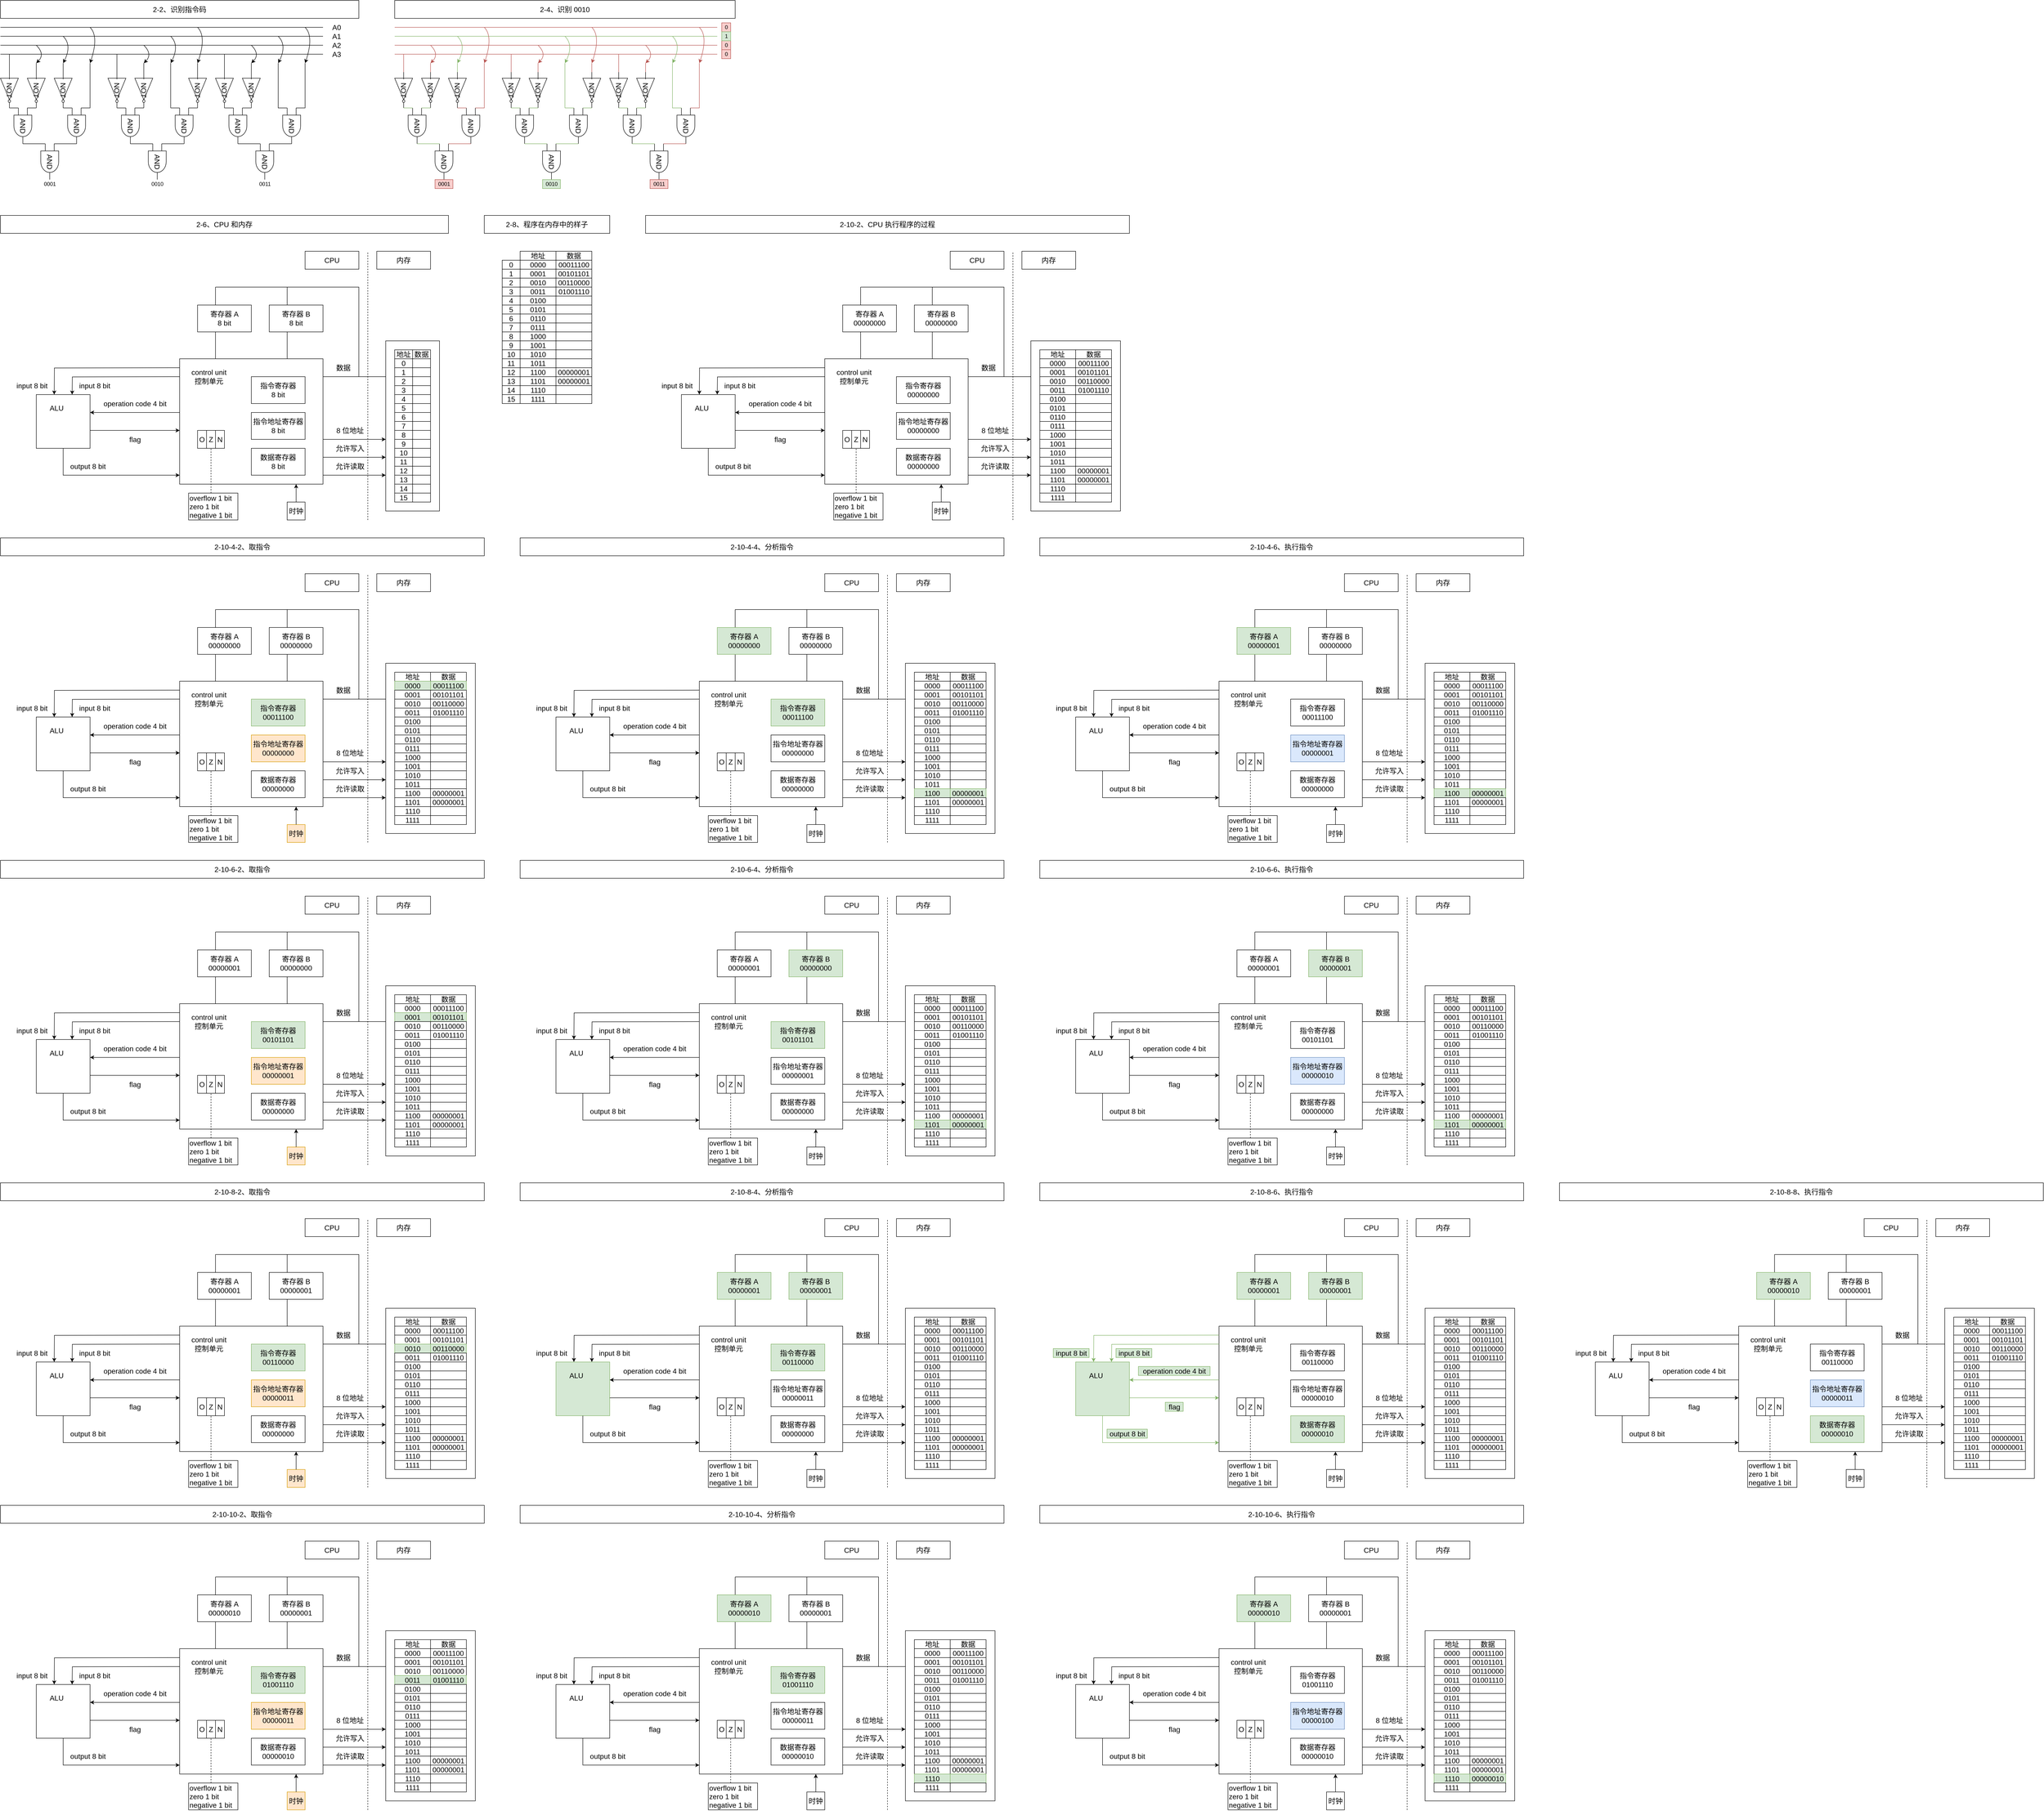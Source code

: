 <mxfile version="17.4.2" type="device"><diagram id="Oylct60OuAKczQ3MCjvH" name="第 1 页"><mxGraphModel dx="2816" dy="1686" grid="1" gridSize="10" guides="0" tooltips="1" connect="1" arrows="0" fold="1" page="1" pageScale="1" pageWidth="827" pageHeight="1169" math="0" shadow="0"><root><mxCell id="0"/><mxCell id="1" parent="0"/><mxCell id="yXhciMyI2KBBMfwMNFE3-1321" value="" style="rounded=0;whiteSpace=wrap;html=1;fillColor=none;" parent="1" vertex="1"><mxGeometry x="160" y="960" width="120" height="120" as="geometry"/></mxCell><mxCell id="_xT66VqdAbpunIoys4Ne-1" value="" style="endArrow=none;html=1;rounded=0;fontSize=16;dashed=1;" parent="1" edge="1"><mxGeometry width="50" height="50" relative="1" as="geometry"><mxPoint x="900" y="1240" as="sourcePoint"/><mxPoint x="900" y="640" as="targetPoint"/></mxGeometry></mxCell><mxCell id="_xT66VqdAbpunIoys4Ne-2" value="" style="rounded=0;whiteSpace=wrap;html=1;fillColor=none;fontSize=16;container=0;" parent="1" vertex="1"><mxGeometry x="940" y="840" width="120" height="380" as="geometry"/></mxCell><mxCell id="_xT66VqdAbpunIoys4Ne-3" value="" style="rounded=0;whiteSpace=wrap;html=1;fontSize=16;fillColor=none;container=0;" parent="1" vertex="1"><mxGeometry x="480" y="880" width="320" height="280" as="geometry"/></mxCell><mxCell id="_xT66VqdAbpunIoys4Ne-6" value="指令寄存器&lt;br&gt;8 bit" style="rounded=0;whiteSpace=wrap;html=1;fontSize=16;fillColor=none;container=0;" parent="1" vertex="1"><mxGeometry x="640" y="920" width="120" height="60" as="geometry"/></mxCell><mxCell id="_xT66VqdAbpunIoys4Ne-9" value="&lt;span&gt;指令地址寄存器&lt;br&gt;8 bit&lt;br&gt;&lt;/span&gt;" style="rounded=0;whiteSpace=wrap;html=1;fontSize=16;fillColor=none;container=0;" parent="1" vertex="1"><mxGeometry x="640" y="1000" width="120" height="60" as="geometry"/></mxCell><mxCell id="_xT66VqdAbpunIoys4Ne-11" value="control unit&lt;br style=&quot;font-size: 16px;&quot;&gt;控制单元" style="text;html=1;align=center;verticalAlign=middle;resizable=0;points=[];autosize=1;strokeColor=none;fillColor=none;fontSize=16;container=0;" parent="1" vertex="1"><mxGeometry x="500" y="900" width="90" height="40" as="geometry"/></mxCell><mxCell id="_xT66VqdAbpunIoys4Ne-13" value="input 8 bit" style="text;html=1;align=center;verticalAlign=middle;resizable=0;points=[];autosize=1;strokeColor=none;fillColor=none;fontSize=16;container=0;" parent="1" vertex="1"><mxGeometry x="110" y="930" width="80" height="20" as="geometry"/></mxCell><mxCell id="_xT66VqdAbpunIoys4Ne-14" value="input 8 bit" style="text;html=1;align=center;verticalAlign=middle;resizable=0;points=[];autosize=1;strokeColor=none;fillColor=none;fontSize=16;container=0;" parent="1" vertex="1"><mxGeometry x="250" y="930" width="80" height="20" as="geometry"/></mxCell><mxCell id="_xT66VqdAbpunIoys4Ne-15" value="operation code 4 bit" style="text;html=1;align=center;verticalAlign=middle;resizable=0;points=[];autosize=1;strokeColor=none;fillColor=none;fontSize=16;container=0;" parent="1" vertex="1"><mxGeometry x="300" y="970" width="160" height="20" as="geometry"/></mxCell><mxCell id="_xT66VqdAbpunIoys4Ne-16" value="output 8 bit" style="text;html=1;align=center;verticalAlign=middle;resizable=0;points=[];autosize=1;strokeColor=none;fillColor=none;fontSize=16;container=0;" parent="1" vertex="1"><mxGeometry x="230" y="1110" width="90" height="20" as="geometry"/></mxCell><mxCell id="_xT66VqdAbpunIoys4Ne-17" value="" style="endArrow=classic;html=1;rounded=0;fontSize=16;strokeColor=#000000;edgeStyle=orthogonalEdgeStyle;elbow=vertical;" parent="1" edge="1"><mxGeometry width="50" height="50" relative="1" as="geometry"><mxPoint x="480" y="900" as="sourcePoint"/><mxPoint x="200" y="960" as="targetPoint"/></mxGeometry></mxCell><mxCell id="_xT66VqdAbpunIoys4Ne-18" value="" style="endArrow=classic;html=1;rounded=0;fontSize=16;strokeColor=#000000;edgeStyle=orthogonalEdgeStyle;" parent="1" edge="1"><mxGeometry width="50" height="50" relative="1" as="geometry"><mxPoint x="480" y="920" as="sourcePoint"/><mxPoint x="240" y="960" as="targetPoint"/></mxGeometry></mxCell><mxCell id="_xT66VqdAbpunIoys4Ne-19" value="" style="endArrow=classic;html=1;rounded=0;fontSize=16;strokeColor=#000000;edgeStyle=orthogonalEdgeStyle;" parent="1" edge="1"><mxGeometry width="50" height="50" relative="1" as="geometry"><mxPoint x="220" y="1080" as="sourcePoint"/><mxPoint x="480" y="1140" as="targetPoint"/><Array as="points"><mxPoint x="220" y="1080"/><mxPoint x="220" y="1140"/></Array></mxGeometry></mxCell><mxCell id="_xT66VqdAbpunIoys4Ne-20" value="" style="endArrow=classic;html=1;rounded=0;fontSize=16;strokeColor=#000000;" parent="1" edge="1"><mxGeometry width="50" height="50" relative="1" as="geometry"><mxPoint x="480" y="1000" as="sourcePoint"/><mxPoint x="280" y="1000" as="targetPoint"/></mxGeometry></mxCell><mxCell id="_xT66VqdAbpunIoys4Ne-21" value="" style="endArrow=classic;html=1;rounded=0;fontSize=16;strokeColor=#000000;" parent="1" edge="1"><mxGeometry width="50" height="50" relative="1" as="geometry"><mxPoint x="280" y="1040" as="sourcePoint"/><mxPoint x="480" y="1040" as="targetPoint"/></mxGeometry></mxCell><mxCell id="_xT66VqdAbpunIoys4Ne-22" value="flag" style="text;html=1;align=center;verticalAlign=middle;resizable=0;points=[];autosize=1;strokeColor=none;fillColor=none;fontSize=16;container=0;" parent="1" vertex="1"><mxGeometry x="360" y="1050" width="40" height="20" as="geometry"/></mxCell><mxCell id="_xT66VqdAbpunIoys4Ne-23" value="overflow 1 bit&lt;br style=&quot;font-size: 16px;&quot;&gt;zero 1 bit&lt;br style=&quot;font-size: 16px;&quot;&gt;negative 1 bit" style="text;html=1;align=left;verticalAlign=middle;resizable=0;points=[];autosize=1;strokeColor=default;fillColor=none;fontSize=16;container=0;" parent="1" vertex="1"><mxGeometry x="500" y="1180" width="110" height="60" as="geometry"/></mxCell><mxCell id="_xT66VqdAbpunIoys4Ne-24" value="ALU" style="text;html=1;align=center;verticalAlign=middle;resizable=0;points=[];autosize=1;strokeColor=none;fillColor=none;fontSize=16;container=0;" parent="1" vertex="1"><mxGeometry x="180" y="980" width="50" height="20" as="geometry"/></mxCell><mxCell id="_xT66VqdAbpunIoys4Ne-25" value="O" style="rounded=0;whiteSpace=wrap;html=1;fontSize=16;fillColor=none;container=0;" parent="1" vertex="1"><mxGeometry x="520" y="1040" width="20" height="40" as="geometry"/></mxCell><mxCell id="_xT66VqdAbpunIoys4Ne-26" value="Z" style="rounded=0;whiteSpace=wrap;html=1;fontSize=16;fillColor=none;container=0;" parent="1" vertex="1"><mxGeometry x="540" y="1040" width="20" height="40" as="geometry"/></mxCell><mxCell id="_xT66VqdAbpunIoys4Ne-27" value="N" style="rounded=0;whiteSpace=wrap;html=1;fontSize=16;fillColor=none;container=0;" parent="1" vertex="1"><mxGeometry x="560" y="1040" width="20" height="40" as="geometry"/></mxCell><mxCell id="_xT66VqdAbpunIoys4Ne-28" value="" style="endArrow=none;dashed=1;html=1;rounded=0;fontSize=16;" parent="1" target="_xT66VqdAbpunIoys4Ne-26" edge="1"><mxGeometry width="50" height="50" relative="1" as="geometry"><mxPoint x="550" y="1180" as="sourcePoint"/><mxPoint x="660" y="1030" as="targetPoint"/></mxGeometry></mxCell><mxCell id="_xT66VqdAbpunIoys4Ne-29" value="" style="endArrow=classic;html=1;rounded=0;fontSize=16;" parent="1" edge="1"><mxGeometry width="50" height="50" relative="1" as="geometry"><mxPoint x="800" y="1060" as="sourcePoint"/><mxPoint x="940" y="1060" as="targetPoint"/></mxGeometry></mxCell><mxCell id="_xT66VqdAbpunIoys4Ne-30" value="8 位地址" style="text;html=1;align=center;verticalAlign=middle;resizable=0;points=[];autosize=1;strokeColor=none;fillColor=none;fontSize=16;container=0;" parent="1" vertex="1"><mxGeometry x="820" y="1030" width="80" height="20" as="geometry"/></mxCell><mxCell id="_xT66VqdAbpunIoys4Ne-31" value="允许写入" style="text;html=1;align=center;verticalAlign=middle;resizable=0;points=[];autosize=1;strokeColor=none;fillColor=none;fontSize=16;container=0;" parent="1" vertex="1"><mxGeometry x="820" y="1070" width="80" height="20" as="geometry"/></mxCell><mxCell id="_xT66VqdAbpunIoys4Ne-32" value="允许读取" style="text;html=1;align=center;verticalAlign=middle;resizable=0;points=[];autosize=1;strokeColor=none;fillColor=none;fontSize=16;container=0;" parent="1" vertex="1"><mxGeometry x="820" y="1110" width="80" height="20" as="geometry"/></mxCell><mxCell id="_xT66VqdAbpunIoys4Ne-33" value="" style="endArrow=classic;html=1;rounded=0;fontSize=16;" parent="1" edge="1"><mxGeometry width="50" height="50" relative="1" as="geometry"><mxPoint x="800" y="1100" as="sourcePoint"/><mxPoint x="940" y="1100" as="targetPoint"/></mxGeometry></mxCell><mxCell id="_xT66VqdAbpunIoys4Ne-34" value="" style="endArrow=classic;html=1;rounded=0;fontSize=16;" parent="1" edge="1"><mxGeometry width="50" height="50" relative="1" as="geometry"><mxPoint x="800" y="1140" as="sourcePoint"/><mxPoint x="940" y="1140" as="targetPoint"/></mxGeometry></mxCell><mxCell id="_xT66VqdAbpunIoys4Ne-35" value="" style="endArrow=none;html=1;rounded=0;fontSize=16;" parent="1" edge="1"><mxGeometry width="50" height="50" relative="1" as="geometry"><mxPoint x="560" y="880" as="sourcePoint"/><mxPoint x="560" y="720" as="targetPoint"/></mxGeometry></mxCell><mxCell id="_xT66VqdAbpunIoys4Ne-37" value="" style="endArrow=none;html=1;rounded=0;fontSize=16;" parent="1" edge="1"><mxGeometry width="50" height="50" relative="1" as="geometry"><mxPoint x="560" y="720" as="sourcePoint"/><mxPoint x="880" y="920" as="targetPoint"/><Array as="points"><mxPoint x="880" y="720"/></Array></mxGeometry></mxCell><mxCell id="_xT66VqdAbpunIoys4Ne-38" value="数据" style="text;html=1;align=center;verticalAlign=middle;resizable=0;points=[];autosize=1;strokeColor=none;fillColor=none;fontSize=16;container=0;" parent="1" vertex="1"><mxGeometry x="820" y="890" width="50" height="20" as="geometry"/></mxCell><mxCell id="_xT66VqdAbpunIoys4Ne-39" value="" style="endArrow=none;html=1;rounded=0;fontSize=16;" parent="1" edge="1"><mxGeometry width="50" height="50" relative="1" as="geometry"><mxPoint x="800" y="920" as="sourcePoint"/><mxPoint x="940" y="920" as="targetPoint"/></mxGeometry></mxCell><mxCell id="_xT66VqdAbpunIoys4Ne-41" value="" style="endArrow=none;html=1;rounded=0;fontSize=16;" parent="1" edge="1"><mxGeometry width="50" height="50" relative="1" as="geometry"><mxPoint x="720" y="840" as="sourcePoint"/><mxPoint x="720" y="720" as="targetPoint"/><Array as="points"><mxPoint x="720" y="880"/><mxPoint x="720" y="840"/></Array></mxGeometry></mxCell><mxCell id="_xT66VqdAbpunIoys4Ne-44" value="寄存器&amp;nbsp;A&lt;br&gt;8 bit" style="rounded=0;whiteSpace=wrap;html=1;fontSize=16;fillColor=default;container=0;" parent="1" vertex="1"><mxGeometry x="520" y="760" width="120" height="60" as="geometry"/></mxCell><mxCell id="_xT66VqdAbpunIoys4Ne-45" value="寄存器&amp;nbsp;B&lt;br&gt;8 bit" style="rounded=0;whiteSpace=wrap;html=1;fontSize=16;fillColor=default;container=0;" parent="1" vertex="1"><mxGeometry x="680" y="760" width="120" height="60" as="geometry"/></mxCell><mxCell id="_xT66VqdAbpunIoys4Ne-46" value="2-6、CPU 和内存" style="rounded=0;whiteSpace=wrap;html=1;fontSize=16;fillColor=none;container=0;" parent="1" vertex="1"><mxGeometry x="80" y="560" width="1000" height="40" as="geometry"/></mxCell><mxCell id="_xT66VqdAbpunIoys4Ne-47" value="时钟" style="whiteSpace=wrap;html=1;fontSize=16;fillColor=none;container=0;" parent="1" vertex="1"><mxGeometry x="720" y="1200" width="40" height="40" as="geometry"/></mxCell><mxCell id="_xT66VqdAbpunIoys4Ne-48" value="" style="endArrow=classic;html=1;rounded=0;fontSize=16;" parent="1" edge="1"><mxGeometry width="50" height="50" relative="1" as="geometry"><mxPoint x="740" y="1200" as="sourcePoint"/><mxPoint x="740" y="1160" as="targetPoint"/></mxGeometry></mxCell><mxCell id="_xT66VqdAbpunIoys4Ne-49" value="地址" style="rounded=0;whiteSpace=wrap;html=1;fillColor=none;fontSize=16;container=0;" parent="1" vertex="1"><mxGeometry x="960" y="860" width="40" height="20" as="geometry"/></mxCell><mxCell id="_xT66VqdAbpunIoys4Ne-50" value="数据" style="whiteSpace=wrap;html=1;fillColor=none;fontSize=16;container=0;" parent="1" vertex="1"><mxGeometry x="1000" y="860" width="40" height="20" as="geometry"/></mxCell><mxCell id="_xT66VqdAbpunIoys4Ne-51" value="0" style="rounded=0;whiteSpace=wrap;html=1;fillColor=none;fontSize=16;container=0;" parent="1" vertex="1"><mxGeometry x="960" y="880" width="40" height="20" as="geometry"/></mxCell><mxCell id="_xT66VqdAbpunIoys4Ne-52" value="" style="rounded=0;whiteSpace=wrap;html=1;fillColor=none;fontSize=16;container=0;" parent="1" vertex="1"><mxGeometry x="1000" y="880" width="40" height="20" as="geometry"/></mxCell><mxCell id="_xT66VqdAbpunIoys4Ne-53" value="1" style="rounded=0;whiteSpace=wrap;html=1;fillColor=none;fontSize=16;container=0;" parent="1" vertex="1"><mxGeometry x="960" y="900" width="40" height="20" as="geometry"/></mxCell><mxCell id="_xT66VqdAbpunIoys4Ne-54" value="" style="rounded=0;whiteSpace=wrap;html=1;fillColor=none;fontSize=16;container=0;" parent="1" vertex="1"><mxGeometry x="1000" y="900" width="40" height="20" as="geometry"/></mxCell><mxCell id="_xT66VqdAbpunIoys4Ne-55" value="2" style="rounded=0;whiteSpace=wrap;html=1;fillColor=none;fontSize=16;container=0;" parent="1" vertex="1"><mxGeometry x="960" y="920" width="40" height="20" as="geometry"/></mxCell><mxCell id="_xT66VqdAbpunIoys4Ne-56" value="" style="rounded=0;whiteSpace=wrap;html=1;fillColor=none;fontSize=16;container=0;" parent="1" vertex="1"><mxGeometry x="1000" y="920" width="40" height="20" as="geometry"/></mxCell><mxCell id="_xT66VqdAbpunIoys4Ne-57" value="3" style="rounded=0;whiteSpace=wrap;html=1;fillColor=none;fontSize=16;container=0;" parent="1" vertex="1"><mxGeometry x="960" y="940" width="40" height="20" as="geometry"/></mxCell><mxCell id="_xT66VqdAbpunIoys4Ne-58" value="" style="rounded=0;whiteSpace=wrap;html=1;fillColor=none;fontSize=16;container=0;" parent="1" vertex="1"><mxGeometry x="1000" y="940" width="40" height="20" as="geometry"/></mxCell><mxCell id="_xT66VqdAbpunIoys4Ne-59" value="4" style="rounded=0;whiteSpace=wrap;html=1;fillColor=none;fontSize=16;container=0;" parent="1" vertex="1"><mxGeometry x="960" y="960" width="40" height="20" as="geometry"/></mxCell><mxCell id="_xT66VqdAbpunIoys4Ne-60" value="" style="rounded=0;whiteSpace=wrap;html=1;fillColor=none;fontSize=16;container=0;" parent="1" vertex="1"><mxGeometry x="1000" y="960" width="40" height="20" as="geometry"/></mxCell><mxCell id="_xT66VqdAbpunIoys4Ne-61" value="5" style="rounded=0;whiteSpace=wrap;html=1;fillColor=none;fontSize=16;container=0;" parent="1" vertex="1"><mxGeometry x="960" y="980" width="40" height="20" as="geometry"/></mxCell><mxCell id="_xT66VqdAbpunIoys4Ne-62" value="" style="rounded=0;whiteSpace=wrap;html=1;fillColor=none;fontSize=16;container=0;" parent="1" vertex="1"><mxGeometry x="1000" y="980" width="40" height="20" as="geometry"/></mxCell><mxCell id="_xT66VqdAbpunIoys4Ne-63" value="6" style="rounded=0;whiteSpace=wrap;html=1;fillColor=none;fontSize=16;container=0;" parent="1" vertex="1"><mxGeometry x="960" y="1000" width="40" height="20" as="geometry"/></mxCell><mxCell id="_xT66VqdAbpunIoys4Ne-64" value="" style="rounded=0;whiteSpace=wrap;html=1;fillColor=none;fontSize=16;container=0;" parent="1" vertex="1"><mxGeometry x="1000" y="1000" width="40" height="20" as="geometry"/></mxCell><mxCell id="_xT66VqdAbpunIoys4Ne-65" value="7" style="rounded=0;whiteSpace=wrap;html=1;fillColor=none;fontSize=16;container=0;" parent="1" vertex="1"><mxGeometry x="960" y="1020" width="40" height="20" as="geometry"/></mxCell><mxCell id="_xT66VqdAbpunIoys4Ne-66" value="" style="rounded=0;whiteSpace=wrap;html=1;fillColor=none;fontSize=16;container=0;" parent="1" vertex="1"><mxGeometry x="1000" y="1020" width="40" height="20" as="geometry"/></mxCell><mxCell id="_xT66VqdAbpunIoys4Ne-67" value="8" style="rounded=0;whiteSpace=wrap;html=1;fillColor=none;fontSize=16;container=0;" parent="1" vertex="1"><mxGeometry x="960" y="1040" width="40" height="20" as="geometry"/></mxCell><mxCell id="_xT66VqdAbpunIoys4Ne-68" value="" style="rounded=0;whiteSpace=wrap;html=1;fillColor=none;fontSize=16;container=0;" parent="1" vertex="1"><mxGeometry x="1000" y="1040" width="40" height="20" as="geometry"/></mxCell><mxCell id="_xT66VqdAbpunIoys4Ne-69" value="9" style="rounded=0;whiteSpace=wrap;html=1;fillColor=none;fontSize=16;container=0;" parent="1" vertex="1"><mxGeometry x="960" y="1060" width="40" height="20" as="geometry"/></mxCell><mxCell id="_xT66VqdAbpunIoys4Ne-70" value="" style="rounded=0;whiteSpace=wrap;html=1;fillColor=none;fontSize=16;container=0;" parent="1" vertex="1"><mxGeometry x="1000" y="1060" width="40" height="20" as="geometry"/></mxCell><mxCell id="_xT66VqdAbpunIoys4Ne-71" value="10" style="rounded=0;whiteSpace=wrap;html=1;fillColor=none;fontSize=16;container=0;" parent="1" vertex="1"><mxGeometry x="960" y="1080" width="40" height="20" as="geometry"/></mxCell><mxCell id="_xT66VqdAbpunIoys4Ne-72" value="" style="rounded=0;whiteSpace=wrap;html=1;fillColor=none;fontSize=16;container=0;" parent="1" vertex="1"><mxGeometry x="1000" y="1080" width="40" height="20" as="geometry"/></mxCell><mxCell id="_xT66VqdAbpunIoys4Ne-73" value="11" style="rounded=0;whiteSpace=wrap;html=1;fillColor=none;fontSize=16;container=0;" parent="1" vertex="1"><mxGeometry x="960" y="1100" width="40" height="20" as="geometry"/></mxCell><mxCell id="_xT66VqdAbpunIoys4Ne-74" value="" style="rounded=0;whiteSpace=wrap;html=1;fillColor=none;fontSize=16;container=0;" parent="1" vertex="1"><mxGeometry x="1000" y="1100" width="40" height="20" as="geometry"/></mxCell><mxCell id="_xT66VqdAbpunIoys4Ne-75" value="12" style="rounded=0;whiteSpace=wrap;html=1;fillColor=none;fontSize=16;container=0;" parent="1" vertex="1"><mxGeometry x="960" y="1120" width="40" height="20" as="geometry"/></mxCell><mxCell id="_xT66VqdAbpunIoys4Ne-76" value="" style="rounded=0;whiteSpace=wrap;html=1;fillColor=none;fontSize=16;container=0;" parent="1" vertex="1"><mxGeometry x="1000" y="1120" width="40" height="20" as="geometry"/></mxCell><mxCell id="_xT66VqdAbpunIoys4Ne-77" value="13" style="rounded=0;whiteSpace=wrap;html=1;fillColor=none;fontSize=16;container=0;" parent="1" vertex="1"><mxGeometry x="960" y="1140" width="40" height="20" as="geometry"/></mxCell><mxCell id="_xT66VqdAbpunIoys4Ne-78" value="" style="rounded=0;whiteSpace=wrap;html=1;fillColor=none;fontSize=16;container=0;" parent="1" vertex="1"><mxGeometry x="1000" y="1140" width="40" height="20" as="geometry"/></mxCell><mxCell id="_xT66VqdAbpunIoys4Ne-79" value="14" style="rounded=0;whiteSpace=wrap;html=1;fillColor=none;fontSize=16;container=0;" parent="1" vertex="1"><mxGeometry x="960" y="1160" width="40" height="20" as="geometry"/></mxCell><mxCell id="_xT66VqdAbpunIoys4Ne-80" value="" style="rounded=0;whiteSpace=wrap;html=1;fillColor=none;fontSize=16;container=0;" parent="1" vertex="1"><mxGeometry x="1000" y="1160" width="40" height="20" as="geometry"/></mxCell><mxCell id="_xT66VqdAbpunIoys4Ne-81" value="15" style="rounded=0;whiteSpace=wrap;html=1;fillColor=none;fontSize=16;container=0;" parent="1" vertex="1"><mxGeometry x="960" y="1180" width="40" height="20" as="geometry"/></mxCell><mxCell id="_xT66VqdAbpunIoys4Ne-82" value="" style="rounded=0;whiteSpace=wrap;html=1;fillColor=none;fontSize=16;container=0;" parent="1" vertex="1"><mxGeometry x="1000" y="1180" width="40" height="20" as="geometry"/></mxCell><mxCell id="_xT66VqdAbpunIoys4Ne-83" value="内存" style="rounded=0;whiteSpace=wrap;html=1;fillColor=none;fontSize=16;container=0;" parent="1" vertex="1"><mxGeometry x="920" y="640" width="120" height="40" as="geometry"/></mxCell><mxCell id="_xT66VqdAbpunIoys4Ne-84" value="CPU" style="rounded=0;whiteSpace=wrap;html=1;fillColor=none;fontSize=16;container=0;" parent="1" vertex="1"><mxGeometry x="760" y="640" width="120" height="40" as="geometry"/></mxCell><mxCell id="Bjwdq1uFMwNxyqImqjpS-1" value="2-2、识别指令码" style="rounded=0;whiteSpace=wrap;html=1;fontSize=16;fillColor=none;container=0;" parent="1" vertex="1"><mxGeometry x="80" y="80" width="800" height="40" as="geometry"/></mxCell><mxCell id="yXhciMyI2KBBMfwMNFE3-1" value="AND" style="verticalLabelPosition=middle;shadow=0;dashed=0;align=center;html=1;verticalAlign=middle;shape=mxgraph.electrical.logic_gates.logic_gate;operation=and;fontSize=16;strokeColor=#000000;fillColor=none;labelPosition=center;container=0;rotation=90;" parent="1" vertex="1"><mxGeometry x="90" y="340" width="80" height="40" as="geometry"/></mxCell><mxCell id="yXhciMyI2KBBMfwMNFE3-2" value="NOT" style="verticalLabelPosition=middle;shadow=0;dashed=0;align=center;html=1;verticalAlign=middle;shape=mxgraph.electrical.logic_gates.inverter_2;fontSize=16;strokeColor=#000000;fillColor=none;labelPosition=center;container=0;rotation=90;" parent="1" vertex="1"><mxGeometry x="120" y="260" width="80" height="40" as="geometry"/></mxCell><mxCell id="yXhciMyI2KBBMfwMNFE3-3" value="NOT" style="verticalLabelPosition=middle;shadow=0;dashed=0;align=center;html=1;verticalAlign=middle;shape=mxgraph.electrical.logic_gates.inverter_2;fontSize=16;strokeColor=#000000;fillColor=none;labelPosition=center;container=0;rotation=90;" parent="1" vertex="1"><mxGeometry x="60" y="260" width="80" height="40" as="geometry"/></mxCell><mxCell id="yXhciMyI2KBBMfwMNFE3-4" value="NOT" style="verticalLabelPosition=middle;shadow=0;dashed=0;align=center;html=1;verticalAlign=middle;shape=mxgraph.electrical.logic_gates.inverter_2;fontSize=16;strokeColor=#000000;fillColor=none;labelPosition=center;container=0;rotation=90;" parent="1" vertex="1"><mxGeometry x="180" y="260" width="80" height="40" as="geometry"/></mxCell><mxCell id="yXhciMyI2KBBMfwMNFE3-6" value="AND" style="verticalLabelPosition=middle;shadow=0;dashed=0;align=center;html=1;verticalAlign=middle;shape=mxgraph.electrical.logic_gates.logic_gate;operation=and;fontSize=16;strokeColor=#000000;fillColor=none;labelPosition=center;container=0;rotation=90;" parent="1" vertex="1"><mxGeometry x="210" y="340" width="80" height="40" as="geometry"/></mxCell><mxCell id="yXhciMyI2KBBMfwMNFE3-7" value="AND" style="verticalLabelPosition=middle;shadow=0;dashed=0;align=center;html=1;verticalAlign=middle;shape=mxgraph.electrical.logic_gates.logic_gate;operation=and;fontSize=16;strokeColor=#000000;fillColor=none;labelPosition=center;container=0;rotation=90;" parent="1" vertex="1"><mxGeometry x="150" y="420" width="80" height="40" as="geometry"/></mxCell><mxCell id="yXhciMyI2KBBMfwMNFE3-8" value="" style="endArrow=none;html=1;rounded=0;" parent="1" edge="1"><mxGeometry width="50" height="50" relative="1" as="geometry"><mxPoint x="80" y="200" as="sourcePoint"/><mxPoint x="800" y="200" as="targetPoint"/></mxGeometry></mxCell><mxCell id="yXhciMyI2KBBMfwMNFE3-9" value="" style="endArrow=none;html=1;rounded=0;" parent="1" edge="1"><mxGeometry width="50" height="50" relative="1" as="geometry"><mxPoint x="80" y="180" as="sourcePoint"/><mxPoint x="800" y="180" as="targetPoint"/></mxGeometry></mxCell><mxCell id="yXhciMyI2KBBMfwMNFE3-10" value="" style="endArrow=none;html=1;rounded=0;" parent="1" edge="1"><mxGeometry width="50" height="50" relative="1" as="geometry"><mxPoint x="80" y="160" as="sourcePoint"/><mxPoint x="800" y="160" as="targetPoint"/></mxGeometry></mxCell><mxCell id="yXhciMyI2KBBMfwMNFE3-11" value="" style="endArrow=none;html=1;rounded=0;" parent="1" edge="1"><mxGeometry width="50" height="50" relative="1" as="geometry"><mxPoint x="80" y="140" as="sourcePoint"/><mxPoint x="800" y="140" as="targetPoint"/></mxGeometry></mxCell><mxCell id="yXhciMyI2KBBMfwMNFE3-12" value="" style="curved=1;endArrow=classic;html=1;rounded=0;fontSize=16;strokeColor=#000000;" parent="1" edge="1"><mxGeometry width="50" height="50" relative="1" as="geometry"><mxPoint x="160" y="180" as="sourcePoint"/><mxPoint x="160" y="220" as="targetPoint"/><Array as="points"><mxPoint x="180" y="200"/></Array></mxGeometry></mxCell><mxCell id="yXhciMyI2KBBMfwMNFE3-13" value="" style="curved=1;endArrow=classic;html=1;rounded=0;fontSize=16;strokeColor=#000000;" parent="1" edge="1"><mxGeometry width="50" height="50" relative="1" as="geometry"><mxPoint x="280" y="140" as="sourcePoint"/><mxPoint x="280" y="220" as="targetPoint"/><Array as="points"><mxPoint x="300" y="160"/></Array></mxGeometry></mxCell><mxCell id="yXhciMyI2KBBMfwMNFE3-14" value="" style="curved=1;endArrow=classic;html=1;rounded=0;fontSize=16;strokeColor=#000000;" parent="1" edge="1"><mxGeometry width="50" height="50" relative="1" as="geometry"><mxPoint x="220" y="160" as="sourcePoint"/><mxPoint x="220" y="220" as="targetPoint"/><Array as="points"><mxPoint x="240" y="180"/></Array></mxGeometry></mxCell><mxCell id="yXhciMyI2KBBMfwMNFE3-15" value="" style="endArrow=none;html=1;rounded=0;exitX=0;exitY=0.5;exitDx=0;exitDy=0;exitPerimeter=0;" parent="1" source="yXhciMyI2KBBMfwMNFE3-3" edge="1"><mxGeometry width="50" height="50" relative="1" as="geometry"><mxPoint x="100" y="200" as="sourcePoint"/><mxPoint x="100" y="200" as="targetPoint"/></mxGeometry></mxCell><mxCell id="yXhciMyI2KBBMfwMNFE3-19" value="" style="endArrow=none;html=1;rounded=0;exitX=0;exitY=0.75;exitDx=0;exitDy=0;exitPerimeter=0;entryX=1;entryY=0.5;entryDx=0;entryDy=0;entryPerimeter=0;" parent="1" source="yXhciMyI2KBBMfwMNFE3-1" target="yXhciMyI2KBBMfwMNFE3-3" edge="1"><mxGeometry width="50" height="50" relative="1" as="geometry"><mxPoint x="190" y="250" as="sourcePoint"/><mxPoint x="190" y="210" as="targetPoint"/></mxGeometry></mxCell><mxCell id="yXhciMyI2KBBMfwMNFE3-20" value="" style="endArrow=none;html=1;rounded=0;exitX=0;exitY=0.25;exitDx=0;exitDy=0;exitPerimeter=0;entryX=1;entryY=0.5;entryDx=0;entryDy=0;entryPerimeter=0;" parent="1" source="yXhciMyI2KBBMfwMNFE3-1" target="yXhciMyI2KBBMfwMNFE3-2" edge="1"><mxGeometry width="50" height="50" relative="1" as="geometry"><mxPoint x="140" y="370" as="sourcePoint"/><mxPoint x="110" y="330" as="targetPoint"/></mxGeometry></mxCell><mxCell id="yXhciMyI2KBBMfwMNFE3-21" value="" style="endArrow=none;html=1;rounded=0;exitX=0;exitY=0.75;exitDx=0;exitDy=0;exitPerimeter=0;entryX=1;entryY=0.5;entryDx=0;entryDy=0;entryPerimeter=0;" parent="1" source="yXhciMyI2KBBMfwMNFE3-6" target="yXhciMyI2KBBMfwMNFE3-4" edge="1"><mxGeometry width="50" height="50" relative="1" as="geometry"><mxPoint x="160" y="370" as="sourcePoint"/><mxPoint x="190" y="330" as="targetPoint"/></mxGeometry></mxCell><mxCell id="yXhciMyI2KBBMfwMNFE3-22" value="" style="endArrow=none;html=1;rounded=0;exitX=0;exitY=0.25;exitDx=0;exitDy=0;exitPerimeter=0;" parent="1" source="yXhciMyI2KBBMfwMNFE3-6" edge="1"><mxGeometry width="50" height="50" relative="1" as="geometry"><mxPoint x="300" y="370" as="sourcePoint"/><mxPoint x="280" y="220" as="targetPoint"/><Array as="points"><mxPoint x="280" y="320"/></Array></mxGeometry></mxCell><mxCell id="yXhciMyI2KBBMfwMNFE3-23" value="" style="endArrow=none;html=1;rounded=0;exitX=0;exitY=0.25;exitDx=0;exitDy=0;exitPerimeter=0;entryX=1;entryY=0.5;entryDx=0;entryDy=0;entryPerimeter=0;" parent="1" source="yXhciMyI2KBBMfwMNFE3-7" target="yXhciMyI2KBBMfwMNFE3-6" edge="1"><mxGeometry width="50" height="50" relative="1" as="geometry"><mxPoint x="320" y="330" as="sourcePoint"/><mxPoint x="350" y="290" as="targetPoint"/></mxGeometry></mxCell><mxCell id="yXhciMyI2KBBMfwMNFE3-24" value="" style="endArrow=none;html=1;rounded=0;entryX=1;entryY=0.5;entryDx=0;entryDy=0;entryPerimeter=0;exitX=0;exitY=0.75;exitDx=0;exitDy=0;exitPerimeter=0;" parent="1" source="yXhciMyI2KBBMfwMNFE3-7" target="yXhciMyI2KBBMfwMNFE3-1" edge="1"><mxGeometry width="50" height="50" relative="1" as="geometry"><mxPoint x="210" y="440" as="sourcePoint"/><mxPoint x="310" y="410" as="targetPoint"/></mxGeometry></mxCell><mxCell id="yXhciMyI2KBBMfwMNFE3-25" value="" style="endArrow=none;html=1;rounded=0;exitX=0;exitY=0.5;exitDx=0;exitDy=0;exitPerimeter=0;" parent="1" source="yXhciMyI2KBBMfwMNFE3-2" edge="1"><mxGeometry width="50" height="50" relative="1" as="geometry"><mxPoint x="110" y="250" as="sourcePoint"/><mxPoint x="160" y="220" as="targetPoint"/></mxGeometry></mxCell><mxCell id="yXhciMyI2KBBMfwMNFE3-26" value="" style="endArrow=none;html=1;rounded=0;exitX=0;exitY=0.5;exitDx=0;exitDy=0;exitPerimeter=0;" parent="1" source="yXhciMyI2KBBMfwMNFE3-4" edge="1"><mxGeometry width="50" height="50" relative="1" as="geometry"><mxPoint x="190" y="250" as="sourcePoint"/><mxPoint x="220" y="220" as="targetPoint"/></mxGeometry></mxCell><mxCell id="yXhciMyI2KBBMfwMNFE3-41" value="AND" style="verticalLabelPosition=middle;shadow=0;dashed=0;align=center;html=1;verticalAlign=middle;shape=mxgraph.electrical.logic_gates.logic_gate;operation=and;fontSize=16;strokeColor=#000000;fillColor=none;labelPosition=center;container=0;rotation=90;" parent="1" vertex="1"><mxGeometry x="330" y="340" width="80" height="40" as="geometry"/></mxCell><mxCell id="yXhciMyI2KBBMfwMNFE3-42" value="NOT" style="verticalLabelPosition=middle;shadow=0;dashed=0;align=center;html=1;verticalAlign=middle;shape=mxgraph.electrical.logic_gates.inverter_2;fontSize=16;strokeColor=#000000;fillColor=none;labelPosition=center;container=0;rotation=90;" parent="1" vertex="1"><mxGeometry x="360" y="260" width="80" height="40" as="geometry"/></mxCell><mxCell id="yXhciMyI2KBBMfwMNFE3-43" value="NOT" style="verticalLabelPosition=middle;shadow=0;dashed=0;align=center;html=1;verticalAlign=middle;shape=mxgraph.electrical.logic_gates.inverter_2;fontSize=16;strokeColor=#000000;fillColor=none;labelPosition=center;container=0;rotation=90;" parent="1" vertex="1"><mxGeometry x="300" y="260" width="80" height="40" as="geometry"/></mxCell><mxCell id="yXhciMyI2KBBMfwMNFE3-45" value="NOT" style="verticalLabelPosition=middle;shadow=0;dashed=0;align=center;html=1;verticalAlign=middle;shape=mxgraph.electrical.logic_gates.inverter_2;fontSize=16;strokeColor=#000000;fillColor=none;labelPosition=center;container=0;rotation=90;" parent="1" vertex="1"><mxGeometry x="480" y="260" width="80" height="40" as="geometry"/></mxCell><mxCell id="yXhciMyI2KBBMfwMNFE3-46" value="AND" style="verticalLabelPosition=middle;shadow=0;dashed=0;align=center;html=1;verticalAlign=middle;shape=mxgraph.electrical.logic_gates.logic_gate;operation=and;fontSize=16;strokeColor=#000000;fillColor=none;labelPosition=center;container=0;rotation=90;" parent="1" vertex="1"><mxGeometry x="450" y="340" width="80" height="40" as="geometry"/></mxCell><mxCell id="yXhciMyI2KBBMfwMNFE3-47" value="AND" style="verticalLabelPosition=middle;shadow=0;dashed=0;align=center;html=1;verticalAlign=middle;shape=mxgraph.electrical.logic_gates.logic_gate;operation=and;fontSize=16;strokeColor=#000000;fillColor=none;labelPosition=center;container=0;rotation=90;" parent="1" vertex="1"><mxGeometry x="390" y="420" width="80" height="40" as="geometry"/></mxCell><mxCell id="yXhciMyI2KBBMfwMNFE3-48" value="" style="curved=1;endArrow=classic;html=1;rounded=0;fontSize=16;strokeColor=#000000;" parent="1" edge="1"><mxGeometry width="50" height="50" relative="1" as="geometry"><mxPoint x="400" y="180" as="sourcePoint"/><mxPoint x="400" y="220" as="targetPoint"/><Array as="points"><mxPoint x="420" y="200"/></Array></mxGeometry></mxCell><mxCell id="yXhciMyI2KBBMfwMNFE3-49" value="" style="curved=1;endArrow=classic;html=1;rounded=0;fontSize=16;strokeColor=#000000;" parent="1" edge="1"><mxGeometry width="50" height="50" relative="1" as="geometry"><mxPoint x="520" y="140" as="sourcePoint"/><mxPoint x="520" y="220" as="targetPoint"/><Array as="points"><mxPoint x="540" y="160"/></Array></mxGeometry></mxCell><mxCell id="yXhciMyI2KBBMfwMNFE3-50" value="" style="curved=1;endArrow=classic;html=1;rounded=0;fontSize=16;strokeColor=#000000;" parent="1" edge="1"><mxGeometry width="50" height="50" relative="1" as="geometry"><mxPoint x="460" y="160" as="sourcePoint"/><mxPoint x="460" y="220" as="targetPoint"/><Array as="points"><mxPoint x="480" y="180"/></Array></mxGeometry></mxCell><mxCell id="yXhciMyI2KBBMfwMNFE3-51" value="" style="endArrow=none;html=1;rounded=0;exitX=0;exitY=0.5;exitDx=0;exitDy=0;exitPerimeter=0;" parent="1" source="yXhciMyI2KBBMfwMNFE3-43" edge="1"><mxGeometry width="50" height="50" relative="1" as="geometry"><mxPoint x="340" y="200" as="sourcePoint"/><mxPoint x="340" y="200" as="targetPoint"/></mxGeometry></mxCell><mxCell id="yXhciMyI2KBBMfwMNFE3-52" value="" style="endArrow=none;html=1;rounded=0;exitX=0;exitY=0.75;exitDx=0;exitDy=0;exitPerimeter=0;entryX=1;entryY=0.5;entryDx=0;entryDy=0;entryPerimeter=0;" parent="1" source="yXhciMyI2KBBMfwMNFE3-41" target="yXhciMyI2KBBMfwMNFE3-43" edge="1"><mxGeometry width="50" height="50" relative="1" as="geometry"><mxPoint x="430" y="250" as="sourcePoint"/><mxPoint x="430" y="210" as="targetPoint"/></mxGeometry></mxCell><mxCell id="yXhciMyI2KBBMfwMNFE3-53" value="" style="endArrow=none;html=1;rounded=0;exitX=0;exitY=0.25;exitDx=0;exitDy=0;exitPerimeter=0;entryX=1;entryY=0.5;entryDx=0;entryDy=0;entryPerimeter=0;" parent="1" source="yXhciMyI2KBBMfwMNFE3-41" target="yXhciMyI2KBBMfwMNFE3-42" edge="1"><mxGeometry width="50" height="50" relative="1" as="geometry"><mxPoint x="380" y="370" as="sourcePoint"/><mxPoint x="350" y="330" as="targetPoint"/></mxGeometry></mxCell><mxCell id="yXhciMyI2KBBMfwMNFE3-54" value="" style="endArrow=none;html=1;rounded=0;exitX=0;exitY=0.75;exitDx=0;exitDy=0;exitPerimeter=0;entryX=1;entryY=0.5;entryDx=0;entryDy=0;entryPerimeter=0;" parent="1" source="yXhciMyI2KBBMfwMNFE3-46" edge="1"><mxGeometry width="50" height="50" relative="1" as="geometry"><mxPoint x="360" y="370" as="sourcePoint"/><mxPoint x="460" y="320" as="targetPoint"/></mxGeometry></mxCell><mxCell id="yXhciMyI2KBBMfwMNFE3-55" value="" style="endArrow=none;html=1;rounded=0;exitX=0;exitY=0.25;exitDx=0;exitDy=0;exitPerimeter=0;entryX=1;entryY=0.5;entryDx=0;entryDy=0;entryPerimeter=0;" parent="1" source="yXhciMyI2KBBMfwMNFE3-46" target="yXhciMyI2KBBMfwMNFE3-45" edge="1"><mxGeometry width="50" height="50" relative="1" as="geometry"><mxPoint x="500" y="370" as="sourcePoint"/><mxPoint x="470" y="330" as="targetPoint"/></mxGeometry></mxCell><mxCell id="yXhciMyI2KBBMfwMNFE3-56" value="" style="endArrow=none;html=1;rounded=0;exitX=0;exitY=0.25;exitDx=0;exitDy=0;exitPerimeter=0;entryX=1;entryY=0.5;entryDx=0;entryDy=0;entryPerimeter=0;" parent="1" source="yXhciMyI2KBBMfwMNFE3-47" target="yXhciMyI2KBBMfwMNFE3-46" edge="1"><mxGeometry width="50" height="50" relative="1" as="geometry"><mxPoint x="560" y="330" as="sourcePoint"/><mxPoint x="590" y="290" as="targetPoint"/></mxGeometry></mxCell><mxCell id="yXhciMyI2KBBMfwMNFE3-57" value="" style="endArrow=none;html=1;rounded=0;entryX=1;entryY=0.5;entryDx=0;entryDy=0;entryPerimeter=0;exitX=0;exitY=0.75;exitDx=0;exitDy=0;exitPerimeter=0;" parent="1" source="yXhciMyI2KBBMfwMNFE3-47" target="yXhciMyI2KBBMfwMNFE3-41" edge="1"><mxGeometry width="50" height="50" relative="1" as="geometry"><mxPoint x="450" y="440" as="sourcePoint"/><mxPoint x="550" y="410" as="targetPoint"/></mxGeometry></mxCell><mxCell id="yXhciMyI2KBBMfwMNFE3-58" value="" style="endArrow=none;html=1;rounded=0;exitX=0;exitY=0.5;exitDx=0;exitDy=0;exitPerimeter=0;" parent="1" source="yXhciMyI2KBBMfwMNFE3-42" edge="1"><mxGeometry width="50" height="50" relative="1" as="geometry"><mxPoint x="350" y="250" as="sourcePoint"/><mxPoint x="400" y="220" as="targetPoint"/></mxGeometry></mxCell><mxCell id="yXhciMyI2KBBMfwMNFE3-59" value="" style="endArrow=none;html=1;rounded=0;" parent="1" edge="1"><mxGeometry width="50" height="50" relative="1" as="geometry"><mxPoint x="460" y="320" as="sourcePoint"/><mxPoint x="460" y="220" as="targetPoint"/></mxGeometry></mxCell><mxCell id="yXhciMyI2KBBMfwMNFE3-60" value="" style="endArrow=none;html=1;rounded=0;exitX=0;exitY=0.5;exitDx=0;exitDy=0;exitPerimeter=0;" parent="1" source="yXhciMyI2KBBMfwMNFE3-45" edge="1"><mxGeometry width="50" height="50" relative="1" as="geometry"><mxPoint x="470" y="250" as="sourcePoint"/><mxPoint x="520" y="220" as="targetPoint"/></mxGeometry></mxCell><mxCell id="yXhciMyI2KBBMfwMNFE3-61" value="AND" style="verticalLabelPosition=middle;shadow=0;dashed=0;align=center;html=1;verticalAlign=middle;shape=mxgraph.electrical.logic_gates.logic_gate;operation=and;fontSize=16;strokeColor=#000000;fillColor=none;labelPosition=center;container=0;rotation=90;" parent="1" vertex="1"><mxGeometry x="570" y="340" width="80" height="40" as="geometry"/></mxCell><mxCell id="yXhciMyI2KBBMfwMNFE3-62" value="NOT" style="verticalLabelPosition=middle;shadow=0;dashed=0;align=center;html=1;verticalAlign=middle;shape=mxgraph.electrical.logic_gates.inverter_2;fontSize=16;strokeColor=#000000;fillColor=none;labelPosition=center;container=0;rotation=90;" parent="1" vertex="1"><mxGeometry x="600" y="260" width="80" height="40" as="geometry"/></mxCell><mxCell id="yXhciMyI2KBBMfwMNFE3-63" value="NOT" style="verticalLabelPosition=middle;shadow=0;dashed=0;align=center;html=1;verticalAlign=middle;shape=mxgraph.electrical.logic_gates.inverter_2;fontSize=16;strokeColor=#000000;fillColor=none;labelPosition=center;container=0;rotation=90;" parent="1" vertex="1"><mxGeometry x="540" y="260" width="80" height="40" as="geometry"/></mxCell><mxCell id="yXhciMyI2KBBMfwMNFE3-66" value="AND" style="verticalLabelPosition=middle;shadow=0;dashed=0;align=center;html=1;verticalAlign=middle;shape=mxgraph.electrical.logic_gates.logic_gate;operation=and;fontSize=16;strokeColor=#000000;fillColor=none;labelPosition=center;container=0;rotation=90;" parent="1" vertex="1"><mxGeometry x="690" y="340" width="80" height="40" as="geometry"/></mxCell><mxCell id="yXhciMyI2KBBMfwMNFE3-67" value="AND" style="verticalLabelPosition=middle;shadow=0;dashed=0;align=center;html=1;verticalAlign=middle;shape=mxgraph.electrical.logic_gates.logic_gate;operation=and;fontSize=16;strokeColor=#000000;fillColor=none;labelPosition=center;container=0;rotation=90;" parent="1" vertex="1"><mxGeometry x="630" y="420" width="80" height="40" as="geometry"/></mxCell><mxCell id="yXhciMyI2KBBMfwMNFE3-68" value="" style="curved=1;endArrow=classic;html=1;rounded=0;fontSize=16;strokeColor=#000000;" parent="1" edge="1"><mxGeometry width="50" height="50" relative="1" as="geometry"><mxPoint x="640" y="180" as="sourcePoint"/><mxPoint x="640" y="220" as="targetPoint"/><Array as="points"><mxPoint x="660" y="200"/></Array></mxGeometry></mxCell><mxCell id="yXhciMyI2KBBMfwMNFE3-69" value="" style="curved=1;endArrow=classic;html=1;rounded=0;fontSize=16;strokeColor=#000000;" parent="1" edge="1"><mxGeometry width="50" height="50" relative="1" as="geometry"><mxPoint x="760" y="140" as="sourcePoint"/><mxPoint x="760" y="220" as="targetPoint"/><Array as="points"><mxPoint x="780" y="160"/></Array></mxGeometry></mxCell><mxCell id="yXhciMyI2KBBMfwMNFE3-70" value="" style="curved=1;endArrow=classic;html=1;rounded=0;fontSize=16;strokeColor=#000000;" parent="1" edge="1"><mxGeometry width="50" height="50" relative="1" as="geometry"><mxPoint x="700" y="160" as="sourcePoint"/><mxPoint x="700" y="220" as="targetPoint"/><Array as="points"><mxPoint x="720" y="180"/></Array></mxGeometry></mxCell><mxCell id="yXhciMyI2KBBMfwMNFE3-71" value="" style="endArrow=none;html=1;rounded=0;exitX=0;exitY=0.5;exitDx=0;exitDy=0;exitPerimeter=0;" parent="1" source="yXhciMyI2KBBMfwMNFE3-63" edge="1"><mxGeometry width="50" height="50" relative="1" as="geometry"><mxPoint x="560" y="200" as="sourcePoint"/><mxPoint x="580" y="200" as="targetPoint"/></mxGeometry></mxCell><mxCell id="yXhciMyI2KBBMfwMNFE3-72" value="" style="endArrow=none;html=1;rounded=0;exitX=0;exitY=0.75;exitDx=0;exitDy=0;exitPerimeter=0;entryX=1;entryY=0.5;entryDx=0;entryDy=0;entryPerimeter=0;" parent="1" source="yXhciMyI2KBBMfwMNFE3-61" target="yXhciMyI2KBBMfwMNFE3-63" edge="1"><mxGeometry width="50" height="50" relative="1" as="geometry"><mxPoint x="650" y="250" as="sourcePoint"/><mxPoint x="650" y="210" as="targetPoint"/></mxGeometry></mxCell><mxCell id="yXhciMyI2KBBMfwMNFE3-73" value="" style="endArrow=none;html=1;rounded=0;exitX=0;exitY=0.25;exitDx=0;exitDy=0;exitPerimeter=0;entryX=1;entryY=0.5;entryDx=0;entryDy=0;entryPerimeter=0;" parent="1" source="yXhciMyI2KBBMfwMNFE3-61" target="yXhciMyI2KBBMfwMNFE3-62" edge="1"><mxGeometry width="50" height="50" relative="1" as="geometry"><mxPoint x="600" y="370" as="sourcePoint"/><mxPoint x="570" y="330" as="targetPoint"/></mxGeometry></mxCell><mxCell id="yXhciMyI2KBBMfwMNFE3-74" value="" style="endArrow=none;html=1;rounded=0;exitX=0;exitY=0.75;exitDx=0;exitDy=0;exitPerimeter=0;" parent="1" source="yXhciMyI2KBBMfwMNFE3-66" edge="1"><mxGeometry width="50" height="50" relative="1" as="geometry"><mxPoint x="580" y="370" as="sourcePoint"/><mxPoint x="700" y="220" as="targetPoint"/><Array as="points"><mxPoint x="700" y="320"/></Array></mxGeometry></mxCell><mxCell id="yXhciMyI2KBBMfwMNFE3-75" value="" style="endArrow=none;html=1;rounded=0;exitX=0;exitY=0.25;exitDx=0;exitDy=0;exitPerimeter=0;" parent="1" source="yXhciMyI2KBBMfwMNFE3-66" edge="1"><mxGeometry width="50" height="50" relative="1" as="geometry"><mxPoint x="720" y="370" as="sourcePoint"/><mxPoint x="760" y="220" as="targetPoint"/><Array as="points"><mxPoint x="760" y="320"/></Array></mxGeometry></mxCell><mxCell id="yXhciMyI2KBBMfwMNFE3-76" value="" style="endArrow=none;html=1;rounded=0;exitX=0;exitY=0.25;exitDx=0;exitDy=0;exitPerimeter=0;entryX=1;entryY=0.5;entryDx=0;entryDy=0;entryPerimeter=0;" parent="1" source="yXhciMyI2KBBMfwMNFE3-67" target="yXhciMyI2KBBMfwMNFE3-66" edge="1"><mxGeometry width="50" height="50" relative="1" as="geometry"><mxPoint x="780" y="330" as="sourcePoint"/><mxPoint x="810" y="290" as="targetPoint"/></mxGeometry></mxCell><mxCell id="yXhciMyI2KBBMfwMNFE3-77" value="" style="endArrow=none;html=1;rounded=0;entryX=1;entryY=0.5;entryDx=0;entryDy=0;entryPerimeter=0;exitX=0;exitY=0.75;exitDx=0;exitDy=0;exitPerimeter=0;" parent="1" source="yXhciMyI2KBBMfwMNFE3-67" target="yXhciMyI2KBBMfwMNFE3-61" edge="1"><mxGeometry width="50" height="50" relative="1" as="geometry"><mxPoint x="670" y="440" as="sourcePoint"/><mxPoint x="770" y="410" as="targetPoint"/></mxGeometry></mxCell><mxCell id="yXhciMyI2KBBMfwMNFE3-78" value="" style="endArrow=none;html=1;rounded=0;exitX=0;exitY=0.5;exitDx=0;exitDy=0;exitPerimeter=0;" parent="1" source="yXhciMyI2KBBMfwMNFE3-62" edge="1"><mxGeometry width="50" height="50" relative="1" as="geometry"><mxPoint x="570" y="250" as="sourcePoint"/><mxPoint x="640" y="220" as="targetPoint"/></mxGeometry></mxCell><mxCell id="yXhciMyI2KBBMfwMNFE3-81" value="2-4、识别 0010" style="rounded=0;whiteSpace=wrap;html=1;fontSize=16;fillColor=none;container=0;" parent="1" vertex="1"><mxGeometry x="960" y="80" width="760" height="40" as="geometry"/></mxCell><mxCell id="yXhciMyI2KBBMfwMNFE3-142" value="0" style="text;html=1;align=center;verticalAlign=middle;resizable=0;points=[];autosize=1;strokeColor=#b85450;fillColor=#f8cecc;" parent="1" vertex="1"><mxGeometry x="1690" y="130" width="20" height="20" as="geometry"/></mxCell><mxCell id="yXhciMyI2KBBMfwMNFE3-143" value="0" style="text;html=1;align=center;verticalAlign=middle;resizable=0;points=[];autosize=1;strokeColor=#b85450;fillColor=#f8cecc;" parent="1" vertex="1"><mxGeometry x="1690" y="170" width="20" height="20" as="geometry"/></mxCell><mxCell id="yXhciMyI2KBBMfwMNFE3-144" value="1" style="text;html=1;align=center;verticalAlign=middle;resizable=0;points=[];autosize=1;strokeColor=#82b366;fillColor=#d5e8d4;" parent="1" vertex="1"><mxGeometry x="1690" y="150" width="20" height="20" as="geometry"/></mxCell><mxCell id="yXhciMyI2KBBMfwMNFE3-145" value="0" style="text;html=1;align=center;verticalAlign=middle;resizable=0;points=[];autosize=1;strokeColor=#b85450;fillColor=#f8cecc;" parent="1" vertex="1"><mxGeometry x="1690" y="190" width="20" height="20" as="geometry"/></mxCell><mxCell id="yXhciMyI2KBBMfwMNFE3-161" value="数据寄存器&lt;br&gt;8 bit" style="rounded=0;whiteSpace=wrap;html=1;fontSize=16;fillColor=none;container=0;" parent="1" vertex="1"><mxGeometry x="640" y="1080" width="120" height="60" as="geometry"/></mxCell><mxCell id="yXhciMyI2KBBMfwMNFE3-163" value="地址" style="rounded=0;whiteSpace=wrap;html=1;fillColor=none;fontSize=16;container=0;" parent="1" vertex="1"><mxGeometry x="1240" y="640" width="80" height="20" as="geometry"/></mxCell><mxCell id="yXhciMyI2KBBMfwMNFE3-164" value="数据" style="whiteSpace=wrap;html=1;fillColor=none;fontSize=16;container=0;" parent="1" vertex="1"><mxGeometry x="1320" y="640" width="80" height="20" as="geometry"/></mxCell><mxCell id="yXhciMyI2KBBMfwMNFE3-165" value="0" style="rounded=0;whiteSpace=wrap;html=1;fillColor=none;fontSize=16;container=0;" parent="1" vertex="1"><mxGeometry x="1200" y="660" width="40" height="20" as="geometry"/></mxCell><mxCell id="yXhciMyI2KBBMfwMNFE3-166" value="00011100" style="rounded=0;whiteSpace=wrap;html=1;fillColor=none;fontSize=16;container=0;" parent="1" vertex="1"><mxGeometry x="1320" y="660" width="80" height="20" as="geometry"/></mxCell><mxCell id="yXhciMyI2KBBMfwMNFE3-167" value="1" style="rounded=0;whiteSpace=wrap;html=1;fillColor=none;fontSize=16;container=0;" parent="1" vertex="1"><mxGeometry x="1200" y="680" width="40" height="20" as="geometry"/></mxCell><mxCell id="yXhciMyI2KBBMfwMNFE3-168" value="00101101" style="rounded=0;whiteSpace=wrap;html=1;fillColor=none;fontSize=16;container=0;" parent="1" vertex="1"><mxGeometry x="1320" y="680" width="80" height="20" as="geometry"/></mxCell><mxCell id="yXhciMyI2KBBMfwMNFE3-169" value="2" style="rounded=0;whiteSpace=wrap;html=1;fillColor=none;fontSize=16;container=0;" parent="1" vertex="1"><mxGeometry x="1200" y="700" width="40" height="20" as="geometry"/></mxCell><mxCell id="yXhciMyI2KBBMfwMNFE3-170" value="00110000" style="rounded=0;whiteSpace=wrap;html=1;fillColor=none;fontSize=16;container=0;" parent="1" vertex="1"><mxGeometry x="1320" y="700" width="80" height="20" as="geometry"/></mxCell><mxCell id="yXhciMyI2KBBMfwMNFE3-171" value="3" style="rounded=0;whiteSpace=wrap;html=1;fillColor=none;fontSize=16;container=0;" parent="1" vertex="1"><mxGeometry x="1200" y="720" width="40" height="20" as="geometry"/></mxCell><mxCell id="yXhciMyI2KBBMfwMNFE3-172" value="01001110" style="rounded=0;whiteSpace=wrap;html=1;fillColor=none;fontSize=16;container=0;" parent="1" vertex="1"><mxGeometry x="1320" y="720" width="80" height="20" as="geometry"/></mxCell><mxCell id="yXhciMyI2KBBMfwMNFE3-173" value="4" style="rounded=0;whiteSpace=wrap;html=1;fillColor=none;fontSize=16;container=0;" parent="1" vertex="1"><mxGeometry x="1200" y="740" width="40" height="20" as="geometry"/></mxCell><mxCell id="yXhciMyI2KBBMfwMNFE3-174" value="" style="rounded=0;whiteSpace=wrap;html=1;fillColor=none;fontSize=16;container=0;" parent="1" vertex="1"><mxGeometry x="1320" y="740" width="80" height="20" as="geometry"/></mxCell><mxCell id="yXhciMyI2KBBMfwMNFE3-175" value="5" style="rounded=0;whiteSpace=wrap;html=1;fillColor=none;fontSize=16;container=0;" parent="1" vertex="1"><mxGeometry x="1200" y="760" width="40" height="20" as="geometry"/></mxCell><mxCell id="yXhciMyI2KBBMfwMNFE3-176" value="" style="rounded=0;whiteSpace=wrap;html=1;fillColor=none;fontSize=16;container=0;" parent="1" vertex="1"><mxGeometry x="1320" y="760" width="80" height="20" as="geometry"/></mxCell><mxCell id="yXhciMyI2KBBMfwMNFE3-177" value="6" style="rounded=0;whiteSpace=wrap;html=1;fillColor=none;fontSize=16;container=0;" parent="1" vertex="1"><mxGeometry x="1200" y="780" width="40" height="20" as="geometry"/></mxCell><mxCell id="yXhciMyI2KBBMfwMNFE3-178" value="" style="rounded=0;whiteSpace=wrap;html=1;fillColor=none;fontSize=16;container=0;" parent="1" vertex="1"><mxGeometry x="1320" y="780" width="80" height="20" as="geometry"/></mxCell><mxCell id="yXhciMyI2KBBMfwMNFE3-179" value="7" style="rounded=0;whiteSpace=wrap;html=1;fillColor=none;fontSize=16;container=0;" parent="1" vertex="1"><mxGeometry x="1200" y="800" width="40" height="20" as="geometry"/></mxCell><mxCell id="yXhciMyI2KBBMfwMNFE3-180" value="" style="rounded=0;whiteSpace=wrap;html=1;fillColor=none;fontSize=16;container=0;" parent="1" vertex="1"><mxGeometry x="1320" y="800" width="80" height="20" as="geometry"/></mxCell><mxCell id="yXhciMyI2KBBMfwMNFE3-181" value="8" style="rounded=0;whiteSpace=wrap;html=1;fillColor=none;fontSize=16;container=0;" parent="1" vertex="1"><mxGeometry x="1200" y="820" width="40" height="20" as="geometry"/></mxCell><mxCell id="yXhciMyI2KBBMfwMNFE3-182" value="" style="rounded=0;whiteSpace=wrap;html=1;fillColor=none;fontSize=16;container=0;" parent="1" vertex="1"><mxGeometry x="1320" y="820" width="80" height="20" as="geometry"/></mxCell><mxCell id="yXhciMyI2KBBMfwMNFE3-183" value="9" style="rounded=0;whiteSpace=wrap;html=1;fillColor=none;fontSize=16;container=0;" parent="1" vertex="1"><mxGeometry x="1200" y="840" width="40" height="20" as="geometry"/></mxCell><mxCell id="yXhciMyI2KBBMfwMNFE3-184" value="" style="rounded=0;whiteSpace=wrap;html=1;fillColor=none;fontSize=16;container=0;" parent="1" vertex="1"><mxGeometry x="1320" y="840" width="80" height="20" as="geometry"/></mxCell><mxCell id="yXhciMyI2KBBMfwMNFE3-185" value="10" style="rounded=0;whiteSpace=wrap;html=1;fillColor=none;fontSize=16;container=0;" parent="1" vertex="1"><mxGeometry x="1200" y="860" width="40" height="20" as="geometry"/></mxCell><mxCell id="yXhciMyI2KBBMfwMNFE3-186" value="" style="rounded=0;whiteSpace=wrap;html=1;fillColor=none;fontSize=16;container=0;" parent="1" vertex="1"><mxGeometry x="1320" y="860" width="80" height="20" as="geometry"/></mxCell><mxCell id="yXhciMyI2KBBMfwMNFE3-187" value="11" style="rounded=0;whiteSpace=wrap;html=1;fillColor=none;fontSize=16;container=0;" parent="1" vertex="1"><mxGeometry x="1200" y="880" width="40" height="20" as="geometry"/></mxCell><mxCell id="yXhciMyI2KBBMfwMNFE3-188" value="" style="rounded=0;whiteSpace=wrap;html=1;fillColor=none;fontSize=16;container=0;" parent="1" vertex="1"><mxGeometry x="1320" y="880" width="80" height="20" as="geometry"/></mxCell><mxCell id="yXhciMyI2KBBMfwMNFE3-189" value="12" style="rounded=0;whiteSpace=wrap;html=1;fillColor=none;fontSize=16;container=0;" parent="1" vertex="1"><mxGeometry x="1200" y="900" width="40" height="20" as="geometry"/></mxCell><mxCell id="yXhciMyI2KBBMfwMNFE3-190" value="00000001" style="rounded=0;whiteSpace=wrap;html=1;fillColor=none;fontSize=16;container=0;" parent="1" vertex="1"><mxGeometry x="1320" y="900" width="80" height="20" as="geometry"/></mxCell><mxCell id="yXhciMyI2KBBMfwMNFE3-191" value="13" style="rounded=0;whiteSpace=wrap;html=1;fillColor=none;fontSize=16;container=0;" parent="1" vertex="1"><mxGeometry x="1200" y="920" width="40" height="20" as="geometry"/></mxCell><mxCell id="yXhciMyI2KBBMfwMNFE3-192" value="&lt;span&gt;00000001&lt;/span&gt;" style="rounded=0;whiteSpace=wrap;html=1;fillColor=none;fontSize=16;container=0;" parent="1" vertex="1"><mxGeometry x="1320" y="920" width="80" height="20" as="geometry"/></mxCell><mxCell id="yXhciMyI2KBBMfwMNFE3-193" value="14" style="rounded=0;whiteSpace=wrap;html=1;fillColor=none;fontSize=16;container=0;" parent="1" vertex="1"><mxGeometry x="1200" y="940" width="40" height="20" as="geometry"/></mxCell><mxCell id="yXhciMyI2KBBMfwMNFE3-194" value="" style="rounded=0;whiteSpace=wrap;html=1;fillColor=none;fontSize=16;container=0;" parent="1" vertex="1"><mxGeometry x="1320" y="940" width="80" height="20" as="geometry"/></mxCell><mxCell id="yXhciMyI2KBBMfwMNFE3-195" value="15" style="rounded=0;whiteSpace=wrap;html=1;fillColor=none;fontSize=16;container=0;" parent="1" vertex="1"><mxGeometry x="1200" y="960" width="40" height="20" as="geometry"/></mxCell><mxCell id="yXhciMyI2KBBMfwMNFE3-196" value="" style="rounded=0;whiteSpace=wrap;html=1;fillColor=none;fontSize=16;container=0;" parent="1" vertex="1"><mxGeometry x="1320" y="960" width="80" height="20" as="geometry"/></mxCell><mxCell id="yXhciMyI2KBBMfwMNFE3-197" value="2-8、程序在内存中的样子" style="rounded=0;whiteSpace=wrap;html=1;fontSize=16;fillColor=none;container=0;" parent="1" vertex="1"><mxGeometry x="1160" y="560" width="280" height="40" as="geometry"/></mxCell><mxCell id="yXhciMyI2KBBMfwMNFE3-198" value="0000" style="rounded=0;whiteSpace=wrap;html=1;fillColor=none;fontSize=16;container=0;" parent="1" vertex="1"><mxGeometry x="1240" y="660" width="80" height="20" as="geometry"/></mxCell><mxCell id="yXhciMyI2KBBMfwMNFE3-201" value="0001" style="rounded=0;whiteSpace=wrap;html=1;fillColor=none;fontSize=16;container=0;" parent="1" vertex="1"><mxGeometry x="1240" y="680" width="80" height="20" as="geometry"/></mxCell><mxCell id="yXhciMyI2KBBMfwMNFE3-202" value="0010" style="rounded=0;whiteSpace=wrap;html=1;fillColor=none;fontSize=16;container=0;" parent="1" vertex="1"><mxGeometry x="1240" y="700" width="80" height="20" as="geometry"/></mxCell><mxCell id="yXhciMyI2KBBMfwMNFE3-203" value="0011" style="rounded=0;whiteSpace=wrap;html=1;fillColor=none;fontSize=16;container=0;" parent="1" vertex="1"><mxGeometry x="1240" y="720" width="80" height="20" as="geometry"/></mxCell><mxCell id="yXhciMyI2KBBMfwMNFE3-204" value="0100" style="rounded=0;whiteSpace=wrap;html=1;fillColor=none;fontSize=16;container=0;" parent="1" vertex="1"><mxGeometry x="1240" y="740" width="80" height="20" as="geometry"/></mxCell><mxCell id="yXhciMyI2KBBMfwMNFE3-205" value="0101" style="rounded=0;whiteSpace=wrap;html=1;fillColor=none;fontSize=16;container=0;" parent="1" vertex="1"><mxGeometry x="1240" y="760" width="80" height="20" as="geometry"/></mxCell><mxCell id="yXhciMyI2KBBMfwMNFE3-206" value="0110" style="rounded=0;whiteSpace=wrap;html=1;fillColor=none;fontSize=16;container=0;" parent="1" vertex="1"><mxGeometry x="1240" y="780" width="80" height="20" as="geometry"/></mxCell><mxCell id="yXhciMyI2KBBMfwMNFE3-207" value="0111" style="rounded=0;whiteSpace=wrap;html=1;fillColor=none;fontSize=16;container=0;" parent="1" vertex="1"><mxGeometry x="1240" y="800" width="80" height="20" as="geometry"/></mxCell><mxCell id="yXhciMyI2KBBMfwMNFE3-208" value="1000" style="rounded=0;whiteSpace=wrap;html=1;fillColor=none;fontSize=16;container=0;" parent="1" vertex="1"><mxGeometry x="1240" y="820" width="80" height="20" as="geometry"/></mxCell><mxCell id="yXhciMyI2KBBMfwMNFE3-209" value="1001" style="rounded=0;whiteSpace=wrap;html=1;fillColor=none;fontSize=16;container=0;" parent="1" vertex="1"><mxGeometry x="1240" y="840" width="80" height="20" as="geometry"/></mxCell><mxCell id="yXhciMyI2KBBMfwMNFE3-210" value="1010" style="rounded=0;whiteSpace=wrap;html=1;fillColor=none;fontSize=16;container=0;" parent="1" vertex="1"><mxGeometry x="1240" y="860" width="80" height="20" as="geometry"/></mxCell><mxCell id="yXhciMyI2KBBMfwMNFE3-211" value="1011" style="rounded=0;whiteSpace=wrap;html=1;fillColor=none;fontSize=16;container=0;" parent="1" vertex="1"><mxGeometry x="1240" y="880" width="80" height="20" as="geometry"/></mxCell><mxCell id="yXhciMyI2KBBMfwMNFE3-212" value="1100" style="rounded=0;whiteSpace=wrap;html=1;fillColor=none;fontSize=16;container=0;" parent="1" vertex="1"><mxGeometry x="1240" y="900" width="80" height="20" as="geometry"/></mxCell><mxCell id="yXhciMyI2KBBMfwMNFE3-213" value="1101" style="rounded=0;whiteSpace=wrap;html=1;fillColor=none;fontSize=16;container=0;" parent="1" vertex="1"><mxGeometry x="1240" y="920" width="80" height="20" as="geometry"/></mxCell><mxCell id="yXhciMyI2KBBMfwMNFE3-214" value="1110" style="rounded=0;whiteSpace=wrap;html=1;fillColor=none;fontSize=16;container=0;" parent="1" vertex="1"><mxGeometry x="1240" y="940" width="80" height="20" as="geometry"/></mxCell><mxCell id="yXhciMyI2KBBMfwMNFE3-215" value="1111" style="rounded=0;whiteSpace=wrap;html=1;fillColor=none;fontSize=16;container=0;" parent="1" vertex="1"><mxGeometry x="1240" y="960" width="80" height="20" as="geometry"/></mxCell><mxCell id="yXhciMyI2KBBMfwMNFE3-218" value="" style="endArrow=none;html=1;rounded=0;fontSize=16;dashed=1;" parent="1" edge="1"><mxGeometry width="50" height="50" relative="1" as="geometry"><mxPoint x="2340" y="1240" as="sourcePoint"/><mxPoint x="2340" y="640" as="targetPoint"/></mxGeometry></mxCell><mxCell id="yXhciMyI2KBBMfwMNFE3-219" value="" style="rounded=0;whiteSpace=wrap;html=1;fillColor=none;fontSize=16;container=0;" parent="1" vertex="1"><mxGeometry x="2380" y="840" width="200" height="380" as="geometry"/></mxCell><mxCell id="yXhciMyI2KBBMfwMNFE3-220" value="" style="rounded=0;whiteSpace=wrap;html=1;fontSize=16;fillColor=none;container=0;" parent="1" vertex="1"><mxGeometry x="1920" y="880" width="320" height="280" as="geometry"/></mxCell><mxCell id="yXhciMyI2KBBMfwMNFE3-221" value="指令寄存器&lt;br&gt;00000000" style="rounded=0;whiteSpace=wrap;html=1;fontSize=16;fillColor=none;container=0;" parent="1" vertex="1"><mxGeometry x="2080" y="920" width="120" height="60" as="geometry"/></mxCell><mxCell id="yXhciMyI2KBBMfwMNFE3-222" value="&lt;span&gt;指令地址寄存器&lt;br&gt;00000000&lt;br&gt;&lt;/span&gt;" style="rounded=0;whiteSpace=wrap;html=1;fontSize=16;fillColor=none;container=0;" parent="1" vertex="1"><mxGeometry x="2080" y="1000" width="120" height="60" as="geometry"/></mxCell><mxCell id="yXhciMyI2KBBMfwMNFE3-223" value="control unit&lt;br style=&quot;font-size: 16px;&quot;&gt;控制单元" style="text;html=1;align=center;verticalAlign=middle;resizable=0;points=[];autosize=1;strokeColor=none;fillColor=none;fontSize=16;container=0;" parent="1" vertex="1"><mxGeometry x="1940" y="900" width="90" height="40" as="geometry"/></mxCell><mxCell id="yXhciMyI2KBBMfwMNFE3-235" value="overflow 1 bit&lt;br style=&quot;font-size: 16px;&quot;&gt;zero 1 bit&lt;br style=&quot;font-size: 16px;&quot;&gt;negative 1 bit" style="text;html=1;align=left;verticalAlign=middle;resizable=0;points=[];autosize=1;strokeColor=default;fillColor=none;fontSize=16;container=0;" parent="1" vertex="1"><mxGeometry x="1940" y="1180" width="110" height="60" as="geometry"/></mxCell><mxCell id="yXhciMyI2KBBMfwMNFE3-237" value="O" style="rounded=0;whiteSpace=wrap;html=1;fontSize=16;fillColor=none;container=0;" parent="1" vertex="1"><mxGeometry x="1960" y="1040" width="20" height="40" as="geometry"/></mxCell><mxCell id="yXhciMyI2KBBMfwMNFE3-238" value="Z" style="rounded=0;whiteSpace=wrap;html=1;fontSize=16;fillColor=none;container=0;" parent="1" vertex="1"><mxGeometry x="1980" y="1040" width="20" height="40" as="geometry"/></mxCell><mxCell id="yXhciMyI2KBBMfwMNFE3-239" value="N" style="rounded=0;whiteSpace=wrap;html=1;fontSize=16;fillColor=none;container=0;" parent="1" vertex="1"><mxGeometry x="2000" y="1040" width="20" height="40" as="geometry"/></mxCell><mxCell id="yXhciMyI2KBBMfwMNFE3-240" value="" style="endArrow=none;dashed=1;html=1;rounded=0;fontSize=16;" parent="1" target="yXhciMyI2KBBMfwMNFE3-238" edge="1"><mxGeometry width="50" height="50" relative="1" as="geometry"><mxPoint x="1990" y="1180" as="sourcePoint"/><mxPoint x="2100" y="1030" as="targetPoint"/></mxGeometry></mxCell><mxCell id="yXhciMyI2KBBMfwMNFE3-241" value="" style="endArrow=classic;html=1;rounded=0;fontSize=16;" parent="1" edge="1"><mxGeometry width="50" height="50" relative="1" as="geometry"><mxPoint x="2240" y="1060" as="sourcePoint"/><mxPoint x="2380" y="1060" as="targetPoint"/></mxGeometry></mxCell><mxCell id="yXhciMyI2KBBMfwMNFE3-242" value="8 位地址" style="text;html=1;align=center;verticalAlign=middle;resizable=0;points=[];autosize=1;strokeColor=none;fillColor=none;fontSize=16;container=0;" parent="1" vertex="1"><mxGeometry x="2260" y="1030" width="80" height="20" as="geometry"/></mxCell><mxCell id="yXhciMyI2KBBMfwMNFE3-243" value="允许写入" style="text;html=1;align=center;verticalAlign=middle;resizable=0;points=[];autosize=1;strokeColor=none;fillColor=none;fontSize=16;container=0;" parent="1" vertex="1"><mxGeometry x="2260" y="1070" width="80" height="20" as="geometry"/></mxCell><mxCell id="yXhciMyI2KBBMfwMNFE3-244" value="允许读取" style="text;html=1;align=center;verticalAlign=middle;resizable=0;points=[];autosize=1;strokeColor=none;fillColor=none;fontSize=16;container=0;" parent="1" vertex="1"><mxGeometry x="2260" y="1110" width="80" height="20" as="geometry"/></mxCell><mxCell id="yXhciMyI2KBBMfwMNFE3-245" value="" style="endArrow=classic;html=1;rounded=0;fontSize=16;" parent="1" edge="1"><mxGeometry width="50" height="50" relative="1" as="geometry"><mxPoint x="2240" y="1100" as="sourcePoint"/><mxPoint x="2380" y="1100" as="targetPoint"/></mxGeometry></mxCell><mxCell id="yXhciMyI2KBBMfwMNFE3-246" value="" style="endArrow=classic;html=1;rounded=0;fontSize=16;" parent="1" edge="1"><mxGeometry width="50" height="50" relative="1" as="geometry"><mxPoint x="2240" y="1140" as="sourcePoint"/><mxPoint x="2380" y="1140" as="targetPoint"/></mxGeometry></mxCell><mxCell id="yXhciMyI2KBBMfwMNFE3-247" value="" style="endArrow=none;html=1;rounded=0;fontSize=16;" parent="1" edge="1"><mxGeometry width="50" height="50" relative="1" as="geometry"><mxPoint x="2000" y="880" as="sourcePoint"/><mxPoint x="2000" y="720" as="targetPoint"/></mxGeometry></mxCell><mxCell id="yXhciMyI2KBBMfwMNFE3-248" value="" style="endArrow=none;html=1;rounded=0;fontSize=16;" parent="1" edge="1"><mxGeometry width="50" height="50" relative="1" as="geometry"><mxPoint x="2000" y="720" as="sourcePoint"/><mxPoint x="2320" y="920" as="targetPoint"/><Array as="points"><mxPoint x="2320" y="720"/></Array></mxGeometry></mxCell><mxCell id="yXhciMyI2KBBMfwMNFE3-249" value="数据" style="text;html=1;align=center;verticalAlign=middle;resizable=0;points=[];autosize=1;strokeColor=none;fillColor=none;fontSize=16;container=0;" parent="1" vertex="1"><mxGeometry x="2260" y="890" width="50" height="20" as="geometry"/></mxCell><mxCell id="yXhciMyI2KBBMfwMNFE3-250" value="" style="endArrow=none;html=1;rounded=0;fontSize=16;" parent="1" edge="1"><mxGeometry width="50" height="50" relative="1" as="geometry"><mxPoint x="2240" y="920" as="sourcePoint"/><mxPoint x="2380" y="920" as="targetPoint"/></mxGeometry></mxCell><mxCell id="yXhciMyI2KBBMfwMNFE3-251" value="" style="endArrow=none;html=1;rounded=0;fontSize=16;" parent="1" edge="1"><mxGeometry width="50" height="50" relative="1" as="geometry"><mxPoint x="2160" y="840" as="sourcePoint"/><mxPoint x="2160" y="720" as="targetPoint"/><Array as="points"><mxPoint x="2160" y="880"/><mxPoint x="2160" y="840"/></Array></mxGeometry></mxCell><mxCell id="yXhciMyI2KBBMfwMNFE3-252" value="寄存器&amp;nbsp;A&lt;br&gt;00000000" style="rounded=0;whiteSpace=wrap;html=1;fontSize=16;fillColor=default;container=0;" parent="1" vertex="1"><mxGeometry x="1960" y="760" width="120" height="60" as="geometry"/></mxCell><mxCell id="yXhciMyI2KBBMfwMNFE3-253" value="寄存器&amp;nbsp;B&lt;br&gt;00000000" style="rounded=0;whiteSpace=wrap;html=1;fontSize=16;fillColor=default;container=0;" parent="1" vertex="1"><mxGeometry x="2120" y="760" width="120" height="60" as="geometry"/></mxCell><mxCell id="yXhciMyI2KBBMfwMNFE3-254" value="2-10-2、CPU 执行程序的过程" style="rounded=0;whiteSpace=wrap;html=1;fontSize=16;fillColor=none;container=0;" parent="1" vertex="1"><mxGeometry x="1520" y="560" width="1080" height="40" as="geometry"/></mxCell><mxCell id="yXhciMyI2KBBMfwMNFE3-255" value="时钟" style="whiteSpace=wrap;html=1;fontSize=16;fillColor=none;container=0;" parent="1" vertex="1"><mxGeometry x="2160" y="1200" width="40" height="40" as="geometry"/></mxCell><mxCell id="yXhciMyI2KBBMfwMNFE3-256" value="" style="endArrow=classic;html=1;rounded=0;fontSize=16;" parent="1" edge="1"><mxGeometry width="50" height="50" relative="1" as="geometry"><mxPoint x="2180" y="1200" as="sourcePoint"/><mxPoint x="2180" y="1160" as="targetPoint"/></mxGeometry></mxCell><mxCell id="yXhciMyI2KBBMfwMNFE3-291" value="内存" style="rounded=0;whiteSpace=wrap;html=1;fillColor=none;fontSize=16;container=0;" parent="1" vertex="1"><mxGeometry x="2360" y="640" width="120" height="40" as="geometry"/></mxCell><mxCell id="yXhciMyI2KBBMfwMNFE3-292" value="CPU" style="rounded=0;whiteSpace=wrap;html=1;fillColor=none;fontSize=16;container=0;" parent="1" vertex="1"><mxGeometry x="2200" y="640" width="120" height="40" as="geometry"/></mxCell><mxCell id="yXhciMyI2KBBMfwMNFE3-293" value="数据寄存器&lt;br&gt;00000000" style="rounded=0;whiteSpace=wrap;html=1;fontSize=16;fillColor=none;container=0;" parent="1" vertex="1"><mxGeometry x="2080" y="1080" width="120" height="60" as="geometry"/></mxCell><mxCell id="yXhciMyI2KBBMfwMNFE3-294" value="地址" style="rounded=0;whiteSpace=wrap;html=1;fillColor=none;fontSize=16;container=0;" parent="1" vertex="1"><mxGeometry x="2400" y="860" width="80" height="20" as="geometry"/></mxCell><mxCell id="yXhciMyI2KBBMfwMNFE3-295" value="数据" style="whiteSpace=wrap;html=1;fillColor=none;fontSize=16;container=0;" parent="1" vertex="1"><mxGeometry x="2480" y="860" width="80" height="20" as="geometry"/></mxCell><mxCell id="yXhciMyI2KBBMfwMNFE3-296" value="00011100" style="rounded=0;whiteSpace=wrap;html=1;fillColor=none;fontSize=16;container=0;" parent="1" vertex="1"><mxGeometry x="2480" y="880" width="80" height="20" as="geometry"/></mxCell><mxCell id="yXhciMyI2KBBMfwMNFE3-297" value="00101101" style="rounded=0;whiteSpace=wrap;html=1;fillColor=none;fontSize=16;container=0;" parent="1" vertex="1"><mxGeometry x="2480" y="900" width="80" height="20" as="geometry"/></mxCell><mxCell id="yXhciMyI2KBBMfwMNFE3-298" value="00110000" style="rounded=0;whiteSpace=wrap;html=1;fillColor=none;fontSize=16;container=0;" parent="1" vertex="1"><mxGeometry x="2480" y="920" width="80" height="20" as="geometry"/></mxCell><mxCell id="yXhciMyI2KBBMfwMNFE3-299" value="01001110" style="rounded=0;whiteSpace=wrap;html=1;fillColor=none;fontSize=16;container=0;" parent="1" vertex="1"><mxGeometry x="2480" y="940" width="80" height="20" as="geometry"/></mxCell><mxCell id="yXhciMyI2KBBMfwMNFE3-300" value="" style="rounded=0;whiteSpace=wrap;html=1;fillColor=none;fontSize=16;container=0;" parent="1" vertex="1"><mxGeometry x="2480" y="960" width="80" height="20" as="geometry"/></mxCell><mxCell id="yXhciMyI2KBBMfwMNFE3-301" value="" style="rounded=0;whiteSpace=wrap;html=1;fillColor=none;fontSize=16;container=0;" parent="1" vertex="1"><mxGeometry x="2480" y="980" width="80" height="20" as="geometry"/></mxCell><mxCell id="yXhciMyI2KBBMfwMNFE3-302" value="" style="rounded=0;whiteSpace=wrap;html=1;fillColor=none;fontSize=16;container=0;" parent="1" vertex="1"><mxGeometry x="2480" y="1000" width="80" height="20" as="geometry"/></mxCell><mxCell id="yXhciMyI2KBBMfwMNFE3-303" value="" style="rounded=0;whiteSpace=wrap;html=1;fillColor=none;fontSize=16;container=0;" parent="1" vertex="1"><mxGeometry x="2480" y="1020" width="80" height="20" as="geometry"/></mxCell><mxCell id="yXhciMyI2KBBMfwMNFE3-304" value="" style="rounded=0;whiteSpace=wrap;html=1;fillColor=none;fontSize=16;container=0;" parent="1" vertex="1"><mxGeometry x="2480" y="1040" width="80" height="20" as="geometry"/></mxCell><mxCell id="yXhciMyI2KBBMfwMNFE3-305" value="" style="rounded=0;whiteSpace=wrap;html=1;fillColor=none;fontSize=16;container=0;" parent="1" vertex="1"><mxGeometry x="2480" y="1060" width="80" height="20" as="geometry"/></mxCell><mxCell id="yXhciMyI2KBBMfwMNFE3-306" value="" style="rounded=0;whiteSpace=wrap;html=1;fillColor=none;fontSize=16;container=0;" parent="1" vertex="1"><mxGeometry x="2480" y="1080" width="80" height="20" as="geometry"/></mxCell><mxCell id="yXhciMyI2KBBMfwMNFE3-307" value="" style="rounded=0;whiteSpace=wrap;html=1;fillColor=none;fontSize=16;container=0;" parent="1" vertex="1"><mxGeometry x="2480" y="1100" width="80" height="20" as="geometry"/></mxCell><mxCell id="yXhciMyI2KBBMfwMNFE3-308" value="00000001" style="rounded=0;whiteSpace=wrap;html=1;fillColor=none;fontSize=16;container=0;" parent="1" vertex="1"><mxGeometry x="2480" y="1120" width="80" height="20" as="geometry"/></mxCell><mxCell id="yXhciMyI2KBBMfwMNFE3-309" value="&lt;span&gt;00000001&lt;/span&gt;" style="rounded=0;whiteSpace=wrap;html=1;fillColor=none;fontSize=16;container=0;" parent="1" vertex="1"><mxGeometry x="2480" y="1140" width="80" height="20" as="geometry"/></mxCell><mxCell id="yXhciMyI2KBBMfwMNFE3-310" value="" style="rounded=0;whiteSpace=wrap;html=1;fillColor=none;fontSize=16;container=0;" parent="1" vertex="1"><mxGeometry x="2480" y="1160" width="80" height="20" as="geometry"/></mxCell><mxCell id="yXhciMyI2KBBMfwMNFE3-311" value="" style="rounded=0;whiteSpace=wrap;html=1;fillColor=none;fontSize=16;container=0;" parent="1" vertex="1"><mxGeometry x="2480" y="1180" width="80" height="20" as="geometry"/></mxCell><mxCell id="yXhciMyI2KBBMfwMNFE3-312" value="0000" style="rounded=0;whiteSpace=wrap;html=1;fillColor=none;fontSize=16;container=0;" parent="1" vertex="1"><mxGeometry x="2400" y="880" width="80" height="20" as="geometry"/></mxCell><mxCell id="yXhciMyI2KBBMfwMNFE3-313" value="0001" style="rounded=0;whiteSpace=wrap;html=1;fillColor=none;fontSize=16;container=0;" parent="1" vertex="1"><mxGeometry x="2400" y="900" width="80" height="20" as="geometry"/></mxCell><mxCell id="yXhciMyI2KBBMfwMNFE3-314" value="0010" style="rounded=0;whiteSpace=wrap;html=1;fillColor=none;fontSize=16;container=0;" parent="1" vertex="1"><mxGeometry x="2400" y="920" width="80" height="20" as="geometry"/></mxCell><mxCell id="yXhciMyI2KBBMfwMNFE3-315" value="0011" style="rounded=0;whiteSpace=wrap;html=1;fillColor=none;fontSize=16;container=0;" parent="1" vertex="1"><mxGeometry x="2400" y="940" width="80" height="20" as="geometry"/></mxCell><mxCell id="yXhciMyI2KBBMfwMNFE3-316" value="0100" style="rounded=0;whiteSpace=wrap;html=1;fillColor=none;fontSize=16;container=0;" parent="1" vertex="1"><mxGeometry x="2400" y="960" width="80" height="20" as="geometry"/></mxCell><mxCell id="yXhciMyI2KBBMfwMNFE3-317" value="0101" style="rounded=0;whiteSpace=wrap;html=1;fillColor=none;fontSize=16;container=0;" parent="1" vertex="1"><mxGeometry x="2400" y="980" width="80" height="20" as="geometry"/></mxCell><mxCell id="yXhciMyI2KBBMfwMNFE3-318" value="0110" style="rounded=0;whiteSpace=wrap;html=1;fillColor=none;fontSize=16;container=0;" parent="1" vertex="1"><mxGeometry x="2400" y="1000" width="80" height="20" as="geometry"/></mxCell><mxCell id="yXhciMyI2KBBMfwMNFE3-319" value="0111" style="rounded=0;whiteSpace=wrap;html=1;fillColor=none;fontSize=16;container=0;" parent="1" vertex="1"><mxGeometry x="2400" y="1020" width="80" height="20" as="geometry"/></mxCell><mxCell id="yXhciMyI2KBBMfwMNFE3-320" value="1000" style="rounded=0;whiteSpace=wrap;html=1;fillColor=none;fontSize=16;container=0;" parent="1" vertex="1"><mxGeometry x="2400" y="1040" width="80" height="20" as="geometry"/></mxCell><mxCell id="yXhciMyI2KBBMfwMNFE3-321" value="1001" style="rounded=0;whiteSpace=wrap;html=1;fillColor=none;fontSize=16;container=0;" parent="1" vertex="1"><mxGeometry x="2400" y="1060" width="80" height="20" as="geometry"/></mxCell><mxCell id="yXhciMyI2KBBMfwMNFE3-322" value="1010" style="rounded=0;whiteSpace=wrap;html=1;fillColor=none;fontSize=16;container=0;" parent="1" vertex="1"><mxGeometry x="2400" y="1080" width="80" height="20" as="geometry"/></mxCell><mxCell id="yXhciMyI2KBBMfwMNFE3-323" value="1011" style="rounded=0;whiteSpace=wrap;html=1;fillColor=none;fontSize=16;container=0;" parent="1" vertex="1"><mxGeometry x="2400" y="1100" width="80" height="20" as="geometry"/></mxCell><mxCell id="yXhciMyI2KBBMfwMNFE3-324" value="1100" style="rounded=0;whiteSpace=wrap;html=1;fillColor=none;fontSize=16;container=0;" parent="1" vertex="1"><mxGeometry x="2400" y="1120" width="80" height="20" as="geometry"/></mxCell><mxCell id="yXhciMyI2KBBMfwMNFE3-325" value="1101" style="rounded=0;whiteSpace=wrap;html=1;fillColor=none;fontSize=16;container=0;" parent="1" vertex="1"><mxGeometry x="2400" y="1140" width="80" height="20" as="geometry"/></mxCell><mxCell id="yXhciMyI2KBBMfwMNFE3-326" value="1110" style="rounded=0;whiteSpace=wrap;html=1;fillColor=none;fontSize=16;container=0;" parent="1" vertex="1"><mxGeometry x="2400" y="1160" width="80" height="20" as="geometry"/></mxCell><mxCell id="yXhciMyI2KBBMfwMNFE3-327" value="1111" style="rounded=0;whiteSpace=wrap;html=1;fillColor=none;fontSize=16;container=0;" parent="1" vertex="1"><mxGeometry x="2400" y="1180" width="80" height="20" as="geometry"/></mxCell><mxCell id="yXhciMyI2KBBMfwMNFE3-328" value="" style="endArrow=none;html=1;rounded=0;fontSize=16;dashed=1;" parent="1" edge="1"><mxGeometry width="50" height="50" relative="1" as="geometry"><mxPoint x="900" y="1960" as="sourcePoint"/><mxPoint x="900" y="1360" as="targetPoint"/></mxGeometry></mxCell><mxCell id="yXhciMyI2KBBMfwMNFE3-329" value="" style="rounded=0;whiteSpace=wrap;html=1;fillColor=none;fontSize=16;container=0;" parent="1" vertex="1"><mxGeometry x="940" y="1560" width="200" height="380" as="geometry"/></mxCell><mxCell id="yXhciMyI2KBBMfwMNFE3-330" value="" style="rounded=0;whiteSpace=wrap;html=1;fontSize=16;fillColor=none;container=0;" parent="1" vertex="1"><mxGeometry x="480" y="1600" width="320" height="280" as="geometry"/></mxCell><mxCell id="yXhciMyI2KBBMfwMNFE3-331" value="指令寄存器&lt;br&gt;00011100" style="rounded=0;whiteSpace=wrap;html=1;fontSize=16;fillColor=#d5e8d4;container=0;strokeColor=#82b366;" parent="1" vertex="1"><mxGeometry x="640" y="1640" width="120" height="60" as="geometry"/></mxCell><mxCell id="yXhciMyI2KBBMfwMNFE3-332" value="&lt;span&gt;指令地址寄存器&lt;br&gt;00000000&lt;br&gt;&lt;/span&gt;" style="rounded=0;whiteSpace=wrap;html=1;fontSize=16;fillColor=#ffe6cc;container=0;strokeColor=#d79b00;" parent="1" vertex="1"><mxGeometry x="640" y="1720" width="120" height="60" as="geometry"/></mxCell><mxCell id="yXhciMyI2KBBMfwMNFE3-333" value="control unit&lt;br style=&quot;font-size: 16px;&quot;&gt;控制单元" style="text;html=1;align=center;verticalAlign=middle;resizable=0;points=[];autosize=1;strokeColor=none;fillColor=none;fontSize=16;container=0;" parent="1" vertex="1"><mxGeometry x="500" y="1620" width="90" height="40" as="geometry"/></mxCell><mxCell id="yXhciMyI2KBBMfwMNFE3-345" value="overflow 1 bit&lt;br style=&quot;font-size: 16px;&quot;&gt;zero 1 bit&lt;br style=&quot;font-size: 16px;&quot;&gt;negative 1 bit" style="text;html=1;align=left;verticalAlign=middle;resizable=0;points=[];autosize=1;strokeColor=default;fillColor=none;fontSize=16;container=0;" parent="1" vertex="1"><mxGeometry x="500" y="1900" width="110" height="60" as="geometry"/></mxCell><mxCell id="yXhciMyI2KBBMfwMNFE3-347" value="O" style="rounded=0;whiteSpace=wrap;html=1;fontSize=16;fillColor=none;container=0;" parent="1" vertex="1"><mxGeometry x="520" y="1760" width="20" height="40" as="geometry"/></mxCell><mxCell id="yXhciMyI2KBBMfwMNFE3-348" value="Z" style="rounded=0;whiteSpace=wrap;html=1;fontSize=16;fillColor=none;container=0;" parent="1" vertex="1"><mxGeometry x="540" y="1760" width="20" height="40" as="geometry"/></mxCell><mxCell id="yXhciMyI2KBBMfwMNFE3-349" value="N" style="rounded=0;whiteSpace=wrap;html=1;fontSize=16;fillColor=none;container=0;" parent="1" vertex="1"><mxGeometry x="560" y="1760" width="20" height="40" as="geometry"/></mxCell><mxCell id="yXhciMyI2KBBMfwMNFE3-350" value="" style="endArrow=none;dashed=1;html=1;rounded=0;fontSize=16;" parent="1" target="yXhciMyI2KBBMfwMNFE3-348" edge="1"><mxGeometry width="50" height="50" relative="1" as="geometry"><mxPoint x="550" y="1900" as="sourcePoint"/><mxPoint x="660" y="1750" as="targetPoint"/></mxGeometry></mxCell><mxCell id="yXhciMyI2KBBMfwMNFE3-351" value="" style="endArrow=classic;html=1;rounded=0;fontSize=16;" parent="1" edge="1"><mxGeometry width="50" height="50" relative="1" as="geometry"><mxPoint x="800" y="1780" as="sourcePoint"/><mxPoint x="940" y="1780" as="targetPoint"/></mxGeometry></mxCell><mxCell id="yXhciMyI2KBBMfwMNFE3-352" value="8 位地址" style="text;html=1;align=center;verticalAlign=middle;resizable=0;points=[];autosize=1;strokeColor=none;fillColor=none;fontSize=16;container=0;" parent="1" vertex="1"><mxGeometry x="820" y="1750" width="80" height="20" as="geometry"/></mxCell><mxCell id="yXhciMyI2KBBMfwMNFE3-353" value="允许写入" style="text;html=1;align=center;verticalAlign=middle;resizable=0;points=[];autosize=1;strokeColor=none;fillColor=none;fontSize=16;container=0;" parent="1" vertex="1"><mxGeometry x="820" y="1790" width="80" height="20" as="geometry"/></mxCell><mxCell id="yXhciMyI2KBBMfwMNFE3-354" value="允许读取" style="text;html=1;align=center;verticalAlign=middle;resizable=0;points=[];autosize=1;strokeColor=none;fillColor=none;fontSize=16;container=0;" parent="1" vertex="1"><mxGeometry x="820" y="1830" width="80" height="20" as="geometry"/></mxCell><mxCell id="yXhciMyI2KBBMfwMNFE3-355" value="" style="endArrow=classic;html=1;rounded=0;fontSize=16;" parent="1" edge="1"><mxGeometry width="50" height="50" relative="1" as="geometry"><mxPoint x="800" y="1820" as="sourcePoint"/><mxPoint x="940" y="1820" as="targetPoint"/></mxGeometry></mxCell><mxCell id="yXhciMyI2KBBMfwMNFE3-356" value="" style="endArrow=classic;html=1;rounded=0;fontSize=16;" parent="1" edge="1"><mxGeometry width="50" height="50" relative="1" as="geometry"><mxPoint x="800" y="1860" as="sourcePoint"/><mxPoint x="940" y="1860" as="targetPoint"/></mxGeometry></mxCell><mxCell id="yXhciMyI2KBBMfwMNFE3-357" value="" style="endArrow=none;html=1;rounded=0;fontSize=16;" parent="1" edge="1"><mxGeometry width="50" height="50" relative="1" as="geometry"><mxPoint x="560" y="1600" as="sourcePoint"/><mxPoint x="560" y="1440" as="targetPoint"/></mxGeometry></mxCell><mxCell id="yXhciMyI2KBBMfwMNFE3-358" value="" style="endArrow=none;html=1;rounded=0;fontSize=16;" parent="1" edge="1"><mxGeometry width="50" height="50" relative="1" as="geometry"><mxPoint x="560" y="1440" as="sourcePoint"/><mxPoint x="880" y="1640" as="targetPoint"/><Array as="points"><mxPoint x="880" y="1440"/></Array></mxGeometry></mxCell><mxCell id="yXhciMyI2KBBMfwMNFE3-359" value="数据" style="text;html=1;align=center;verticalAlign=middle;resizable=0;points=[];autosize=1;strokeColor=none;fillColor=none;fontSize=16;container=0;" parent="1" vertex="1"><mxGeometry x="820" y="1610" width="50" height="20" as="geometry"/></mxCell><mxCell id="yXhciMyI2KBBMfwMNFE3-360" value="" style="endArrow=none;html=1;rounded=0;fontSize=16;" parent="1" edge="1"><mxGeometry width="50" height="50" relative="1" as="geometry"><mxPoint x="800" y="1640" as="sourcePoint"/><mxPoint x="940" y="1640" as="targetPoint"/></mxGeometry></mxCell><mxCell id="yXhciMyI2KBBMfwMNFE3-361" value="" style="endArrow=none;html=1;rounded=0;fontSize=16;" parent="1" edge="1"><mxGeometry width="50" height="50" relative="1" as="geometry"><mxPoint x="720" y="1560" as="sourcePoint"/><mxPoint x="720" y="1440" as="targetPoint"/><Array as="points"><mxPoint x="720" y="1600"/><mxPoint x="720" y="1560"/></Array></mxGeometry></mxCell><mxCell id="yXhciMyI2KBBMfwMNFE3-362" value="寄存器&amp;nbsp;A&lt;br&gt;00000000" style="rounded=0;whiteSpace=wrap;html=1;fontSize=16;fillColor=default;container=0;" parent="1" vertex="1"><mxGeometry x="520" y="1480" width="120" height="60" as="geometry"/></mxCell><mxCell id="yXhciMyI2KBBMfwMNFE3-363" value="寄存器&amp;nbsp;B&lt;br&gt;00000000" style="rounded=0;whiteSpace=wrap;html=1;fontSize=16;fillColor=default;container=0;" parent="1" vertex="1"><mxGeometry x="680" y="1480" width="120" height="60" as="geometry"/></mxCell><mxCell id="yXhciMyI2KBBMfwMNFE3-364" value="2-10-4-2、取指令" style="rounded=0;whiteSpace=wrap;html=1;fontSize=16;fillColor=none;container=0;" parent="1" vertex="1"><mxGeometry x="80" y="1280" width="1080" height="40" as="geometry"/></mxCell><mxCell id="yXhciMyI2KBBMfwMNFE3-365" value="时钟" style="whiteSpace=wrap;html=1;fontSize=16;fillColor=#ffe6cc;container=0;strokeColor=#d79b00;" parent="1" vertex="1"><mxGeometry x="720" y="1920" width="40" height="40" as="geometry"/></mxCell><mxCell id="yXhciMyI2KBBMfwMNFE3-366" value="" style="endArrow=classic;html=1;rounded=0;fontSize=16;" parent="1" edge="1"><mxGeometry width="50" height="50" relative="1" as="geometry"><mxPoint x="740" y="1920" as="sourcePoint"/><mxPoint x="740" y="1880" as="targetPoint"/></mxGeometry></mxCell><mxCell id="yXhciMyI2KBBMfwMNFE3-367" value="内存" style="rounded=0;whiteSpace=wrap;html=1;fillColor=none;fontSize=16;container=0;" parent="1" vertex="1"><mxGeometry x="920" y="1360" width="120" height="40" as="geometry"/></mxCell><mxCell id="yXhciMyI2KBBMfwMNFE3-368" value="CPU" style="rounded=0;whiteSpace=wrap;html=1;fillColor=none;fontSize=16;container=0;" parent="1" vertex="1"><mxGeometry x="760" y="1360" width="120" height="40" as="geometry"/></mxCell><mxCell id="yXhciMyI2KBBMfwMNFE3-369" value="数据寄存器&lt;br&gt;00000000" style="rounded=0;whiteSpace=wrap;html=1;fontSize=16;fillColor=none;container=0;" parent="1" vertex="1"><mxGeometry x="640" y="1800" width="120" height="60" as="geometry"/></mxCell><mxCell id="yXhciMyI2KBBMfwMNFE3-370" value="地址" style="rounded=0;whiteSpace=wrap;html=1;fillColor=none;fontSize=16;container=0;" parent="1" vertex="1"><mxGeometry x="960" y="1580" width="80" height="20" as="geometry"/></mxCell><mxCell id="yXhciMyI2KBBMfwMNFE3-371" value="数据" style="whiteSpace=wrap;html=1;fillColor=none;fontSize=16;container=0;" parent="1" vertex="1"><mxGeometry x="1040" y="1580" width="80" height="20" as="geometry"/></mxCell><mxCell id="yXhciMyI2KBBMfwMNFE3-372" value="00011100" style="rounded=0;whiteSpace=wrap;html=1;fontSize=16;container=0;fillColor=#d5e8d4;strokeColor=#82b366;" parent="1" vertex="1"><mxGeometry x="1040" y="1600" width="80" height="20" as="geometry"/></mxCell><mxCell id="yXhciMyI2KBBMfwMNFE3-373" value="00101101" style="rounded=0;whiteSpace=wrap;html=1;fillColor=none;fontSize=16;container=0;" parent="1" vertex="1"><mxGeometry x="1040" y="1620" width="80" height="20" as="geometry"/></mxCell><mxCell id="yXhciMyI2KBBMfwMNFE3-374" value="00110000" style="rounded=0;whiteSpace=wrap;html=1;fillColor=none;fontSize=16;container=0;" parent="1" vertex="1"><mxGeometry x="1040" y="1640" width="80" height="20" as="geometry"/></mxCell><mxCell id="yXhciMyI2KBBMfwMNFE3-375" value="01001110" style="rounded=0;whiteSpace=wrap;html=1;fillColor=none;fontSize=16;container=0;" parent="1" vertex="1"><mxGeometry x="1040" y="1660" width="80" height="20" as="geometry"/></mxCell><mxCell id="yXhciMyI2KBBMfwMNFE3-376" value="" style="rounded=0;whiteSpace=wrap;html=1;fillColor=none;fontSize=16;container=0;" parent="1" vertex="1"><mxGeometry x="1040" y="1680" width="80" height="20" as="geometry"/></mxCell><mxCell id="yXhciMyI2KBBMfwMNFE3-377" value="" style="rounded=0;whiteSpace=wrap;html=1;fillColor=none;fontSize=16;container=0;" parent="1" vertex="1"><mxGeometry x="1040" y="1700" width="80" height="20" as="geometry"/></mxCell><mxCell id="yXhciMyI2KBBMfwMNFE3-378" value="" style="rounded=0;whiteSpace=wrap;html=1;fillColor=none;fontSize=16;container=0;" parent="1" vertex="1"><mxGeometry x="1040" y="1720" width="80" height="20" as="geometry"/></mxCell><mxCell id="yXhciMyI2KBBMfwMNFE3-379" value="" style="rounded=0;whiteSpace=wrap;html=1;fillColor=none;fontSize=16;container=0;" parent="1" vertex="1"><mxGeometry x="1040" y="1740" width="80" height="20" as="geometry"/></mxCell><mxCell id="yXhciMyI2KBBMfwMNFE3-380" value="" style="rounded=0;whiteSpace=wrap;html=1;fillColor=none;fontSize=16;container=0;" parent="1" vertex="1"><mxGeometry x="1040" y="1760" width="80" height="20" as="geometry"/></mxCell><mxCell id="yXhciMyI2KBBMfwMNFE3-381" value="" style="rounded=0;whiteSpace=wrap;html=1;fillColor=none;fontSize=16;container=0;" parent="1" vertex="1"><mxGeometry x="1040" y="1780" width="80" height="20" as="geometry"/></mxCell><mxCell id="yXhciMyI2KBBMfwMNFE3-382" value="" style="rounded=0;whiteSpace=wrap;html=1;fillColor=none;fontSize=16;container=0;" parent="1" vertex="1"><mxGeometry x="1040" y="1800" width="80" height="20" as="geometry"/></mxCell><mxCell id="yXhciMyI2KBBMfwMNFE3-383" value="" style="rounded=0;whiteSpace=wrap;html=1;fillColor=none;fontSize=16;container=0;" parent="1" vertex="1"><mxGeometry x="1040" y="1820" width="80" height="20" as="geometry"/></mxCell><mxCell id="yXhciMyI2KBBMfwMNFE3-384" value="00000001" style="rounded=0;whiteSpace=wrap;html=1;fillColor=none;fontSize=16;container=0;" parent="1" vertex="1"><mxGeometry x="1040" y="1840" width="80" height="20" as="geometry"/></mxCell><mxCell id="yXhciMyI2KBBMfwMNFE3-385" value="&lt;span&gt;00000001&lt;/span&gt;" style="rounded=0;whiteSpace=wrap;html=1;fillColor=none;fontSize=16;container=0;" parent="1" vertex="1"><mxGeometry x="1040" y="1860" width="80" height="20" as="geometry"/></mxCell><mxCell id="yXhciMyI2KBBMfwMNFE3-386" value="" style="rounded=0;whiteSpace=wrap;html=1;fillColor=none;fontSize=16;container=0;" parent="1" vertex="1"><mxGeometry x="1040" y="1880" width="80" height="20" as="geometry"/></mxCell><mxCell id="yXhciMyI2KBBMfwMNFE3-387" value="" style="rounded=0;whiteSpace=wrap;html=1;fillColor=none;fontSize=16;container=0;" parent="1" vertex="1"><mxGeometry x="1040" y="1900" width="80" height="20" as="geometry"/></mxCell><mxCell id="yXhciMyI2KBBMfwMNFE3-388" value="0000" style="rounded=0;whiteSpace=wrap;html=1;fontSize=16;container=0;fillColor=#d5e8d4;strokeColor=#82b366;" parent="1" vertex="1"><mxGeometry x="960" y="1600" width="80" height="20" as="geometry"/></mxCell><mxCell id="yXhciMyI2KBBMfwMNFE3-389" value="0001" style="rounded=0;whiteSpace=wrap;html=1;fillColor=none;fontSize=16;container=0;" parent="1" vertex="1"><mxGeometry x="960" y="1620" width="80" height="20" as="geometry"/></mxCell><mxCell id="yXhciMyI2KBBMfwMNFE3-390" value="0010" style="rounded=0;whiteSpace=wrap;html=1;fillColor=none;fontSize=16;container=0;" parent="1" vertex="1"><mxGeometry x="960" y="1640" width="80" height="20" as="geometry"/></mxCell><mxCell id="yXhciMyI2KBBMfwMNFE3-391" value="0011" style="rounded=0;whiteSpace=wrap;html=1;fillColor=none;fontSize=16;container=0;" parent="1" vertex="1"><mxGeometry x="960" y="1660" width="80" height="20" as="geometry"/></mxCell><mxCell id="yXhciMyI2KBBMfwMNFE3-392" value="0100" style="rounded=0;whiteSpace=wrap;html=1;fillColor=none;fontSize=16;container=0;" parent="1" vertex="1"><mxGeometry x="960" y="1680" width="80" height="20" as="geometry"/></mxCell><mxCell id="yXhciMyI2KBBMfwMNFE3-393" value="0101" style="rounded=0;whiteSpace=wrap;html=1;fillColor=none;fontSize=16;container=0;" parent="1" vertex="1"><mxGeometry x="960" y="1700" width="80" height="20" as="geometry"/></mxCell><mxCell id="yXhciMyI2KBBMfwMNFE3-394" value="0110" style="rounded=0;whiteSpace=wrap;html=1;fillColor=none;fontSize=16;container=0;" parent="1" vertex="1"><mxGeometry x="960" y="1720" width="80" height="20" as="geometry"/></mxCell><mxCell id="yXhciMyI2KBBMfwMNFE3-395" value="0111" style="rounded=0;whiteSpace=wrap;html=1;fillColor=none;fontSize=16;container=0;" parent="1" vertex="1"><mxGeometry x="960" y="1740" width="80" height="20" as="geometry"/></mxCell><mxCell id="yXhciMyI2KBBMfwMNFE3-396" value="1000" style="rounded=0;whiteSpace=wrap;html=1;fillColor=none;fontSize=16;container=0;" parent="1" vertex="1"><mxGeometry x="960" y="1760" width="80" height="20" as="geometry"/></mxCell><mxCell id="yXhciMyI2KBBMfwMNFE3-397" value="1001" style="rounded=0;whiteSpace=wrap;html=1;fillColor=none;fontSize=16;container=0;" parent="1" vertex="1"><mxGeometry x="960" y="1780" width="80" height="20" as="geometry"/></mxCell><mxCell id="yXhciMyI2KBBMfwMNFE3-398" value="1010" style="rounded=0;whiteSpace=wrap;html=1;fillColor=none;fontSize=16;container=0;" parent="1" vertex="1"><mxGeometry x="960" y="1800" width="80" height="20" as="geometry"/></mxCell><mxCell id="yXhciMyI2KBBMfwMNFE3-399" value="1011" style="rounded=0;whiteSpace=wrap;html=1;fillColor=none;fontSize=16;container=0;" parent="1" vertex="1"><mxGeometry x="960" y="1820" width="80" height="20" as="geometry"/></mxCell><mxCell id="yXhciMyI2KBBMfwMNFE3-400" value="1100" style="rounded=0;whiteSpace=wrap;html=1;fillColor=none;fontSize=16;container=0;" parent="1" vertex="1"><mxGeometry x="960" y="1840" width="80" height="20" as="geometry"/></mxCell><mxCell id="yXhciMyI2KBBMfwMNFE3-401" value="1101" style="rounded=0;whiteSpace=wrap;html=1;fillColor=none;fontSize=16;container=0;" parent="1" vertex="1"><mxGeometry x="960" y="1860" width="80" height="20" as="geometry"/></mxCell><mxCell id="yXhciMyI2KBBMfwMNFE3-402" value="1110" style="rounded=0;whiteSpace=wrap;html=1;fillColor=none;fontSize=16;container=0;" parent="1" vertex="1"><mxGeometry x="960" y="1880" width="80" height="20" as="geometry"/></mxCell><mxCell id="yXhciMyI2KBBMfwMNFE3-403" value="1111" style="rounded=0;whiteSpace=wrap;html=1;fillColor=none;fontSize=16;container=0;" parent="1" vertex="1"><mxGeometry x="960" y="1900" width="80" height="20" as="geometry"/></mxCell><mxCell id="yXhciMyI2KBBMfwMNFE3-404" value="" style="endArrow=none;html=1;rounded=0;fontSize=16;dashed=1;" parent="1" edge="1"><mxGeometry width="50" height="50" relative="1" as="geometry"><mxPoint x="2060" y="1960" as="sourcePoint"/><mxPoint x="2060" y="1360" as="targetPoint"/></mxGeometry></mxCell><mxCell id="yXhciMyI2KBBMfwMNFE3-405" value="" style="rounded=0;whiteSpace=wrap;html=1;fillColor=none;fontSize=16;container=0;" parent="1" vertex="1"><mxGeometry x="2100" y="1560" width="200" height="380" as="geometry"/></mxCell><mxCell id="yXhciMyI2KBBMfwMNFE3-406" value="" style="rounded=0;whiteSpace=wrap;html=1;fontSize=16;fillColor=none;container=0;" parent="1" vertex="1"><mxGeometry x="1640" y="1600" width="320" height="280" as="geometry"/></mxCell><mxCell id="yXhciMyI2KBBMfwMNFE3-407" value="指令寄存器&lt;br&gt;00011100" style="rounded=0;whiteSpace=wrap;html=1;fontSize=16;fillColor=#d5e8d4;container=0;strokeColor=#82b366;" parent="1" vertex="1"><mxGeometry x="1800" y="1640" width="120" height="60" as="geometry"/></mxCell><mxCell id="yXhciMyI2KBBMfwMNFE3-408" value="&lt;span&gt;指令地址寄存器&lt;br&gt;00000000&lt;br&gt;&lt;/span&gt;" style="rounded=0;whiteSpace=wrap;html=1;fontSize=16;container=0;" parent="1" vertex="1"><mxGeometry x="1800" y="1720" width="120" height="60" as="geometry"/></mxCell><mxCell id="yXhciMyI2KBBMfwMNFE3-409" value="control unit&lt;br style=&quot;font-size: 16px;&quot;&gt;控制单元" style="text;html=1;align=center;verticalAlign=middle;resizable=0;points=[];autosize=1;strokeColor=none;fillColor=none;fontSize=16;container=0;" parent="1" vertex="1"><mxGeometry x="1660" y="1620" width="90" height="40" as="geometry"/></mxCell><mxCell id="yXhciMyI2KBBMfwMNFE3-421" value="overflow 1 bit&lt;br style=&quot;font-size: 16px;&quot;&gt;zero 1 bit&lt;br style=&quot;font-size: 16px;&quot;&gt;negative 1 bit" style="text;html=1;align=left;verticalAlign=middle;resizable=0;points=[];autosize=1;strokeColor=default;fillColor=none;fontSize=16;container=0;" parent="1" vertex="1"><mxGeometry x="1660" y="1900" width="110" height="60" as="geometry"/></mxCell><mxCell id="yXhciMyI2KBBMfwMNFE3-423" value="O" style="rounded=0;whiteSpace=wrap;html=1;fontSize=16;fillColor=none;container=0;" parent="1" vertex="1"><mxGeometry x="1680" y="1760" width="20" height="40" as="geometry"/></mxCell><mxCell id="yXhciMyI2KBBMfwMNFE3-424" value="Z" style="rounded=0;whiteSpace=wrap;html=1;fontSize=16;fillColor=none;container=0;" parent="1" vertex="1"><mxGeometry x="1700" y="1760" width="20" height="40" as="geometry"/></mxCell><mxCell id="yXhciMyI2KBBMfwMNFE3-425" value="N" style="rounded=0;whiteSpace=wrap;html=1;fontSize=16;fillColor=none;container=0;" parent="1" vertex="1"><mxGeometry x="1720" y="1760" width="20" height="40" as="geometry"/></mxCell><mxCell id="yXhciMyI2KBBMfwMNFE3-426" value="" style="endArrow=none;dashed=1;html=1;rounded=0;fontSize=16;" parent="1" target="yXhciMyI2KBBMfwMNFE3-424" edge="1"><mxGeometry width="50" height="50" relative="1" as="geometry"><mxPoint x="1710" y="1900" as="sourcePoint"/><mxPoint x="1820" y="1750" as="targetPoint"/></mxGeometry></mxCell><mxCell id="yXhciMyI2KBBMfwMNFE3-427" value="" style="endArrow=classic;html=1;rounded=0;fontSize=16;" parent="1" edge="1"><mxGeometry width="50" height="50" relative="1" as="geometry"><mxPoint x="1960" y="1780" as="sourcePoint"/><mxPoint x="2100" y="1780" as="targetPoint"/></mxGeometry></mxCell><mxCell id="yXhciMyI2KBBMfwMNFE3-428" value="8 位地址" style="text;html=1;align=center;verticalAlign=middle;resizable=0;points=[];autosize=1;strokeColor=none;fillColor=none;fontSize=16;container=0;" parent="1" vertex="1"><mxGeometry x="1980" y="1750" width="80" height="20" as="geometry"/></mxCell><mxCell id="yXhciMyI2KBBMfwMNFE3-429" value="允许写入" style="text;html=1;align=center;verticalAlign=middle;resizable=0;points=[];autosize=1;strokeColor=none;fillColor=none;fontSize=16;container=0;" parent="1" vertex="1"><mxGeometry x="1980" y="1790" width="80" height="20" as="geometry"/></mxCell><mxCell id="yXhciMyI2KBBMfwMNFE3-430" value="允许读取" style="text;html=1;align=center;verticalAlign=middle;resizable=0;points=[];autosize=1;strokeColor=none;fillColor=none;fontSize=16;container=0;" parent="1" vertex="1"><mxGeometry x="1980" y="1830" width="80" height="20" as="geometry"/></mxCell><mxCell id="yXhciMyI2KBBMfwMNFE3-431" value="" style="endArrow=classic;html=1;rounded=0;fontSize=16;" parent="1" edge="1"><mxGeometry width="50" height="50" relative="1" as="geometry"><mxPoint x="1960" y="1820" as="sourcePoint"/><mxPoint x="2100" y="1820" as="targetPoint"/></mxGeometry></mxCell><mxCell id="yXhciMyI2KBBMfwMNFE3-432" value="" style="endArrow=classic;html=1;rounded=0;fontSize=16;" parent="1" edge="1"><mxGeometry width="50" height="50" relative="1" as="geometry"><mxPoint x="1960" y="1860" as="sourcePoint"/><mxPoint x="2100" y="1860" as="targetPoint"/></mxGeometry></mxCell><mxCell id="yXhciMyI2KBBMfwMNFE3-433" value="" style="endArrow=none;html=1;rounded=0;fontSize=16;" parent="1" edge="1"><mxGeometry width="50" height="50" relative="1" as="geometry"><mxPoint x="1720" y="1600" as="sourcePoint"/><mxPoint x="1720" y="1440" as="targetPoint"/></mxGeometry></mxCell><mxCell id="yXhciMyI2KBBMfwMNFE3-434" value="" style="endArrow=none;html=1;rounded=0;fontSize=16;" parent="1" edge="1"><mxGeometry width="50" height="50" relative="1" as="geometry"><mxPoint x="1720" y="1440" as="sourcePoint"/><mxPoint x="2040" y="1640" as="targetPoint"/><Array as="points"><mxPoint x="2040" y="1440"/></Array></mxGeometry></mxCell><mxCell id="yXhciMyI2KBBMfwMNFE3-435" value="数据" style="text;html=1;align=center;verticalAlign=middle;resizable=0;points=[];autosize=1;strokeColor=none;fillColor=none;fontSize=16;container=0;" parent="1" vertex="1"><mxGeometry x="1980" y="1610" width="50" height="20" as="geometry"/></mxCell><mxCell id="yXhciMyI2KBBMfwMNFE3-436" value="" style="endArrow=none;html=1;rounded=0;fontSize=16;" parent="1" edge="1"><mxGeometry width="50" height="50" relative="1" as="geometry"><mxPoint x="1960" y="1640" as="sourcePoint"/><mxPoint x="2100" y="1640" as="targetPoint"/></mxGeometry></mxCell><mxCell id="yXhciMyI2KBBMfwMNFE3-437" value="" style="endArrow=none;html=1;rounded=0;fontSize=16;" parent="1" edge="1"><mxGeometry width="50" height="50" relative="1" as="geometry"><mxPoint x="1880" y="1560" as="sourcePoint"/><mxPoint x="1880" y="1440" as="targetPoint"/><Array as="points"><mxPoint x="1880" y="1600"/><mxPoint x="1880" y="1560"/></Array></mxGeometry></mxCell><mxCell id="yXhciMyI2KBBMfwMNFE3-438" value="寄存器&amp;nbsp;A&lt;br&gt;00000000" style="rounded=0;whiteSpace=wrap;html=1;fontSize=16;fillColor=#d5e8d4;container=0;strokeColor=#82b366;" parent="1" vertex="1"><mxGeometry x="1680" y="1480" width="120" height="60" as="geometry"/></mxCell><mxCell id="yXhciMyI2KBBMfwMNFE3-439" value="寄存器&amp;nbsp;B&lt;br&gt;00000000" style="rounded=0;whiteSpace=wrap;html=1;fontSize=16;fillColor=default;container=0;" parent="1" vertex="1"><mxGeometry x="1840" y="1480" width="120" height="60" as="geometry"/></mxCell><mxCell id="yXhciMyI2KBBMfwMNFE3-440" value="2-10-4-4、分析指令" style="rounded=0;whiteSpace=wrap;html=1;fontSize=16;fillColor=none;container=0;" parent="1" vertex="1"><mxGeometry x="1240" y="1280" width="1080" height="40" as="geometry"/></mxCell><mxCell id="yXhciMyI2KBBMfwMNFE3-441" value="时钟" style="whiteSpace=wrap;html=1;fontSize=16;container=0;" parent="1" vertex="1"><mxGeometry x="1880" y="1920" width="40" height="40" as="geometry"/></mxCell><mxCell id="yXhciMyI2KBBMfwMNFE3-442" value="" style="endArrow=classic;html=1;rounded=0;fontSize=16;" parent="1" edge="1"><mxGeometry width="50" height="50" relative="1" as="geometry"><mxPoint x="1900" y="1920" as="sourcePoint"/><mxPoint x="1900" y="1880" as="targetPoint"/></mxGeometry></mxCell><mxCell id="yXhciMyI2KBBMfwMNFE3-443" value="内存" style="rounded=0;whiteSpace=wrap;html=1;fillColor=none;fontSize=16;container=0;" parent="1" vertex="1"><mxGeometry x="2080" y="1360" width="120" height="40" as="geometry"/></mxCell><mxCell id="yXhciMyI2KBBMfwMNFE3-444" value="CPU" style="rounded=0;whiteSpace=wrap;html=1;fillColor=none;fontSize=16;container=0;" parent="1" vertex="1"><mxGeometry x="1920" y="1360" width="120" height="40" as="geometry"/></mxCell><mxCell id="yXhciMyI2KBBMfwMNFE3-445" value="数据寄存器&lt;br&gt;00000000" style="rounded=0;whiteSpace=wrap;html=1;fontSize=16;fillColor=none;container=0;" parent="1" vertex="1"><mxGeometry x="1800" y="1800" width="120" height="60" as="geometry"/></mxCell><mxCell id="yXhciMyI2KBBMfwMNFE3-446" value="地址" style="rounded=0;whiteSpace=wrap;html=1;fillColor=none;fontSize=16;container=0;" parent="1" vertex="1"><mxGeometry x="2120" y="1580" width="80" height="20" as="geometry"/></mxCell><mxCell id="yXhciMyI2KBBMfwMNFE3-447" value="数据" style="whiteSpace=wrap;html=1;fillColor=none;fontSize=16;container=0;" parent="1" vertex="1"><mxGeometry x="2200" y="1580" width="80" height="20" as="geometry"/></mxCell><mxCell id="yXhciMyI2KBBMfwMNFE3-448" value="00011100" style="rounded=0;whiteSpace=wrap;html=1;fontSize=16;container=0;" parent="1" vertex="1"><mxGeometry x="2200" y="1600" width="80" height="20" as="geometry"/></mxCell><mxCell id="yXhciMyI2KBBMfwMNFE3-449" value="00101101" style="rounded=0;whiteSpace=wrap;html=1;fillColor=none;fontSize=16;container=0;" parent="1" vertex="1"><mxGeometry x="2200" y="1620" width="80" height="20" as="geometry"/></mxCell><mxCell id="yXhciMyI2KBBMfwMNFE3-450" value="00110000" style="rounded=0;whiteSpace=wrap;html=1;fillColor=none;fontSize=16;container=0;" parent="1" vertex="1"><mxGeometry x="2200" y="1640" width="80" height="20" as="geometry"/></mxCell><mxCell id="yXhciMyI2KBBMfwMNFE3-451" value="01001110" style="rounded=0;whiteSpace=wrap;html=1;fillColor=none;fontSize=16;container=0;" parent="1" vertex="1"><mxGeometry x="2200" y="1660" width="80" height="20" as="geometry"/></mxCell><mxCell id="yXhciMyI2KBBMfwMNFE3-452" value="" style="rounded=0;whiteSpace=wrap;html=1;fillColor=none;fontSize=16;container=0;" parent="1" vertex="1"><mxGeometry x="2200" y="1680" width="80" height="20" as="geometry"/></mxCell><mxCell id="yXhciMyI2KBBMfwMNFE3-453" value="" style="rounded=0;whiteSpace=wrap;html=1;fillColor=none;fontSize=16;container=0;" parent="1" vertex="1"><mxGeometry x="2200" y="1700" width="80" height="20" as="geometry"/></mxCell><mxCell id="yXhciMyI2KBBMfwMNFE3-454" value="" style="rounded=0;whiteSpace=wrap;html=1;fillColor=none;fontSize=16;container=0;" parent="1" vertex="1"><mxGeometry x="2200" y="1720" width="80" height="20" as="geometry"/></mxCell><mxCell id="yXhciMyI2KBBMfwMNFE3-455" value="" style="rounded=0;whiteSpace=wrap;html=1;fillColor=none;fontSize=16;container=0;" parent="1" vertex="1"><mxGeometry x="2200" y="1740" width="80" height="20" as="geometry"/></mxCell><mxCell id="yXhciMyI2KBBMfwMNFE3-456" value="" style="rounded=0;whiteSpace=wrap;html=1;fillColor=none;fontSize=16;container=0;" parent="1" vertex="1"><mxGeometry x="2200" y="1760" width="80" height="20" as="geometry"/></mxCell><mxCell id="yXhciMyI2KBBMfwMNFE3-457" value="" style="rounded=0;whiteSpace=wrap;html=1;fillColor=none;fontSize=16;container=0;" parent="1" vertex="1"><mxGeometry x="2200" y="1780" width="80" height="20" as="geometry"/></mxCell><mxCell id="yXhciMyI2KBBMfwMNFE3-458" value="" style="rounded=0;whiteSpace=wrap;html=1;fillColor=none;fontSize=16;container=0;" parent="1" vertex="1"><mxGeometry x="2200" y="1800" width="80" height="20" as="geometry"/></mxCell><mxCell id="yXhciMyI2KBBMfwMNFE3-459" value="" style="rounded=0;whiteSpace=wrap;html=1;fillColor=none;fontSize=16;container=0;" parent="1" vertex="1"><mxGeometry x="2200" y="1820" width="80" height="20" as="geometry"/></mxCell><mxCell id="yXhciMyI2KBBMfwMNFE3-460" value="00000001" style="rounded=0;whiteSpace=wrap;html=1;fillColor=#d5e8d4;fontSize=16;container=0;strokeColor=#82b366;" parent="1" vertex="1"><mxGeometry x="2200" y="1840" width="80" height="20" as="geometry"/></mxCell><mxCell id="yXhciMyI2KBBMfwMNFE3-461" value="&lt;span&gt;00000001&lt;/span&gt;" style="rounded=0;whiteSpace=wrap;html=1;fillColor=none;fontSize=16;container=0;" parent="1" vertex="1"><mxGeometry x="2200" y="1860" width="80" height="20" as="geometry"/></mxCell><mxCell id="yXhciMyI2KBBMfwMNFE3-462" value="" style="rounded=0;whiteSpace=wrap;html=1;fillColor=none;fontSize=16;container=0;" parent="1" vertex="1"><mxGeometry x="2200" y="1880" width="80" height="20" as="geometry"/></mxCell><mxCell id="yXhciMyI2KBBMfwMNFE3-463" value="" style="rounded=0;whiteSpace=wrap;html=1;fillColor=none;fontSize=16;container=0;" parent="1" vertex="1"><mxGeometry x="2200" y="1900" width="80" height="20" as="geometry"/></mxCell><mxCell id="yXhciMyI2KBBMfwMNFE3-464" value="0000" style="rounded=0;whiteSpace=wrap;html=1;fontSize=16;container=0;" parent="1" vertex="1"><mxGeometry x="2120" y="1600" width="80" height="20" as="geometry"/></mxCell><mxCell id="yXhciMyI2KBBMfwMNFE3-465" value="0001" style="rounded=0;whiteSpace=wrap;html=1;fillColor=none;fontSize=16;container=0;" parent="1" vertex="1"><mxGeometry x="2120" y="1620" width="80" height="20" as="geometry"/></mxCell><mxCell id="yXhciMyI2KBBMfwMNFE3-466" value="0010" style="rounded=0;whiteSpace=wrap;html=1;fillColor=none;fontSize=16;container=0;" parent="1" vertex="1"><mxGeometry x="2120" y="1640" width="80" height="20" as="geometry"/></mxCell><mxCell id="yXhciMyI2KBBMfwMNFE3-467" value="0011" style="rounded=0;whiteSpace=wrap;html=1;fillColor=none;fontSize=16;container=0;" parent="1" vertex="1"><mxGeometry x="2120" y="1660" width="80" height="20" as="geometry"/></mxCell><mxCell id="yXhciMyI2KBBMfwMNFE3-468" value="0100" style="rounded=0;whiteSpace=wrap;html=1;fillColor=none;fontSize=16;container=0;" parent="1" vertex="1"><mxGeometry x="2120" y="1680" width="80" height="20" as="geometry"/></mxCell><mxCell id="yXhciMyI2KBBMfwMNFE3-469" value="0101" style="rounded=0;whiteSpace=wrap;html=1;fillColor=none;fontSize=16;container=0;" parent="1" vertex="1"><mxGeometry x="2120" y="1700" width="80" height="20" as="geometry"/></mxCell><mxCell id="yXhciMyI2KBBMfwMNFE3-470" value="0110" style="rounded=0;whiteSpace=wrap;html=1;fillColor=none;fontSize=16;container=0;" parent="1" vertex="1"><mxGeometry x="2120" y="1720" width="80" height="20" as="geometry"/></mxCell><mxCell id="yXhciMyI2KBBMfwMNFE3-471" value="0111" style="rounded=0;whiteSpace=wrap;html=1;fillColor=none;fontSize=16;container=0;" parent="1" vertex="1"><mxGeometry x="2120" y="1740" width="80" height="20" as="geometry"/></mxCell><mxCell id="yXhciMyI2KBBMfwMNFE3-472" value="1000" style="rounded=0;whiteSpace=wrap;html=1;fillColor=none;fontSize=16;container=0;" parent="1" vertex="1"><mxGeometry x="2120" y="1760" width="80" height="20" as="geometry"/></mxCell><mxCell id="yXhciMyI2KBBMfwMNFE3-473" value="1001" style="rounded=0;whiteSpace=wrap;html=1;fillColor=none;fontSize=16;container=0;" parent="1" vertex="1"><mxGeometry x="2120" y="1780" width="80" height="20" as="geometry"/></mxCell><mxCell id="yXhciMyI2KBBMfwMNFE3-474" value="1010" style="rounded=0;whiteSpace=wrap;html=1;fillColor=none;fontSize=16;container=0;" parent="1" vertex="1"><mxGeometry x="2120" y="1800" width="80" height="20" as="geometry"/></mxCell><mxCell id="yXhciMyI2KBBMfwMNFE3-475" value="1011" style="rounded=0;whiteSpace=wrap;html=1;fillColor=none;fontSize=16;container=0;" parent="1" vertex="1"><mxGeometry x="2120" y="1820" width="80" height="20" as="geometry"/></mxCell><mxCell id="yXhciMyI2KBBMfwMNFE3-476" value="1100" style="rounded=0;whiteSpace=wrap;html=1;fillColor=#d5e8d4;fontSize=16;container=0;strokeColor=#82b366;" parent="1" vertex="1"><mxGeometry x="2120" y="1840" width="80" height="20" as="geometry"/></mxCell><mxCell id="yXhciMyI2KBBMfwMNFE3-477" value="1101" style="rounded=0;whiteSpace=wrap;html=1;fillColor=none;fontSize=16;container=0;" parent="1" vertex="1"><mxGeometry x="2120" y="1860" width="80" height="20" as="geometry"/></mxCell><mxCell id="yXhciMyI2KBBMfwMNFE3-478" value="1110" style="rounded=0;whiteSpace=wrap;html=1;fillColor=none;fontSize=16;container=0;" parent="1" vertex="1"><mxGeometry x="2120" y="1880" width="80" height="20" as="geometry"/></mxCell><mxCell id="yXhciMyI2KBBMfwMNFE3-479" value="1111" style="rounded=0;whiteSpace=wrap;html=1;fillColor=none;fontSize=16;container=0;" parent="1" vertex="1"><mxGeometry x="2120" y="1900" width="80" height="20" as="geometry"/></mxCell><mxCell id="yXhciMyI2KBBMfwMNFE3-480" value="" style="endArrow=none;html=1;rounded=0;fontSize=16;dashed=1;" parent="1" edge="1"><mxGeometry width="50" height="50" relative="1" as="geometry"><mxPoint x="3220" y="1960" as="sourcePoint"/><mxPoint x="3220" y="1360" as="targetPoint"/></mxGeometry></mxCell><mxCell id="yXhciMyI2KBBMfwMNFE3-481" value="" style="rounded=0;whiteSpace=wrap;html=1;fillColor=none;fontSize=16;container=0;" parent="1" vertex="1"><mxGeometry x="3260" y="1560" width="200" height="380" as="geometry"/></mxCell><mxCell id="yXhciMyI2KBBMfwMNFE3-482" value="" style="rounded=0;whiteSpace=wrap;html=1;fontSize=16;fillColor=none;container=0;" parent="1" vertex="1"><mxGeometry x="2800" y="1600" width="320" height="280" as="geometry"/></mxCell><mxCell id="yXhciMyI2KBBMfwMNFE3-483" value="指令寄存器&lt;br&gt;00011100" style="rounded=0;whiteSpace=wrap;html=1;fontSize=16;container=0;" parent="1" vertex="1"><mxGeometry x="2960" y="1640" width="120" height="60" as="geometry"/></mxCell><mxCell id="yXhciMyI2KBBMfwMNFE3-484" value="&lt;span&gt;指令地址寄存器&lt;br&gt;00000001&lt;br&gt;&lt;/span&gt;" style="rounded=0;whiteSpace=wrap;html=1;fontSize=16;container=0;fillColor=#dae8fc;strokeColor=#6c8ebf;" parent="1" vertex="1"><mxGeometry x="2960" y="1720" width="120" height="60" as="geometry"/></mxCell><mxCell id="yXhciMyI2KBBMfwMNFE3-485" value="control unit&lt;br style=&quot;font-size: 16px;&quot;&gt;控制单元" style="text;html=1;align=center;verticalAlign=middle;resizable=0;points=[];autosize=1;strokeColor=none;fillColor=none;fontSize=16;container=0;" parent="1" vertex="1"><mxGeometry x="2820" y="1620" width="90" height="40" as="geometry"/></mxCell><mxCell id="yXhciMyI2KBBMfwMNFE3-497" value="overflow 1 bit&lt;br style=&quot;font-size: 16px;&quot;&gt;zero 1 bit&lt;br style=&quot;font-size: 16px;&quot;&gt;negative 1 bit" style="text;html=1;align=left;verticalAlign=middle;resizable=0;points=[];autosize=1;strokeColor=default;fillColor=none;fontSize=16;container=0;" parent="1" vertex="1"><mxGeometry x="2820" y="1900" width="110" height="60" as="geometry"/></mxCell><mxCell id="yXhciMyI2KBBMfwMNFE3-499" value="O" style="rounded=0;whiteSpace=wrap;html=1;fontSize=16;fillColor=none;container=0;" parent="1" vertex="1"><mxGeometry x="2840" y="1760" width="20" height="40" as="geometry"/></mxCell><mxCell id="yXhciMyI2KBBMfwMNFE3-500" value="Z" style="rounded=0;whiteSpace=wrap;html=1;fontSize=16;fillColor=none;container=0;" parent="1" vertex="1"><mxGeometry x="2860" y="1760" width="20" height="40" as="geometry"/></mxCell><mxCell id="yXhciMyI2KBBMfwMNFE3-501" value="N" style="rounded=0;whiteSpace=wrap;html=1;fontSize=16;fillColor=none;container=0;" parent="1" vertex="1"><mxGeometry x="2880" y="1760" width="20" height="40" as="geometry"/></mxCell><mxCell id="yXhciMyI2KBBMfwMNFE3-502" value="" style="endArrow=none;dashed=1;html=1;rounded=0;fontSize=16;" parent="1" target="yXhciMyI2KBBMfwMNFE3-500" edge="1"><mxGeometry width="50" height="50" relative="1" as="geometry"><mxPoint x="2870" y="1900" as="sourcePoint"/><mxPoint x="2980" y="1750" as="targetPoint"/></mxGeometry></mxCell><mxCell id="yXhciMyI2KBBMfwMNFE3-503" value="" style="endArrow=classic;html=1;rounded=0;fontSize=16;" parent="1" edge="1"><mxGeometry width="50" height="50" relative="1" as="geometry"><mxPoint x="3120" y="1780" as="sourcePoint"/><mxPoint x="3260" y="1780" as="targetPoint"/></mxGeometry></mxCell><mxCell id="yXhciMyI2KBBMfwMNFE3-504" value="8 位地址" style="text;html=1;align=center;verticalAlign=middle;resizable=0;points=[];autosize=1;strokeColor=none;fillColor=none;fontSize=16;container=0;" parent="1" vertex="1"><mxGeometry x="3140" y="1750" width="80" height="20" as="geometry"/></mxCell><mxCell id="yXhciMyI2KBBMfwMNFE3-505" value="允许写入" style="text;html=1;align=center;verticalAlign=middle;resizable=0;points=[];autosize=1;strokeColor=none;fillColor=none;fontSize=16;container=0;" parent="1" vertex="1"><mxGeometry x="3140" y="1790" width="80" height="20" as="geometry"/></mxCell><mxCell id="yXhciMyI2KBBMfwMNFE3-506" value="允许读取" style="text;html=1;align=center;verticalAlign=middle;resizable=0;points=[];autosize=1;strokeColor=none;fillColor=none;fontSize=16;container=0;" parent="1" vertex="1"><mxGeometry x="3140" y="1830" width="80" height="20" as="geometry"/></mxCell><mxCell id="yXhciMyI2KBBMfwMNFE3-507" value="" style="endArrow=classic;html=1;rounded=0;fontSize=16;" parent="1" edge="1"><mxGeometry width="50" height="50" relative="1" as="geometry"><mxPoint x="3120" y="1820" as="sourcePoint"/><mxPoint x="3260" y="1820" as="targetPoint"/></mxGeometry></mxCell><mxCell id="yXhciMyI2KBBMfwMNFE3-508" value="" style="endArrow=classic;html=1;rounded=0;fontSize=16;" parent="1" edge="1"><mxGeometry width="50" height="50" relative="1" as="geometry"><mxPoint x="3120" y="1860" as="sourcePoint"/><mxPoint x="3260" y="1860" as="targetPoint"/></mxGeometry></mxCell><mxCell id="yXhciMyI2KBBMfwMNFE3-509" value="" style="endArrow=none;html=1;rounded=0;fontSize=16;" parent="1" edge="1"><mxGeometry width="50" height="50" relative="1" as="geometry"><mxPoint x="2880" y="1600" as="sourcePoint"/><mxPoint x="2880" y="1440" as="targetPoint"/></mxGeometry></mxCell><mxCell id="yXhciMyI2KBBMfwMNFE3-510" value="" style="endArrow=none;html=1;rounded=0;fontSize=16;" parent="1" edge="1"><mxGeometry width="50" height="50" relative="1" as="geometry"><mxPoint x="2880" y="1440" as="sourcePoint"/><mxPoint x="3200" y="1640" as="targetPoint"/><Array as="points"><mxPoint x="3200" y="1440"/></Array></mxGeometry></mxCell><mxCell id="yXhciMyI2KBBMfwMNFE3-511" value="数据" style="text;html=1;align=center;verticalAlign=middle;resizable=0;points=[];autosize=1;strokeColor=none;fillColor=none;fontSize=16;container=0;" parent="1" vertex="1"><mxGeometry x="3140" y="1610" width="50" height="20" as="geometry"/></mxCell><mxCell id="yXhciMyI2KBBMfwMNFE3-512" value="" style="endArrow=none;html=1;rounded=0;fontSize=16;" parent="1" edge="1"><mxGeometry width="50" height="50" relative="1" as="geometry"><mxPoint x="3120" y="1640" as="sourcePoint"/><mxPoint x="3260" y="1640" as="targetPoint"/></mxGeometry></mxCell><mxCell id="yXhciMyI2KBBMfwMNFE3-513" value="" style="endArrow=none;html=1;rounded=0;fontSize=16;" parent="1" edge="1"><mxGeometry width="50" height="50" relative="1" as="geometry"><mxPoint x="3040" y="1560" as="sourcePoint"/><mxPoint x="3040" y="1440" as="targetPoint"/><Array as="points"><mxPoint x="3040" y="1600"/><mxPoint x="3040" y="1560"/></Array></mxGeometry></mxCell><mxCell id="yXhciMyI2KBBMfwMNFE3-514" value="寄存器&amp;nbsp;A&lt;br&gt;00000001" style="rounded=0;whiteSpace=wrap;html=1;fontSize=16;fillColor=#d5e8d4;container=0;strokeColor=#82b366;" parent="1" vertex="1"><mxGeometry x="2840" y="1480" width="120" height="60" as="geometry"/></mxCell><mxCell id="yXhciMyI2KBBMfwMNFE3-515" value="寄存器&amp;nbsp;B&lt;br&gt;00000000" style="rounded=0;whiteSpace=wrap;html=1;fontSize=16;fillColor=default;container=0;" parent="1" vertex="1"><mxGeometry x="3000" y="1480" width="120" height="60" as="geometry"/></mxCell><mxCell id="yXhciMyI2KBBMfwMNFE3-516" value="2-10-4-6、执行指令" style="rounded=0;whiteSpace=wrap;html=1;fontSize=16;fillColor=none;container=0;" parent="1" vertex="1"><mxGeometry x="2400" y="1280" width="1080" height="40" as="geometry"/></mxCell><mxCell id="yXhciMyI2KBBMfwMNFE3-517" value="时钟" style="whiteSpace=wrap;html=1;fontSize=16;container=0;" parent="1" vertex="1"><mxGeometry x="3040" y="1920" width="40" height="40" as="geometry"/></mxCell><mxCell id="yXhciMyI2KBBMfwMNFE3-518" value="" style="endArrow=classic;html=1;rounded=0;fontSize=16;" parent="1" edge="1"><mxGeometry width="50" height="50" relative="1" as="geometry"><mxPoint x="3060" y="1920" as="sourcePoint"/><mxPoint x="3060" y="1880" as="targetPoint"/></mxGeometry></mxCell><mxCell id="yXhciMyI2KBBMfwMNFE3-519" value="内存" style="rounded=0;whiteSpace=wrap;html=1;fillColor=none;fontSize=16;container=0;" parent="1" vertex="1"><mxGeometry x="3240" y="1360" width="120" height="40" as="geometry"/></mxCell><mxCell id="yXhciMyI2KBBMfwMNFE3-520" value="CPU" style="rounded=0;whiteSpace=wrap;html=1;fillColor=none;fontSize=16;container=0;" parent="1" vertex="1"><mxGeometry x="3080" y="1360" width="120" height="40" as="geometry"/></mxCell><mxCell id="yXhciMyI2KBBMfwMNFE3-521" value="数据寄存器&lt;br&gt;00000000" style="rounded=0;whiteSpace=wrap;html=1;fontSize=16;fillColor=none;container=0;" parent="1" vertex="1"><mxGeometry x="2960" y="1800" width="120" height="60" as="geometry"/></mxCell><mxCell id="yXhciMyI2KBBMfwMNFE3-522" value="地址" style="rounded=0;whiteSpace=wrap;html=1;fillColor=none;fontSize=16;container=0;" parent="1" vertex="1"><mxGeometry x="3280" y="1580" width="80" height="20" as="geometry"/></mxCell><mxCell id="yXhciMyI2KBBMfwMNFE3-523" value="数据" style="whiteSpace=wrap;html=1;fillColor=none;fontSize=16;container=0;" parent="1" vertex="1"><mxGeometry x="3360" y="1580" width="80" height="20" as="geometry"/></mxCell><mxCell id="yXhciMyI2KBBMfwMNFE3-524" value="00011100" style="rounded=0;whiteSpace=wrap;html=1;fontSize=16;container=0;" parent="1" vertex="1"><mxGeometry x="3360" y="1600" width="80" height="20" as="geometry"/></mxCell><mxCell id="yXhciMyI2KBBMfwMNFE3-525" value="00101101" style="rounded=0;whiteSpace=wrap;html=1;fillColor=none;fontSize=16;container=0;" parent="1" vertex="1"><mxGeometry x="3360" y="1620" width="80" height="20" as="geometry"/></mxCell><mxCell id="yXhciMyI2KBBMfwMNFE3-526" value="00110000" style="rounded=0;whiteSpace=wrap;html=1;fillColor=none;fontSize=16;container=0;" parent="1" vertex="1"><mxGeometry x="3360" y="1640" width="80" height="20" as="geometry"/></mxCell><mxCell id="yXhciMyI2KBBMfwMNFE3-527" value="01001110" style="rounded=0;whiteSpace=wrap;html=1;fillColor=none;fontSize=16;container=0;" parent="1" vertex="1"><mxGeometry x="3360" y="1660" width="80" height="20" as="geometry"/></mxCell><mxCell id="yXhciMyI2KBBMfwMNFE3-528" value="" style="rounded=0;whiteSpace=wrap;html=1;fillColor=none;fontSize=16;container=0;" parent="1" vertex="1"><mxGeometry x="3360" y="1680" width="80" height="20" as="geometry"/></mxCell><mxCell id="yXhciMyI2KBBMfwMNFE3-529" value="" style="rounded=0;whiteSpace=wrap;html=1;fillColor=none;fontSize=16;container=0;" parent="1" vertex="1"><mxGeometry x="3360" y="1700" width="80" height="20" as="geometry"/></mxCell><mxCell id="yXhciMyI2KBBMfwMNFE3-530" value="" style="rounded=0;whiteSpace=wrap;html=1;fillColor=none;fontSize=16;container=0;" parent="1" vertex="1"><mxGeometry x="3360" y="1720" width="80" height="20" as="geometry"/></mxCell><mxCell id="yXhciMyI2KBBMfwMNFE3-531" value="" style="rounded=0;whiteSpace=wrap;html=1;fillColor=none;fontSize=16;container=0;" parent="1" vertex="1"><mxGeometry x="3360" y="1740" width="80" height="20" as="geometry"/></mxCell><mxCell id="yXhciMyI2KBBMfwMNFE3-532" value="" style="rounded=0;whiteSpace=wrap;html=1;fillColor=none;fontSize=16;container=0;" parent="1" vertex="1"><mxGeometry x="3360" y="1760" width="80" height="20" as="geometry"/></mxCell><mxCell id="yXhciMyI2KBBMfwMNFE3-533" value="" style="rounded=0;whiteSpace=wrap;html=1;fillColor=none;fontSize=16;container=0;" parent="1" vertex="1"><mxGeometry x="3360" y="1780" width="80" height="20" as="geometry"/></mxCell><mxCell id="yXhciMyI2KBBMfwMNFE3-534" value="" style="rounded=0;whiteSpace=wrap;html=1;fillColor=none;fontSize=16;container=0;" parent="1" vertex="1"><mxGeometry x="3360" y="1800" width="80" height="20" as="geometry"/></mxCell><mxCell id="yXhciMyI2KBBMfwMNFE3-535" value="" style="rounded=0;whiteSpace=wrap;html=1;fillColor=none;fontSize=16;container=0;" parent="1" vertex="1"><mxGeometry x="3360" y="1820" width="80" height="20" as="geometry"/></mxCell><mxCell id="yXhciMyI2KBBMfwMNFE3-536" value="00000001" style="rounded=0;whiteSpace=wrap;html=1;fillColor=#d5e8d4;fontSize=16;container=0;strokeColor=#82b366;" parent="1" vertex="1"><mxGeometry x="3360" y="1840" width="80" height="20" as="geometry"/></mxCell><mxCell id="yXhciMyI2KBBMfwMNFE3-537" value="&lt;span&gt;00000001&lt;/span&gt;" style="rounded=0;whiteSpace=wrap;html=1;fillColor=none;fontSize=16;container=0;" parent="1" vertex="1"><mxGeometry x="3360" y="1860" width="80" height="20" as="geometry"/></mxCell><mxCell id="yXhciMyI2KBBMfwMNFE3-538" value="" style="rounded=0;whiteSpace=wrap;html=1;fillColor=none;fontSize=16;container=0;" parent="1" vertex="1"><mxGeometry x="3360" y="1880" width="80" height="20" as="geometry"/></mxCell><mxCell id="yXhciMyI2KBBMfwMNFE3-539" value="" style="rounded=0;whiteSpace=wrap;html=1;fillColor=none;fontSize=16;container=0;" parent="1" vertex="1"><mxGeometry x="3360" y="1900" width="80" height="20" as="geometry"/></mxCell><mxCell id="yXhciMyI2KBBMfwMNFE3-540" value="0000" style="rounded=0;whiteSpace=wrap;html=1;fontSize=16;container=0;" parent="1" vertex="1"><mxGeometry x="3280" y="1600" width="80" height="20" as="geometry"/></mxCell><mxCell id="yXhciMyI2KBBMfwMNFE3-541" value="0001" style="rounded=0;whiteSpace=wrap;html=1;fillColor=none;fontSize=16;container=0;" parent="1" vertex="1"><mxGeometry x="3280" y="1620" width="80" height="20" as="geometry"/></mxCell><mxCell id="yXhciMyI2KBBMfwMNFE3-542" value="0010" style="rounded=0;whiteSpace=wrap;html=1;fillColor=none;fontSize=16;container=0;" parent="1" vertex="1"><mxGeometry x="3280" y="1640" width="80" height="20" as="geometry"/></mxCell><mxCell id="yXhciMyI2KBBMfwMNFE3-543" value="0011" style="rounded=0;whiteSpace=wrap;html=1;fillColor=none;fontSize=16;container=0;" parent="1" vertex="1"><mxGeometry x="3280" y="1660" width="80" height="20" as="geometry"/></mxCell><mxCell id="yXhciMyI2KBBMfwMNFE3-544" value="0100" style="rounded=0;whiteSpace=wrap;html=1;fillColor=none;fontSize=16;container=0;" parent="1" vertex="1"><mxGeometry x="3280" y="1680" width="80" height="20" as="geometry"/></mxCell><mxCell id="yXhciMyI2KBBMfwMNFE3-545" value="0101" style="rounded=0;whiteSpace=wrap;html=1;fillColor=none;fontSize=16;container=0;" parent="1" vertex="1"><mxGeometry x="3280" y="1700" width="80" height="20" as="geometry"/></mxCell><mxCell id="yXhciMyI2KBBMfwMNFE3-546" value="0110" style="rounded=0;whiteSpace=wrap;html=1;fillColor=none;fontSize=16;container=0;" parent="1" vertex="1"><mxGeometry x="3280" y="1720" width="80" height="20" as="geometry"/></mxCell><mxCell id="yXhciMyI2KBBMfwMNFE3-547" value="0111" style="rounded=0;whiteSpace=wrap;html=1;fillColor=none;fontSize=16;container=0;" parent="1" vertex="1"><mxGeometry x="3280" y="1740" width="80" height="20" as="geometry"/></mxCell><mxCell id="yXhciMyI2KBBMfwMNFE3-548" value="1000" style="rounded=0;whiteSpace=wrap;html=1;fillColor=none;fontSize=16;container=0;" parent="1" vertex="1"><mxGeometry x="3280" y="1760" width="80" height="20" as="geometry"/></mxCell><mxCell id="yXhciMyI2KBBMfwMNFE3-549" value="1001" style="rounded=0;whiteSpace=wrap;html=1;fillColor=none;fontSize=16;container=0;" parent="1" vertex="1"><mxGeometry x="3280" y="1780" width="80" height="20" as="geometry"/></mxCell><mxCell id="yXhciMyI2KBBMfwMNFE3-550" value="1010" style="rounded=0;whiteSpace=wrap;html=1;fillColor=none;fontSize=16;container=0;" parent="1" vertex="1"><mxGeometry x="3280" y="1800" width="80" height="20" as="geometry"/></mxCell><mxCell id="yXhciMyI2KBBMfwMNFE3-551" value="1011" style="rounded=0;whiteSpace=wrap;html=1;fillColor=none;fontSize=16;container=0;" parent="1" vertex="1"><mxGeometry x="3280" y="1820" width="80" height="20" as="geometry"/></mxCell><mxCell id="yXhciMyI2KBBMfwMNFE3-552" value="1100" style="rounded=0;whiteSpace=wrap;html=1;fillColor=#d5e8d4;fontSize=16;container=0;strokeColor=#82b366;" parent="1" vertex="1"><mxGeometry x="3280" y="1840" width="80" height="20" as="geometry"/></mxCell><mxCell id="yXhciMyI2KBBMfwMNFE3-553" value="1101" style="rounded=0;whiteSpace=wrap;html=1;fillColor=none;fontSize=16;container=0;" parent="1" vertex="1"><mxGeometry x="3280" y="1860" width="80" height="20" as="geometry"/></mxCell><mxCell id="yXhciMyI2KBBMfwMNFE3-554" value="1110" style="rounded=0;whiteSpace=wrap;html=1;fillColor=none;fontSize=16;container=0;" parent="1" vertex="1"><mxGeometry x="3280" y="1880" width="80" height="20" as="geometry"/></mxCell><mxCell id="yXhciMyI2KBBMfwMNFE3-555" value="1111" style="rounded=0;whiteSpace=wrap;html=1;fillColor=none;fontSize=16;container=0;" parent="1" vertex="1"><mxGeometry x="3280" y="1900" width="80" height="20" as="geometry"/></mxCell><mxCell id="yXhciMyI2KBBMfwMNFE3-556" value="" style="endArrow=none;html=1;rounded=0;fontSize=16;dashed=1;" parent="1" edge="1"><mxGeometry width="50" height="50" relative="1" as="geometry"><mxPoint x="900.0" y="2680" as="sourcePoint"/><mxPoint x="900.0" y="2080" as="targetPoint"/></mxGeometry></mxCell><mxCell id="yXhciMyI2KBBMfwMNFE3-557" value="" style="rounded=0;whiteSpace=wrap;html=1;fillColor=none;fontSize=16;container=0;" parent="1" vertex="1"><mxGeometry x="940" y="2280" width="200" height="380" as="geometry"/></mxCell><mxCell id="yXhciMyI2KBBMfwMNFE3-558" value="" style="rounded=0;whiteSpace=wrap;html=1;fontSize=16;fillColor=none;container=0;" parent="1" vertex="1"><mxGeometry x="480" y="2320" width="320" height="280" as="geometry"/></mxCell><mxCell id="yXhciMyI2KBBMfwMNFE3-559" value="指令寄存器&lt;br&gt;00101101" style="rounded=0;whiteSpace=wrap;html=1;fontSize=16;container=0;fillColor=#d5e8d4;strokeColor=#82b366;" parent="1" vertex="1"><mxGeometry x="640" y="2360" width="120" height="60" as="geometry"/></mxCell><mxCell id="yXhciMyI2KBBMfwMNFE3-560" value="&lt;span&gt;指令地址寄存器&lt;br&gt;00000001&lt;br&gt;&lt;/span&gt;" style="rounded=0;whiteSpace=wrap;html=1;fontSize=16;container=0;fillColor=#ffe6cc;strokeColor=#d79b00;" parent="1" vertex="1"><mxGeometry x="640" y="2440" width="120" height="60" as="geometry"/></mxCell><mxCell id="yXhciMyI2KBBMfwMNFE3-561" value="control unit&lt;br style=&quot;font-size: 16px;&quot;&gt;控制单元" style="text;html=1;align=center;verticalAlign=middle;resizable=0;points=[];autosize=1;strokeColor=none;fillColor=none;fontSize=16;container=0;" parent="1" vertex="1"><mxGeometry x="500" y="2340" width="90" height="40" as="geometry"/></mxCell><mxCell id="yXhciMyI2KBBMfwMNFE3-573" value="overflow 1 bit&lt;br style=&quot;font-size: 16px;&quot;&gt;zero 1 bit&lt;br style=&quot;font-size: 16px;&quot;&gt;negative 1 bit" style="text;html=1;align=left;verticalAlign=middle;resizable=0;points=[];autosize=1;strokeColor=default;fillColor=none;fontSize=16;container=0;" parent="1" vertex="1"><mxGeometry x="500" y="2620" width="110" height="60" as="geometry"/></mxCell><mxCell id="yXhciMyI2KBBMfwMNFE3-575" value="O" style="rounded=0;whiteSpace=wrap;html=1;fontSize=16;fillColor=none;container=0;" parent="1" vertex="1"><mxGeometry x="520" y="2480" width="20" height="40" as="geometry"/></mxCell><mxCell id="yXhciMyI2KBBMfwMNFE3-576" value="Z" style="rounded=0;whiteSpace=wrap;html=1;fontSize=16;fillColor=none;container=0;" parent="1" vertex="1"><mxGeometry x="540" y="2480" width="20" height="40" as="geometry"/></mxCell><mxCell id="yXhciMyI2KBBMfwMNFE3-577" value="N" style="rounded=0;whiteSpace=wrap;html=1;fontSize=16;fillColor=none;container=0;" parent="1" vertex="1"><mxGeometry x="560" y="2480" width="20" height="40" as="geometry"/></mxCell><mxCell id="yXhciMyI2KBBMfwMNFE3-578" value="" style="endArrow=none;dashed=1;html=1;rounded=0;fontSize=16;" parent="1" target="yXhciMyI2KBBMfwMNFE3-576" edge="1"><mxGeometry width="50" height="50" relative="1" as="geometry"><mxPoint x="550" y="2620" as="sourcePoint"/><mxPoint x="660" y="2470" as="targetPoint"/></mxGeometry></mxCell><mxCell id="yXhciMyI2KBBMfwMNFE3-579" value="" style="endArrow=classic;html=1;rounded=0;fontSize=16;" parent="1" edge="1"><mxGeometry width="50" height="50" relative="1" as="geometry"><mxPoint x="800.0" y="2500" as="sourcePoint"/><mxPoint x="940.0" y="2500" as="targetPoint"/></mxGeometry></mxCell><mxCell id="yXhciMyI2KBBMfwMNFE3-580" value="8 位地址" style="text;html=1;align=center;verticalAlign=middle;resizable=0;points=[];autosize=1;strokeColor=none;fillColor=none;fontSize=16;container=0;" parent="1" vertex="1"><mxGeometry x="820" y="2470" width="80" height="20" as="geometry"/></mxCell><mxCell id="yXhciMyI2KBBMfwMNFE3-581" value="允许写入" style="text;html=1;align=center;verticalAlign=middle;resizable=0;points=[];autosize=1;strokeColor=none;fillColor=none;fontSize=16;container=0;" parent="1" vertex="1"><mxGeometry x="820" y="2510" width="80" height="20" as="geometry"/></mxCell><mxCell id="yXhciMyI2KBBMfwMNFE3-582" value="允许读取" style="text;html=1;align=center;verticalAlign=middle;resizable=0;points=[];autosize=1;strokeColor=none;fillColor=none;fontSize=16;container=0;" parent="1" vertex="1"><mxGeometry x="820" y="2550" width="80" height="20" as="geometry"/></mxCell><mxCell id="yXhciMyI2KBBMfwMNFE3-583" value="" style="endArrow=classic;html=1;rounded=0;fontSize=16;" parent="1" edge="1"><mxGeometry width="50" height="50" relative="1" as="geometry"><mxPoint x="800.0" y="2540" as="sourcePoint"/><mxPoint x="940.0" y="2540" as="targetPoint"/></mxGeometry></mxCell><mxCell id="yXhciMyI2KBBMfwMNFE3-584" value="" style="endArrow=classic;html=1;rounded=0;fontSize=16;" parent="1" edge="1"><mxGeometry width="50" height="50" relative="1" as="geometry"><mxPoint x="800.0" y="2580" as="sourcePoint"/><mxPoint x="940.0" y="2580" as="targetPoint"/></mxGeometry></mxCell><mxCell id="yXhciMyI2KBBMfwMNFE3-585" value="" style="endArrow=none;html=1;rounded=0;fontSize=16;" parent="1" edge="1"><mxGeometry width="50" height="50" relative="1" as="geometry"><mxPoint x="560" y="2320" as="sourcePoint"/><mxPoint x="560" y="2160" as="targetPoint"/></mxGeometry></mxCell><mxCell id="yXhciMyI2KBBMfwMNFE3-586" value="" style="endArrow=none;html=1;rounded=0;fontSize=16;" parent="1" edge="1"><mxGeometry width="50" height="50" relative="1" as="geometry"><mxPoint x="560" y="2160" as="sourcePoint"/><mxPoint x="880.0" y="2360" as="targetPoint"/><Array as="points"><mxPoint x="880" y="2160"/></Array></mxGeometry></mxCell><mxCell id="yXhciMyI2KBBMfwMNFE3-587" value="数据" style="text;html=1;align=center;verticalAlign=middle;resizable=0;points=[];autosize=1;strokeColor=none;fillColor=none;fontSize=16;container=0;" parent="1" vertex="1"><mxGeometry x="820" y="2330" width="50" height="20" as="geometry"/></mxCell><mxCell id="yXhciMyI2KBBMfwMNFE3-588" value="" style="endArrow=none;html=1;rounded=0;fontSize=16;" parent="1" edge="1"><mxGeometry width="50" height="50" relative="1" as="geometry"><mxPoint x="800.0" y="2360" as="sourcePoint"/><mxPoint x="940.0" y="2360" as="targetPoint"/></mxGeometry></mxCell><mxCell id="yXhciMyI2KBBMfwMNFE3-589" value="" style="endArrow=none;html=1;rounded=0;fontSize=16;" parent="1" edge="1"><mxGeometry width="50" height="50" relative="1" as="geometry"><mxPoint x="720.0" y="2280" as="sourcePoint"/><mxPoint x="720.0" y="2160" as="targetPoint"/><Array as="points"><mxPoint x="720" y="2320"/><mxPoint x="720" y="2280"/></Array></mxGeometry></mxCell><mxCell id="yXhciMyI2KBBMfwMNFE3-590" value="寄存器&amp;nbsp;A&lt;br&gt;00000001" style="rounded=0;whiteSpace=wrap;html=1;fontSize=16;container=0;" parent="1" vertex="1"><mxGeometry x="520" y="2200" width="120" height="60" as="geometry"/></mxCell><mxCell id="yXhciMyI2KBBMfwMNFE3-591" value="寄存器&amp;nbsp;B&lt;br&gt;00000000" style="rounded=0;whiteSpace=wrap;html=1;fontSize=16;fillColor=default;container=0;" parent="1" vertex="1"><mxGeometry x="680" y="2200" width="120" height="60" as="geometry"/></mxCell><mxCell id="yXhciMyI2KBBMfwMNFE3-592" value="2-10-6-2、取指令" style="rounded=0;whiteSpace=wrap;html=1;fontSize=16;fillColor=none;container=0;" parent="1" vertex="1"><mxGeometry x="80" y="2000" width="1080" height="40" as="geometry"/></mxCell><mxCell id="yXhciMyI2KBBMfwMNFE3-593" value="时钟" style="whiteSpace=wrap;html=1;fontSize=16;container=0;fillColor=#ffe6cc;strokeColor=#d79b00;" parent="1" vertex="1"><mxGeometry x="720" y="2640" width="40" height="40" as="geometry"/></mxCell><mxCell id="yXhciMyI2KBBMfwMNFE3-594" value="" style="endArrow=classic;html=1;rounded=0;fontSize=16;" parent="1" edge="1"><mxGeometry width="50" height="50" relative="1" as="geometry"><mxPoint x="740.0" y="2640" as="sourcePoint"/><mxPoint x="740.0" y="2600" as="targetPoint"/></mxGeometry></mxCell><mxCell id="yXhciMyI2KBBMfwMNFE3-595" value="内存" style="rounded=0;whiteSpace=wrap;html=1;fillColor=none;fontSize=16;container=0;" parent="1" vertex="1"><mxGeometry x="920" y="2080" width="120" height="40" as="geometry"/></mxCell><mxCell id="yXhciMyI2KBBMfwMNFE3-596" value="CPU" style="rounded=0;whiteSpace=wrap;html=1;fillColor=none;fontSize=16;container=0;" parent="1" vertex="1"><mxGeometry x="760" y="2080" width="120" height="40" as="geometry"/></mxCell><mxCell id="yXhciMyI2KBBMfwMNFE3-597" value="数据寄存器&lt;br&gt;00000000" style="rounded=0;whiteSpace=wrap;html=1;fontSize=16;fillColor=none;container=0;" parent="1" vertex="1"><mxGeometry x="640" y="2520" width="120" height="60" as="geometry"/></mxCell><mxCell id="yXhciMyI2KBBMfwMNFE3-598" value="地址" style="rounded=0;whiteSpace=wrap;html=1;fillColor=none;fontSize=16;container=0;" parent="1" vertex="1"><mxGeometry x="960" y="2300" width="80" height="20" as="geometry"/></mxCell><mxCell id="yXhciMyI2KBBMfwMNFE3-599" value="数据" style="whiteSpace=wrap;html=1;fillColor=none;fontSize=16;container=0;" parent="1" vertex="1"><mxGeometry x="1040" y="2300" width="80" height="20" as="geometry"/></mxCell><mxCell id="yXhciMyI2KBBMfwMNFE3-600" value="00011100" style="rounded=0;whiteSpace=wrap;html=1;fontSize=16;container=0;" parent="1" vertex="1"><mxGeometry x="1040" y="2320" width="80" height="20" as="geometry"/></mxCell><mxCell id="yXhciMyI2KBBMfwMNFE3-601" value="00101101" style="rounded=0;whiteSpace=wrap;html=1;fillColor=#d5e8d4;fontSize=16;container=0;strokeColor=#82b366;" parent="1" vertex="1"><mxGeometry x="1040" y="2340" width="80" height="20" as="geometry"/></mxCell><mxCell id="yXhciMyI2KBBMfwMNFE3-602" value="00110000" style="rounded=0;whiteSpace=wrap;html=1;fillColor=none;fontSize=16;container=0;" parent="1" vertex="1"><mxGeometry x="1040" y="2360" width="80" height="20" as="geometry"/></mxCell><mxCell id="yXhciMyI2KBBMfwMNFE3-603" value="01001110" style="rounded=0;whiteSpace=wrap;html=1;fillColor=none;fontSize=16;container=0;" parent="1" vertex="1"><mxGeometry x="1040" y="2380" width="80" height="20" as="geometry"/></mxCell><mxCell id="yXhciMyI2KBBMfwMNFE3-604" value="" style="rounded=0;whiteSpace=wrap;html=1;fillColor=none;fontSize=16;container=0;" parent="1" vertex="1"><mxGeometry x="1040" y="2400" width="80" height="20" as="geometry"/></mxCell><mxCell id="yXhciMyI2KBBMfwMNFE3-605" value="" style="rounded=0;whiteSpace=wrap;html=1;fillColor=none;fontSize=16;container=0;" parent="1" vertex="1"><mxGeometry x="1040" y="2420" width="80" height="20" as="geometry"/></mxCell><mxCell id="yXhciMyI2KBBMfwMNFE3-606" value="" style="rounded=0;whiteSpace=wrap;html=1;fillColor=none;fontSize=16;container=0;" parent="1" vertex="1"><mxGeometry x="1040" y="2440" width="80" height="20" as="geometry"/></mxCell><mxCell id="yXhciMyI2KBBMfwMNFE3-607" value="" style="rounded=0;whiteSpace=wrap;html=1;fillColor=none;fontSize=16;container=0;" parent="1" vertex="1"><mxGeometry x="1040" y="2460" width="80" height="20" as="geometry"/></mxCell><mxCell id="yXhciMyI2KBBMfwMNFE3-608" value="" style="rounded=0;whiteSpace=wrap;html=1;fillColor=none;fontSize=16;container=0;" parent="1" vertex="1"><mxGeometry x="1040" y="2480" width="80" height="20" as="geometry"/></mxCell><mxCell id="yXhciMyI2KBBMfwMNFE3-609" value="" style="rounded=0;whiteSpace=wrap;html=1;fillColor=none;fontSize=16;container=0;" parent="1" vertex="1"><mxGeometry x="1040" y="2500" width="80" height="20" as="geometry"/></mxCell><mxCell id="yXhciMyI2KBBMfwMNFE3-610" value="" style="rounded=0;whiteSpace=wrap;html=1;fillColor=none;fontSize=16;container=0;" parent="1" vertex="1"><mxGeometry x="1040" y="2520" width="80" height="20" as="geometry"/></mxCell><mxCell id="yXhciMyI2KBBMfwMNFE3-611" value="" style="rounded=0;whiteSpace=wrap;html=1;fillColor=none;fontSize=16;container=0;" parent="1" vertex="1"><mxGeometry x="1040" y="2540" width="80" height="20" as="geometry"/></mxCell><mxCell id="yXhciMyI2KBBMfwMNFE3-612" value="00000001" style="rounded=0;whiteSpace=wrap;html=1;fontSize=16;container=0;" parent="1" vertex="1"><mxGeometry x="1040" y="2560" width="80" height="20" as="geometry"/></mxCell><mxCell id="yXhciMyI2KBBMfwMNFE3-613" value="&lt;span&gt;00000001&lt;/span&gt;" style="rounded=0;whiteSpace=wrap;html=1;fillColor=none;fontSize=16;container=0;" parent="1" vertex="1"><mxGeometry x="1040" y="2580" width="80" height="20" as="geometry"/></mxCell><mxCell id="yXhciMyI2KBBMfwMNFE3-614" value="" style="rounded=0;whiteSpace=wrap;html=1;fillColor=none;fontSize=16;container=0;" parent="1" vertex="1"><mxGeometry x="1040" y="2600" width="80" height="20" as="geometry"/></mxCell><mxCell id="yXhciMyI2KBBMfwMNFE3-615" value="" style="rounded=0;whiteSpace=wrap;html=1;fillColor=none;fontSize=16;container=0;" parent="1" vertex="1"><mxGeometry x="1040" y="2620" width="80" height="20" as="geometry"/></mxCell><mxCell id="yXhciMyI2KBBMfwMNFE3-616" value="0000" style="rounded=0;whiteSpace=wrap;html=1;fontSize=16;container=0;" parent="1" vertex="1"><mxGeometry x="960" y="2320" width="80" height="20" as="geometry"/></mxCell><mxCell id="yXhciMyI2KBBMfwMNFE3-617" value="0001" style="rounded=0;whiteSpace=wrap;html=1;fillColor=#d5e8d4;fontSize=16;container=0;strokeColor=#82b366;" parent="1" vertex="1"><mxGeometry x="960" y="2340" width="80" height="20" as="geometry"/></mxCell><mxCell id="yXhciMyI2KBBMfwMNFE3-618" value="0010" style="rounded=0;whiteSpace=wrap;html=1;fillColor=none;fontSize=16;container=0;" parent="1" vertex="1"><mxGeometry x="960" y="2360" width="80" height="20" as="geometry"/></mxCell><mxCell id="yXhciMyI2KBBMfwMNFE3-619" value="0011" style="rounded=0;whiteSpace=wrap;html=1;fillColor=none;fontSize=16;container=0;" parent="1" vertex="1"><mxGeometry x="960" y="2380" width="80" height="20" as="geometry"/></mxCell><mxCell id="yXhciMyI2KBBMfwMNFE3-620" value="0100" style="rounded=0;whiteSpace=wrap;html=1;fillColor=none;fontSize=16;container=0;" parent="1" vertex="1"><mxGeometry x="960" y="2400" width="80" height="20" as="geometry"/></mxCell><mxCell id="yXhciMyI2KBBMfwMNFE3-621" value="0101" style="rounded=0;whiteSpace=wrap;html=1;fillColor=none;fontSize=16;container=0;" parent="1" vertex="1"><mxGeometry x="960" y="2420" width="80" height="20" as="geometry"/></mxCell><mxCell id="yXhciMyI2KBBMfwMNFE3-622" value="0110" style="rounded=0;whiteSpace=wrap;html=1;fillColor=none;fontSize=16;container=0;" parent="1" vertex="1"><mxGeometry x="960" y="2440" width="80" height="20" as="geometry"/></mxCell><mxCell id="yXhciMyI2KBBMfwMNFE3-623" value="0111" style="rounded=0;whiteSpace=wrap;html=1;fillColor=none;fontSize=16;container=0;" parent="1" vertex="1"><mxGeometry x="960" y="2460" width="80" height="20" as="geometry"/></mxCell><mxCell id="yXhciMyI2KBBMfwMNFE3-624" value="1000" style="rounded=0;whiteSpace=wrap;html=1;fillColor=none;fontSize=16;container=0;" parent="1" vertex="1"><mxGeometry x="960" y="2480" width="80" height="20" as="geometry"/></mxCell><mxCell id="yXhciMyI2KBBMfwMNFE3-625" value="1001" style="rounded=0;whiteSpace=wrap;html=1;fillColor=none;fontSize=16;container=0;" parent="1" vertex="1"><mxGeometry x="960" y="2500" width="80" height="20" as="geometry"/></mxCell><mxCell id="yXhciMyI2KBBMfwMNFE3-626" value="1010" style="rounded=0;whiteSpace=wrap;html=1;fillColor=none;fontSize=16;container=0;" parent="1" vertex="1"><mxGeometry x="960" y="2520" width="80" height="20" as="geometry"/></mxCell><mxCell id="yXhciMyI2KBBMfwMNFE3-627" value="1011" style="rounded=0;whiteSpace=wrap;html=1;fillColor=none;fontSize=16;container=0;" parent="1" vertex="1"><mxGeometry x="960" y="2540" width="80" height="20" as="geometry"/></mxCell><mxCell id="yXhciMyI2KBBMfwMNFE3-628" value="1100" style="rounded=0;whiteSpace=wrap;html=1;fontSize=16;container=0;" parent="1" vertex="1"><mxGeometry x="960" y="2560" width="80" height="20" as="geometry"/></mxCell><mxCell id="yXhciMyI2KBBMfwMNFE3-629" value="1101" style="rounded=0;whiteSpace=wrap;html=1;fillColor=none;fontSize=16;container=0;" parent="1" vertex="1"><mxGeometry x="960" y="2580" width="80" height="20" as="geometry"/></mxCell><mxCell id="yXhciMyI2KBBMfwMNFE3-630" value="1110" style="rounded=0;whiteSpace=wrap;html=1;fillColor=none;fontSize=16;container=0;" parent="1" vertex="1"><mxGeometry x="960" y="2600" width="80" height="20" as="geometry"/></mxCell><mxCell id="yXhciMyI2KBBMfwMNFE3-631" value="1111" style="rounded=0;whiteSpace=wrap;html=1;fillColor=none;fontSize=16;container=0;" parent="1" vertex="1"><mxGeometry x="960" y="2620" width="80" height="20" as="geometry"/></mxCell><mxCell id="yXhciMyI2KBBMfwMNFE3-632" value="" style="endArrow=none;html=1;rounded=0;fontSize=16;dashed=1;" parent="1" edge="1"><mxGeometry width="50" height="50" relative="1" as="geometry"><mxPoint x="2060.0" y="2680" as="sourcePoint"/><mxPoint x="2060.0" y="2080" as="targetPoint"/></mxGeometry></mxCell><mxCell id="yXhciMyI2KBBMfwMNFE3-633" value="" style="rounded=0;whiteSpace=wrap;html=1;fillColor=none;fontSize=16;container=0;" parent="1" vertex="1"><mxGeometry x="2100" y="2280" width="200" height="380" as="geometry"/></mxCell><mxCell id="yXhciMyI2KBBMfwMNFE3-634" value="" style="rounded=0;whiteSpace=wrap;html=1;fontSize=16;fillColor=none;container=0;" parent="1" vertex="1"><mxGeometry x="1640" y="2320" width="320" height="280" as="geometry"/></mxCell><mxCell id="yXhciMyI2KBBMfwMNFE3-635" value="指令寄存器&lt;br&gt;00101101" style="rounded=0;whiteSpace=wrap;html=1;fontSize=16;container=0;fillColor=#d5e8d4;strokeColor=#82b366;" parent="1" vertex="1"><mxGeometry x="1800" y="2360" width="120" height="60" as="geometry"/></mxCell><mxCell id="yXhciMyI2KBBMfwMNFE3-636" value="&lt;span&gt;指令地址寄存器&lt;br&gt;00000001&lt;br&gt;&lt;/span&gt;" style="rounded=0;whiteSpace=wrap;html=1;fontSize=16;container=0;" parent="1" vertex="1"><mxGeometry x="1800" y="2440" width="120" height="60" as="geometry"/></mxCell><mxCell id="yXhciMyI2KBBMfwMNFE3-637" value="control unit&lt;br style=&quot;font-size: 16px;&quot;&gt;控制单元" style="text;html=1;align=center;verticalAlign=middle;resizable=0;points=[];autosize=1;strokeColor=none;fillColor=none;fontSize=16;container=0;" parent="1" vertex="1"><mxGeometry x="1660" y="2340" width="90" height="40" as="geometry"/></mxCell><mxCell id="yXhciMyI2KBBMfwMNFE3-649" value="overflow 1 bit&lt;br style=&quot;font-size: 16px;&quot;&gt;zero 1 bit&lt;br style=&quot;font-size: 16px;&quot;&gt;negative 1 bit" style="text;html=1;align=left;verticalAlign=middle;resizable=0;points=[];autosize=1;strokeColor=default;fillColor=none;fontSize=16;container=0;" parent="1" vertex="1"><mxGeometry x="1660" y="2620" width="110" height="60" as="geometry"/></mxCell><mxCell id="yXhciMyI2KBBMfwMNFE3-651" value="O" style="rounded=0;whiteSpace=wrap;html=1;fontSize=16;fillColor=none;container=0;" parent="1" vertex="1"><mxGeometry x="1680" y="2480" width="20" height="40" as="geometry"/></mxCell><mxCell id="yXhciMyI2KBBMfwMNFE3-652" value="Z" style="rounded=0;whiteSpace=wrap;html=1;fontSize=16;fillColor=none;container=0;" parent="1" vertex="1"><mxGeometry x="1700" y="2480" width="20" height="40" as="geometry"/></mxCell><mxCell id="yXhciMyI2KBBMfwMNFE3-653" value="N" style="rounded=0;whiteSpace=wrap;html=1;fontSize=16;fillColor=none;container=0;" parent="1" vertex="1"><mxGeometry x="1720" y="2480" width="20" height="40" as="geometry"/></mxCell><mxCell id="yXhciMyI2KBBMfwMNFE3-654" value="" style="endArrow=none;dashed=1;html=1;rounded=0;fontSize=16;" parent="1" target="yXhciMyI2KBBMfwMNFE3-652" edge="1"><mxGeometry width="50" height="50" relative="1" as="geometry"><mxPoint x="1710" y="2620" as="sourcePoint"/><mxPoint x="1820" y="2470" as="targetPoint"/></mxGeometry></mxCell><mxCell id="yXhciMyI2KBBMfwMNFE3-655" value="" style="endArrow=classic;html=1;rounded=0;fontSize=16;" parent="1" edge="1"><mxGeometry width="50" height="50" relative="1" as="geometry"><mxPoint x="1960.0" y="2500" as="sourcePoint"/><mxPoint x="2100.0" y="2500" as="targetPoint"/></mxGeometry></mxCell><mxCell id="yXhciMyI2KBBMfwMNFE3-656" value="8 位地址" style="text;html=1;align=center;verticalAlign=middle;resizable=0;points=[];autosize=1;strokeColor=none;fillColor=none;fontSize=16;container=0;" parent="1" vertex="1"><mxGeometry x="1980" y="2470" width="80" height="20" as="geometry"/></mxCell><mxCell id="yXhciMyI2KBBMfwMNFE3-657" value="允许写入" style="text;html=1;align=center;verticalAlign=middle;resizable=0;points=[];autosize=1;strokeColor=none;fillColor=none;fontSize=16;container=0;" parent="1" vertex="1"><mxGeometry x="1980" y="2510" width="80" height="20" as="geometry"/></mxCell><mxCell id="yXhciMyI2KBBMfwMNFE3-658" value="允许读取" style="text;html=1;align=center;verticalAlign=middle;resizable=0;points=[];autosize=1;strokeColor=none;fillColor=none;fontSize=16;container=0;" parent="1" vertex="1"><mxGeometry x="1980" y="2550" width="80" height="20" as="geometry"/></mxCell><mxCell id="yXhciMyI2KBBMfwMNFE3-659" value="" style="endArrow=classic;html=1;rounded=0;fontSize=16;" parent="1" edge="1"><mxGeometry width="50" height="50" relative="1" as="geometry"><mxPoint x="1960.0" y="2540" as="sourcePoint"/><mxPoint x="2100.0" y="2540" as="targetPoint"/></mxGeometry></mxCell><mxCell id="yXhciMyI2KBBMfwMNFE3-660" value="" style="endArrow=classic;html=1;rounded=0;fontSize=16;" parent="1" edge="1"><mxGeometry width="50" height="50" relative="1" as="geometry"><mxPoint x="1960.0" y="2580" as="sourcePoint"/><mxPoint x="2100.0" y="2580" as="targetPoint"/></mxGeometry></mxCell><mxCell id="yXhciMyI2KBBMfwMNFE3-661" value="" style="endArrow=none;html=1;rounded=0;fontSize=16;" parent="1" edge="1"><mxGeometry width="50" height="50" relative="1" as="geometry"><mxPoint x="1720" y="2320" as="sourcePoint"/><mxPoint x="1720" y="2160" as="targetPoint"/></mxGeometry></mxCell><mxCell id="yXhciMyI2KBBMfwMNFE3-662" value="" style="endArrow=none;html=1;rounded=0;fontSize=16;" parent="1" edge="1"><mxGeometry width="50" height="50" relative="1" as="geometry"><mxPoint x="1720" y="2160" as="sourcePoint"/><mxPoint x="2040.0" y="2360" as="targetPoint"/><Array as="points"><mxPoint x="2040" y="2160"/></Array></mxGeometry></mxCell><mxCell id="yXhciMyI2KBBMfwMNFE3-663" value="数据" style="text;html=1;align=center;verticalAlign=middle;resizable=0;points=[];autosize=1;strokeColor=none;fillColor=none;fontSize=16;container=0;" parent="1" vertex="1"><mxGeometry x="1980" y="2330" width="50" height="20" as="geometry"/></mxCell><mxCell id="yXhciMyI2KBBMfwMNFE3-664" value="" style="endArrow=none;html=1;rounded=0;fontSize=16;" parent="1" edge="1"><mxGeometry width="50" height="50" relative="1" as="geometry"><mxPoint x="1960.0" y="2360" as="sourcePoint"/><mxPoint x="2100.0" y="2360" as="targetPoint"/></mxGeometry></mxCell><mxCell id="yXhciMyI2KBBMfwMNFE3-665" value="" style="endArrow=none;html=1;rounded=0;fontSize=16;" parent="1" edge="1"><mxGeometry width="50" height="50" relative="1" as="geometry"><mxPoint x="1880.0" y="2280" as="sourcePoint"/><mxPoint x="1880.0" y="2160" as="targetPoint"/><Array as="points"><mxPoint x="1880" y="2320"/><mxPoint x="1880" y="2280"/></Array></mxGeometry></mxCell><mxCell id="yXhciMyI2KBBMfwMNFE3-666" value="寄存器&amp;nbsp;A&lt;br&gt;00000001" style="rounded=0;whiteSpace=wrap;html=1;fontSize=16;container=0;" parent="1" vertex="1"><mxGeometry x="1680" y="2200" width="120" height="60" as="geometry"/></mxCell><mxCell id="yXhciMyI2KBBMfwMNFE3-667" value="寄存器&amp;nbsp;B&lt;br&gt;00000000" style="rounded=0;whiteSpace=wrap;html=1;fontSize=16;fillColor=#d5e8d4;container=0;strokeColor=#82b366;" parent="1" vertex="1"><mxGeometry x="1840" y="2200" width="120" height="60" as="geometry"/></mxCell><mxCell id="yXhciMyI2KBBMfwMNFE3-668" value="2-10-6-4、分析指令" style="rounded=0;whiteSpace=wrap;html=1;fontSize=16;fillColor=none;container=0;" parent="1" vertex="1"><mxGeometry x="1240" y="2000" width="1080" height="40" as="geometry"/></mxCell><mxCell id="yXhciMyI2KBBMfwMNFE3-669" value="时钟" style="whiteSpace=wrap;html=1;fontSize=16;container=0;" parent="1" vertex="1"><mxGeometry x="1880" y="2640" width="40" height="40" as="geometry"/></mxCell><mxCell id="yXhciMyI2KBBMfwMNFE3-670" value="" style="endArrow=classic;html=1;rounded=0;fontSize=16;" parent="1" edge="1"><mxGeometry width="50" height="50" relative="1" as="geometry"><mxPoint x="1900.0" y="2640" as="sourcePoint"/><mxPoint x="1900.0" y="2600" as="targetPoint"/></mxGeometry></mxCell><mxCell id="yXhciMyI2KBBMfwMNFE3-671" value="内存" style="rounded=0;whiteSpace=wrap;html=1;fillColor=none;fontSize=16;container=0;" parent="1" vertex="1"><mxGeometry x="2080" y="2080" width="120" height="40" as="geometry"/></mxCell><mxCell id="yXhciMyI2KBBMfwMNFE3-672" value="CPU" style="rounded=0;whiteSpace=wrap;html=1;fillColor=none;fontSize=16;container=0;" parent="1" vertex="1"><mxGeometry x="1920" y="2080" width="120" height="40" as="geometry"/></mxCell><mxCell id="yXhciMyI2KBBMfwMNFE3-673" value="数据寄存器&lt;br&gt;00000000" style="rounded=0;whiteSpace=wrap;html=1;fontSize=16;fillColor=none;container=0;" parent="1" vertex="1"><mxGeometry x="1800" y="2520" width="120" height="60" as="geometry"/></mxCell><mxCell id="yXhciMyI2KBBMfwMNFE3-674" value="地址" style="rounded=0;whiteSpace=wrap;html=1;fillColor=none;fontSize=16;container=0;" parent="1" vertex="1"><mxGeometry x="2120" y="2300" width="80" height="20" as="geometry"/></mxCell><mxCell id="yXhciMyI2KBBMfwMNFE3-675" value="数据" style="whiteSpace=wrap;html=1;fillColor=none;fontSize=16;container=0;" parent="1" vertex="1"><mxGeometry x="2200" y="2300" width="80" height="20" as="geometry"/></mxCell><mxCell id="yXhciMyI2KBBMfwMNFE3-676" value="00011100" style="rounded=0;whiteSpace=wrap;html=1;fontSize=16;container=0;" parent="1" vertex="1"><mxGeometry x="2200" y="2320" width="80" height="20" as="geometry"/></mxCell><mxCell id="yXhciMyI2KBBMfwMNFE3-677" value="00101101" style="rounded=0;whiteSpace=wrap;html=1;fontSize=16;container=0;" parent="1" vertex="1"><mxGeometry x="2200" y="2340" width="80" height="20" as="geometry"/></mxCell><mxCell id="yXhciMyI2KBBMfwMNFE3-678" value="00110000" style="rounded=0;whiteSpace=wrap;html=1;fillColor=none;fontSize=16;container=0;" parent="1" vertex="1"><mxGeometry x="2200" y="2360" width="80" height="20" as="geometry"/></mxCell><mxCell id="yXhciMyI2KBBMfwMNFE3-679" value="01001110" style="rounded=0;whiteSpace=wrap;html=1;fillColor=none;fontSize=16;container=0;" parent="1" vertex="1"><mxGeometry x="2200" y="2380" width="80" height="20" as="geometry"/></mxCell><mxCell id="yXhciMyI2KBBMfwMNFE3-680" value="" style="rounded=0;whiteSpace=wrap;html=1;fillColor=none;fontSize=16;container=0;" parent="1" vertex="1"><mxGeometry x="2200" y="2400" width="80" height="20" as="geometry"/></mxCell><mxCell id="yXhciMyI2KBBMfwMNFE3-681" value="" style="rounded=0;whiteSpace=wrap;html=1;fillColor=none;fontSize=16;container=0;" parent="1" vertex="1"><mxGeometry x="2200" y="2420" width="80" height="20" as="geometry"/></mxCell><mxCell id="yXhciMyI2KBBMfwMNFE3-682" value="" style="rounded=0;whiteSpace=wrap;html=1;fillColor=none;fontSize=16;container=0;" parent="1" vertex="1"><mxGeometry x="2200" y="2440" width="80" height="20" as="geometry"/></mxCell><mxCell id="yXhciMyI2KBBMfwMNFE3-683" value="" style="rounded=0;whiteSpace=wrap;html=1;fillColor=none;fontSize=16;container=0;" parent="1" vertex="1"><mxGeometry x="2200" y="2460" width="80" height="20" as="geometry"/></mxCell><mxCell id="yXhciMyI2KBBMfwMNFE3-684" value="" style="rounded=0;whiteSpace=wrap;html=1;fillColor=none;fontSize=16;container=0;" parent="1" vertex="1"><mxGeometry x="2200" y="2480" width="80" height="20" as="geometry"/></mxCell><mxCell id="yXhciMyI2KBBMfwMNFE3-685" value="" style="rounded=0;whiteSpace=wrap;html=1;fillColor=none;fontSize=16;container=0;" parent="1" vertex="1"><mxGeometry x="2200" y="2500" width="80" height="20" as="geometry"/></mxCell><mxCell id="yXhciMyI2KBBMfwMNFE3-686" value="" style="rounded=0;whiteSpace=wrap;html=1;fillColor=none;fontSize=16;container=0;" parent="1" vertex="1"><mxGeometry x="2200" y="2520" width="80" height="20" as="geometry"/></mxCell><mxCell id="yXhciMyI2KBBMfwMNFE3-687" value="" style="rounded=0;whiteSpace=wrap;html=1;fillColor=none;fontSize=16;container=0;" parent="1" vertex="1"><mxGeometry x="2200" y="2540" width="80" height="20" as="geometry"/></mxCell><mxCell id="yXhciMyI2KBBMfwMNFE3-688" value="00000001" style="rounded=0;whiteSpace=wrap;html=1;fontSize=16;container=0;" parent="1" vertex="1"><mxGeometry x="2200" y="2560" width="80" height="20" as="geometry"/></mxCell><mxCell id="yXhciMyI2KBBMfwMNFE3-689" value="&lt;span&gt;00000001&lt;/span&gt;" style="rounded=0;whiteSpace=wrap;html=1;fillColor=#d5e8d4;fontSize=16;container=0;strokeColor=#82b366;" parent="1" vertex="1"><mxGeometry x="2200" y="2580" width="80" height="20" as="geometry"/></mxCell><mxCell id="yXhciMyI2KBBMfwMNFE3-690" value="" style="rounded=0;whiteSpace=wrap;html=1;fillColor=none;fontSize=16;container=0;" parent="1" vertex="1"><mxGeometry x="2200" y="2600" width="80" height="20" as="geometry"/></mxCell><mxCell id="yXhciMyI2KBBMfwMNFE3-691" value="" style="rounded=0;whiteSpace=wrap;html=1;fillColor=none;fontSize=16;container=0;" parent="1" vertex="1"><mxGeometry x="2200" y="2620" width="80" height="20" as="geometry"/></mxCell><mxCell id="yXhciMyI2KBBMfwMNFE3-692" value="0000" style="rounded=0;whiteSpace=wrap;html=1;fontSize=16;container=0;" parent="1" vertex="1"><mxGeometry x="2120" y="2320" width="80" height="20" as="geometry"/></mxCell><mxCell id="yXhciMyI2KBBMfwMNFE3-693" value="0001" style="rounded=0;whiteSpace=wrap;html=1;fontSize=16;container=0;" parent="1" vertex="1"><mxGeometry x="2120" y="2340" width="80" height="20" as="geometry"/></mxCell><mxCell id="yXhciMyI2KBBMfwMNFE3-694" value="0010" style="rounded=0;whiteSpace=wrap;html=1;fillColor=none;fontSize=16;container=0;" parent="1" vertex="1"><mxGeometry x="2120" y="2360" width="80" height="20" as="geometry"/></mxCell><mxCell id="yXhciMyI2KBBMfwMNFE3-695" value="0011" style="rounded=0;whiteSpace=wrap;html=1;fillColor=none;fontSize=16;container=0;" parent="1" vertex="1"><mxGeometry x="2120" y="2380" width="80" height="20" as="geometry"/></mxCell><mxCell id="yXhciMyI2KBBMfwMNFE3-696" value="0100" style="rounded=0;whiteSpace=wrap;html=1;fillColor=none;fontSize=16;container=0;" parent="1" vertex="1"><mxGeometry x="2120" y="2400" width="80" height="20" as="geometry"/></mxCell><mxCell id="yXhciMyI2KBBMfwMNFE3-697" value="0101" style="rounded=0;whiteSpace=wrap;html=1;fillColor=none;fontSize=16;container=0;" parent="1" vertex="1"><mxGeometry x="2120" y="2420" width="80" height="20" as="geometry"/></mxCell><mxCell id="yXhciMyI2KBBMfwMNFE3-698" value="0110" style="rounded=0;whiteSpace=wrap;html=1;fillColor=none;fontSize=16;container=0;" parent="1" vertex="1"><mxGeometry x="2120" y="2440" width="80" height="20" as="geometry"/></mxCell><mxCell id="yXhciMyI2KBBMfwMNFE3-699" value="0111" style="rounded=0;whiteSpace=wrap;html=1;fillColor=none;fontSize=16;container=0;" parent="1" vertex="1"><mxGeometry x="2120" y="2460" width="80" height="20" as="geometry"/></mxCell><mxCell id="yXhciMyI2KBBMfwMNFE3-700" value="1000" style="rounded=0;whiteSpace=wrap;html=1;fillColor=none;fontSize=16;container=0;" parent="1" vertex="1"><mxGeometry x="2120" y="2480" width="80" height="20" as="geometry"/></mxCell><mxCell id="yXhciMyI2KBBMfwMNFE3-701" value="1001" style="rounded=0;whiteSpace=wrap;html=1;fillColor=none;fontSize=16;container=0;" parent="1" vertex="1"><mxGeometry x="2120" y="2500" width="80" height="20" as="geometry"/></mxCell><mxCell id="yXhciMyI2KBBMfwMNFE3-702" value="1010" style="rounded=0;whiteSpace=wrap;html=1;fillColor=none;fontSize=16;container=0;" parent="1" vertex="1"><mxGeometry x="2120" y="2520" width="80" height="20" as="geometry"/></mxCell><mxCell id="yXhciMyI2KBBMfwMNFE3-703" value="1011" style="rounded=0;whiteSpace=wrap;html=1;fillColor=none;fontSize=16;container=0;" parent="1" vertex="1"><mxGeometry x="2120" y="2540" width="80" height="20" as="geometry"/></mxCell><mxCell id="yXhciMyI2KBBMfwMNFE3-704" value="1100" style="rounded=0;whiteSpace=wrap;html=1;fontSize=16;container=0;" parent="1" vertex="1"><mxGeometry x="2120" y="2560" width="80" height="20" as="geometry"/></mxCell><mxCell id="yXhciMyI2KBBMfwMNFE3-705" value="1101" style="rounded=0;whiteSpace=wrap;html=1;fillColor=#d5e8d4;fontSize=16;container=0;strokeColor=#82b366;" parent="1" vertex="1"><mxGeometry x="2120" y="2580" width="80" height="20" as="geometry"/></mxCell><mxCell id="yXhciMyI2KBBMfwMNFE3-706" value="1110" style="rounded=0;whiteSpace=wrap;html=1;fillColor=none;fontSize=16;container=0;" parent="1" vertex="1"><mxGeometry x="2120" y="2600" width="80" height="20" as="geometry"/></mxCell><mxCell id="yXhciMyI2KBBMfwMNFE3-707" value="1111" style="rounded=0;whiteSpace=wrap;html=1;fillColor=none;fontSize=16;container=0;" parent="1" vertex="1"><mxGeometry x="2120" y="2620" width="80" height="20" as="geometry"/></mxCell><mxCell id="yXhciMyI2KBBMfwMNFE3-708" value="" style="endArrow=none;html=1;rounded=0;fontSize=16;dashed=1;" parent="1" edge="1"><mxGeometry width="50" height="50" relative="1" as="geometry"><mxPoint x="3220.0" y="2680" as="sourcePoint"/><mxPoint x="3220.0" y="2080" as="targetPoint"/></mxGeometry></mxCell><mxCell id="yXhciMyI2KBBMfwMNFE3-709" value="" style="rounded=0;whiteSpace=wrap;html=1;fillColor=none;fontSize=16;container=0;" parent="1" vertex="1"><mxGeometry x="3260" y="2280" width="200" height="380" as="geometry"/></mxCell><mxCell id="yXhciMyI2KBBMfwMNFE3-710" value="" style="rounded=0;whiteSpace=wrap;html=1;fontSize=16;fillColor=none;container=0;" parent="1" vertex="1"><mxGeometry x="2800" y="2320" width="320" height="280" as="geometry"/></mxCell><mxCell id="yXhciMyI2KBBMfwMNFE3-711" value="指令寄存器&lt;br&gt;00101101" style="rounded=0;whiteSpace=wrap;html=1;fontSize=16;container=0;" parent="1" vertex="1"><mxGeometry x="2960" y="2360" width="120" height="60" as="geometry"/></mxCell><mxCell id="yXhciMyI2KBBMfwMNFE3-712" value="&lt;span&gt;指令地址寄存器&lt;br&gt;00000010&lt;br&gt;&lt;/span&gt;" style="rounded=0;whiteSpace=wrap;html=1;fontSize=16;container=0;fillColor=#dae8fc;strokeColor=#6c8ebf;" parent="1" vertex="1"><mxGeometry x="2960" y="2440" width="120" height="60" as="geometry"/></mxCell><mxCell id="yXhciMyI2KBBMfwMNFE3-713" value="control unit&lt;br style=&quot;font-size: 16px;&quot;&gt;控制单元" style="text;html=1;align=center;verticalAlign=middle;resizable=0;points=[];autosize=1;strokeColor=none;fillColor=none;fontSize=16;container=0;" parent="1" vertex="1"><mxGeometry x="2820" y="2340" width="90" height="40" as="geometry"/></mxCell><mxCell id="yXhciMyI2KBBMfwMNFE3-725" value="overflow 1 bit&lt;br style=&quot;font-size: 16px;&quot;&gt;zero 1 bit&lt;br style=&quot;font-size: 16px;&quot;&gt;negative 1 bit" style="text;html=1;align=left;verticalAlign=middle;resizable=0;points=[];autosize=1;strokeColor=default;fillColor=none;fontSize=16;container=0;" parent="1" vertex="1"><mxGeometry x="2820" y="2620" width="110" height="60" as="geometry"/></mxCell><mxCell id="yXhciMyI2KBBMfwMNFE3-727" value="O" style="rounded=0;whiteSpace=wrap;html=1;fontSize=16;fillColor=none;container=0;" parent="1" vertex="1"><mxGeometry x="2840" y="2480" width="20" height="40" as="geometry"/></mxCell><mxCell id="yXhciMyI2KBBMfwMNFE3-728" value="Z" style="rounded=0;whiteSpace=wrap;html=1;fontSize=16;fillColor=none;container=0;" parent="1" vertex="1"><mxGeometry x="2860" y="2480" width="20" height="40" as="geometry"/></mxCell><mxCell id="yXhciMyI2KBBMfwMNFE3-729" value="N" style="rounded=0;whiteSpace=wrap;html=1;fontSize=16;fillColor=none;container=0;" parent="1" vertex="1"><mxGeometry x="2880" y="2480" width="20" height="40" as="geometry"/></mxCell><mxCell id="yXhciMyI2KBBMfwMNFE3-730" value="" style="endArrow=none;dashed=1;html=1;rounded=0;fontSize=16;" parent="1" target="yXhciMyI2KBBMfwMNFE3-728" edge="1"><mxGeometry width="50" height="50" relative="1" as="geometry"><mxPoint x="2870" y="2620" as="sourcePoint"/><mxPoint x="2980" y="2470" as="targetPoint"/></mxGeometry></mxCell><mxCell id="yXhciMyI2KBBMfwMNFE3-731" value="" style="endArrow=classic;html=1;rounded=0;fontSize=16;" parent="1" edge="1"><mxGeometry width="50" height="50" relative="1" as="geometry"><mxPoint x="3120.0" y="2500" as="sourcePoint"/><mxPoint x="3260.0" y="2500" as="targetPoint"/></mxGeometry></mxCell><mxCell id="yXhciMyI2KBBMfwMNFE3-732" value="8 位地址" style="text;html=1;align=center;verticalAlign=middle;resizable=0;points=[];autosize=1;strokeColor=none;fillColor=none;fontSize=16;container=0;" parent="1" vertex="1"><mxGeometry x="3140" y="2470" width="80" height="20" as="geometry"/></mxCell><mxCell id="yXhciMyI2KBBMfwMNFE3-733" value="允许写入" style="text;html=1;align=center;verticalAlign=middle;resizable=0;points=[];autosize=1;strokeColor=none;fillColor=none;fontSize=16;container=0;" parent="1" vertex="1"><mxGeometry x="3140" y="2510" width="80" height="20" as="geometry"/></mxCell><mxCell id="yXhciMyI2KBBMfwMNFE3-734" value="允许读取" style="text;html=1;align=center;verticalAlign=middle;resizable=0;points=[];autosize=1;strokeColor=none;fillColor=none;fontSize=16;container=0;" parent="1" vertex="1"><mxGeometry x="3140" y="2550" width="80" height="20" as="geometry"/></mxCell><mxCell id="yXhciMyI2KBBMfwMNFE3-735" value="" style="endArrow=classic;html=1;rounded=0;fontSize=16;" parent="1" edge="1"><mxGeometry width="50" height="50" relative="1" as="geometry"><mxPoint x="3120.0" y="2540" as="sourcePoint"/><mxPoint x="3260.0" y="2540" as="targetPoint"/></mxGeometry></mxCell><mxCell id="yXhciMyI2KBBMfwMNFE3-736" value="" style="endArrow=classic;html=1;rounded=0;fontSize=16;" parent="1" edge="1"><mxGeometry width="50" height="50" relative="1" as="geometry"><mxPoint x="3120.0" y="2580" as="sourcePoint"/><mxPoint x="3260.0" y="2580" as="targetPoint"/></mxGeometry></mxCell><mxCell id="yXhciMyI2KBBMfwMNFE3-737" value="" style="endArrow=none;html=1;rounded=0;fontSize=16;" parent="1" edge="1"><mxGeometry width="50" height="50" relative="1" as="geometry"><mxPoint x="2880" y="2320" as="sourcePoint"/><mxPoint x="2880" y="2160" as="targetPoint"/></mxGeometry></mxCell><mxCell id="yXhciMyI2KBBMfwMNFE3-738" value="" style="endArrow=none;html=1;rounded=0;fontSize=16;" parent="1" edge="1"><mxGeometry width="50" height="50" relative="1" as="geometry"><mxPoint x="2880" y="2160" as="sourcePoint"/><mxPoint x="3200.0" y="2360" as="targetPoint"/><Array as="points"><mxPoint x="3200" y="2160"/></Array></mxGeometry></mxCell><mxCell id="yXhciMyI2KBBMfwMNFE3-739" value="数据" style="text;html=1;align=center;verticalAlign=middle;resizable=0;points=[];autosize=1;strokeColor=none;fillColor=none;fontSize=16;container=0;" parent="1" vertex="1"><mxGeometry x="3140" y="2330" width="50" height="20" as="geometry"/></mxCell><mxCell id="yXhciMyI2KBBMfwMNFE3-740" value="" style="endArrow=none;html=1;rounded=0;fontSize=16;" parent="1" edge="1"><mxGeometry width="50" height="50" relative="1" as="geometry"><mxPoint x="3120.0" y="2360" as="sourcePoint"/><mxPoint x="3260.0" y="2360" as="targetPoint"/></mxGeometry></mxCell><mxCell id="yXhciMyI2KBBMfwMNFE3-741" value="" style="endArrow=none;html=1;rounded=0;fontSize=16;" parent="1" edge="1"><mxGeometry width="50" height="50" relative="1" as="geometry"><mxPoint x="3040.0" y="2280" as="sourcePoint"/><mxPoint x="3040.0" y="2160" as="targetPoint"/><Array as="points"><mxPoint x="3040" y="2320"/><mxPoint x="3040" y="2280"/></Array></mxGeometry></mxCell><mxCell id="yXhciMyI2KBBMfwMNFE3-742" value="寄存器&amp;nbsp;A&lt;br&gt;00000001" style="rounded=0;whiteSpace=wrap;html=1;fontSize=16;container=0;" parent="1" vertex="1"><mxGeometry x="2840" y="2200" width="120" height="60" as="geometry"/></mxCell><mxCell id="yXhciMyI2KBBMfwMNFE3-743" value="寄存器&amp;nbsp;B&lt;br&gt;00000001" style="rounded=0;whiteSpace=wrap;html=1;fontSize=16;fillColor=#d5e8d4;container=0;strokeColor=#82b366;" parent="1" vertex="1"><mxGeometry x="3000" y="2200" width="120" height="60" as="geometry"/></mxCell><mxCell id="yXhciMyI2KBBMfwMNFE3-744" value="2-10-6-6、执行指令" style="rounded=0;whiteSpace=wrap;html=1;fontSize=16;fillColor=none;container=0;" parent="1" vertex="1"><mxGeometry x="2400" y="2000" width="1080" height="40" as="geometry"/></mxCell><mxCell id="yXhciMyI2KBBMfwMNFE3-745" value="时钟" style="whiteSpace=wrap;html=1;fontSize=16;container=0;" parent="1" vertex="1"><mxGeometry x="3040" y="2640" width="40" height="40" as="geometry"/></mxCell><mxCell id="yXhciMyI2KBBMfwMNFE3-746" value="" style="endArrow=classic;html=1;rounded=0;fontSize=16;" parent="1" edge="1"><mxGeometry width="50" height="50" relative="1" as="geometry"><mxPoint x="3060.0" y="2640" as="sourcePoint"/><mxPoint x="3060.0" y="2600" as="targetPoint"/></mxGeometry></mxCell><mxCell id="yXhciMyI2KBBMfwMNFE3-747" value="内存" style="rounded=0;whiteSpace=wrap;html=1;fillColor=none;fontSize=16;container=0;" parent="1" vertex="1"><mxGeometry x="3240" y="2080" width="120" height="40" as="geometry"/></mxCell><mxCell id="yXhciMyI2KBBMfwMNFE3-748" value="CPU" style="rounded=0;whiteSpace=wrap;html=1;fillColor=none;fontSize=16;container=0;" parent="1" vertex="1"><mxGeometry x="3080" y="2080" width="120" height="40" as="geometry"/></mxCell><mxCell id="yXhciMyI2KBBMfwMNFE3-749" value="数据寄存器&lt;br&gt;00000000" style="rounded=0;whiteSpace=wrap;html=1;fontSize=16;fillColor=none;container=0;" parent="1" vertex="1"><mxGeometry x="2960" y="2520" width="120" height="60" as="geometry"/></mxCell><mxCell id="yXhciMyI2KBBMfwMNFE3-750" value="地址" style="rounded=0;whiteSpace=wrap;html=1;fillColor=none;fontSize=16;container=0;" parent="1" vertex="1"><mxGeometry x="3280" y="2300" width="80" height="20" as="geometry"/></mxCell><mxCell id="yXhciMyI2KBBMfwMNFE3-751" value="数据" style="whiteSpace=wrap;html=1;fillColor=none;fontSize=16;container=0;" parent="1" vertex="1"><mxGeometry x="3360" y="2300" width="80" height="20" as="geometry"/></mxCell><mxCell id="yXhciMyI2KBBMfwMNFE3-752" value="00011100" style="rounded=0;whiteSpace=wrap;html=1;fontSize=16;container=0;" parent="1" vertex="1"><mxGeometry x="3360" y="2320" width="80" height="20" as="geometry"/></mxCell><mxCell id="yXhciMyI2KBBMfwMNFE3-753" value="00101101" style="rounded=0;whiteSpace=wrap;html=1;fontSize=16;container=0;" parent="1" vertex="1"><mxGeometry x="3360" y="2340" width="80" height="20" as="geometry"/></mxCell><mxCell id="yXhciMyI2KBBMfwMNFE3-754" value="00110000" style="rounded=0;whiteSpace=wrap;html=1;fillColor=none;fontSize=16;container=0;" parent="1" vertex="1"><mxGeometry x="3360" y="2360" width="80" height="20" as="geometry"/></mxCell><mxCell id="yXhciMyI2KBBMfwMNFE3-755" value="01001110" style="rounded=0;whiteSpace=wrap;html=1;fillColor=none;fontSize=16;container=0;" parent="1" vertex="1"><mxGeometry x="3360" y="2380" width="80" height="20" as="geometry"/></mxCell><mxCell id="yXhciMyI2KBBMfwMNFE3-756" value="" style="rounded=0;whiteSpace=wrap;html=1;fillColor=none;fontSize=16;container=0;" parent="1" vertex="1"><mxGeometry x="3360" y="2400" width="80" height="20" as="geometry"/></mxCell><mxCell id="yXhciMyI2KBBMfwMNFE3-757" value="" style="rounded=0;whiteSpace=wrap;html=1;fillColor=none;fontSize=16;container=0;" parent="1" vertex="1"><mxGeometry x="3360" y="2420" width="80" height="20" as="geometry"/></mxCell><mxCell id="yXhciMyI2KBBMfwMNFE3-758" value="" style="rounded=0;whiteSpace=wrap;html=1;fillColor=none;fontSize=16;container=0;" parent="1" vertex="1"><mxGeometry x="3360" y="2440" width="80" height="20" as="geometry"/></mxCell><mxCell id="yXhciMyI2KBBMfwMNFE3-759" value="" style="rounded=0;whiteSpace=wrap;html=1;fillColor=none;fontSize=16;container=0;" parent="1" vertex="1"><mxGeometry x="3360" y="2460" width="80" height="20" as="geometry"/></mxCell><mxCell id="yXhciMyI2KBBMfwMNFE3-760" value="" style="rounded=0;whiteSpace=wrap;html=1;fillColor=none;fontSize=16;container=0;" parent="1" vertex="1"><mxGeometry x="3360" y="2480" width="80" height="20" as="geometry"/></mxCell><mxCell id="yXhciMyI2KBBMfwMNFE3-761" value="" style="rounded=0;whiteSpace=wrap;html=1;fillColor=none;fontSize=16;container=0;" parent="1" vertex="1"><mxGeometry x="3360" y="2500" width="80" height="20" as="geometry"/></mxCell><mxCell id="yXhciMyI2KBBMfwMNFE3-762" value="" style="rounded=0;whiteSpace=wrap;html=1;fillColor=none;fontSize=16;container=0;" parent="1" vertex="1"><mxGeometry x="3360" y="2520" width="80" height="20" as="geometry"/></mxCell><mxCell id="yXhciMyI2KBBMfwMNFE3-763" value="" style="rounded=0;whiteSpace=wrap;html=1;fillColor=none;fontSize=16;container=0;" parent="1" vertex="1"><mxGeometry x="3360" y="2540" width="80" height="20" as="geometry"/></mxCell><mxCell id="yXhciMyI2KBBMfwMNFE3-764" value="00000001" style="rounded=0;whiteSpace=wrap;html=1;fontSize=16;container=0;" parent="1" vertex="1"><mxGeometry x="3360" y="2560" width="80" height="20" as="geometry"/></mxCell><mxCell id="yXhciMyI2KBBMfwMNFE3-765" value="&lt;span&gt;00000001&lt;/span&gt;" style="rounded=0;whiteSpace=wrap;html=1;fillColor=#d5e8d4;fontSize=16;container=0;strokeColor=#82b366;" parent="1" vertex="1"><mxGeometry x="3360" y="2580" width="80" height="20" as="geometry"/></mxCell><mxCell id="yXhciMyI2KBBMfwMNFE3-766" value="" style="rounded=0;whiteSpace=wrap;html=1;fillColor=none;fontSize=16;container=0;" parent="1" vertex="1"><mxGeometry x="3360" y="2600" width="80" height="20" as="geometry"/></mxCell><mxCell id="yXhciMyI2KBBMfwMNFE3-767" value="" style="rounded=0;whiteSpace=wrap;html=1;fillColor=none;fontSize=16;container=0;" parent="1" vertex="1"><mxGeometry x="3360" y="2620" width="80" height="20" as="geometry"/></mxCell><mxCell id="yXhciMyI2KBBMfwMNFE3-768" value="0000" style="rounded=0;whiteSpace=wrap;html=1;fontSize=16;container=0;" parent="1" vertex="1"><mxGeometry x="3280" y="2320" width="80" height="20" as="geometry"/></mxCell><mxCell id="yXhciMyI2KBBMfwMNFE3-769" value="0001" style="rounded=0;whiteSpace=wrap;html=1;fontSize=16;container=0;" parent="1" vertex="1"><mxGeometry x="3280" y="2340" width="80" height="20" as="geometry"/></mxCell><mxCell id="yXhciMyI2KBBMfwMNFE3-770" value="0010" style="rounded=0;whiteSpace=wrap;html=1;fillColor=none;fontSize=16;container=0;" parent="1" vertex="1"><mxGeometry x="3280" y="2360" width="80" height="20" as="geometry"/></mxCell><mxCell id="yXhciMyI2KBBMfwMNFE3-771" value="0011" style="rounded=0;whiteSpace=wrap;html=1;fillColor=none;fontSize=16;container=0;" parent="1" vertex="1"><mxGeometry x="3280" y="2380" width="80" height="20" as="geometry"/></mxCell><mxCell id="yXhciMyI2KBBMfwMNFE3-772" value="0100" style="rounded=0;whiteSpace=wrap;html=1;fillColor=none;fontSize=16;container=0;" parent="1" vertex="1"><mxGeometry x="3280" y="2400" width="80" height="20" as="geometry"/></mxCell><mxCell id="yXhciMyI2KBBMfwMNFE3-773" value="0101" style="rounded=0;whiteSpace=wrap;html=1;fillColor=none;fontSize=16;container=0;" parent="1" vertex="1"><mxGeometry x="3280" y="2420" width="80" height="20" as="geometry"/></mxCell><mxCell id="yXhciMyI2KBBMfwMNFE3-774" value="0110" style="rounded=0;whiteSpace=wrap;html=1;fillColor=none;fontSize=16;container=0;" parent="1" vertex="1"><mxGeometry x="3280" y="2440" width="80" height="20" as="geometry"/></mxCell><mxCell id="yXhciMyI2KBBMfwMNFE3-775" value="0111" style="rounded=0;whiteSpace=wrap;html=1;fillColor=none;fontSize=16;container=0;" parent="1" vertex="1"><mxGeometry x="3280" y="2460" width="80" height="20" as="geometry"/></mxCell><mxCell id="yXhciMyI2KBBMfwMNFE3-776" value="1000" style="rounded=0;whiteSpace=wrap;html=1;fillColor=none;fontSize=16;container=0;" parent="1" vertex="1"><mxGeometry x="3280" y="2480" width="80" height="20" as="geometry"/></mxCell><mxCell id="yXhciMyI2KBBMfwMNFE3-777" value="1001" style="rounded=0;whiteSpace=wrap;html=1;fillColor=none;fontSize=16;container=0;" parent="1" vertex="1"><mxGeometry x="3280" y="2500" width="80" height="20" as="geometry"/></mxCell><mxCell id="yXhciMyI2KBBMfwMNFE3-778" value="1010" style="rounded=0;whiteSpace=wrap;html=1;fillColor=none;fontSize=16;container=0;" parent="1" vertex="1"><mxGeometry x="3280" y="2520" width="80" height="20" as="geometry"/></mxCell><mxCell id="yXhciMyI2KBBMfwMNFE3-779" value="1011" style="rounded=0;whiteSpace=wrap;html=1;fillColor=none;fontSize=16;container=0;" parent="1" vertex="1"><mxGeometry x="3280" y="2540" width="80" height="20" as="geometry"/></mxCell><mxCell id="yXhciMyI2KBBMfwMNFE3-780" value="1100" style="rounded=0;whiteSpace=wrap;html=1;fontSize=16;container=0;" parent="1" vertex="1"><mxGeometry x="3280" y="2560" width="80" height="20" as="geometry"/></mxCell><mxCell id="yXhciMyI2KBBMfwMNFE3-781" value="1101" style="rounded=0;whiteSpace=wrap;html=1;fillColor=#d5e8d4;fontSize=16;container=0;strokeColor=#82b366;" parent="1" vertex="1"><mxGeometry x="3280" y="2580" width="80" height="20" as="geometry"/></mxCell><mxCell id="yXhciMyI2KBBMfwMNFE3-782" value="1110" style="rounded=0;whiteSpace=wrap;html=1;fillColor=none;fontSize=16;container=0;" parent="1" vertex="1"><mxGeometry x="3280" y="2600" width="80" height="20" as="geometry"/></mxCell><mxCell id="yXhciMyI2KBBMfwMNFE3-783" value="1111" style="rounded=0;whiteSpace=wrap;html=1;fillColor=none;fontSize=16;container=0;" parent="1" vertex="1"><mxGeometry x="3280" y="2620" width="80" height="20" as="geometry"/></mxCell><mxCell id="yXhciMyI2KBBMfwMNFE3-784" value="" style="endArrow=none;html=1;rounded=0;fontSize=16;dashed=1;" parent="1" edge="1"><mxGeometry width="50" height="50" relative="1" as="geometry"><mxPoint x="900.0" y="3400" as="sourcePoint"/><mxPoint x="900.0" y="2800" as="targetPoint"/></mxGeometry></mxCell><mxCell id="yXhciMyI2KBBMfwMNFE3-785" value="" style="rounded=0;whiteSpace=wrap;html=1;fillColor=none;fontSize=16;container=0;" parent="1" vertex="1"><mxGeometry x="940" y="3000" width="200" height="380" as="geometry"/></mxCell><mxCell id="yXhciMyI2KBBMfwMNFE3-786" value="" style="rounded=0;whiteSpace=wrap;html=1;fontSize=16;fillColor=none;container=0;" parent="1" vertex="1"><mxGeometry x="480" y="3040" width="320" height="280" as="geometry"/></mxCell><mxCell id="yXhciMyI2KBBMfwMNFE3-787" value="指令寄存器&lt;br&gt;00110000" style="rounded=0;whiteSpace=wrap;html=1;fontSize=16;container=0;fillColor=#d5e8d4;strokeColor=#82b366;" parent="1" vertex="1"><mxGeometry x="640" y="3080" width="120" height="60" as="geometry"/></mxCell><mxCell id="yXhciMyI2KBBMfwMNFE3-788" value="&lt;span&gt;指令地址寄存器&lt;br&gt;00000011&lt;br&gt;&lt;/span&gt;" style="rounded=0;whiteSpace=wrap;html=1;fontSize=16;container=0;fillColor=#ffe6cc;strokeColor=#d79b00;" parent="1" vertex="1"><mxGeometry x="640" y="3160" width="120" height="60" as="geometry"/></mxCell><mxCell id="yXhciMyI2KBBMfwMNFE3-789" value="control unit&lt;br style=&quot;font-size: 16px;&quot;&gt;控制单元" style="text;html=1;align=center;verticalAlign=middle;resizable=0;points=[];autosize=1;strokeColor=none;fillColor=none;fontSize=16;container=0;" parent="1" vertex="1"><mxGeometry x="500" y="3060" width="90" height="40" as="geometry"/></mxCell><mxCell id="yXhciMyI2KBBMfwMNFE3-801" value="overflow 1 bit&lt;br style=&quot;font-size: 16px;&quot;&gt;zero 1 bit&lt;br style=&quot;font-size: 16px;&quot;&gt;negative 1 bit" style="text;html=1;align=left;verticalAlign=middle;resizable=0;points=[];autosize=1;strokeColor=default;fillColor=none;fontSize=16;container=0;" parent="1" vertex="1"><mxGeometry x="500" y="3340" width="110" height="60" as="geometry"/></mxCell><mxCell id="yXhciMyI2KBBMfwMNFE3-803" value="O" style="rounded=0;whiteSpace=wrap;html=1;fontSize=16;fillColor=none;container=0;" parent="1" vertex="1"><mxGeometry x="520" y="3200" width="20" height="40" as="geometry"/></mxCell><mxCell id="yXhciMyI2KBBMfwMNFE3-804" value="Z" style="rounded=0;whiteSpace=wrap;html=1;fontSize=16;fillColor=none;container=0;" parent="1" vertex="1"><mxGeometry x="540" y="3200" width="20" height="40" as="geometry"/></mxCell><mxCell id="yXhciMyI2KBBMfwMNFE3-805" value="N" style="rounded=0;whiteSpace=wrap;html=1;fontSize=16;fillColor=none;container=0;" parent="1" vertex="1"><mxGeometry x="560" y="3200" width="20" height="40" as="geometry"/></mxCell><mxCell id="yXhciMyI2KBBMfwMNFE3-806" value="" style="endArrow=none;dashed=1;html=1;rounded=0;fontSize=16;" parent="1" target="yXhciMyI2KBBMfwMNFE3-804" edge="1"><mxGeometry width="50" height="50" relative="1" as="geometry"><mxPoint x="550" y="3340" as="sourcePoint"/><mxPoint x="660" y="3190" as="targetPoint"/></mxGeometry></mxCell><mxCell id="yXhciMyI2KBBMfwMNFE3-807" value="" style="endArrow=classic;html=1;rounded=0;fontSize=16;" parent="1" edge="1"><mxGeometry width="50" height="50" relative="1" as="geometry"><mxPoint x="800.0" y="3220" as="sourcePoint"/><mxPoint x="940.0" y="3220" as="targetPoint"/></mxGeometry></mxCell><mxCell id="yXhciMyI2KBBMfwMNFE3-808" value="8 位地址" style="text;html=1;align=center;verticalAlign=middle;resizable=0;points=[];autosize=1;strokeColor=none;fillColor=none;fontSize=16;container=0;" parent="1" vertex="1"><mxGeometry x="820" y="3190" width="80" height="20" as="geometry"/></mxCell><mxCell id="yXhciMyI2KBBMfwMNFE3-809" value="允许写入" style="text;html=1;align=center;verticalAlign=middle;resizable=0;points=[];autosize=1;strokeColor=none;fillColor=none;fontSize=16;container=0;" parent="1" vertex="1"><mxGeometry x="820" y="3230" width="80" height="20" as="geometry"/></mxCell><mxCell id="yXhciMyI2KBBMfwMNFE3-810" value="允许读取" style="text;html=1;align=center;verticalAlign=middle;resizable=0;points=[];autosize=1;strokeColor=none;fillColor=none;fontSize=16;container=0;" parent="1" vertex="1"><mxGeometry x="820" y="3270" width="80" height="20" as="geometry"/></mxCell><mxCell id="yXhciMyI2KBBMfwMNFE3-811" value="" style="endArrow=classic;html=1;rounded=0;fontSize=16;" parent="1" edge="1"><mxGeometry width="50" height="50" relative="1" as="geometry"><mxPoint x="800.0" y="3260" as="sourcePoint"/><mxPoint x="940.0" y="3260" as="targetPoint"/></mxGeometry></mxCell><mxCell id="yXhciMyI2KBBMfwMNFE3-812" value="" style="endArrow=classic;html=1;rounded=0;fontSize=16;" parent="1" edge="1"><mxGeometry width="50" height="50" relative="1" as="geometry"><mxPoint x="800.0" y="3300" as="sourcePoint"/><mxPoint x="940.0" y="3300" as="targetPoint"/></mxGeometry></mxCell><mxCell id="yXhciMyI2KBBMfwMNFE3-813" value="" style="endArrow=none;html=1;rounded=0;fontSize=16;" parent="1" edge="1"><mxGeometry width="50" height="50" relative="1" as="geometry"><mxPoint x="560" y="3040" as="sourcePoint"/><mxPoint x="560" y="2880" as="targetPoint"/></mxGeometry></mxCell><mxCell id="yXhciMyI2KBBMfwMNFE3-814" value="" style="endArrow=none;html=1;rounded=0;fontSize=16;" parent="1" edge="1"><mxGeometry width="50" height="50" relative="1" as="geometry"><mxPoint x="560" y="2880" as="sourcePoint"/><mxPoint x="880.0" y="3080" as="targetPoint"/><Array as="points"><mxPoint x="880" y="2880"/></Array></mxGeometry></mxCell><mxCell id="yXhciMyI2KBBMfwMNFE3-815" value="数据" style="text;html=1;align=center;verticalAlign=middle;resizable=0;points=[];autosize=1;strokeColor=none;fillColor=none;fontSize=16;container=0;" parent="1" vertex="1"><mxGeometry x="820" y="3050" width="50" height="20" as="geometry"/></mxCell><mxCell id="yXhciMyI2KBBMfwMNFE3-816" value="" style="endArrow=none;html=1;rounded=0;fontSize=16;" parent="1" edge="1"><mxGeometry width="50" height="50" relative="1" as="geometry"><mxPoint x="800.0" y="3080" as="sourcePoint"/><mxPoint x="940.0" y="3080" as="targetPoint"/></mxGeometry></mxCell><mxCell id="yXhciMyI2KBBMfwMNFE3-817" value="" style="endArrow=none;html=1;rounded=0;fontSize=16;" parent="1" edge="1"><mxGeometry width="50" height="50" relative="1" as="geometry"><mxPoint x="720.0" y="3000" as="sourcePoint"/><mxPoint x="720.0" y="2880" as="targetPoint"/><Array as="points"><mxPoint x="720" y="3040"/><mxPoint x="720" y="3000"/></Array></mxGeometry></mxCell><mxCell id="yXhciMyI2KBBMfwMNFE3-818" value="寄存器&amp;nbsp;A&lt;br&gt;00000001" style="rounded=0;whiteSpace=wrap;html=1;fontSize=16;container=0;" parent="1" vertex="1"><mxGeometry x="520" y="2920" width="120" height="60" as="geometry"/></mxCell><mxCell id="yXhciMyI2KBBMfwMNFE3-819" value="寄存器&amp;nbsp;B&lt;br&gt;00000001" style="rounded=0;whiteSpace=wrap;html=1;fontSize=16;container=0;" parent="1" vertex="1"><mxGeometry x="680" y="2920" width="120" height="60" as="geometry"/></mxCell><mxCell id="yXhciMyI2KBBMfwMNFE3-820" value="2-10-8-2、取指令" style="rounded=0;whiteSpace=wrap;html=1;fontSize=16;fillColor=none;container=0;" parent="1" vertex="1"><mxGeometry x="80" y="2720" width="1080" height="40" as="geometry"/></mxCell><mxCell id="yXhciMyI2KBBMfwMNFE3-821" value="时钟" style="whiteSpace=wrap;html=1;fontSize=16;container=0;fillColor=#ffe6cc;strokeColor=#d79b00;" parent="1" vertex="1"><mxGeometry x="720" y="3360" width="40" height="40" as="geometry"/></mxCell><mxCell id="yXhciMyI2KBBMfwMNFE3-822" value="" style="endArrow=classic;html=1;rounded=0;fontSize=16;" parent="1" edge="1"><mxGeometry width="50" height="50" relative="1" as="geometry"><mxPoint x="740.0" y="3360" as="sourcePoint"/><mxPoint x="740.0" y="3320" as="targetPoint"/></mxGeometry></mxCell><mxCell id="yXhciMyI2KBBMfwMNFE3-823" value="内存" style="rounded=0;whiteSpace=wrap;html=1;fillColor=none;fontSize=16;container=0;" parent="1" vertex="1"><mxGeometry x="920" y="2800" width="120" height="40" as="geometry"/></mxCell><mxCell id="yXhciMyI2KBBMfwMNFE3-824" value="CPU" style="rounded=0;whiteSpace=wrap;html=1;fillColor=none;fontSize=16;container=0;" parent="1" vertex="1"><mxGeometry x="760" y="2800" width="120" height="40" as="geometry"/></mxCell><mxCell id="yXhciMyI2KBBMfwMNFE3-825" value="数据寄存器&lt;br&gt;00000000" style="rounded=0;whiteSpace=wrap;html=1;fontSize=16;fillColor=none;container=0;" parent="1" vertex="1"><mxGeometry x="640" y="3240" width="120" height="60" as="geometry"/></mxCell><mxCell id="yXhciMyI2KBBMfwMNFE3-826" value="地址" style="rounded=0;whiteSpace=wrap;html=1;fillColor=none;fontSize=16;container=0;" parent="1" vertex="1"><mxGeometry x="960" y="3020" width="80" height="20" as="geometry"/></mxCell><mxCell id="yXhciMyI2KBBMfwMNFE3-827" value="数据" style="whiteSpace=wrap;html=1;fillColor=none;fontSize=16;container=0;" parent="1" vertex="1"><mxGeometry x="1040" y="3020" width="80" height="20" as="geometry"/></mxCell><mxCell id="yXhciMyI2KBBMfwMNFE3-828" value="00011100" style="rounded=0;whiteSpace=wrap;html=1;fontSize=16;container=0;" parent="1" vertex="1"><mxGeometry x="1040" y="3040" width="80" height="20" as="geometry"/></mxCell><mxCell id="yXhciMyI2KBBMfwMNFE3-829" value="00101101" style="rounded=0;whiteSpace=wrap;html=1;fontSize=16;container=0;" parent="1" vertex="1"><mxGeometry x="1040" y="3060" width="80" height="20" as="geometry"/></mxCell><mxCell id="yXhciMyI2KBBMfwMNFE3-830" value="00110000" style="rounded=0;whiteSpace=wrap;html=1;fillColor=#d5e8d4;fontSize=16;container=0;strokeColor=#82b366;" parent="1" vertex="1"><mxGeometry x="1040" y="3080" width="80" height="20" as="geometry"/></mxCell><mxCell id="yXhciMyI2KBBMfwMNFE3-831" value="01001110" style="rounded=0;whiteSpace=wrap;html=1;fillColor=none;fontSize=16;container=0;" parent="1" vertex="1"><mxGeometry x="1040" y="3100" width="80" height="20" as="geometry"/></mxCell><mxCell id="yXhciMyI2KBBMfwMNFE3-832" value="" style="rounded=0;whiteSpace=wrap;html=1;fillColor=none;fontSize=16;container=0;" parent="1" vertex="1"><mxGeometry x="1040" y="3120" width="80" height="20" as="geometry"/></mxCell><mxCell id="yXhciMyI2KBBMfwMNFE3-833" value="" style="rounded=0;whiteSpace=wrap;html=1;fillColor=none;fontSize=16;container=0;" parent="1" vertex="1"><mxGeometry x="1040" y="3140" width="80" height="20" as="geometry"/></mxCell><mxCell id="yXhciMyI2KBBMfwMNFE3-834" value="" style="rounded=0;whiteSpace=wrap;html=1;fillColor=none;fontSize=16;container=0;" parent="1" vertex="1"><mxGeometry x="1040" y="3160" width="80" height="20" as="geometry"/></mxCell><mxCell id="yXhciMyI2KBBMfwMNFE3-835" value="" style="rounded=0;whiteSpace=wrap;html=1;fillColor=none;fontSize=16;container=0;" parent="1" vertex="1"><mxGeometry x="1040" y="3180" width="80" height="20" as="geometry"/></mxCell><mxCell id="yXhciMyI2KBBMfwMNFE3-836" value="" style="rounded=0;whiteSpace=wrap;html=1;fillColor=none;fontSize=16;container=0;" parent="1" vertex="1"><mxGeometry x="1040" y="3200" width="80" height="20" as="geometry"/></mxCell><mxCell id="yXhciMyI2KBBMfwMNFE3-837" value="" style="rounded=0;whiteSpace=wrap;html=1;fillColor=none;fontSize=16;container=0;" parent="1" vertex="1"><mxGeometry x="1040" y="3220" width="80" height="20" as="geometry"/></mxCell><mxCell id="yXhciMyI2KBBMfwMNFE3-838" value="" style="rounded=0;whiteSpace=wrap;html=1;fillColor=none;fontSize=16;container=0;" parent="1" vertex="1"><mxGeometry x="1040" y="3240" width="80" height="20" as="geometry"/></mxCell><mxCell id="yXhciMyI2KBBMfwMNFE3-839" value="" style="rounded=0;whiteSpace=wrap;html=1;fillColor=none;fontSize=16;container=0;" parent="1" vertex="1"><mxGeometry x="1040" y="3260" width="80" height="20" as="geometry"/></mxCell><mxCell id="yXhciMyI2KBBMfwMNFE3-840" value="00000001" style="rounded=0;whiteSpace=wrap;html=1;fontSize=16;container=0;" parent="1" vertex="1"><mxGeometry x="1040" y="3280" width="80" height="20" as="geometry"/></mxCell><mxCell id="yXhciMyI2KBBMfwMNFE3-841" value="&lt;span&gt;00000001&lt;/span&gt;" style="rounded=0;whiteSpace=wrap;html=1;fontSize=16;container=0;" parent="1" vertex="1"><mxGeometry x="1040" y="3300" width="80" height="20" as="geometry"/></mxCell><mxCell id="yXhciMyI2KBBMfwMNFE3-842" value="" style="rounded=0;whiteSpace=wrap;html=1;fillColor=none;fontSize=16;container=0;" parent="1" vertex="1"><mxGeometry x="1040" y="3320" width="80" height="20" as="geometry"/></mxCell><mxCell id="yXhciMyI2KBBMfwMNFE3-843" value="" style="rounded=0;whiteSpace=wrap;html=1;fillColor=none;fontSize=16;container=0;" parent="1" vertex="1"><mxGeometry x="1040" y="3340" width="80" height="20" as="geometry"/></mxCell><mxCell id="yXhciMyI2KBBMfwMNFE3-844" value="0000" style="rounded=0;whiteSpace=wrap;html=1;fontSize=16;container=0;" parent="1" vertex="1"><mxGeometry x="960" y="3040" width="80" height="20" as="geometry"/></mxCell><mxCell id="yXhciMyI2KBBMfwMNFE3-845" value="0001" style="rounded=0;whiteSpace=wrap;html=1;fontSize=16;container=0;" parent="1" vertex="1"><mxGeometry x="960" y="3060" width="80" height="20" as="geometry"/></mxCell><mxCell id="yXhciMyI2KBBMfwMNFE3-846" value="0010" style="rounded=0;whiteSpace=wrap;html=1;fillColor=#d5e8d4;fontSize=16;container=0;strokeColor=#82b366;" parent="1" vertex="1"><mxGeometry x="960" y="3080" width="80" height="20" as="geometry"/></mxCell><mxCell id="yXhciMyI2KBBMfwMNFE3-847" value="0011" style="rounded=0;whiteSpace=wrap;html=1;fillColor=none;fontSize=16;container=0;" parent="1" vertex="1"><mxGeometry x="960" y="3100" width="80" height="20" as="geometry"/></mxCell><mxCell id="yXhciMyI2KBBMfwMNFE3-848" value="0100" style="rounded=0;whiteSpace=wrap;html=1;fillColor=none;fontSize=16;container=0;" parent="1" vertex="1"><mxGeometry x="960" y="3120" width="80" height="20" as="geometry"/></mxCell><mxCell id="yXhciMyI2KBBMfwMNFE3-849" value="0101" style="rounded=0;whiteSpace=wrap;html=1;fillColor=none;fontSize=16;container=0;" parent="1" vertex="1"><mxGeometry x="960" y="3140" width="80" height="20" as="geometry"/></mxCell><mxCell id="yXhciMyI2KBBMfwMNFE3-850" value="0110" style="rounded=0;whiteSpace=wrap;html=1;fillColor=none;fontSize=16;container=0;" parent="1" vertex="1"><mxGeometry x="960" y="3160" width="80" height="20" as="geometry"/></mxCell><mxCell id="yXhciMyI2KBBMfwMNFE3-851" value="0111" style="rounded=0;whiteSpace=wrap;html=1;fillColor=none;fontSize=16;container=0;" parent="1" vertex="1"><mxGeometry x="960" y="3180" width="80" height="20" as="geometry"/></mxCell><mxCell id="yXhciMyI2KBBMfwMNFE3-852" value="1000" style="rounded=0;whiteSpace=wrap;html=1;fillColor=none;fontSize=16;container=0;" parent="1" vertex="1"><mxGeometry x="960" y="3200" width="80" height="20" as="geometry"/></mxCell><mxCell id="yXhciMyI2KBBMfwMNFE3-853" value="1001" style="rounded=0;whiteSpace=wrap;html=1;fillColor=none;fontSize=16;container=0;" parent="1" vertex="1"><mxGeometry x="960" y="3220" width="80" height="20" as="geometry"/></mxCell><mxCell id="yXhciMyI2KBBMfwMNFE3-854" value="1010" style="rounded=0;whiteSpace=wrap;html=1;fillColor=none;fontSize=16;container=0;" parent="1" vertex="1"><mxGeometry x="960" y="3240" width="80" height="20" as="geometry"/></mxCell><mxCell id="yXhciMyI2KBBMfwMNFE3-855" value="1011" style="rounded=0;whiteSpace=wrap;html=1;fillColor=none;fontSize=16;container=0;" parent="1" vertex="1"><mxGeometry x="960" y="3260" width="80" height="20" as="geometry"/></mxCell><mxCell id="yXhciMyI2KBBMfwMNFE3-856" value="1100" style="rounded=0;whiteSpace=wrap;html=1;fontSize=16;container=0;" parent="1" vertex="1"><mxGeometry x="960" y="3280" width="80" height="20" as="geometry"/></mxCell><mxCell id="yXhciMyI2KBBMfwMNFE3-857" value="1101" style="rounded=0;whiteSpace=wrap;html=1;fontSize=16;container=0;" parent="1" vertex="1"><mxGeometry x="960" y="3300" width="80" height="20" as="geometry"/></mxCell><mxCell id="yXhciMyI2KBBMfwMNFE3-858" value="1110" style="rounded=0;whiteSpace=wrap;html=1;fillColor=none;fontSize=16;container=0;" parent="1" vertex="1"><mxGeometry x="960" y="3320" width="80" height="20" as="geometry"/></mxCell><mxCell id="yXhciMyI2KBBMfwMNFE3-859" value="1111" style="rounded=0;whiteSpace=wrap;html=1;fillColor=none;fontSize=16;container=0;" parent="1" vertex="1"><mxGeometry x="960" y="3340" width="80" height="20" as="geometry"/></mxCell><mxCell id="yXhciMyI2KBBMfwMNFE3-860" value="" style="endArrow=none;html=1;rounded=0;fontSize=16;dashed=1;" parent="1" edge="1"><mxGeometry width="50" height="50" relative="1" as="geometry"><mxPoint x="2060.0" y="3400" as="sourcePoint"/><mxPoint x="2060.0" y="2800" as="targetPoint"/></mxGeometry></mxCell><mxCell id="yXhciMyI2KBBMfwMNFE3-861" value="" style="rounded=0;whiteSpace=wrap;html=1;fillColor=none;fontSize=16;container=0;" parent="1" vertex="1"><mxGeometry x="2100" y="3000" width="200" height="380" as="geometry"/></mxCell><mxCell id="yXhciMyI2KBBMfwMNFE3-862" value="" style="rounded=0;whiteSpace=wrap;html=1;fontSize=16;fillColor=none;container=0;" parent="1" vertex="1"><mxGeometry x="1640" y="3040" width="320" height="280" as="geometry"/></mxCell><mxCell id="yXhciMyI2KBBMfwMNFE3-863" value="指令寄存器&lt;br&gt;00110000" style="rounded=0;whiteSpace=wrap;html=1;fontSize=16;container=0;fillColor=#d5e8d4;strokeColor=#82b366;" parent="1" vertex="1"><mxGeometry x="1800" y="3080" width="120" height="60" as="geometry"/></mxCell><mxCell id="yXhciMyI2KBBMfwMNFE3-864" value="&lt;span&gt;指令地址寄存器&lt;br&gt;00000011&lt;br&gt;&lt;/span&gt;" style="rounded=0;whiteSpace=wrap;html=1;fontSize=16;container=0;" parent="1" vertex="1"><mxGeometry x="1800" y="3160" width="120" height="60" as="geometry"/></mxCell><mxCell id="yXhciMyI2KBBMfwMNFE3-865" value="control unit&lt;br style=&quot;font-size: 16px;&quot;&gt;控制单元" style="text;html=1;align=center;verticalAlign=middle;resizable=0;points=[];autosize=1;strokeColor=none;fillColor=none;fontSize=16;container=0;" parent="1" vertex="1"><mxGeometry x="1660" y="3060" width="90" height="40" as="geometry"/></mxCell><mxCell id="yXhciMyI2KBBMfwMNFE3-877" value="overflow 1 bit&lt;br style=&quot;font-size: 16px;&quot;&gt;zero 1 bit&lt;br style=&quot;font-size: 16px;&quot;&gt;negative 1 bit" style="text;html=1;align=left;verticalAlign=middle;resizable=0;points=[];autosize=1;strokeColor=default;fillColor=none;fontSize=16;container=0;" parent="1" vertex="1"><mxGeometry x="1660" y="3340" width="110" height="60" as="geometry"/></mxCell><mxCell id="yXhciMyI2KBBMfwMNFE3-879" value="O" style="rounded=0;whiteSpace=wrap;html=1;fontSize=16;fillColor=none;container=0;" parent="1" vertex="1"><mxGeometry x="1680" y="3200" width="20" height="40" as="geometry"/></mxCell><mxCell id="yXhciMyI2KBBMfwMNFE3-880" value="Z" style="rounded=0;whiteSpace=wrap;html=1;fontSize=16;fillColor=none;container=0;" parent="1" vertex="1"><mxGeometry x="1700" y="3200" width="20" height="40" as="geometry"/></mxCell><mxCell id="yXhciMyI2KBBMfwMNFE3-881" value="N" style="rounded=0;whiteSpace=wrap;html=1;fontSize=16;fillColor=none;container=0;" parent="1" vertex="1"><mxGeometry x="1720" y="3200" width="20" height="40" as="geometry"/></mxCell><mxCell id="yXhciMyI2KBBMfwMNFE3-882" value="" style="endArrow=none;dashed=1;html=1;rounded=0;fontSize=16;" parent="1" target="yXhciMyI2KBBMfwMNFE3-880" edge="1"><mxGeometry width="50" height="50" relative="1" as="geometry"><mxPoint x="1710" y="3340" as="sourcePoint"/><mxPoint x="1820" y="3190" as="targetPoint"/></mxGeometry></mxCell><mxCell id="yXhciMyI2KBBMfwMNFE3-883" value="" style="endArrow=classic;html=1;rounded=0;fontSize=16;" parent="1" edge="1"><mxGeometry width="50" height="50" relative="1" as="geometry"><mxPoint x="1960.0" y="3220" as="sourcePoint"/><mxPoint x="2100.0" y="3220" as="targetPoint"/></mxGeometry></mxCell><mxCell id="yXhciMyI2KBBMfwMNFE3-884" value="8 位地址" style="text;html=1;align=center;verticalAlign=middle;resizable=0;points=[];autosize=1;strokeColor=none;fillColor=none;fontSize=16;container=0;" parent="1" vertex="1"><mxGeometry x="1980" y="3190" width="80" height="20" as="geometry"/></mxCell><mxCell id="yXhciMyI2KBBMfwMNFE3-885" value="允许写入" style="text;html=1;align=center;verticalAlign=middle;resizable=0;points=[];autosize=1;strokeColor=none;fillColor=none;fontSize=16;container=0;" parent="1" vertex="1"><mxGeometry x="1980" y="3230" width="80" height="20" as="geometry"/></mxCell><mxCell id="yXhciMyI2KBBMfwMNFE3-886" value="允许读取" style="text;html=1;align=center;verticalAlign=middle;resizable=0;points=[];autosize=1;strokeColor=none;fillColor=none;fontSize=16;container=0;" parent="1" vertex="1"><mxGeometry x="1980" y="3270" width="80" height="20" as="geometry"/></mxCell><mxCell id="yXhciMyI2KBBMfwMNFE3-887" value="" style="endArrow=classic;html=1;rounded=0;fontSize=16;" parent="1" edge="1"><mxGeometry width="50" height="50" relative="1" as="geometry"><mxPoint x="1960.0" y="3260" as="sourcePoint"/><mxPoint x="2100.0" y="3260" as="targetPoint"/></mxGeometry></mxCell><mxCell id="yXhciMyI2KBBMfwMNFE3-888" value="" style="endArrow=classic;html=1;rounded=0;fontSize=16;" parent="1" edge="1"><mxGeometry width="50" height="50" relative="1" as="geometry"><mxPoint x="1960.0" y="3300" as="sourcePoint"/><mxPoint x="2100.0" y="3300" as="targetPoint"/></mxGeometry></mxCell><mxCell id="yXhciMyI2KBBMfwMNFE3-889" value="" style="endArrow=none;html=1;rounded=0;fontSize=16;" parent="1" edge="1"><mxGeometry width="50" height="50" relative="1" as="geometry"><mxPoint x="1720" y="3040" as="sourcePoint"/><mxPoint x="1720" y="2880" as="targetPoint"/></mxGeometry></mxCell><mxCell id="yXhciMyI2KBBMfwMNFE3-890" value="" style="endArrow=none;html=1;rounded=0;fontSize=16;" parent="1" edge="1"><mxGeometry width="50" height="50" relative="1" as="geometry"><mxPoint x="1720" y="2880" as="sourcePoint"/><mxPoint x="2040.0" y="3080" as="targetPoint"/><Array as="points"><mxPoint x="2040" y="2880"/></Array></mxGeometry></mxCell><mxCell id="yXhciMyI2KBBMfwMNFE3-891" value="数据" style="text;html=1;align=center;verticalAlign=middle;resizable=0;points=[];autosize=1;strokeColor=none;fillColor=none;fontSize=16;container=0;" parent="1" vertex="1"><mxGeometry x="1980" y="3050" width="50" height="20" as="geometry"/></mxCell><mxCell id="yXhciMyI2KBBMfwMNFE3-892" value="" style="endArrow=none;html=1;rounded=0;fontSize=16;" parent="1" edge="1"><mxGeometry width="50" height="50" relative="1" as="geometry"><mxPoint x="1960.0" y="3080" as="sourcePoint"/><mxPoint x="2100.0" y="3080" as="targetPoint"/></mxGeometry></mxCell><mxCell id="yXhciMyI2KBBMfwMNFE3-893" value="" style="endArrow=none;html=1;rounded=0;fontSize=16;" parent="1" edge="1"><mxGeometry width="50" height="50" relative="1" as="geometry"><mxPoint x="1880.0" y="3000" as="sourcePoint"/><mxPoint x="1880.0" y="2880" as="targetPoint"/><Array as="points"><mxPoint x="1880" y="3040"/><mxPoint x="1880" y="3000"/></Array></mxGeometry></mxCell><mxCell id="yXhciMyI2KBBMfwMNFE3-894" value="寄存器&amp;nbsp;A&lt;br&gt;00000001" style="rounded=0;whiteSpace=wrap;html=1;fontSize=16;container=0;fillColor=#d5e8d4;strokeColor=#82b366;" parent="1" vertex="1"><mxGeometry x="1680" y="2920" width="120" height="60" as="geometry"/></mxCell><mxCell id="yXhciMyI2KBBMfwMNFE3-895" value="寄存器&amp;nbsp;B&lt;br&gt;00000001" style="rounded=0;whiteSpace=wrap;html=1;fontSize=16;container=0;fillColor=#d5e8d4;strokeColor=#82b366;" parent="1" vertex="1"><mxGeometry x="1840" y="2920" width="120" height="60" as="geometry"/></mxCell><mxCell id="yXhciMyI2KBBMfwMNFE3-896" value="2-10-8-4、分析指令" style="rounded=0;whiteSpace=wrap;html=1;fontSize=16;fillColor=none;container=0;" parent="1" vertex="1"><mxGeometry x="1240" y="2720" width="1080" height="40" as="geometry"/></mxCell><mxCell id="yXhciMyI2KBBMfwMNFE3-897" value="时钟" style="whiteSpace=wrap;html=1;fontSize=16;container=0;" parent="1" vertex="1"><mxGeometry x="1880" y="3360" width="40" height="40" as="geometry"/></mxCell><mxCell id="yXhciMyI2KBBMfwMNFE3-898" value="" style="endArrow=classic;html=1;rounded=0;fontSize=16;" parent="1" edge="1"><mxGeometry width="50" height="50" relative="1" as="geometry"><mxPoint x="1900.0" y="3360" as="sourcePoint"/><mxPoint x="1900.0" y="3320" as="targetPoint"/></mxGeometry></mxCell><mxCell id="yXhciMyI2KBBMfwMNFE3-899" value="内存" style="rounded=0;whiteSpace=wrap;html=1;fillColor=none;fontSize=16;container=0;" parent="1" vertex="1"><mxGeometry x="2080" y="2800" width="120" height="40" as="geometry"/></mxCell><mxCell id="yXhciMyI2KBBMfwMNFE3-900" value="CPU" style="rounded=0;whiteSpace=wrap;html=1;fillColor=none;fontSize=16;container=0;" parent="1" vertex="1"><mxGeometry x="1920" y="2800" width="120" height="40" as="geometry"/></mxCell><mxCell id="yXhciMyI2KBBMfwMNFE3-901" value="数据寄存器&lt;br&gt;00000000" style="rounded=0;whiteSpace=wrap;html=1;fontSize=16;fillColor=none;container=0;" parent="1" vertex="1"><mxGeometry x="1800" y="3240" width="120" height="60" as="geometry"/></mxCell><mxCell id="yXhciMyI2KBBMfwMNFE3-902" value="地址" style="rounded=0;whiteSpace=wrap;html=1;fillColor=none;fontSize=16;container=0;" parent="1" vertex="1"><mxGeometry x="2120" y="3020" width="80" height="20" as="geometry"/></mxCell><mxCell id="yXhciMyI2KBBMfwMNFE3-903" value="数据" style="whiteSpace=wrap;html=1;fillColor=none;fontSize=16;container=0;" parent="1" vertex="1"><mxGeometry x="2200" y="3020" width="80" height="20" as="geometry"/></mxCell><mxCell id="yXhciMyI2KBBMfwMNFE3-904" value="00011100" style="rounded=0;whiteSpace=wrap;html=1;fontSize=16;container=0;" parent="1" vertex="1"><mxGeometry x="2200" y="3040" width="80" height="20" as="geometry"/></mxCell><mxCell id="yXhciMyI2KBBMfwMNFE3-905" value="00101101" style="rounded=0;whiteSpace=wrap;html=1;fontSize=16;container=0;" parent="1" vertex="1"><mxGeometry x="2200" y="3060" width="80" height="20" as="geometry"/></mxCell><mxCell id="yXhciMyI2KBBMfwMNFE3-906" value="00110000" style="rounded=0;whiteSpace=wrap;html=1;fontSize=16;container=0;" parent="1" vertex="1"><mxGeometry x="2200" y="3080" width="80" height="20" as="geometry"/></mxCell><mxCell id="yXhciMyI2KBBMfwMNFE3-907" value="01001110" style="rounded=0;whiteSpace=wrap;html=1;fillColor=none;fontSize=16;container=0;" parent="1" vertex="1"><mxGeometry x="2200" y="3100" width="80" height="20" as="geometry"/></mxCell><mxCell id="yXhciMyI2KBBMfwMNFE3-908" value="" style="rounded=0;whiteSpace=wrap;html=1;fillColor=none;fontSize=16;container=0;" parent="1" vertex="1"><mxGeometry x="2200" y="3120" width="80" height="20" as="geometry"/></mxCell><mxCell id="yXhciMyI2KBBMfwMNFE3-909" value="" style="rounded=0;whiteSpace=wrap;html=1;fillColor=none;fontSize=16;container=0;" parent="1" vertex="1"><mxGeometry x="2200" y="3140" width="80" height="20" as="geometry"/></mxCell><mxCell id="yXhciMyI2KBBMfwMNFE3-910" value="" style="rounded=0;whiteSpace=wrap;html=1;fillColor=none;fontSize=16;container=0;" parent="1" vertex="1"><mxGeometry x="2200" y="3160" width="80" height="20" as="geometry"/></mxCell><mxCell id="yXhciMyI2KBBMfwMNFE3-911" value="" style="rounded=0;whiteSpace=wrap;html=1;fillColor=none;fontSize=16;container=0;" parent="1" vertex="1"><mxGeometry x="2200" y="3180" width="80" height="20" as="geometry"/></mxCell><mxCell id="yXhciMyI2KBBMfwMNFE3-912" value="" style="rounded=0;whiteSpace=wrap;html=1;fillColor=none;fontSize=16;container=0;" parent="1" vertex="1"><mxGeometry x="2200" y="3200" width="80" height="20" as="geometry"/></mxCell><mxCell id="yXhciMyI2KBBMfwMNFE3-913" value="" style="rounded=0;whiteSpace=wrap;html=1;fillColor=none;fontSize=16;container=0;" parent="1" vertex="1"><mxGeometry x="2200" y="3220" width="80" height="20" as="geometry"/></mxCell><mxCell id="yXhciMyI2KBBMfwMNFE3-914" value="" style="rounded=0;whiteSpace=wrap;html=1;fillColor=none;fontSize=16;container=0;" parent="1" vertex="1"><mxGeometry x="2200" y="3240" width="80" height="20" as="geometry"/></mxCell><mxCell id="yXhciMyI2KBBMfwMNFE3-915" value="" style="rounded=0;whiteSpace=wrap;html=1;fillColor=none;fontSize=16;container=0;" parent="1" vertex="1"><mxGeometry x="2200" y="3260" width="80" height="20" as="geometry"/></mxCell><mxCell id="yXhciMyI2KBBMfwMNFE3-916" value="00000001" style="rounded=0;whiteSpace=wrap;html=1;fontSize=16;container=0;" parent="1" vertex="1"><mxGeometry x="2200" y="3280" width="80" height="20" as="geometry"/></mxCell><mxCell id="yXhciMyI2KBBMfwMNFE3-917" value="&lt;span&gt;00000001&lt;/span&gt;" style="rounded=0;whiteSpace=wrap;html=1;fontSize=16;container=0;" parent="1" vertex="1"><mxGeometry x="2200" y="3300" width="80" height="20" as="geometry"/></mxCell><mxCell id="yXhciMyI2KBBMfwMNFE3-918" value="" style="rounded=0;whiteSpace=wrap;html=1;fillColor=none;fontSize=16;container=0;" parent="1" vertex="1"><mxGeometry x="2200" y="3320" width="80" height="20" as="geometry"/></mxCell><mxCell id="yXhciMyI2KBBMfwMNFE3-919" value="" style="rounded=0;whiteSpace=wrap;html=1;fillColor=none;fontSize=16;container=0;" parent="1" vertex="1"><mxGeometry x="2200" y="3340" width="80" height="20" as="geometry"/></mxCell><mxCell id="yXhciMyI2KBBMfwMNFE3-920" value="0000" style="rounded=0;whiteSpace=wrap;html=1;fontSize=16;container=0;" parent="1" vertex="1"><mxGeometry x="2120" y="3040" width="80" height="20" as="geometry"/></mxCell><mxCell id="yXhciMyI2KBBMfwMNFE3-921" value="0001" style="rounded=0;whiteSpace=wrap;html=1;fontSize=16;container=0;" parent="1" vertex="1"><mxGeometry x="2120" y="3060" width="80" height="20" as="geometry"/></mxCell><mxCell id="yXhciMyI2KBBMfwMNFE3-922" value="0010" style="rounded=0;whiteSpace=wrap;html=1;fontSize=16;container=0;" parent="1" vertex="1"><mxGeometry x="2120" y="3080" width="80" height="20" as="geometry"/></mxCell><mxCell id="yXhciMyI2KBBMfwMNFE3-923" value="0011" style="rounded=0;whiteSpace=wrap;html=1;fillColor=none;fontSize=16;container=0;" parent="1" vertex="1"><mxGeometry x="2120" y="3100" width="80" height="20" as="geometry"/></mxCell><mxCell id="yXhciMyI2KBBMfwMNFE3-924" value="0100" style="rounded=0;whiteSpace=wrap;html=1;fillColor=none;fontSize=16;container=0;" parent="1" vertex="1"><mxGeometry x="2120" y="3120" width="80" height="20" as="geometry"/></mxCell><mxCell id="yXhciMyI2KBBMfwMNFE3-925" value="0101" style="rounded=0;whiteSpace=wrap;html=1;fillColor=none;fontSize=16;container=0;" parent="1" vertex="1"><mxGeometry x="2120" y="3140" width="80" height="20" as="geometry"/></mxCell><mxCell id="yXhciMyI2KBBMfwMNFE3-926" value="0110" style="rounded=0;whiteSpace=wrap;html=1;fillColor=none;fontSize=16;container=0;" parent="1" vertex="1"><mxGeometry x="2120" y="3160" width="80" height="20" as="geometry"/></mxCell><mxCell id="yXhciMyI2KBBMfwMNFE3-927" value="0111" style="rounded=0;whiteSpace=wrap;html=1;fillColor=none;fontSize=16;container=0;" parent="1" vertex="1"><mxGeometry x="2120" y="3180" width="80" height="20" as="geometry"/></mxCell><mxCell id="yXhciMyI2KBBMfwMNFE3-928" value="1000" style="rounded=0;whiteSpace=wrap;html=1;fillColor=none;fontSize=16;container=0;" parent="1" vertex="1"><mxGeometry x="2120" y="3200" width="80" height="20" as="geometry"/></mxCell><mxCell id="yXhciMyI2KBBMfwMNFE3-929" value="1001" style="rounded=0;whiteSpace=wrap;html=1;fillColor=none;fontSize=16;container=0;" parent="1" vertex="1"><mxGeometry x="2120" y="3220" width="80" height="20" as="geometry"/></mxCell><mxCell id="yXhciMyI2KBBMfwMNFE3-930" value="1010" style="rounded=0;whiteSpace=wrap;html=1;fillColor=none;fontSize=16;container=0;" parent="1" vertex="1"><mxGeometry x="2120" y="3240" width="80" height="20" as="geometry"/></mxCell><mxCell id="yXhciMyI2KBBMfwMNFE3-931" value="1011" style="rounded=0;whiteSpace=wrap;html=1;fillColor=none;fontSize=16;container=0;" parent="1" vertex="1"><mxGeometry x="2120" y="3260" width="80" height="20" as="geometry"/></mxCell><mxCell id="yXhciMyI2KBBMfwMNFE3-932" value="1100" style="rounded=0;whiteSpace=wrap;html=1;fontSize=16;container=0;" parent="1" vertex="1"><mxGeometry x="2120" y="3280" width="80" height="20" as="geometry"/></mxCell><mxCell id="yXhciMyI2KBBMfwMNFE3-933" value="1101" style="rounded=0;whiteSpace=wrap;html=1;fontSize=16;container=0;" parent="1" vertex="1"><mxGeometry x="2120" y="3300" width="80" height="20" as="geometry"/></mxCell><mxCell id="yXhciMyI2KBBMfwMNFE3-934" value="1110" style="rounded=0;whiteSpace=wrap;html=1;fillColor=none;fontSize=16;container=0;" parent="1" vertex="1"><mxGeometry x="2120" y="3320" width="80" height="20" as="geometry"/></mxCell><mxCell id="yXhciMyI2KBBMfwMNFE3-935" value="1111" style="rounded=0;whiteSpace=wrap;html=1;fillColor=none;fontSize=16;container=0;" parent="1" vertex="1"><mxGeometry x="2120" y="3340" width="80" height="20" as="geometry"/></mxCell><mxCell id="yXhciMyI2KBBMfwMNFE3-936" value="" style="endArrow=none;html=1;rounded=0;fontSize=16;dashed=1;" parent="1" edge="1"><mxGeometry width="50" height="50" relative="1" as="geometry"><mxPoint x="3220.0" y="3400" as="sourcePoint"/><mxPoint x="3220.0" y="2800" as="targetPoint"/></mxGeometry></mxCell><mxCell id="yXhciMyI2KBBMfwMNFE3-937" value="" style="rounded=0;whiteSpace=wrap;html=1;fillColor=none;fontSize=16;container=0;" parent="1" vertex="1"><mxGeometry x="3260" y="3000" width="200" height="380" as="geometry"/></mxCell><mxCell id="yXhciMyI2KBBMfwMNFE3-938" value="" style="rounded=0;whiteSpace=wrap;html=1;fontSize=16;fillColor=none;container=0;" parent="1" vertex="1"><mxGeometry x="2800" y="3040" width="320" height="280" as="geometry"/></mxCell><mxCell id="yXhciMyI2KBBMfwMNFE3-939" value="指令寄存器&lt;br&gt;00110000" style="rounded=0;whiteSpace=wrap;html=1;fontSize=16;container=0;" parent="1" vertex="1"><mxGeometry x="2960" y="3080" width="120" height="60" as="geometry"/></mxCell><mxCell id="yXhciMyI2KBBMfwMNFE3-940" value="&lt;span&gt;指令地址寄存器&lt;br&gt;00000010&lt;br&gt;&lt;/span&gt;" style="rounded=0;whiteSpace=wrap;html=1;fontSize=16;container=0;" parent="1" vertex="1"><mxGeometry x="2960" y="3160" width="120" height="60" as="geometry"/></mxCell><mxCell id="yXhciMyI2KBBMfwMNFE3-941" value="control unit&lt;br style=&quot;font-size: 16px;&quot;&gt;控制单元" style="text;html=1;align=center;verticalAlign=middle;resizable=0;points=[];autosize=1;strokeColor=none;fillColor=none;fontSize=16;container=0;" parent="1" vertex="1"><mxGeometry x="2820" y="3060" width="90" height="40" as="geometry"/></mxCell><mxCell id="yXhciMyI2KBBMfwMNFE3-953" value="overflow 1 bit&lt;br style=&quot;font-size: 16px;&quot;&gt;zero 1 bit&lt;br style=&quot;font-size: 16px;&quot;&gt;negative 1 bit" style="text;html=1;align=left;verticalAlign=middle;resizable=0;points=[];autosize=1;strokeColor=default;fillColor=none;fontSize=16;container=0;" parent="1" vertex="1"><mxGeometry x="2820" y="3340" width="110" height="60" as="geometry"/></mxCell><mxCell id="yXhciMyI2KBBMfwMNFE3-955" value="O" style="rounded=0;whiteSpace=wrap;html=1;fontSize=16;fillColor=none;container=0;" parent="1" vertex="1"><mxGeometry x="2840" y="3200" width="20" height="40" as="geometry"/></mxCell><mxCell id="yXhciMyI2KBBMfwMNFE3-956" value="Z" style="rounded=0;whiteSpace=wrap;html=1;fontSize=16;fillColor=none;container=0;" parent="1" vertex="1"><mxGeometry x="2860" y="3200" width="20" height="40" as="geometry"/></mxCell><mxCell id="yXhciMyI2KBBMfwMNFE3-957" value="N" style="rounded=0;whiteSpace=wrap;html=1;fontSize=16;fillColor=none;container=0;" parent="1" vertex="1"><mxGeometry x="2880" y="3200" width="20" height="40" as="geometry"/></mxCell><mxCell id="yXhciMyI2KBBMfwMNFE3-958" value="" style="endArrow=none;dashed=1;html=1;rounded=0;fontSize=16;" parent="1" target="yXhciMyI2KBBMfwMNFE3-956" edge="1"><mxGeometry width="50" height="50" relative="1" as="geometry"><mxPoint x="2870" y="3340" as="sourcePoint"/><mxPoint x="2980" y="3190" as="targetPoint"/></mxGeometry></mxCell><mxCell id="yXhciMyI2KBBMfwMNFE3-959" value="" style="endArrow=classic;html=1;rounded=0;fontSize=16;" parent="1" edge="1"><mxGeometry width="50" height="50" relative="1" as="geometry"><mxPoint x="3120.0" y="3220" as="sourcePoint"/><mxPoint x="3260.0" y="3220" as="targetPoint"/></mxGeometry></mxCell><mxCell id="yXhciMyI2KBBMfwMNFE3-960" value="8 位地址" style="text;html=1;align=center;verticalAlign=middle;resizable=0;points=[];autosize=1;strokeColor=none;fillColor=none;fontSize=16;container=0;" parent="1" vertex="1"><mxGeometry x="3140" y="3190" width="80" height="20" as="geometry"/></mxCell><mxCell id="yXhciMyI2KBBMfwMNFE3-961" value="允许写入" style="text;html=1;align=center;verticalAlign=middle;resizable=0;points=[];autosize=1;strokeColor=none;fillColor=none;fontSize=16;container=0;" parent="1" vertex="1"><mxGeometry x="3140" y="3230" width="80" height="20" as="geometry"/></mxCell><mxCell id="yXhciMyI2KBBMfwMNFE3-962" value="允许读取" style="text;html=1;align=center;verticalAlign=middle;resizable=0;points=[];autosize=1;strokeColor=none;fillColor=none;fontSize=16;container=0;" parent="1" vertex="1"><mxGeometry x="3140" y="3270" width="80" height="20" as="geometry"/></mxCell><mxCell id="yXhciMyI2KBBMfwMNFE3-963" value="" style="endArrow=classic;html=1;rounded=0;fontSize=16;" parent="1" edge="1"><mxGeometry width="50" height="50" relative="1" as="geometry"><mxPoint x="3120.0" y="3260" as="sourcePoint"/><mxPoint x="3260.0" y="3260" as="targetPoint"/></mxGeometry></mxCell><mxCell id="yXhciMyI2KBBMfwMNFE3-964" value="" style="endArrow=classic;html=1;rounded=0;fontSize=16;" parent="1" edge="1"><mxGeometry width="50" height="50" relative="1" as="geometry"><mxPoint x="3120.0" y="3300" as="sourcePoint"/><mxPoint x="3260.0" y="3300" as="targetPoint"/></mxGeometry></mxCell><mxCell id="yXhciMyI2KBBMfwMNFE3-965" value="" style="endArrow=none;html=1;rounded=0;fontSize=16;" parent="1" edge="1"><mxGeometry width="50" height="50" relative="1" as="geometry"><mxPoint x="2880" y="3040" as="sourcePoint"/><mxPoint x="2880" y="2880" as="targetPoint"/></mxGeometry></mxCell><mxCell id="yXhciMyI2KBBMfwMNFE3-966" value="" style="endArrow=none;html=1;rounded=0;fontSize=16;" parent="1" edge="1"><mxGeometry width="50" height="50" relative="1" as="geometry"><mxPoint x="2880" y="2880" as="sourcePoint"/><mxPoint x="3200.0" y="3080" as="targetPoint"/><Array as="points"><mxPoint x="3200" y="2880"/></Array></mxGeometry></mxCell><mxCell id="yXhciMyI2KBBMfwMNFE3-967" value="数据" style="text;html=1;align=center;verticalAlign=middle;resizable=0;points=[];autosize=1;strokeColor=none;fillColor=none;fontSize=16;container=0;" parent="1" vertex="1"><mxGeometry x="3140" y="3050" width="50" height="20" as="geometry"/></mxCell><mxCell id="yXhciMyI2KBBMfwMNFE3-968" value="" style="endArrow=none;html=1;rounded=0;fontSize=16;" parent="1" edge="1"><mxGeometry width="50" height="50" relative="1" as="geometry"><mxPoint x="3120.0" y="3080" as="sourcePoint"/><mxPoint x="3260.0" y="3080" as="targetPoint"/></mxGeometry></mxCell><mxCell id="yXhciMyI2KBBMfwMNFE3-969" value="" style="endArrow=none;html=1;rounded=0;fontSize=16;" parent="1" edge="1"><mxGeometry width="50" height="50" relative="1" as="geometry"><mxPoint x="3040.0" y="3000" as="sourcePoint"/><mxPoint x="3040.0" y="2880" as="targetPoint"/><Array as="points"><mxPoint x="3040" y="3040"/><mxPoint x="3040" y="3000"/></Array></mxGeometry></mxCell><mxCell id="yXhciMyI2KBBMfwMNFE3-970" value="寄存器&amp;nbsp;A&lt;br&gt;00000001" style="rounded=0;whiteSpace=wrap;html=1;fontSize=16;container=0;fillColor=#d5e8d4;strokeColor=#82b366;" parent="1" vertex="1"><mxGeometry x="2840" y="2920" width="120" height="60" as="geometry"/></mxCell><mxCell id="yXhciMyI2KBBMfwMNFE3-971" value="寄存器&amp;nbsp;B&lt;br&gt;00000001" style="rounded=0;whiteSpace=wrap;html=1;fontSize=16;container=0;fillColor=#d5e8d4;strokeColor=#82b366;" parent="1" vertex="1"><mxGeometry x="3000" y="2920" width="120" height="60" as="geometry"/></mxCell><mxCell id="yXhciMyI2KBBMfwMNFE3-972" value="2-10-8-6、执行指令" style="rounded=0;whiteSpace=wrap;html=1;fontSize=16;fillColor=none;container=0;" parent="1" vertex="1"><mxGeometry x="2400" y="2720" width="1080" height="40" as="geometry"/></mxCell><mxCell id="yXhciMyI2KBBMfwMNFE3-973" value="时钟" style="whiteSpace=wrap;html=1;fontSize=16;container=0;" parent="1" vertex="1"><mxGeometry x="3040" y="3360" width="40" height="40" as="geometry"/></mxCell><mxCell id="yXhciMyI2KBBMfwMNFE3-974" value="" style="endArrow=classic;html=1;rounded=0;fontSize=16;" parent="1" edge="1"><mxGeometry width="50" height="50" relative="1" as="geometry"><mxPoint x="3060.0" y="3360" as="sourcePoint"/><mxPoint x="3060.0" y="3320" as="targetPoint"/></mxGeometry></mxCell><mxCell id="yXhciMyI2KBBMfwMNFE3-975" value="内存" style="rounded=0;whiteSpace=wrap;html=1;fillColor=none;fontSize=16;container=0;" parent="1" vertex="1"><mxGeometry x="3240" y="2800" width="120" height="40" as="geometry"/></mxCell><mxCell id="yXhciMyI2KBBMfwMNFE3-976" value="CPU" style="rounded=0;whiteSpace=wrap;html=1;fillColor=none;fontSize=16;container=0;" parent="1" vertex="1"><mxGeometry x="3080" y="2800" width="120" height="40" as="geometry"/></mxCell><mxCell id="yXhciMyI2KBBMfwMNFE3-977" value="数据寄存器&lt;br&gt;00000010" style="rounded=0;whiteSpace=wrap;html=1;fontSize=16;fillColor=#d5e8d4;container=0;strokeColor=#82b366;" parent="1" vertex="1"><mxGeometry x="2960" y="3240" width="120" height="60" as="geometry"/></mxCell><mxCell id="yXhciMyI2KBBMfwMNFE3-978" value="地址" style="rounded=0;whiteSpace=wrap;html=1;fillColor=none;fontSize=16;container=0;" parent="1" vertex="1"><mxGeometry x="3280" y="3020" width="80" height="20" as="geometry"/></mxCell><mxCell id="yXhciMyI2KBBMfwMNFE3-979" value="数据" style="whiteSpace=wrap;html=1;fillColor=none;fontSize=16;container=0;" parent="1" vertex="1"><mxGeometry x="3360" y="3020" width="80" height="20" as="geometry"/></mxCell><mxCell id="yXhciMyI2KBBMfwMNFE3-980" value="00011100" style="rounded=0;whiteSpace=wrap;html=1;fontSize=16;container=0;" parent="1" vertex="1"><mxGeometry x="3360" y="3040" width="80" height="20" as="geometry"/></mxCell><mxCell id="yXhciMyI2KBBMfwMNFE3-981" value="00101101" style="rounded=0;whiteSpace=wrap;html=1;fontSize=16;container=0;" parent="1" vertex="1"><mxGeometry x="3360" y="3060" width="80" height="20" as="geometry"/></mxCell><mxCell id="yXhciMyI2KBBMfwMNFE3-982" value="00110000" style="rounded=0;whiteSpace=wrap;html=1;fontSize=16;container=0;" parent="1" vertex="1"><mxGeometry x="3360" y="3080" width="80" height="20" as="geometry"/></mxCell><mxCell id="yXhciMyI2KBBMfwMNFE3-983" value="01001110" style="rounded=0;whiteSpace=wrap;html=1;fillColor=none;fontSize=16;container=0;" parent="1" vertex="1"><mxGeometry x="3360" y="3100" width="80" height="20" as="geometry"/></mxCell><mxCell id="yXhciMyI2KBBMfwMNFE3-984" value="" style="rounded=0;whiteSpace=wrap;html=1;fillColor=none;fontSize=16;container=0;" parent="1" vertex="1"><mxGeometry x="3360" y="3120" width="80" height="20" as="geometry"/></mxCell><mxCell id="yXhciMyI2KBBMfwMNFE3-985" value="" style="rounded=0;whiteSpace=wrap;html=1;fillColor=none;fontSize=16;container=0;" parent="1" vertex="1"><mxGeometry x="3360" y="3140" width="80" height="20" as="geometry"/></mxCell><mxCell id="yXhciMyI2KBBMfwMNFE3-986" value="" style="rounded=0;whiteSpace=wrap;html=1;fillColor=none;fontSize=16;container=0;" parent="1" vertex="1"><mxGeometry x="3360" y="3160" width="80" height="20" as="geometry"/></mxCell><mxCell id="yXhciMyI2KBBMfwMNFE3-987" value="" style="rounded=0;whiteSpace=wrap;html=1;fillColor=none;fontSize=16;container=0;" parent="1" vertex="1"><mxGeometry x="3360" y="3180" width="80" height="20" as="geometry"/></mxCell><mxCell id="yXhciMyI2KBBMfwMNFE3-988" value="" style="rounded=0;whiteSpace=wrap;html=1;fillColor=none;fontSize=16;container=0;" parent="1" vertex="1"><mxGeometry x="3360" y="3200" width="80" height="20" as="geometry"/></mxCell><mxCell id="yXhciMyI2KBBMfwMNFE3-989" value="" style="rounded=0;whiteSpace=wrap;html=1;fillColor=none;fontSize=16;container=0;" parent="1" vertex="1"><mxGeometry x="3360" y="3220" width="80" height="20" as="geometry"/></mxCell><mxCell id="yXhciMyI2KBBMfwMNFE3-990" value="" style="rounded=0;whiteSpace=wrap;html=1;fillColor=none;fontSize=16;container=0;" parent="1" vertex="1"><mxGeometry x="3360" y="3240" width="80" height="20" as="geometry"/></mxCell><mxCell id="yXhciMyI2KBBMfwMNFE3-991" value="" style="rounded=0;whiteSpace=wrap;html=1;fillColor=none;fontSize=16;container=0;" parent="1" vertex="1"><mxGeometry x="3360" y="3260" width="80" height="20" as="geometry"/></mxCell><mxCell id="yXhciMyI2KBBMfwMNFE3-992" value="00000001" style="rounded=0;whiteSpace=wrap;html=1;fontSize=16;container=0;" parent="1" vertex="1"><mxGeometry x="3360" y="3280" width="80" height="20" as="geometry"/></mxCell><mxCell id="yXhciMyI2KBBMfwMNFE3-993" value="&lt;span&gt;00000001&lt;/span&gt;" style="rounded=0;whiteSpace=wrap;html=1;fontSize=16;container=0;" parent="1" vertex="1"><mxGeometry x="3360" y="3300" width="80" height="20" as="geometry"/></mxCell><mxCell id="yXhciMyI2KBBMfwMNFE3-994" value="" style="rounded=0;whiteSpace=wrap;html=1;fillColor=none;fontSize=16;container=0;" parent="1" vertex="1"><mxGeometry x="3360" y="3320" width="80" height="20" as="geometry"/></mxCell><mxCell id="yXhciMyI2KBBMfwMNFE3-995" value="" style="rounded=0;whiteSpace=wrap;html=1;fillColor=none;fontSize=16;container=0;" parent="1" vertex="1"><mxGeometry x="3360" y="3340" width="80" height="20" as="geometry"/></mxCell><mxCell id="yXhciMyI2KBBMfwMNFE3-996" value="0000" style="rounded=0;whiteSpace=wrap;html=1;fontSize=16;container=0;" parent="1" vertex="1"><mxGeometry x="3280" y="3040" width="80" height="20" as="geometry"/></mxCell><mxCell id="yXhciMyI2KBBMfwMNFE3-997" value="0001" style="rounded=0;whiteSpace=wrap;html=1;fontSize=16;container=0;" parent="1" vertex="1"><mxGeometry x="3280" y="3060" width="80" height="20" as="geometry"/></mxCell><mxCell id="yXhciMyI2KBBMfwMNFE3-998" value="0010" style="rounded=0;whiteSpace=wrap;html=1;fontSize=16;container=0;" parent="1" vertex="1"><mxGeometry x="3280" y="3080" width="80" height="20" as="geometry"/></mxCell><mxCell id="yXhciMyI2KBBMfwMNFE3-999" value="0011" style="rounded=0;whiteSpace=wrap;html=1;fillColor=none;fontSize=16;container=0;" parent="1" vertex="1"><mxGeometry x="3280" y="3100" width="80" height="20" as="geometry"/></mxCell><mxCell id="yXhciMyI2KBBMfwMNFE3-1000" value="0100" style="rounded=0;whiteSpace=wrap;html=1;fillColor=none;fontSize=16;container=0;" parent="1" vertex="1"><mxGeometry x="3280" y="3120" width="80" height="20" as="geometry"/></mxCell><mxCell id="yXhciMyI2KBBMfwMNFE3-1001" value="0101" style="rounded=0;whiteSpace=wrap;html=1;fillColor=none;fontSize=16;container=0;" parent="1" vertex="1"><mxGeometry x="3280" y="3140" width="80" height="20" as="geometry"/></mxCell><mxCell id="yXhciMyI2KBBMfwMNFE3-1002" value="0110" style="rounded=0;whiteSpace=wrap;html=1;fillColor=none;fontSize=16;container=0;" parent="1" vertex="1"><mxGeometry x="3280" y="3160" width="80" height="20" as="geometry"/></mxCell><mxCell id="yXhciMyI2KBBMfwMNFE3-1003" value="0111" style="rounded=0;whiteSpace=wrap;html=1;fillColor=none;fontSize=16;container=0;" parent="1" vertex="1"><mxGeometry x="3280" y="3180" width="80" height="20" as="geometry"/></mxCell><mxCell id="yXhciMyI2KBBMfwMNFE3-1004" value="1000" style="rounded=0;whiteSpace=wrap;html=1;fillColor=none;fontSize=16;container=0;" parent="1" vertex="1"><mxGeometry x="3280" y="3200" width="80" height="20" as="geometry"/></mxCell><mxCell id="yXhciMyI2KBBMfwMNFE3-1005" value="1001" style="rounded=0;whiteSpace=wrap;html=1;fillColor=none;fontSize=16;container=0;" parent="1" vertex="1"><mxGeometry x="3280" y="3220" width="80" height="20" as="geometry"/></mxCell><mxCell id="yXhciMyI2KBBMfwMNFE3-1006" value="1010" style="rounded=0;whiteSpace=wrap;html=1;fillColor=none;fontSize=16;container=0;" parent="1" vertex="1"><mxGeometry x="3280" y="3240" width="80" height="20" as="geometry"/></mxCell><mxCell id="yXhciMyI2KBBMfwMNFE3-1007" value="1011" style="rounded=0;whiteSpace=wrap;html=1;fillColor=none;fontSize=16;container=0;" parent="1" vertex="1"><mxGeometry x="3280" y="3260" width="80" height="20" as="geometry"/></mxCell><mxCell id="yXhciMyI2KBBMfwMNFE3-1008" value="1100" style="rounded=0;whiteSpace=wrap;html=1;fontSize=16;container=0;" parent="1" vertex="1"><mxGeometry x="3280" y="3280" width="80" height="20" as="geometry"/></mxCell><mxCell id="yXhciMyI2KBBMfwMNFE3-1009" value="1101" style="rounded=0;whiteSpace=wrap;html=1;fontSize=16;container=0;" parent="1" vertex="1"><mxGeometry x="3280" y="3300" width="80" height="20" as="geometry"/></mxCell><mxCell id="yXhciMyI2KBBMfwMNFE3-1010" value="1110" style="rounded=0;whiteSpace=wrap;html=1;fillColor=none;fontSize=16;container=0;" parent="1" vertex="1"><mxGeometry x="3280" y="3320" width="80" height="20" as="geometry"/></mxCell><mxCell id="yXhciMyI2KBBMfwMNFE3-1011" value="1111" style="rounded=0;whiteSpace=wrap;html=1;fillColor=none;fontSize=16;container=0;" parent="1" vertex="1"><mxGeometry x="3280" y="3340" width="80" height="20" as="geometry"/></mxCell><mxCell id="yXhciMyI2KBBMfwMNFE3-1017" value="" style="endArrow=none;html=1;rounded=0;fontSize=16;dashed=1;" parent="1" edge="1"><mxGeometry width="50" height="50" relative="1" as="geometry"><mxPoint x="4380.0" y="3400" as="sourcePoint"/><mxPoint x="4380.0" y="2800" as="targetPoint"/></mxGeometry></mxCell><mxCell id="yXhciMyI2KBBMfwMNFE3-1018" value="" style="rounded=0;whiteSpace=wrap;html=1;fillColor=none;fontSize=16;container=0;" parent="1" vertex="1"><mxGeometry x="4420" y="3000" width="200" height="380" as="geometry"/></mxCell><mxCell id="yXhciMyI2KBBMfwMNFE3-1019" value="" style="rounded=0;whiteSpace=wrap;html=1;fontSize=16;fillColor=none;container=0;" parent="1" vertex="1"><mxGeometry x="3960" y="3040" width="320" height="280" as="geometry"/></mxCell><mxCell id="yXhciMyI2KBBMfwMNFE3-1020" value="指令寄存器&lt;br&gt;00110000" style="rounded=0;whiteSpace=wrap;html=1;fontSize=16;container=0;" parent="1" vertex="1"><mxGeometry x="4120" y="3080" width="120" height="60" as="geometry"/></mxCell><mxCell id="yXhciMyI2KBBMfwMNFE3-1021" value="&lt;span&gt;指令地址寄存器&lt;br&gt;00000011&lt;br&gt;&lt;/span&gt;" style="rounded=0;whiteSpace=wrap;html=1;fontSize=16;container=0;fillColor=#dae8fc;strokeColor=#6c8ebf;" parent="1" vertex="1"><mxGeometry x="4120" y="3160" width="120" height="60" as="geometry"/></mxCell><mxCell id="yXhciMyI2KBBMfwMNFE3-1022" value="control unit&lt;br style=&quot;font-size: 16px;&quot;&gt;控制单元" style="text;html=1;align=center;verticalAlign=middle;resizable=0;points=[];autosize=1;strokeColor=none;fillColor=none;fontSize=16;container=0;" parent="1" vertex="1"><mxGeometry x="3980" y="3060" width="90" height="40" as="geometry"/></mxCell><mxCell id="yXhciMyI2KBBMfwMNFE3-1034" value="overflow 1 bit&lt;br style=&quot;font-size: 16px;&quot;&gt;zero 1 bit&lt;br style=&quot;font-size: 16px;&quot;&gt;negative 1 bit" style="text;html=1;align=left;verticalAlign=middle;resizable=0;points=[];autosize=1;strokeColor=default;fillColor=none;fontSize=16;container=0;" parent="1" vertex="1"><mxGeometry x="3980" y="3340" width="110" height="60" as="geometry"/></mxCell><mxCell id="yXhciMyI2KBBMfwMNFE3-1036" value="O" style="rounded=0;whiteSpace=wrap;html=1;fontSize=16;fillColor=none;container=0;" parent="1" vertex="1"><mxGeometry x="4000" y="3200" width="20" height="40" as="geometry"/></mxCell><mxCell id="yXhciMyI2KBBMfwMNFE3-1037" value="Z" style="rounded=0;whiteSpace=wrap;html=1;fontSize=16;fillColor=none;container=0;" parent="1" vertex="1"><mxGeometry x="4020" y="3200" width="20" height="40" as="geometry"/></mxCell><mxCell id="yXhciMyI2KBBMfwMNFE3-1038" value="N" style="rounded=0;whiteSpace=wrap;html=1;fontSize=16;fillColor=none;container=0;" parent="1" vertex="1"><mxGeometry x="4040" y="3200" width="20" height="40" as="geometry"/></mxCell><mxCell id="yXhciMyI2KBBMfwMNFE3-1039" value="" style="endArrow=none;dashed=1;html=1;rounded=0;fontSize=16;" parent="1" target="yXhciMyI2KBBMfwMNFE3-1037" edge="1"><mxGeometry width="50" height="50" relative="1" as="geometry"><mxPoint x="4030" y="3340" as="sourcePoint"/><mxPoint x="4140" y="3190" as="targetPoint"/></mxGeometry></mxCell><mxCell id="yXhciMyI2KBBMfwMNFE3-1040" value="" style="endArrow=classic;html=1;rounded=0;fontSize=16;" parent="1" edge="1"><mxGeometry width="50" height="50" relative="1" as="geometry"><mxPoint x="4280.0" y="3220" as="sourcePoint"/><mxPoint x="4420.0" y="3220" as="targetPoint"/></mxGeometry></mxCell><mxCell id="yXhciMyI2KBBMfwMNFE3-1041" value="8 位地址" style="text;html=1;align=center;verticalAlign=middle;resizable=0;points=[];autosize=1;strokeColor=none;fillColor=none;fontSize=16;container=0;" parent="1" vertex="1"><mxGeometry x="4300" y="3190" width="80" height="20" as="geometry"/></mxCell><mxCell id="yXhciMyI2KBBMfwMNFE3-1042" value="允许写入" style="text;html=1;align=center;verticalAlign=middle;resizable=0;points=[];autosize=1;strokeColor=none;fillColor=none;fontSize=16;container=0;" parent="1" vertex="1"><mxGeometry x="4300" y="3230" width="80" height="20" as="geometry"/></mxCell><mxCell id="yXhciMyI2KBBMfwMNFE3-1043" value="允许读取" style="text;html=1;align=center;verticalAlign=middle;resizable=0;points=[];autosize=1;strokeColor=none;fillColor=none;fontSize=16;container=0;" parent="1" vertex="1"><mxGeometry x="4300" y="3270" width="80" height="20" as="geometry"/></mxCell><mxCell id="yXhciMyI2KBBMfwMNFE3-1044" value="" style="endArrow=classic;html=1;rounded=0;fontSize=16;" parent="1" edge="1"><mxGeometry width="50" height="50" relative="1" as="geometry"><mxPoint x="4280.0" y="3260" as="sourcePoint"/><mxPoint x="4420.0" y="3260" as="targetPoint"/></mxGeometry></mxCell><mxCell id="yXhciMyI2KBBMfwMNFE3-1045" value="" style="endArrow=classic;html=1;rounded=0;fontSize=16;" parent="1" edge="1"><mxGeometry width="50" height="50" relative="1" as="geometry"><mxPoint x="4280.0" y="3300" as="sourcePoint"/><mxPoint x="4420.0" y="3300" as="targetPoint"/></mxGeometry></mxCell><mxCell id="yXhciMyI2KBBMfwMNFE3-1046" value="" style="endArrow=none;html=1;rounded=0;fontSize=16;" parent="1" edge="1"><mxGeometry width="50" height="50" relative="1" as="geometry"><mxPoint x="4040" y="3040" as="sourcePoint"/><mxPoint x="4040" y="2880" as="targetPoint"/></mxGeometry></mxCell><mxCell id="yXhciMyI2KBBMfwMNFE3-1047" value="" style="endArrow=none;html=1;rounded=0;fontSize=16;" parent="1" edge="1"><mxGeometry width="50" height="50" relative="1" as="geometry"><mxPoint x="4040" y="2880" as="sourcePoint"/><mxPoint x="4360.0" y="3080" as="targetPoint"/><Array as="points"><mxPoint x="4360" y="2880"/></Array></mxGeometry></mxCell><mxCell id="yXhciMyI2KBBMfwMNFE3-1048" value="数据" style="text;html=1;align=center;verticalAlign=middle;resizable=0;points=[];autosize=1;strokeColor=none;fillColor=none;fontSize=16;container=0;" parent="1" vertex="1"><mxGeometry x="4300" y="3050" width="50" height="20" as="geometry"/></mxCell><mxCell id="yXhciMyI2KBBMfwMNFE3-1049" value="" style="endArrow=none;html=1;rounded=0;fontSize=16;" parent="1" edge="1"><mxGeometry width="50" height="50" relative="1" as="geometry"><mxPoint x="4280.0" y="3080" as="sourcePoint"/><mxPoint x="4420.0" y="3080" as="targetPoint"/></mxGeometry></mxCell><mxCell id="yXhciMyI2KBBMfwMNFE3-1050" value="" style="endArrow=none;html=1;rounded=0;fontSize=16;" parent="1" edge="1"><mxGeometry width="50" height="50" relative="1" as="geometry"><mxPoint x="4200.0" y="3000" as="sourcePoint"/><mxPoint x="4200.0" y="2880" as="targetPoint"/><Array as="points"><mxPoint x="4200" y="3040"/><mxPoint x="4200" y="3000"/></Array></mxGeometry></mxCell><mxCell id="yXhciMyI2KBBMfwMNFE3-1051" value="寄存器&amp;nbsp;A&lt;br&gt;00000010" style="rounded=0;whiteSpace=wrap;html=1;fontSize=16;container=0;fillColor=#d5e8d4;strokeColor=#82b366;" parent="1" vertex="1"><mxGeometry x="4000" y="2920" width="120" height="60" as="geometry"/></mxCell><mxCell id="yXhciMyI2KBBMfwMNFE3-1052" value="寄存器&amp;nbsp;B&lt;br&gt;00000001" style="rounded=0;whiteSpace=wrap;html=1;fontSize=16;container=0;" parent="1" vertex="1"><mxGeometry x="4160" y="2920" width="120" height="60" as="geometry"/></mxCell><mxCell id="yXhciMyI2KBBMfwMNFE3-1053" value="2-10-8-8、执行指令" style="rounded=0;whiteSpace=wrap;html=1;fontSize=16;fillColor=none;container=0;" parent="1" vertex="1"><mxGeometry x="3560" y="2720" width="1080" height="40" as="geometry"/></mxCell><mxCell id="yXhciMyI2KBBMfwMNFE3-1054" value="时钟" style="whiteSpace=wrap;html=1;fontSize=16;container=0;" parent="1" vertex="1"><mxGeometry x="4200" y="3360" width="40" height="40" as="geometry"/></mxCell><mxCell id="yXhciMyI2KBBMfwMNFE3-1055" value="" style="endArrow=classic;html=1;rounded=0;fontSize=16;" parent="1" edge="1"><mxGeometry width="50" height="50" relative="1" as="geometry"><mxPoint x="4220.0" y="3360" as="sourcePoint"/><mxPoint x="4220.0" y="3320" as="targetPoint"/></mxGeometry></mxCell><mxCell id="yXhciMyI2KBBMfwMNFE3-1056" value="内存" style="rounded=0;whiteSpace=wrap;html=1;fillColor=none;fontSize=16;container=0;" parent="1" vertex="1"><mxGeometry x="4400" y="2800" width="120" height="40" as="geometry"/></mxCell><mxCell id="yXhciMyI2KBBMfwMNFE3-1057" value="CPU" style="rounded=0;whiteSpace=wrap;html=1;fillColor=none;fontSize=16;container=0;" parent="1" vertex="1"><mxGeometry x="4240" y="2800" width="120" height="40" as="geometry"/></mxCell><mxCell id="yXhciMyI2KBBMfwMNFE3-1058" value="数据寄存器&lt;br&gt;00000010" style="rounded=0;whiteSpace=wrap;html=1;fontSize=16;fillColor=#d5e8d4;container=0;strokeColor=#82b366;" parent="1" vertex="1"><mxGeometry x="4120" y="3240" width="120" height="60" as="geometry"/></mxCell><mxCell id="yXhciMyI2KBBMfwMNFE3-1059" value="地址" style="rounded=0;whiteSpace=wrap;html=1;fillColor=none;fontSize=16;container=0;" parent="1" vertex="1"><mxGeometry x="4440" y="3020" width="80" height="20" as="geometry"/></mxCell><mxCell id="yXhciMyI2KBBMfwMNFE3-1060" value="数据" style="whiteSpace=wrap;html=1;fillColor=none;fontSize=16;container=0;" parent="1" vertex="1"><mxGeometry x="4520" y="3020" width="80" height="20" as="geometry"/></mxCell><mxCell id="yXhciMyI2KBBMfwMNFE3-1061" value="00011100" style="rounded=0;whiteSpace=wrap;html=1;fontSize=16;container=0;" parent="1" vertex="1"><mxGeometry x="4520" y="3040" width="80" height="20" as="geometry"/></mxCell><mxCell id="yXhciMyI2KBBMfwMNFE3-1062" value="00101101" style="rounded=0;whiteSpace=wrap;html=1;fontSize=16;container=0;" parent="1" vertex="1"><mxGeometry x="4520" y="3060" width="80" height="20" as="geometry"/></mxCell><mxCell id="yXhciMyI2KBBMfwMNFE3-1063" value="00110000" style="rounded=0;whiteSpace=wrap;html=1;fontSize=16;container=0;" parent="1" vertex="1"><mxGeometry x="4520" y="3080" width="80" height="20" as="geometry"/></mxCell><mxCell id="yXhciMyI2KBBMfwMNFE3-1064" value="01001110" style="rounded=0;whiteSpace=wrap;html=1;fillColor=none;fontSize=16;container=0;" parent="1" vertex="1"><mxGeometry x="4520" y="3100" width="80" height="20" as="geometry"/></mxCell><mxCell id="yXhciMyI2KBBMfwMNFE3-1065" value="" style="rounded=0;whiteSpace=wrap;html=1;fillColor=none;fontSize=16;container=0;" parent="1" vertex="1"><mxGeometry x="4520" y="3120" width="80" height="20" as="geometry"/></mxCell><mxCell id="yXhciMyI2KBBMfwMNFE3-1066" value="" style="rounded=0;whiteSpace=wrap;html=1;fillColor=none;fontSize=16;container=0;" parent="1" vertex="1"><mxGeometry x="4520" y="3140" width="80" height="20" as="geometry"/></mxCell><mxCell id="yXhciMyI2KBBMfwMNFE3-1067" value="" style="rounded=0;whiteSpace=wrap;html=1;fillColor=none;fontSize=16;container=0;" parent="1" vertex="1"><mxGeometry x="4520" y="3160" width="80" height="20" as="geometry"/></mxCell><mxCell id="yXhciMyI2KBBMfwMNFE3-1068" value="" style="rounded=0;whiteSpace=wrap;html=1;fillColor=none;fontSize=16;container=0;" parent="1" vertex="1"><mxGeometry x="4520" y="3180" width="80" height="20" as="geometry"/></mxCell><mxCell id="yXhciMyI2KBBMfwMNFE3-1069" value="" style="rounded=0;whiteSpace=wrap;html=1;fillColor=none;fontSize=16;container=0;" parent="1" vertex="1"><mxGeometry x="4520" y="3200" width="80" height="20" as="geometry"/></mxCell><mxCell id="yXhciMyI2KBBMfwMNFE3-1070" value="" style="rounded=0;whiteSpace=wrap;html=1;fillColor=none;fontSize=16;container=0;" parent="1" vertex="1"><mxGeometry x="4520" y="3220" width="80" height="20" as="geometry"/></mxCell><mxCell id="yXhciMyI2KBBMfwMNFE3-1071" value="" style="rounded=0;whiteSpace=wrap;html=1;fillColor=none;fontSize=16;container=0;" parent="1" vertex="1"><mxGeometry x="4520" y="3240" width="80" height="20" as="geometry"/></mxCell><mxCell id="yXhciMyI2KBBMfwMNFE3-1072" value="" style="rounded=0;whiteSpace=wrap;html=1;fillColor=none;fontSize=16;container=0;" parent="1" vertex="1"><mxGeometry x="4520" y="3260" width="80" height="20" as="geometry"/></mxCell><mxCell id="yXhciMyI2KBBMfwMNFE3-1073" value="00000001" style="rounded=0;whiteSpace=wrap;html=1;fontSize=16;container=0;" parent="1" vertex="1"><mxGeometry x="4520" y="3280" width="80" height="20" as="geometry"/></mxCell><mxCell id="yXhciMyI2KBBMfwMNFE3-1074" value="&lt;span&gt;00000001&lt;/span&gt;" style="rounded=0;whiteSpace=wrap;html=1;fontSize=16;container=0;" parent="1" vertex="1"><mxGeometry x="4520" y="3300" width="80" height="20" as="geometry"/></mxCell><mxCell id="yXhciMyI2KBBMfwMNFE3-1075" value="" style="rounded=0;whiteSpace=wrap;html=1;fillColor=none;fontSize=16;container=0;" parent="1" vertex="1"><mxGeometry x="4520" y="3320" width="80" height="20" as="geometry"/></mxCell><mxCell id="yXhciMyI2KBBMfwMNFE3-1076" value="" style="rounded=0;whiteSpace=wrap;html=1;fillColor=none;fontSize=16;container=0;" parent="1" vertex="1"><mxGeometry x="4520" y="3340" width="80" height="20" as="geometry"/></mxCell><mxCell id="yXhciMyI2KBBMfwMNFE3-1077" value="0000" style="rounded=0;whiteSpace=wrap;html=1;fontSize=16;container=0;" parent="1" vertex="1"><mxGeometry x="4440" y="3040" width="80" height="20" as="geometry"/></mxCell><mxCell id="yXhciMyI2KBBMfwMNFE3-1078" value="0001" style="rounded=0;whiteSpace=wrap;html=1;fontSize=16;container=0;" parent="1" vertex="1"><mxGeometry x="4440" y="3060" width="80" height="20" as="geometry"/></mxCell><mxCell id="yXhciMyI2KBBMfwMNFE3-1079" value="0010" style="rounded=0;whiteSpace=wrap;html=1;fontSize=16;container=0;" parent="1" vertex="1"><mxGeometry x="4440" y="3080" width="80" height="20" as="geometry"/></mxCell><mxCell id="yXhciMyI2KBBMfwMNFE3-1080" value="0011" style="rounded=0;whiteSpace=wrap;html=1;fillColor=none;fontSize=16;container=0;" parent="1" vertex="1"><mxGeometry x="4440" y="3100" width="80" height="20" as="geometry"/></mxCell><mxCell id="yXhciMyI2KBBMfwMNFE3-1081" value="0100" style="rounded=0;whiteSpace=wrap;html=1;fillColor=none;fontSize=16;container=0;" parent="1" vertex="1"><mxGeometry x="4440" y="3120" width="80" height="20" as="geometry"/></mxCell><mxCell id="yXhciMyI2KBBMfwMNFE3-1082" value="0101" style="rounded=0;whiteSpace=wrap;html=1;fillColor=none;fontSize=16;container=0;" parent="1" vertex="1"><mxGeometry x="4440" y="3140" width="80" height="20" as="geometry"/></mxCell><mxCell id="yXhciMyI2KBBMfwMNFE3-1083" value="0110" style="rounded=0;whiteSpace=wrap;html=1;fillColor=none;fontSize=16;container=0;" parent="1" vertex="1"><mxGeometry x="4440" y="3160" width="80" height="20" as="geometry"/></mxCell><mxCell id="yXhciMyI2KBBMfwMNFE3-1084" value="0111" style="rounded=0;whiteSpace=wrap;html=1;fillColor=none;fontSize=16;container=0;" parent="1" vertex="1"><mxGeometry x="4440" y="3180" width="80" height="20" as="geometry"/></mxCell><mxCell id="yXhciMyI2KBBMfwMNFE3-1085" value="1000" style="rounded=0;whiteSpace=wrap;html=1;fillColor=none;fontSize=16;container=0;" parent="1" vertex="1"><mxGeometry x="4440" y="3200" width="80" height="20" as="geometry"/></mxCell><mxCell id="yXhciMyI2KBBMfwMNFE3-1086" value="1001" style="rounded=0;whiteSpace=wrap;html=1;fillColor=none;fontSize=16;container=0;" parent="1" vertex="1"><mxGeometry x="4440" y="3220" width="80" height="20" as="geometry"/></mxCell><mxCell id="yXhciMyI2KBBMfwMNFE3-1087" value="1010" style="rounded=0;whiteSpace=wrap;html=1;fillColor=none;fontSize=16;container=0;" parent="1" vertex="1"><mxGeometry x="4440" y="3240" width="80" height="20" as="geometry"/></mxCell><mxCell id="yXhciMyI2KBBMfwMNFE3-1088" value="1011" style="rounded=0;whiteSpace=wrap;html=1;fillColor=none;fontSize=16;container=0;" parent="1" vertex="1"><mxGeometry x="4440" y="3260" width="80" height="20" as="geometry"/></mxCell><mxCell id="yXhciMyI2KBBMfwMNFE3-1089" value="1100" style="rounded=0;whiteSpace=wrap;html=1;fontSize=16;container=0;" parent="1" vertex="1"><mxGeometry x="4440" y="3280" width="80" height="20" as="geometry"/></mxCell><mxCell id="yXhciMyI2KBBMfwMNFE3-1090" value="1101" style="rounded=0;whiteSpace=wrap;html=1;fontSize=16;container=0;" parent="1" vertex="1"><mxGeometry x="4440" y="3300" width="80" height="20" as="geometry"/></mxCell><mxCell id="yXhciMyI2KBBMfwMNFE3-1091" value="1110" style="rounded=0;whiteSpace=wrap;html=1;fillColor=none;fontSize=16;container=0;" parent="1" vertex="1"><mxGeometry x="4440" y="3320" width="80" height="20" as="geometry"/></mxCell><mxCell id="yXhciMyI2KBBMfwMNFE3-1092" value="1111" style="rounded=0;whiteSpace=wrap;html=1;fillColor=none;fontSize=16;container=0;" parent="1" vertex="1"><mxGeometry x="4440" y="3340" width="80" height="20" as="geometry"/></mxCell><mxCell id="yXhciMyI2KBBMfwMNFE3-1093" value="" style="endArrow=none;html=1;rounded=0;fontSize=16;dashed=1;" parent="1" edge="1"><mxGeometry width="50" height="50" relative="1" as="geometry"><mxPoint x="900.0" y="4120" as="sourcePoint"/><mxPoint x="900.0" y="3520" as="targetPoint"/></mxGeometry></mxCell><mxCell id="yXhciMyI2KBBMfwMNFE3-1094" value="" style="rounded=0;whiteSpace=wrap;html=1;fillColor=none;fontSize=16;container=0;" parent="1" vertex="1"><mxGeometry x="940" y="3720" width="200" height="380" as="geometry"/></mxCell><mxCell id="yXhciMyI2KBBMfwMNFE3-1095" value="" style="rounded=0;whiteSpace=wrap;html=1;fontSize=16;fillColor=none;container=0;" parent="1" vertex="1"><mxGeometry x="480" y="3760" width="320" height="280" as="geometry"/></mxCell><mxCell id="yXhciMyI2KBBMfwMNFE3-1096" value="指令寄存器&lt;br&gt;01001110" style="rounded=0;whiteSpace=wrap;html=1;fontSize=16;container=0;fillColor=#d5e8d4;strokeColor=#82b366;" parent="1" vertex="1"><mxGeometry x="640" y="3800" width="120" height="60" as="geometry"/></mxCell><mxCell id="yXhciMyI2KBBMfwMNFE3-1097" value="&lt;span&gt;指令地址寄存器&lt;br&gt;00000011&lt;br&gt;&lt;/span&gt;" style="rounded=0;whiteSpace=wrap;html=1;fontSize=16;container=0;fillColor=#ffe6cc;strokeColor=#d79b00;" parent="1" vertex="1"><mxGeometry x="640" y="3880" width="120" height="60" as="geometry"/></mxCell><mxCell id="yXhciMyI2KBBMfwMNFE3-1098" value="control unit&lt;br style=&quot;font-size: 16px;&quot;&gt;控制单元" style="text;html=1;align=center;verticalAlign=middle;resizable=0;points=[];autosize=1;strokeColor=none;fillColor=none;fontSize=16;container=0;" parent="1" vertex="1"><mxGeometry x="500" y="3780" width="90" height="40" as="geometry"/></mxCell><mxCell id="yXhciMyI2KBBMfwMNFE3-1110" value="overflow 1 bit&lt;br style=&quot;font-size: 16px;&quot;&gt;zero 1 bit&lt;br style=&quot;font-size: 16px;&quot;&gt;negative 1 bit" style="text;html=1;align=left;verticalAlign=middle;resizable=0;points=[];autosize=1;strokeColor=default;fillColor=none;fontSize=16;container=0;" parent="1" vertex="1"><mxGeometry x="500" y="4060" width="110" height="60" as="geometry"/></mxCell><mxCell id="yXhciMyI2KBBMfwMNFE3-1112" value="O" style="rounded=0;whiteSpace=wrap;html=1;fontSize=16;fillColor=none;container=0;" parent="1" vertex="1"><mxGeometry x="520" y="3920" width="20" height="40" as="geometry"/></mxCell><mxCell id="yXhciMyI2KBBMfwMNFE3-1113" value="Z" style="rounded=0;whiteSpace=wrap;html=1;fontSize=16;fillColor=none;container=0;" parent="1" vertex="1"><mxGeometry x="540" y="3920" width="20" height="40" as="geometry"/></mxCell><mxCell id="yXhciMyI2KBBMfwMNFE3-1114" value="N" style="rounded=0;whiteSpace=wrap;html=1;fontSize=16;fillColor=none;container=0;" parent="1" vertex="1"><mxGeometry x="560" y="3920" width="20" height="40" as="geometry"/></mxCell><mxCell id="yXhciMyI2KBBMfwMNFE3-1115" value="" style="endArrow=none;dashed=1;html=1;rounded=0;fontSize=16;" parent="1" target="yXhciMyI2KBBMfwMNFE3-1113" edge="1"><mxGeometry width="50" height="50" relative="1" as="geometry"><mxPoint x="550" y="4060" as="sourcePoint"/><mxPoint x="660" y="3910" as="targetPoint"/></mxGeometry></mxCell><mxCell id="yXhciMyI2KBBMfwMNFE3-1116" value="" style="endArrow=classic;html=1;rounded=0;fontSize=16;" parent="1" edge="1"><mxGeometry width="50" height="50" relative="1" as="geometry"><mxPoint x="800.0" y="3940" as="sourcePoint"/><mxPoint x="940.0" y="3940" as="targetPoint"/></mxGeometry></mxCell><mxCell id="yXhciMyI2KBBMfwMNFE3-1117" value="8 位地址" style="text;html=1;align=center;verticalAlign=middle;resizable=0;points=[];autosize=1;strokeColor=none;fillColor=none;fontSize=16;container=0;" parent="1" vertex="1"><mxGeometry x="820" y="3910" width="80" height="20" as="geometry"/></mxCell><mxCell id="yXhciMyI2KBBMfwMNFE3-1118" value="允许写入" style="text;html=1;align=center;verticalAlign=middle;resizable=0;points=[];autosize=1;strokeColor=none;fillColor=none;fontSize=16;container=0;" parent="1" vertex="1"><mxGeometry x="820" y="3950" width="80" height="20" as="geometry"/></mxCell><mxCell id="yXhciMyI2KBBMfwMNFE3-1119" value="允许读取" style="text;html=1;align=center;verticalAlign=middle;resizable=0;points=[];autosize=1;strokeColor=none;fillColor=none;fontSize=16;container=0;" parent="1" vertex="1"><mxGeometry x="820" y="3990" width="80" height="20" as="geometry"/></mxCell><mxCell id="yXhciMyI2KBBMfwMNFE3-1120" value="" style="endArrow=classic;html=1;rounded=0;fontSize=16;" parent="1" edge="1"><mxGeometry width="50" height="50" relative="1" as="geometry"><mxPoint x="800.0" y="3980" as="sourcePoint"/><mxPoint x="940.0" y="3980" as="targetPoint"/></mxGeometry></mxCell><mxCell id="yXhciMyI2KBBMfwMNFE3-1121" value="" style="endArrow=classic;html=1;rounded=0;fontSize=16;" parent="1" edge="1"><mxGeometry width="50" height="50" relative="1" as="geometry"><mxPoint x="800.0" y="4020" as="sourcePoint"/><mxPoint x="940.0" y="4020" as="targetPoint"/></mxGeometry></mxCell><mxCell id="yXhciMyI2KBBMfwMNFE3-1122" value="" style="endArrow=none;html=1;rounded=0;fontSize=16;" parent="1" edge="1"><mxGeometry width="50" height="50" relative="1" as="geometry"><mxPoint x="560" y="3760" as="sourcePoint"/><mxPoint x="560" y="3600" as="targetPoint"/></mxGeometry></mxCell><mxCell id="yXhciMyI2KBBMfwMNFE3-1123" value="" style="endArrow=none;html=1;rounded=0;fontSize=16;" parent="1" edge="1"><mxGeometry width="50" height="50" relative="1" as="geometry"><mxPoint x="560" y="3600" as="sourcePoint"/><mxPoint x="880.0" y="3800" as="targetPoint"/><Array as="points"><mxPoint x="880" y="3600"/></Array></mxGeometry></mxCell><mxCell id="yXhciMyI2KBBMfwMNFE3-1124" value="数据" style="text;html=1;align=center;verticalAlign=middle;resizable=0;points=[];autosize=1;strokeColor=none;fillColor=none;fontSize=16;container=0;" parent="1" vertex="1"><mxGeometry x="820" y="3770" width="50" height="20" as="geometry"/></mxCell><mxCell id="yXhciMyI2KBBMfwMNFE3-1125" value="" style="endArrow=none;html=1;rounded=0;fontSize=16;" parent="1" edge="1"><mxGeometry width="50" height="50" relative="1" as="geometry"><mxPoint x="800.0" y="3800" as="sourcePoint"/><mxPoint x="940.0" y="3800" as="targetPoint"/></mxGeometry></mxCell><mxCell id="yXhciMyI2KBBMfwMNFE3-1126" value="" style="endArrow=none;html=1;rounded=0;fontSize=16;" parent="1" edge="1"><mxGeometry width="50" height="50" relative="1" as="geometry"><mxPoint x="720.0" y="3720" as="sourcePoint"/><mxPoint x="720.0" y="3600" as="targetPoint"/><Array as="points"><mxPoint x="720" y="3760"/><mxPoint x="720" y="3720"/></Array></mxGeometry></mxCell><mxCell id="yXhciMyI2KBBMfwMNFE3-1127" value="寄存器&amp;nbsp;A&lt;br&gt;00000010" style="rounded=0;whiteSpace=wrap;html=1;fontSize=16;container=0;" parent="1" vertex="1"><mxGeometry x="520" y="3640" width="120" height="60" as="geometry"/></mxCell><mxCell id="yXhciMyI2KBBMfwMNFE3-1128" value="寄存器&amp;nbsp;B&lt;br&gt;00000001" style="rounded=0;whiteSpace=wrap;html=1;fontSize=16;container=0;" parent="1" vertex="1"><mxGeometry x="680" y="3640" width="120" height="60" as="geometry"/></mxCell><mxCell id="yXhciMyI2KBBMfwMNFE3-1129" value="2-10-10-2、取指令" style="rounded=0;whiteSpace=wrap;html=1;fontSize=16;fillColor=none;container=0;" parent="1" vertex="1"><mxGeometry x="80" y="3440" width="1080" height="40" as="geometry"/></mxCell><mxCell id="yXhciMyI2KBBMfwMNFE3-1130" value="时钟" style="whiteSpace=wrap;html=1;fontSize=16;container=0;fillColor=#ffe6cc;strokeColor=#d79b00;" parent="1" vertex="1"><mxGeometry x="720" y="4080" width="40" height="40" as="geometry"/></mxCell><mxCell id="yXhciMyI2KBBMfwMNFE3-1131" value="" style="endArrow=classic;html=1;rounded=0;fontSize=16;" parent="1" edge="1"><mxGeometry width="50" height="50" relative="1" as="geometry"><mxPoint x="740.0" y="4080" as="sourcePoint"/><mxPoint x="740.0" y="4040" as="targetPoint"/></mxGeometry></mxCell><mxCell id="yXhciMyI2KBBMfwMNFE3-1132" value="内存" style="rounded=0;whiteSpace=wrap;html=1;fillColor=none;fontSize=16;container=0;" parent="1" vertex="1"><mxGeometry x="920" y="3520" width="120" height="40" as="geometry"/></mxCell><mxCell id="yXhciMyI2KBBMfwMNFE3-1133" value="CPU" style="rounded=0;whiteSpace=wrap;html=1;fillColor=none;fontSize=16;container=0;" parent="1" vertex="1"><mxGeometry x="760" y="3520" width="120" height="40" as="geometry"/></mxCell><mxCell id="yXhciMyI2KBBMfwMNFE3-1134" value="数据寄存器&lt;br&gt;00000010" style="rounded=0;whiteSpace=wrap;html=1;fontSize=16;container=0;" parent="1" vertex="1"><mxGeometry x="640" y="3960" width="120" height="60" as="geometry"/></mxCell><mxCell id="yXhciMyI2KBBMfwMNFE3-1135" value="地址" style="rounded=0;whiteSpace=wrap;html=1;fillColor=none;fontSize=16;container=0;" parent="1" vertex="1"><mxGeometry x="960" y="3740" width="80" height="20" as="geometry"/></mxCell><mxCell id="yXhciMyI2KBBMfwMNFE3-1136" value="数据" style="whiteSpace=wrap;html=1;fillColor=none;fontSize=16;container=0;" parent="1" vertex="1"><mxGeometry x="1040" y="3740" width="80" height="20" as="geometry"/></mxCell><mxCell id="yXhciMyI2KBBMfwMNFE3-1137" value="00011100" style="rounded=0;whiteSpace=wrap;html=1;fontSize=16;container=0;" parent="1" vertex="1"><mxGeometry x="1040" y="3760" width="80" height="20" as="geometry"/></mxCell><mxCell id="yXhciMyI2KBBMfwMNFE3-1138" value="00101101" style="rounded=0;whiteSpace=wrap;html=1;fontSize=16;container=0;" parent="1" vertex="1"><mxGeometry x="1040" y="3780" width="80" height="20" as="geometry"/></mxCell><mxCell id="yXhciMyI2KBBMfwMNFE3-1139" value="00110000" style="rounded=0;whiteSpace=wrap;html=1;fontSize=16;container=0;" parent="1" vertex="1"><mxGeometry x="1040" y="3800" width="80" height="20" as="geometry"/></mxCell><mxCell id="yXhciMyI2KBBMfwMNFE3-1140" value="01001110" style="rounded=0;whiteSpace=wrap;html=1;fillColor=#d5e8d4;fontSize=16;container=0;strokeColor=#82b366;" parent="1" vertex="1"><mxGeometry x="1040" y="3820" width="80" height="20" as="geometry"/></mxCell><mxCell id="yXhciMyI2KBBMfwMNFE3-1141" value="" style="rounded=0;whiteSpace=wrap;html=1;fillColor=none;fontSize=16;container=0;" parent="1" vertex="1"><mxGeometry x="1040" y="3840" width="80" height="20" as="geometry"/></mxCell><mxCell id="yXhciMyI2KBBMfwMNFE3-1142" value="" style="rounded=0;whiteSpace=wrap;html=1;fillColor=none;fontSize=16;container=0;" parent="1" vertex="1"><mxGeometry x="1040" y="3860" width="80" height="20" as="geometry"/></mxCell><mxCell id="yXhciMyI2KBBMfwMNFE3-1143" value="" style="rounded=0;whiteSpace=wrap;html=1;fillColor=none;fontSize=16;container=0;" parent="1" vertex="1"><mxGeometry x="1040" y="3880" width="80" height="20" as="geometry"/></mxCell><mxCell id="yXhciMyI2KBBMfwMNFE3-1144" value="" style="rounded=0;whiteSpace=wrap;html=1;fillColor=none;fontSize=16;container=0;" parent="1" vertex="1"><mxGeometry x="1040" y="3900" width="80" height="20" as="geometry"/></mxCell><mxCell id="yXhciMyI2KBBMfwMNFE3-1145" value="" style="rounded=0;whiteSpace=wrap;html=1;fillColor=none;fontSize=16;container=0;" parent="1" vertex="1"><mxGeometry x="1040" y="3920" width="80" height="20" as="geometry"/></mxCell><mxCell id="yXhciMyI2KBBMfwMNFE3-1146" value="" style="rounded=0;whiteSpace=wrap;html=1;fillColor=none;fontSize=16;container=0;" parent="1" vertex="1"><mxGeometry x="1040" y="3940" width="80" height="20" as="geometry"/></mxCell><mxCell id="yXhciMyI2KBBMfwMNFE3-1147" value="" style="rounded=0;whiteSpace=wrap;html=1;fillColor=none;fontSize=16;container=0;" parent="1" vertex="1"><mxGeometry x="1040" y="3960" width="80" height="20" as="geometry"/></mxCell><mxCell id="yXhciMyI2KBBMfwMNFE3-1148" value="" style="rounded=0;whiteSpace=wrap;html=1;fillColor=none;fontSize=16;container=0;" parent="1" vertex="1"><mxGeometry x="1040" y="3980" width="80" height="20" as="geometry"/></mxCell><mxCell id="yXhciMyI2KBBMfwMNFE3-1149" value="00000001" style="rounded=0;whiteSpace=wrap;html=1;fontSize=16;container=0;" parent="1" vertex="1"><mxGeometry x="1040" y="4000" width="80" height="20" as="geometry"/></mxCell><mxCell id="yXhciMyI2KBBMfwMNFE3-1150" value="&lt;span&gt;00000001&lt;/span&gt;" style="rounded=0;whiteSpace=wrap;html=1;fontSize=16;container=0;" parent="1" vertex="1"><mxGeometry x="1040" y="4020" width="80" height="20" as="geometry"/></mxCell><mxCell id="yXhciMyI2KBBMfwMNFE3-1151" value="" style="rounded=0;whiteSpace=wrap;html=1;fillColor=none;fontSize=16;container=0;" parent="1" vertex="1"><mxGeometry x="1040" y="4040" width="80" height="20" as="geometry"/></mxCell><mxCell id="yXhciMyI2KBBMfwMNFE3-1152" value="" style="rounded=0;whiteSpace=wrap;html=1;fillColor=none;fontSize=16;container=0;" parent="1" vertex="1"><mxGeometry x="1040" y="4060" width="80" height="20" as="geometry"/></mxCell><mxCell id="yXhciMyI2KBBMfwMNFE3-1153" value="0000" style="rounded=0;whiteSpace=wrap;html=1;fontSize=16;container=0;" parent="1" vertex="1"><mxGeometry x="960" y="3760" width="80" height="20" as="geometry"/></mxCell><mxCell id="yXhciMyI2KBBMfwMNFE3-1154" value="0001" style="rounded=0;whiteSpace=wrap;html=1;fontSize=16;container=0;" parent="1" vertex="1"><mxGeometry x="960" y="3780" width="80" height="20" as="geometry"/></mxCell><mxCell id="yXhciMyI2KBBMfwMNFE3-1155" value="0010" style="rounded=0;whiteSpace=wrap;html=1;fontSize=16;container=0;" parent="1" vertex="1"><mxGeometry x="960" y="3800" width="80" height="20" as="geometry"/></mxCell><mxCell id="yXhciMyI2KBBMfwMNFE3-1156" value="0011" style="rounded=0;whiteSpace=wrap;html=1;fillColor=#d5e8d4;fontSize=16;container=0;strokeColor=#82b366;" parent="1" vertex="1"><mxGeometry x="960" y="3820" width="80" height="20" as="geometry"/></mxCell><mxCell id="yXhciMyI2KBBMfwMNFE3-1157" value="0100" style="rounded=0;whiteSpace=wrap;html=1;fillColor=none;fontSize=16;container=0;" parent="1" vertex="1"><mxGeometry x="960" y="3840" width="80" height="20" as="geometry"/></mxCell><mxCell id="yXhciMyI2KBBMfwMNFE3-1158" value="0101" style="rounded=0;whiteSpace=wrap;html=1;fillColor=none;fontSize=16;container=0;" parent="1" vertex="1"><mxGeometry x="960" y="3860" width="80" height="20" as="geometry"/></mxCell><mxCell id="yXhciMyI2KBBMfwMNFE3-1159" value="0110" style="rounded=0;whiteSpace=wrap;html=1;fillColor=none;fontSize=16;container=0;" parent="1" vertex="1"><mxGeometry x="960" y="3880" width="80" height="20" as="geometry"/></mxCell><mxCell id="yXhciMyI2KBBMfwMNFE3-1160" value="0111" style="rounded=0;whiteSpace=wrap;html=1;fillColor=none;fontSize=16;container=0;" parent="1" vertex="1"><mxGeometry x="960" y="3900" width="80" height="20" as="geometry"/></mxCell><mxCell id="yXhciMyI2KBBMfwMNFE3-1161" value="1000" style="rounded=0;whiteSpace=wrap;html=1;fillColor=none;fontSize=16;container=0;" parent="1" vertex="1"><mxGeometry x="960" y="3920" width="80" height="20" as="geometry"/></mxCell><mxCell id="yXhciMyI2KBBMfwMNFE3-1162" value="1001" style="rounded=0;whiteSpace=wrap;html=1;fillColor=none;fontSize=16;container=0;" parent="1" vertex="1"><mxGeometry x="960" y="3940" width="80" height="20" as="geometry"/></mxCell><mxCell id="yXhciMyI2KBBMfwMNFE3-1163" value="1010" style="rounded=0;whiteSpace=wrap;html=1;fillColor=none;fontSize=16;container=0;" parent="1" vertex="1"><mxGeometry x="960" y="3960" width="80" height="20" as="geometry"/></mxCell><mxCell id="yXhciMyI2KBBMfwMNFE3-1164" value="1011" style="rounded=0;whiteSpace=wrap;html=1;fillColor=none;fontSize=16;container=0;" parent="1" vertex="1"><mxGeometry x="960" y="3980" width="80" height="20" as="geometry"/></mxCell><mxCell id="yXhciMyI2KBBMfwMNFE3-1165" value="1100" style="rounded=0;whiteSpace=wrap;html=1;fontSize=16;container=0;" parent="1" vertex="1"><mxGeometry x="960" y="4000" width="80" height="20" as="geometry"/></mxCell><mxCell id="yXhciMyI2KBBMfwMNFE3-1166" value="1101" style="rounded=0;whiteSpace=wrap;html=1;fontSize=16;container=0;" parent="1" vertex="1"><mxGeometry x="960" y="4020" width="80" height="20" as="geometry"/></mxCell><mxCell id="yXhciMyI2KBBMfwMNFE3-1167" value="1110" style="rounded=0;whiteSpace=wrap;html=1;fillColor=none;fontSize=16;container=0;" parent="1" vertex="1"><mxGeometry x="960" y="4040" width="80" height="20" as="geometry"/></mxCell><mxCell id="yXhciMyI2KBBMfwMNFE3-1168" value="1111" style="rounded=0;whiteSpace=wrap;html=1;fillColor=none;fontSize=16;container=0;" parent="1" vertex="1"><mxGeometry x="960" y="4060" width="80" height="20" as="geometry"/></mxCell><mxCell id="yXhciMyI2KBBMfwMNFE3-1169" value="" style="endArrow=none;html=1;rounded=0;fontSize=16;dashed=1;" parent="1" edge="1"><mxGeometry width="50" height="50" relative="1" as="geometry"><mxPoint x="2060.0" y="4120" as="sourcePoint"/><mxPoint x="2060.0" y="3520" as="targetPoint"/></mxGeometry></mxCell><mxCell id="yXhciMyI2KBBMfwMNFE3-1170" value="" style="rounded=0;whiteSpace=wrap;html=1;fillColor=none;fontSize=16;container=0;" parent="1" vertex="1"><mxGeometry x="2100" y="3720" width="200" height="380" as="geometry"/></mxCell><mxCell id="yXhciMyI2KBBMfwMNFE3-1171" value="" style="rounded=0;whiteSpace=wrap;html=1;fontSize=16;fillColor=none;container=0;" parent="1" vertex="1"><mxGeometry x="1640" y="3760" width="320" height="280" as="geometry"/></mxCell><mxCell id="yXhciMyI2KBBMfwMNFE3-1172" value="指令寄存器&lt;br&gt;01001110" style="rounded=0;whiteSpace=wrap;html=1;fontSize=16;container=0;fillColor=#d5e8d4;strokeColor=#82b366;" parent="1" vertex="1"><mxGeometry x="1800" y="3800" width="120" height="60" as="geometry"/></mxCell><mxCell id="yXhciMyI2KBBMfwMNFE3-1173" value="&lt;span&gt;指令地址寄存器&lt;br&gt;00000011&lt;br&gt;&lt;/span&gt;" style="rounded=0;whiteSpace=wrap;html=1;fontSize=16;container=0;" parent="1" vertex="1"><mxGeometry x="1800" y="3880" width="120" height="60" as="geometry"/></mxCell><mxCell id="yXhciMyI2KBBMfwMNFE3-1174" value="control unit&lt;br style=&quot;font-size: 16px;&quot;&gt;控制单元" style="text;html=1;align=center;verticalAlign=middle;resizable=0;points=[];autosize=1;strokeColor=none;fillColor=none;fontSize=16;container=0;" parent="1" vertex="1"><mxGeometry x="1660" y="3780" width="90" height="40" as="geometry"/></mxCell><mxCell id="yXhciMyI2KBBMfwMNFE3-1186" value="overflow 1 bit&lt;br style=&quot;font-size: 16px;&quot;&gt;zero 1 bit&lt;br style=&quot;font-size: 16px;&quot;&gt;negative 1 bit" style="text;html=1;align=left;verticalAlign=middle;resizable=0;points=[];autosize=1;strokeColor=default;fillColor=none;fontSize=16;container=0;" parent="1" vertex="1"><mxGeometry x="1660" y="4060" width="110" height="60" as="geometry"/></mxCell><mxCell id="yXhciMyI2KBBMfwMNFE3-1188" value="O" style="rounded=0;whiteSpace=wrap;html=1;fontSize=16;fillColor=none;container=0;" parent="1" vertex="1"><mxGeometry x="1680" y="3920" width="20" height="40" as="geometry"/></mxCell><mxCell id="yXhciMyI2KBBMfwMNFE3-1189" value="Z" style="rounded=0;whiteSpace=wrap;html=1;fontSize=16;fillColor=none;container=0;" parent="1" vertex="1"><mxGeometry x="1700" y="3920" width="20" height="40" as="geometry"/></mxCell><mxCell id="yXhciMyI2KBBMfwMNFE3-1190" value="N" style="rounded=0;whiteSpace=wrap;html=1;fontSize=16;fillColor=none;container=0;" parent="1" vertex="1"><mxGeometry x="1720" y="3920" width="20" height="40" as="geometry"/></mxCell><mxCell id="yXhciMyI2KBBMfwMNFE3-1191" value="" style="endArrow=none;dashed=1;html=1;rounded=0;fontSize=16;" parent="1" target="yXhciMyI2KBBMfwMNFE3-1189" edge="1"><mxGeometry width="50" height="50" relative="1" as="geometry"><mxPoint x="1710" y="4060" as="sourcePoint"/><mxPoint x="1820" y="3910" as="targetPoint"/></mxGeometry></mxCell><mxCell id="yXhciMyI2KBBMfwMNFE3-1192" value="" style="endArrow=classic;html=1;rounded=0;fontSize=16;" parent="1" edge="1"><mxGeometry width="50" height="50" relative="1" as="geometry"><mxPoint x="1960.0" y="3940" as="sourcePoint"/><mxPoint x="2100.0" y="3940" as="targetPoint"/></mxGeometry></mxCell><mxCell id="yXhciMyI2KBBMfwMNFE3-1193" value="8 位地址" style="text;html=1;align=center;verticalAlign=middle;resizable=0;points=[];autosize=1;strokeColor=none;fillColor=none;fontSize=16;container=0;" parent="1" vertex="1"><mxGeometry x="1980" y="3910" width="80" height="20" as="geometry"/></mxCell><mxCell id="yXhciMyI2KBBMfwMNFE3-1194" value="允许写入" style="text;html=1;align=center;verticalAlign=middle;resizable=0;points=[];autosize=1;strokeColor=none;fillColor=none;fontSize=16;container=0;" parent="1" vertex="1"><mxGeometry x="1980" y="3950" width="80" height="20" as="geometry"/></mxCell><mxCell id="yXhciMyI2KBBMfwMNFE3-1195" value="允许读取" style="text;html=1;align=center;verticalAlign=middle;resizable=0;points=[];autosize=1;strokeColor=none;fillColor=none;fontSize=16;container=0;" parent="1" vertex="1"><mxGeometry x="1980" y="3990" width="80" height="20" as="geometry"/></mxCell><mxCell id="yXhciMyI2KBBMfwMNFE3-1196" value="" style="endArrow=classic;html=1;rounded=0;fontSize=16;" parent="1" edge="1"><mxGeometry width="50" height="50" relative="1" as="geometry"><mxPoint x="1960.0" y="3980" as="sourcePoint"/><mxPoint x="2100.0" y="3980" as="targetPoint"/></mxGeometry></mxCell><mxCell id="yXhciMyI2KBBMfwMNFE3-1197" value="" style="endArrow=classic;html=1;rounded=0;fontSize=16;" parent="1" edge="1"><mxGeometry width="50" height="50" relative="1" as="geometry"><mxPoint x="1960.0" y="4020" as="sourcePoint"/><mxPoint x="2100.0" y="4020" as="targetPoint"/></mxGeometry></mxCell><mxCell id="yXhciMyI2KBBMfwMNFE3-1198" value="" style="endArrow=none;html=1;rounded=0;fontSize=16;" parent="1" edge="1"><mxGeometry width="50" height="50" relative="1" as="geometry"><mxPoint x="1720" y="3760" as="sourcePoint"/><mxPoint x="1720" y="3600" as="targetPoint"/></mxGeometry></mxCell><mxCell id="yXhciMyI2KBBMfwMNFE3-1199" value="" style="endArrow=none;html=1;rounded=0;fontSize=16;" parent="1" edge="1"><mxGeometry width="50" height="50" relative="1" as="geometry"><mxPoint x="1720" y="3600" as="sourcePoint"/><mxPoint x="2040.0" y="3800" as="targetPoint"/><Array as="points"><mxPoint x="2040" y="3600"/></Array></mxGeometry></mxCell><mxCell id="yXhciMyI2KBBMfwMNFE3-1200" value="数据" style="text;html=1;align=center;verticalAlign=middle;resizable=0;points=[];autosize=1;strokeColor=none;fillColor=none;fontSize=16;container=0;" parent="1" vertex="1"><mxGeometry x="1980" y="3770" width="50" height="20" as="geometry"/></mxCell><mxCell id="yXhciMyI2KBBMfwMNFE3-1201" value="" style="endArrow=none;html=1;rounded=0;fontSize=16;" parent="1" edge="1"><mxGeometry width="50" height="50" relative="1" as="geometry"><mxPoint x="1960.0" y="3800" as="sourcePoint"/><mxPoint x="2100.0" y="3800" as="targetPoint"/></mxGeometry></mxCell><mxCell id="yXhciMyI2KBBMfwMNFE3-1202" value="" style="endArrow=none;html=1;rounded=0;fontSize=16;" parent="1" edge="1"><mxGeometry width="50" height="50" relative="1" as="geometry"><mxPoint x="1880.0" y="3720" as="sourcePoint"/><mxPoint x="1880.0" y="3600" as="targetPoint"/><Array as="points"><mxPoint x="1880" y="3760"/><mxPoint x="1880" y="3720"/></Array></mxGeometry></mxCell><mxCell id="yXhciMyI2KBBMfwMNFE3-1203" value="寄存器&amp;nbsp;A&lt;br&gt;00000010" style="rounded=0;whiteSpace=wrap;html=1;fontSize=16;container=0;fillColor=#d5e8d4;strokeColor=#82b366;" parent="1" vertex="1"><mxGeometry x="1680" y="3640" width="120" height="60" as="geometry"/></mxCell><mxCell id="yXhciMyI2KBBMfwMNFE3-1204" value="寄存器&amp;nbsp;B&lt;br&gt;00000001" style="rounded=0;whiteSpace=wrap;html=1;fontSize=16;container=0;" parent="1" vertex="1"><mxGeometry x="1840" y="3640" width="120" height="60" as="geometry"/></mxCell><mxCell id="yXhciMyI2KBBMfwMNFE3-1205" value="2-10-10-4、分析指令" style="rounded=0;whiteSpace=wrap;html=1;fontSize=16;fillColor=none;container=0;" parent="1" vertex="1"><mxGeometry x="1240" y="3440" width="1080" height="40" as="geometry"/></mxCell><mxCell id="yXhciMyI2KBBMfwMNFE3-1206" value="时钟" style="whiteSpace=wrap;html=1;fontSize=16;container=0;" parent="1" vertex="1"><mxGeometry x="1880" y="4080" width="40" height="40" as="geometry"/></mxCell><mxCell id="yXhciMyI2KBBMfwMNFE3-1207" value="" style="endArrow=classic;html=1;rounded=0;fontSize=16;" parent="1" edge="1"><mxGeometry width="50" height="50" relative="1" as="geometry"><mxPoint x="1900.0" y="4080" as="sourcePoint"/><mxPoint x="1900.0" y="4040" as="targetPoint"/></mxGeometry></mxCell><mxCell id="yXhciMyI2KBBMfwMNFE3-1208" value="内存" style="rounded=0;whiteSpace=wrap;html=1;fillColor=none;fontSize=16;container=0;" parent="1" vertex="1"><mxGeometry x="2080" y="3520" width="120" height="40" as="geometry"/></mxCell><mxCell id="yXhciMyI2KBBMfwMNFE3-1209" value="CPU" style="rounded=0;whiteSpace=wrap;html=1;fillColor=none;fontSize=16;container=0;" parent="1" vertex="1"><mxGeometry x="1920" y="3520" width="120" height="40" as="geometry"/></mxCell><mxCell id="yXhciMyI2KBBMfwMNFE3-1210" value="数据寄存器&lt;br&gt;00000010" style="rounded=0;whiteSpace=wrap;html=1;fontSize=16;container=0;" parent="1" vertex="1"><mxGeometry x="1800" y="3960" width="120" height="60" as="geometry"/></mxCell><mxCell id="yXhciMyI2KBBMfwMNFE3-1211" value="地址" style="rounded=0;whiteSpace=wrap;html=1;fillColor=none;fontSize=16;container=0;" parent="1" vertex="1"><mxGeometry x="2120" y="3740" width="80" height="20" as="geometry"/></mxCell><mxCell id="yXhciMyI2KBBMfwMNFE3-1212" value="数据" style="whiteSpace=wrap;html=1;fillColor=none;fontSize=16;container=0;" parent="1" vertex="1"><mxGeometry x="2200" y="3740" width="80" height="20" as="geometry"/></mxCell><mxCell id="yXhciMyI2KBBMfwMNFE3-1213" value="00011100" style="rounded=0;whiteSpace=wrap;html=1;fontSize=16;container=0;" parent="1" vertex="1"><mxGeometry x="2200" y="3760" width="80" height="20" as="geometry"/></mxCell><mxCell id="yXhciMyI2KBBMfwMNFE3-1214" value="00101101" style="rounded=0;whiteSpace=wrap;html=1;fontSize=16;container=0;" parent="1" vertex="1"><mxGeometry x="2200" y="3780" width="80" height="20" as="geometry"/></mxCell><mxCell id="yXhciMyI2KBBMfwMNFE3-1215" value="00110000" style="rounded=0;whiteSpace=wrap;html=1;fontSize=16;container=0;" parent="1" vertex="1"><mxGeometry x="2200" y="3800" width="80" height="20" as="geometry"/></mxCell><mxCell id="yXhciMyI2KBBMfwMNFE3-1216" value="01001110" style="rounded=0;whiteSpace=wrap;html=1;fontSize=16;container=0;" parent="1" vertex="1"><mxGeometry x="2200" y="3820" width="80" height="20" as="geometry"/></mxCell><mxCell id="yXhciMyI2KBBMfwMNFE3-1217" value="" style="rounded=0;whiteSpace=wrap;html=1;fillColor=none;fontSize=16;container=0;" parent="1" vertex="1"><mxGeometry x="2200" y="3840" width="80" height="20" as="geometry"/></mxCell><mxCell id="yXhciMyI2KBBMfwMNFE3-1218" value="" style="rounded=0;whiteSpace=wrap;html=1;fillColor=none;fontSize=16;container=0;" parent="1" vertex="1"><mxGeometry x="2200" y="3860" width="80" height="20" as="geometry"/></mxCell><mxCell id="yXhciMyI2KBBMfwMNFE3-1219" value="" style="rounded=0;whiteSpace=wrap;html=1;fillColor=none;fontSize=16;container=0;" parent="1" vertex="1"><mxGeometry x="2200" y="3880" width="80" height="20" as="geometry"/></mxCell><mxCell id="yXhciMyI2KBBMfwMNFE3-1220" value="" style="rounded=0;whiteSpace=wrap;html=1;fillColor=none;fontSize=16;container=0;" parent="1" vertex="1"><mxGeometry x="2200" y="3900" width="80" height="20" as="geometry"/></mxCell><mxCell id="yXhciMyI2KBBMfwMNFE3-1221" value="" style="rounded=0;whiteSpace=wrap;html=1;fillColor=none;fontSize=16;container=0;" parent="1" vertex="1"><mxGeometry x="2200" y="3920" width="80" height="20" as="geometry"/></mxCell><mxCell id="yXhciMyI2KBBMfwMNFE3-1222" value="" style="rounded=0;whiteSpace=wrap;html=1;fillColor=none;fontSize=16;container=0;" parent="1" vertex="1"><mxGeometry x="2200" y="3940" width="80" height="20" as="geometry"/></mxCell><mxCell id="yXhciMyI2KBBMfwMNFE3-1223" value="" style="rounded=0;whiteSpace=wrap;html=1;fillColor=none;fontSize=16;container=0;" parent="1" vertex="1"><mxGeometry x="2200" y="3960" width="80" height="20" as="geometry"/></mxCell><mxCell id="yXhciMyI2KBBMfwMNFE3-1224" value="" style="rounded=0;whiteSpace=wrap;html=1;fillColor=none;fontSize=16;container=0;" parent="1" vertex="1"><mxGeometry x="2200" y="3980" width="80" height="20" as="geometry"/></mxCell><mxCell id="yXhciMyI2KBBMfwMNFE3-1225" value="00000001" style="rounded=0;whiteSpace=wrap;html=1;fontSize=16;container=0;" parent="1" vertex="1"><mxGeometry x="2200" y="4000" width="80" height="20" as="geometry"/></mxCell><mxCell id="yXhciMyI2KBBMfwMNFE3-1226" value="&lt;span&gt;00000001&lt;/span&gt;" style="rounded=0;whiteSpace=wrap;html=1;fontSize=16;container=0;" parent="1" vertex="1"><mxGeometry x="2200" y="4020" width="80" height="20" as="geometry"/></mxCell><mxCell id="yXhciMyI2KBBMfwMNFE3-1227" value="" style="rounded=0;whiteSpace=wrap;html=1;fillColor=#d5e8d4;fontSize=16;container=0;strokeColor=#82b366;" parent="1" vertex="1"><mxGeometry x="2200" y="4040" width="80" height="20" as="geometry"/></mxCell><mxCell id="yXhciMyI2KBBMfwMNFE3-1228" value="" style="rounded=0;whiteSpace=wrap;html=1;fillColor=none;fontSize=16;container=0;" parent="1" vertex="1"><mxGeometry x="2200" y="4060" width="80" height="20" as="geometry"/></mxCell><mxCell id="yXhciMyI2KBBMfwMNFE3-1229" value="0000" style="rounded=0;whiteSpace=wrap;html=1;fontSize=16;container=0;" parent="1" vertex="1"><mxGeometry x="2120" y="3760" width="80" height="20" as="geometry"/></mxCell><mxCell id="yXhciMyI2KBBMfwMNFE3-1230" value="0001" style="rounded=0;whiteSpace=wrap;html=1;fontSize=16;container=0;" parent="1" vertex="1"><mxGeometry x="2120" y="3780" width="80" height="20" as="geometry"/></mxCell><mxCell id="yXhciMyI2KBBMfwMNFE3-1231" value="0010" style="rounded=0;whiteSpace=wrap;html=1;fontSize=16;container=0;" parent="1" vertex="1"><mxGeometry x="2120" y="3800" width="80" height="20" as="geometry"/></mxCell><mxCell id="yXhciMyI2KBBMfwMNFE3-1232" value="0011" style="rounded=0;whiteSpace=wrap;html=1;fontSize=16;container=0;" parent="1" vertex="1"><mxGeometry x="2120" y="3820" width="80" height="20" as="geometry"/></mxCell><mxCell id="yXhciMyI2KBBMfwMNFE3-1233" value="0100" style="rounded=0;whiteSpace=wrap;html=1;fillColor=none;fontSize=16;container=0;" parent="1" vertex="1"><mxGeometry x="2120" y="3840" width="80" height="20" as="geometry"/></mxCell><mxCell id="yXhciMyI2KBBMfwMNFE3-1234" value="0101" style="rounded=0;whiteSpace=wrap;html=1;fillColor=none;fontSize=16;container=0;" parent="1" vertex="1"><mxGeometry x="2120" y="3860" width="80" height="20" as="geometry"/></mxCell><mxCell id="yXhciMyI2KBBMfwMNFE3-1235" value="0110" style="rounded=0;whiteSpace=wrap;html=1;fillColor=none;fontSize=16;container=0;" parent="1" vertex="1"><mxGeometry x="2120" y="3880" width="80" height="20" as="geometry"/></mxCell><mxCell id="yXhciMyI2KBBMfwMNFE3-1236" value="0111" style="rounded=0;whiteSpace=wrap;html=1;fillColor=none;fontSize=16;container=0;" parent="1" vertex="1"><mxGeometry x="2120" y="3900" width="80" height="20" as="geometry"/></mxCell><mxCell id="yXhciMyI2KBBMfwMNFE3-1237" value="1000" style="rounded=0;whiteSpace=wrap;html=1;fillColor=none;fontSize=16;container=0;" parent="1" vertex="1"><mxGeometry x="2120" y="3920" width="80" height="20" as="geometry"/></mxCell><mxCell id="yXhciMyI2KBBMfwMNFE3-1238" value="1001" style="rounded=0;whiteSpace=wrap;html=1;fillColor=none;fontSize=16;container=0;" parent="1" vertex="1"><mxGeometry x="2120" y="3940" width="80" height="20" as="geometry"/></mxCell><mxCell id="yXhciMyI2KBBMfwMNFE3-1239" value="1010" style="rounded=0;whiteSpace=wrap;html=1;fillColor=none;fontSize=16;container=0;" parent="1" vertex="1"><mxGeometry x="2120" y="3960" width="80" height="20" as="geometry"/></mxCell><mxCell id="yXhciMyI2KBBMfwMNFE3-1240" value="1011" style="rounded=0;whiteSpace=wrap;html=1;fillColor=none;fontSize=16;container=0;" parent="1" vertex="1"><mxGeometry x="2120" y="3980" width="80" height="20" as="geometry"/></mxCell><mxCell id="yXhciMyI2KBBMfwMNFE3-1241" value="1100" style="rounded=0;whiteSpace=wrap;html=1;fontSize=16;container=0;" parent="1" vertex="1"><mxGeometry x="2120" y="4000" width="80" height="20" as="geometry"/></mxCell><mxCell id="yXhciMyI2KBBMfwMNFE3-1242" value="1101" style="rounded=0;whiteSpace=wrap;html=1;fontSize=16;container=0;" parent="1" vertex="1"><mxGeometry x="2120" y="4020" width="80" height="20" as="geometry"/></mxCell><mxCell id="yXhciMyI2KBBMfwMNFE3-1243" value="1110" style="rounded=0;whiteSpace=wrap;html=1;fillColor=#d5e8d4;fontSize=16;container=0;strokeColor=#82b366;" parent="1" vertex="1"><mxGeometry x="2120" y="4040" width="80" height="20" as="geometry"/></mxCell><mxCell id="yXhciMyI2KBBMfwMNFE3-1244" value="1111" style="rounded=0;whiteSpace=wrap;html=1;fillColor=none;fontSize=16;container=0;" parent="1" vertex="1"><mxGeometry x="2120" y="4060" width="80" height="20" as="geometry"/></mxCell><mxCell id="yXhciMyI2KBBMfwMNFE3-1245" value="" style="endArrow=none;html=1;rounded=0;fontSize=16;dashed=1;" parent="1" edge="1"><mxGeometry width="50" height="50" relative="1" as="geometry"><mxPoint x="3220.0" y="4120" as="sourcePoint"/><mxPoint x="3220.0" y="3520" as="targetPoint"/></mxGeometry></mxCell><mxCell id="yXhciMyI2KBBMfwMNFE3-1246" value="" style="rounded=0;whiteSpace=wrap;html=1;fillColor=none;fontSize=16;container=0;" parent="1" vertex="1"><mxGeometry x="3260" y="3720" width="200" height="380" as="geometry"/></mxCell><mxCell id="yXhciMyI2KBBMfwMNFE3-1247" value="" style="rounded=0;whiteSpace=wrap;html=1;fontSize=16;fillColor=none;container=0;" parent="1" vertex="1"><mxGeometry x="2800" y="3760" width="320" height="280" as="geometry"/></mxCell><mxCell id="yXhciMyI2KBBMfwMNFE3-1248" value="指令寄存器&lt;br&gt;01001110" style="rounded=0;whiteSpace=wrap;html=1;fontSize=16;container=0;" parent="1" vertex="1"><mxGeometry x="2960" y="3800" width="120" height="60" as="geometry"/></mxCell><mxCell id="yXhciMyI2KBBMfwMNFE3-1249" value="&lt;span&gt;指令地址寄存器&lt;br&gt;00000100&lt;br&gt;&lt;/span&gt;" style="rounded=0;whiteSpace=wrap;html=1;fontSize=16;container=0;fillColor=#dae8fc;strokeColor=#6c8ebf;" parent="1" vertex="1"><mxGeometry x="2960" y="3880" width="120" height="60" as="geometry"/></mxCell><mxCell id="yXhciMyI2KBBMfwMNFE3-1250" value="control unit&lt;br style=&quot;font-size: 16px;&quot;&gt;控制单元" style="text;html=1;align=center;verticalAlign=middle;resizable=0;points=[];autosize=1;strokeColor=none;fillColor=none;fontSize=16;container=0;" parent="1" vertex="1"><mxGeometry x="2820" y="3780" width="90" height="40" as="geometry"/></mxCell><mxCell id="yXhciMyI2KBBMfwMNFE3-1262" value="overflow 1 bit&lt;br style=&quot;font-size: 16px;&quot;&gt;zero 1 bit&lt;br style=&quot;font-size: 16px;&quot;&gt;negative 1 bit" style="text;html=1;align=left;verticalAlign=middle;resizable=0;points=[];autosize=1;strokeColor=default;fillColor=none;fontSize=16;container=0;" parent="1" vertex="1"><mxGeometry x="2820" y="4060" width="110" height="60" as="geometry"/></mxCell><mxCell id="yXhciMyI2KBBMfwMNFE3-1264" value="O" style="rounded=0;whiteSpace=wrap;html=1;fontSize=16;fillColor=none;container=0;" parent="1" vertex="1"><mxGeometry x="2840" y="3920" width="20" height="40" as="geometry"/></mxCell><mxCell id="yXhciMyI2KBBMfwMNFE3-1265" value="Z" style="rounded=0;whiteSpace=wrap;html=1;fontSize=16;fillColor=none;container=0;" parent="1" vertex="1"><mxGeometry x="2860" y="3920" width="20" height="40" as="geometry"/></mxCell><mxCell id="yXhciMyI2KBBMfwMNFE3-1266" value="N" style="rounded=0;whiteSpace=wrap;html=1;fontSize=16;fillColor=none;container=0;" parent="1" vertex="1"><mxGeometry x="2880" y="3920" width="20" height="40" as="geometry"/></mxCell><mxCell id="yXhciMyI2KBBMfwMNFE3-1267" value="" style="endArrow=none;dashed=1;html=1;rounded=0;fontSize=16;" parent="1" target="yXhciMyI2KBBMfwMNFE3-1265" edge="1"><mxGeometry width="50" height="50" relative="1" as="geometry"><mxPoint x="2870" y="4060" as="sourcePoint"/><mxPoint x="2980" y="3910" as="targetPoint"/></mxGeometry></mxCell><mxCell id="yXhciMyI2KBBMfwMNFE3-1268" value="" style="endArrow=classic;html=1;rounded=0;fontSize=16;" parent="1" edge="1"><mxGeometry width="50" height="50" relative="1" as="geometry"><mxPoint x="3120.0" y="3940" as="sourcePoint"/><mxPoint x="3260.0" y="3940" as="targetPoint"/></mxGeometry></mxCell><mxCell id="yXhciMyI2KBBMfwMNFE3-1269" value="8 位地址" style="text;html=1;align=center;verticalAlign=middle;resizable=0;points=[];autosize=1;strokeColor=none;fillColor=none;fontSize=16;container=0;" parent="1" vertex="1"><mxGeometry x="3140" y="3910" width="80" height="20" as="geometry"/></mxCell><mxCell id="yXhciMyI2KBBMfwMNFE3-1270" value="允许写入" style="text;html=1;align=center;verticalAlign=middle;resizable=0;points=[];autosize=1;strokeColor=none;fillColor=none;fontSize=16;container=0;" parent="1" vertex="1"><mxGeometry x="3140" y="3950" width="80" height="20" as="geometry"/></mxCell><mxCell id="yXhciMyI2KBBMfwMNFE3-1271" value="允许读取" style="text;html=1;align=center;verticalAlign=middle;resizable=0;points=[];autosize=1;strokeColor=none;fillColor=none;fontSize=16;container=0;" parent="1" vertex="1"><mxGeometry x="3140" y="3990" width="80" height="20" as="geometry"/></mxCell><mxCell id="yXhciMyI2KBBMfwMNFE3-1272" value="" style="endArrow=classic;html=1;rounded=0;fontSize=16;" parent="1" edge="1"><mxGeometry width="50" height="50" relative="1" as="geometry"><mxPoint x="3120.0" y="3980" as="sourcePoint"/><mxPoint x="3260.0" y="3980" as="targetPoint"/></mxGeometry></mxCell><mxCell id="yXhciMyI2KBBMfwMNFE3-1273" value="" style="endArrow=classic;html=1;rounded=0;fontSize=16;" parent="1" edge="1"><mxGeometry width="50" height="50" relative="1" as="geometry"><mxPoint x="3120.0" y="4020" as="sourcePoint"/><mxPoint x="3260.0" y="4020" as="targetPoint"/></mxGeometry></mxCell><mxCell id="yXhciMyI2KBBMfwMNFE3-1274" value="" style="endArrow=none;html=1;rounded=0;fontSize=16;" parent="1" edge="1"><mxGeometry width="50" height="50" relative="1" as="geometry"><mxPoint x="2880" y="3760" as="sourcePoint"/><mxPoint x="2880" y="3600" as="targetPoint"/></mxGeometry></mxCell><mxCell id="yXhciMyI2KBBMfwMNFE3-1275" value="" style="endArrow=none;html=1;rounded=0;fontSize=16;" parent="1" edge="1"><mxGeometry width="50" height="50" relative="1" as="geometry"><mxPoint x="2880" y="3600" as="sourcePoint"/><mxPoint x="3200.0" y="3800" as="targetPoint"/><Array as="points"><mxPoint x="3200" y="3600"/></Array></mxGeometry></mxCell><mxCell id="yXhciMyI2KBBMfwMNFE3-1276" value="数据" style="text;html=1;align=center;verticalAlign=middle;resizable=0;points=[];autosize=1;strokeColor=none;fillColor=none;fontSize=16;container=0;" parent="1" vertex="1"><mxGeometry x="3140" y="3770" width="50" height="20" as="geometry"/></mxCell><mxCell id="yXhciMyI2KBBMfwMNFE3-1277" value="" style="endArrow=none;html=1;rounded=0;fontSize=16;" parent="1" edge="1"><mxGeometry width="50" height="50" relative="1" as="geometry"><mxPoint x="3120.0" y="3800" as="sourcePoint"/><mxPoint x="3260.0" y="3800" as="targetPoint"/></mxGeometry></mxCell><mxCell id="yXhciMyI2KBBMfwMNFE3-1278" value="" style="endArrow=none;html=1;rounded=0;fontSize=16;" parent="1" edge="1"><mxGeometry width="50" height="50" relative="1" as="geometry"><mxPoint x="3040.0" y="3720" as="sourcePoint"/><mxPoint x="3040.0" y="3600" as="targetPoint"/><Array as="points"><mxPoint x="3040" y="3760"/><mxPoint x="3040" y="3720"/></Array></mxGeometry></mxCell><mxCell id="yXhciMyI2KBBMfwMNFE3-1279" value="寄存器&amp;nbsp;A&lt;br&gt;00000010" style="rounded=0;whiteSpace=wrap;html=1;fontSize=16;container=0;fillColor=#d5e8d4;strokeColor=#82b366;" parent="1" vertex="1"><mxGeometry x="2840" y="3640" width="120" height="60" as="geometry"/></mxCell><mxCell id="yXhciMyI2KBBMfwMNFE3-1280" value="寄存器&amp;nbsp;B&lt;br&gt;00000001" style="rounded=0;whiteSpace=wrap;html=1;fontSize=16;container=0;" parent="1" vertex="1"><mxGeometry x="3000" y="3640" width="120" height="60" as="geometry"/></mxCell><mxCell id="yXhciMyI2KBBMfwMNFE3-1281" value="2-10-10-6、执行指令" style="rounded=0;whiteSpace=wrap;html=1;fontSize=16;fillColor=none;container=0;" parent="1" vertex="1"><mxGeometry x="2400" y="3440" width="1080" height="40" as="geometry"/></mxCell><mxCell id="yXhciMyI2KBBMfwMNFE3-1282" value="时钟" style="whiteSpace=wrap;html=1;fontSize=16;container=0;" parent="1" vertex="1"><mxGeometry x="3040" y="4080" width="40" height="40" as="geometry"/></mxCell><mxCell id="yXhciMyI2KBBMfwMNFE3-1283" value="" style="endArrow=classic;html=1;rounded=0;fontSize=16;" parent="1" edge="1"><mxGeometry width="50" height="50" relative="1" as="geometry"><mxPoint x="3060.0" y="4080" as="sourcePoint"/><mxPoint x="3060.0" y="4040" as="targetPoint"/></mxGeometry></mxCell><mxCell id="yXhciMyI2KBBMfwMNFE3-1284" value="内存" style="rounded=0;whiteSpace=wrap;html=1;fillColor=none;fontSize=16;container=0;" parent="1" vertex="1"><mxGeometry x="3240" y="3520" width="120" height="40" as="geometry"/></mxCell><mxCell id="yXhciMyI2KBBMfwMNFE3-1285" value="CPU" style="rounded=0;whiteSpace=wrap;html=1;fillColor=none;fontSize=16;container=0;" parent="1" vertex="1"><mxGeometry x="3080" y="3520" width="120" height="40" as="geometry"/></mxCell><mxCell id="yXhciMyI2KBBMfwMNFE3-1286" value="数据寄存器&lt;br&gt;00000010" style="rounded=0;whiteSpace=wrap;html=1;fontSize=16;container=0;" parent="1" vertex="1"><mxGeometry x="2960" y="3960" width="120" height="60" as="geometry"/></mxCell><mxCell id="yXhciMyI2KBBMfwMNFE3-1287" value="地址" style="rounded=0;whiteSpace=wrap;html=1;fillColor=none;fontSize=16;container=0;" parent="1" vertex="1"><mxGeometry x="3280" y="3740" width="80" height="20" as="geometry"/></mxCell><mxCell id="yXhciMyI2KBBMfwMNFE3-1288" value="数据" style="whiteSpace=wrap;html=1;fillColor=none;fontSize=16;container=0;" parent="1" vertex="1"><mxGeometry x="3360" y="3740" width="80" height="20" as="geometry"/></mxCell><mxCell id="yXhciMyI2KBBMfwMNFE3-1289" value="00011100" style="rounded=0;whiteSpace=wrap;html=1;fontSize=16;container=0;" parent="1" vertex="1"><mxGeometry x="3360" y="3760" width="80" height="20" as="geometry"/></mxCell><mxCell id="yXhciMyI2KBBMfwMNFE3-1290" value="00101101" style="rounded=0;whiteSpace=wrap;html=1;fontSize=16;container=0;" parent="1" vertex="1"><mxGeometry x="3360" y="3780" width="80" height="20" as="geometry"/></mxCell><mxCell id="yXhciMyI2KBBMfwMNFE3-1291" value="00110000" style="rounded=0;whiteSpace=wrap;html=1;fontSize=16;container=0;" parent="1" vertex="1"><mxGeometry x="3360" y="3800" width="80" height="20" as="geometry"/></mxCell><mxCell id="yXhciMyI2KBBMfwMNFE3-1292" value="01001110" style="rounded=0;whiteSpace=wrap;html=1;fontSize=16;container=0;" parent="1" vertex="1"><mxGeometry x="3360" y="3820" width="80" height="20" as="geometry"/></mxCell><mxCell id="yXhciMyI2KBBMfwMNFE3-1293" value="" style="rounded=0;whiteSpace=wrap;html=1;fillColor=none;fontSize=16;container=0;" parent="1" vertex="1"><mxGeometry x="3360" y="3840" width="80" height="20" as="geometry"/></mxCell><mxCell id="yXhciMyI2KBBMfwMNFE3-1294" value="" style="rounded=0;whiteSpace=wrap;html=1;fillColor=none;fontSize=16;container=0;" parent="1" vertex="1"><mxGeometry x="3360" y="3860" width="80" height="20" as="geometry"/></mxCell><mxCell id="yXhciMyI2KBBMfwMNFE3-1295" value="" style="rounded=0;whiteSpace=wrap;html=1;fillColor=none;fontSize=16;container=0;" parent="1" vertex="1"><mxGeometry x="3360" y="3880" width="80" height="20" as="geometry"/></mxCell><mxCell id="yXhciMyI2KBBMfwMNFE3-1296" value="" style="rounded=0;whiteSpace=wrap;html=1;fillColor=none;fontSize=16;container=0;" parent="1" vertex="1"><mxGeometry x="3360" y="3900" width="80" height="20" as="geometry"/></mxCell><mxCell id="yXhciMyI2KBBMfwMNFE3-1297" value="" style="rounded=0;whiteSpace=wrap;html=1;fillColor=none;fontSize=16;container=0;" parent="1" vertex="1"><mxGeometry x="3360" y="3920" width="80" height="20" as="geometry"/></mxCell><mxCell id="yXhciMyI2KBBMfwMNFE3-1298" value="" style="rounded=0;whiteSpace=wrap;html=1;fillColor=none;fontSize=16;container=0;" parent="1" vertex="1"><mxGeometry x="3360" y="3940" width="80" height="20" as="geometry"/></mxCell><mxCell id="yXhciMyI2KBBMfwMNFE3-1299" value="" style="rounded=0;whiteSpace=wrap;html=1;fillColor=none;fontSize=16;container=0;" parent="1" vertex="1"><mxGeometry x="3360" y="3960" width="80" height="20" as="geometry"/></mxCell><mxCell id="yXhciMyI2KBBMfwMNFE3-1300" value="" style="rounded=0;whiteSpace=wrap;html=1;fillColor=none;fontSize=16;container=0;" parent="1" vertex="1"><mxGeometry x="3360" y="3980" width="80" height="20" as="geometry"/></mxCell><mxCell id="yXhciMyI2KBBMfwMNFE3-1301" value="00000001" style="rounded=0;whiteSpace=wrap;html=1;fontSize=16;container=0;" parent="1" vertex="1"><mxGeometry x="3360" y="4000" width="80" height="20" as="geometry"/></mxCell><mxCell id="yXhciMyI2KBBMfwMNFE3-1302" value="&lt;span&gt;00000001&lt;/span&gt;" style="rounded=0;whiteSpace=wrap;html=1;fontSize=16;container=0;" parent="1" vertex="1"><mxGeometry x="3360" y="4020" width="80" height="20" as="geometry"/></mxCell><mxCell id="yXhciMyI2KBBMfwMNFE3-1303" value="&lt;span&gt;00000010&lt;/span&gt;" style="rounded=0;whiteSpace=wrap;html=1;fillColor=#d5e8d4;fontSize=16;container=0;strokeColor=#82b366;" parent="1" vertex="1"><mxGeometry x="3360" y="4040" width="80" height="20" as="geometry"/></mxCell><mxCell id="yXhciMyI2KBBMfwMNFE3-1304" value="" style="rounded=0;whiteSpace=wrap;html=1;fillColor=none;fontSize=16;container=0;" parent="1" vertex="1"><mxGeometry x="3360" y="4060" width="80" height="20" as="geometry"/></mxCell><mxCell id="yXhciMyI2KBBMfwMNFE3-1305" value="0000" style="rounded=0;whiteSpace=wrap;html=1;fontSize=16;container=0;" parent="1" vertex="1"><mxGeometry x="3280" y="3760" width="80" height="20" as="geometry"/></mxCell><mxCell id="yXhciMyI2KBBMfwMNFE3-1306" value="0001" style="rounded=0;whiteSpace=wrap;html=1;fontSize=16;container=0;" parent="1" vertex="1"><mxGeometry x="3280" y="3780" width="80" height="20" as="geometry"/></mxCell><mxCell id="yXhciMyI2KBBMfwMNFE3-1307" value="0010" style="rounded=0;whiteSpace=wrap;html=1;fontSize=16;container=0;" parent="1" vertex="1"><mxGeometry x="3280" y="3800" width="80" height="20" as="geometry"/></mxCell><mxCell id="yXhciMyI2KBBMfwMNFE3-1308" value="0011" style="rounded=0;whiteSpace=wrap;html=1;fontSize=16;container=0;" parent="1" vertex="1"><mxGeometry x="3280" y="3820" width="80" height="20" as="geometry"/></mxCell><mxCell id="yXhciMyI2KBBMfwMNFE3-1309" value="0100" style="rounded=0;whiteSpace=wrap;html=1;fillColor=none;fontSize=16;container=0;" parent="1" vertex="1"><mxGeometry x="3280" y="3840" width="80" height="20" as="geometry"/></mxCell><mxCell id="yXhciMyI2KBBMfwMNFE3-1310" value="0101" style="rounded=0;whiteSpace=wrap;html=1;fillColor=none;fontSize=16;container=0;" parent="1" vertex="1"><mxGeometry x="3280" y="3860" width="80" height="20" as="geometry"/></mxCell><mxCell id="yXhciMyI2KBBMfwMNFE3-1311" value="0110" style="rounded=0;whiteSpace=wrap;html=1;fillColor=none;fontSize=16;container=0;" parent="1" vertex="1"><mxGeometry x="3280" y="3880" width="80" height="20" as="geometry"/></mxCell><mxCell id="yXhciMyI2KBBMfwMNFE3-1312" value="0111" style="rounded=0;whiteSpace=wrap;html=1;fillColor=none;fontSize=16;container=0;" parent="1" vertex="1"><mxGeometry x="3280" y="3900" width="80" height="20" as="geometry"/></mxCell><mxCell id="yXhciMyI2KBBMfwMNFE3-1313" value="1000" style="rounded=0;whiteSpace=wrap;html=1;fillColor=none;fontSize=16;container=0;" parent="1" vertex="1"><mxGeometry x="3280" y="3920" width="80" height="20" as="geometry"/></mxCell><mxCell id="yXhciMyI2KBBMfwMNFE3-1314" value="1001" style="rounded=0;whiteSpace=wrap;html=1;fillColor=none;fontSize=16;container=0;" parent="1" vertex="1"><mxGeometry x="3280" y="3940" width="80" height="20" as="geometry"/></mxCell><mxCell id="yXhciMyI2KBBMfwMNFE3-1315" value="1010" style="rounded=0;whiteSpace=wrap;html=1;fillColor=none;fontSize=16;container=0;" parent="1" vertex="1"><mxGeometry x="3280" y="3960" width="80" height="20" as="geometry"/></mxCell><mxCell id="yXhciMyI2KBBMfwMNFE3-1316" value="1011" style="rounded=0;whiteSpace=wrap;html=1;fillColor=none;fontSize=16;container=0;" parent="1" vertex="1"><mxGeometry x="3280" y="3980" width="80" height="20" as="geometry"/></mxCell><mxCell id="yXhciMyI2KBBMfwMNFE3-1317" value="1100" style="rounded=0;whiteSpace=wrap;html=1;fontSize=16;container=0;" parent="1" vertex="1"><mxGeometry x="3280" y="4000" width="80" height="20" as="geometry"/></mxCell><mxCell id="yXhciMyI2KBBMfwMNFE3-1318" value="1101" style="rounded=0;whiteSpace=wrap;html=1;fontSize=16;container=0;" parent="1" vertex="1"><mxGeometry x="3280" y="4020" width="80" height="20" as="geometry"/></mxCell><mxCell id="yXhciMyI2KBBMfwMNFE3-1319" value="1110" style="rounded=0;whiteSpace=wrap;html=1;fillColor=#d5e8d4;fontSize=16;container=0;strokeColor=#82b366;" parent="1" vertex="1"><mxGeometry x="3280" y="4040" width="80" height="20" as="geometry"/></mxCell><mxCell id="yXhciMyI2KBBMfwMNFE3-1320" value="1111" style="rounded=0;whiteSpace=wrap;html=1;fillColor=none;fontSize=16;container=0;" parent="1" vertex="1"><mxGeometry x="3280" y="4060" width="80" height="20" as="geometry"/></mxCell><mxCell id="yXhciMyI2KBBMfwMNFE3-1322" value="" style="rounded=0;whiteSpace=wrap;html=1;fillColor=none;" parent="1" vertex="1"><mxGeometry x="1600" y="960" width="120" height="120" as="geometry"/></mxCell><mxCell id="yXhciMyI2KBBMfwMNFE3-1323" value="input 8 bit" style="text;html=1;align=center;verticalAlign=middle;resizable=0;points=[];autosize=1;strokeColor=none;fillColor=none;fontSize=16;container=0;" parent="1" vertex="1"><mxGeometry x="1550" y="930" width="80" height="20" as="geometry"/></mxCell><mxCell id="yXhciMyI2KBBMfwMNFE3-1324" value="input 8 bit" style="text;html=1;align=center;verticalAlign=middle;resizable=0;points=[];autosize=1;strokeColor=none;fillColor=none;fontSize=16;container=0;" parent="1" vertex="1"><mxGeometry x="1690" y="930" width="80" height="20" as="geometry"/></mxCell><mxCell id="yXhciMyI2KBBMfwMNFE3-1325" value="operation code 4 bit" style="text;html=1;align=center;verticalAlign=middle;resizable=0;points=[];autosize=1;strokeColor=none;fillColor=none;fontSize=16;container=0;" parent="1" vertex="1"><mxGeometry x="1740" y="970" width="160" height="20" as="geometry"/></mxCell><mxCell id="yXhciMyI2KBBMfwMNFE3-1326" value="output 8 bit" style="text;html=1;align=center;verticalAlign=middle;resizable=0;points=[];autosize=1;strokeColor=none;fillColor=none;fontSize=16;container=0;" parent="1" vertex="1"><mxGeometry x="1670" y="1110" width="90" height="20" as="geometry"/></mxCell><mxCell id="yXhciMyI2KBBMfwMNFE3-1327" value="" style="endArrow=classic;html=1;rounded=0;fontSize=16;strokeColor=#000000;edgeStyle=orthogonalEdgeStyle;elbow=vertical;" parent="1" edge="1"><mxGeometry width="50" height="50" relative="1" as="geometry"><mxPoint x="1920" y="900" as="sourcePoint"/><mxPoint x="1640" y="960" as="targetPoint"/></mxGeometry></mxCell><mxCell id="yXhciMyI2KBBMfwMNFE3-1328" value="" style="endArrow=classic;html=1;rounded=0;fontSize=16;strokeColor=#000000;edgeStyle=orthogonalEdgeStyle;" parent="1" edge="1"><mxGeometry width="50" height="50" relative="1" as="geometry"><mxPoint x="1920" y="920" as="sourcePoint"/><mxPoint x="1680" y="960" as="targetPoint"/></mxGeometry></mxCell><mxCell id="yXhciMyI2KBBMfwMNFE3-1329" value="" style="endArrow=classic;html=1;rounded=0;fontSize=16;strokeColor=#000000;edgeStyle=orthogonalEdgeStyle;" parent="1" edge="1"><mxGeometry width="50" height="50" relative="1" as="geometry"><mxPoint x="1660" y="1080" as="sourcePoint"/><mxPoint x="1920" y="1140" as="targetPoint"/><Array as="points"><mxPoint x="1660" y="1080"/><mxPoint x="1660" y="1140"/></Array></mxGeometry></mxCell><mxCell id="yXhciMyI2KBBMfwMNFE3-1330" value="" style="endArrow=classic;html=1;rounded=0;fontSize=16;strokeColor=#000000;" parent="1" edge="1"><mxGeometry width="50" height="50" relative="1" as="geometry"><mxPoint x="1920" y="1000" as="sourcePoint"/><mxPoint x="1720" y="1000" as="targetPoint"/></mxGeometry></mxCell><mxCell id="yXhciMyI2KBBMfwMNFE3-1331" value="" style="endArrow=classic;html=1;rounded=0;fontSize=16;strokeColor=#000000;" parent="1" edge="1"><mxGeometry width="50" height="50" relative="1" as="geometry"><mxPoint x="1720" y="1040" as="sourcePoint"/><mxPoint x="1920" y="1040" as="targetPoint"/></mxGeometry></mxCell><mxCell id="yXhciMyI2KBBMfwMNFE3-1332" value="flag" style="text;html=1;align=center;verticalAlign=middle;resizable=0;points=[];autosize=1;strokeColor=none;fillColor=none;fontSize=16;container=0;" parent="1" vertex="1"><mxGeometry x="1800" y="1050" width="40" height="20" as="geometry"/></mxCell><mxCell id="yXhciMyI2KBBMfwMNFE3-1333" value="ALU" style="text;html=1;align=center;verticalAlign=middle;resizable=0;points=[];autosize=1;strokeColor=none;fillColor=none;fontSize=16;container=0;" parent="1" vertex="1"><mxGeometry x="1620" y="980" width="50" height="20" as="geometry"/></mxCell><mxCell id="yXhciMyI2KBBMfwMNFE3-1334" value="" style="rounded=0;whiteSpace=wrap;html=1;fillColor=none;" parent="1" vertex="1"><mxGeometry x="160" y="1680" width="120" height="120" as="geometry"/></mxCell><mxCell id="yXhciMyI2KBBMfwMNFE3-1335" value="input 8 bit" style="text;html=1;align=center;verticalAlign=middle;resizable=0;points=[];autosize=1;strokeColor=none;fillColor=none;fontSize=16;container=0;" parent="1" vertex="1"><mxGeometry x="110" y="1650" width="80" height="20" as="geometry"/></mxCell><mxCell id="yXhciMyI2KBBMfwMNFE3-1336" value="input 8 bit" style="text;html=1;align=center;verticalAlign=middle;resizable=0;points=[];autosize=1;strokeColor=none;fillColor=none;fontSize=16;container=0;" parent="1" vertex="1"><mxGeometry x="250" y="1650" width="80" height="20" as="geometry"/></mxCell><mxCell id="yXhciMyI2KBBMfwMNFE3-1337" value="operation code 4 bit" style="text;html=1;align=center;verticalAlign=middle;resizable=0;points=[];autosize=1;strokeColor=none;fillColor=none;fontSize=16;container=0;" parent="1" vertex="1"><mxGeometry x="300" y="1690" width="160" height="20" as="geometry"/></mxCell><mxCell id="yXhciMyI2KBBMfwMNFE3-1338" value="output 8 bit" style="text;html=1;align=center;verticalAlign=middle;resizable=0;points=[];autosize=1;strokeColor=none;fillColor=none;fontSize=16;container=0;" parent="1" vertex="1"><mxGeometry x="230" y="1830" width="90" height="20" as="geometry"/></mxCell><mxCell id="yXhciMyI2KBBMfwMNFE3-1339" value="" style="endArrow=classic;html=1;rounded=0;fontSize=16;strokeColor=#000000;edgeStyle=orthogonalEdgeStyle;elbow=vertical;" parent="1" edge="1"><mxGeometry width="50" height="50" relative="1" as="geometry"><mxPoint x="480" y="1620" as="sourcePoint"/><mxPoint x="200" y="1680" as="targetPoint"/></mxGeometry></mxCell><mxCell id="yXhciMyI2KBBMfwMNFE3-1340" value="" style="endArrow=classic;html=1;rounded=0;fontSize=16;strokeColor=#000000;edgeStyle=orthogonalEdgeStyle;" parent="1" edge="1"><mxGeometry width="50" height="50" relative="1" as="geometry"><mxPoint x="480" y="1640" as="sourcePoint"/><mxPoint x="240" y="1680" as="targetPoint"/></mxGeometry></mxCell><mxCell id="yXhciMyI2KBBMfwMNFE3-1341" value="" style="endArrow=classic;html=1;rounded=0;fontSize=16;strokeColor=#000000;edgeStyle=orthogonalEdgeStyle;" parent="1" edge="1"><mxGeometry width="50" height="50" relative="1" as="geometry"><mxPoint x="220" y="1800" as="sourcePoint"/><mxPoint x="480" y="1860" as="targetPoint"/><Array as="points"><mxPoint x="220" y="1800"/><mxPoint x="220" y="1860"/></Array></mxGeometry></mxCell><mxCell id="yXhciMyI2KBBMfwMNFE3-1342" value="" style="endArrow=classic;html=1;rounded=0;fontSize=16;strokeColor=#000000;" parent="1" edge="1"><mxGeometry width="50" height="50" relative="1" as="geometry"><mxPoint x="480" y="1720" as="sourcePoint"/><mxPoint x="280" y="1720" as="targetPoint"/></mxGeometry></mxCell><mxCell id="yXhciMyI2KBBMfwMNFE3-1343" value="" style="endArrow=classic;html=1;rounded=0;fontSize=16;strokeColor=#000000;" parent="1" edge="1"><mxGeometry width="50" height="50" relative="1" as="geometry"><mxPoint x="280" y="1760" as="sourcePoint"/><mxPoint x="480" y="1760" as="targetPoint"/></mxGeometry></mxCell><mxCell id="yXhciMyI2KBBMfwMNFE3-1344" value="flag" style="text;html=1;align=center;verticalAlign=middle;resizable=0;points=[];autosize=1;strokeColor=none;fillColor=none;fontSize=16;container=0;" parent="1" vertex="1"><mxGeometry x="360" y="1770" width="40" height="20" as="geometry"/></mxCell><mxCell id="yXhciMyI2KBBMfwMNFE3-1345" value="ALU" style="text;html=1;align=center;verticalAlign=middle;resizable=0;points=[];autosize=1;strokeColor=none;fillColor=none;fontSize=16;container=0;" parent="1" vertex="1"><mxGeometry x="180" y="1700" width="50" height="20" as="geometry"/></mxCell><mxCell id="yXhciMyI2KBBMfwMNFE3-1346" value="" style="rounded=0;whiteSpace=wrap;html=1;fillColor=none;" parent="1" vertex="1"><mxGeometry x="1320" y="1680" width="120" height="120" as="geometry"/></mxCell><mxCell id="yXhciMyI2KBBMfwMNFE3-1347" value="input 8 bit" style="text;html=1;align=center;verticalAlign=middle;resizable=0;points=[];autosize=1;strokeColor=none;fillColor=none;fontSize=16;container=0;" parent="1" vertex="1"><mxGeometry x="1270" y="1650" width="80" height="20" as="geometry"/></mxCell><mxCell id="yXhciMyI2KBBMfwMNFE3-1348" value="input 8 bit" style="text;html=1;align=center;verticalAlign=middle;resizable=0;points=[];autosize=1;strokeColor=none;fillColor=none;fontSize=16;container=0;" parent="1" vertex="1"><mxGeometry x="1410" y="1650" width="80" height="20" as="geometry"/></mxCell><mxCell id="yXhciMyI2KBBMfwMNFE3-1349" value="operation code 4 bit" style="text;html=1;align=center;verticalAlign=middle;resizable=0;points=[];autosize=1;strokeColor=none;fillColor=none;fontSize=16;container=0;" parent="1" vertex="1"><mxGeometry x="1460" y="1690" width="160" height="20" as="geometry"/></mxCell><mxCell id="yXhciMyI2KBBMfwMNFE3-1350" value="output 8 bit" style="text;html=1;align=center;verticalAlign=middle;resizable=0;points=[];autosize=1;strokeColor=none;fillColor=none;fontSize=16;container=0;" parent="1" vertex="1"><mxGeometry x="1390" y="1830" width="90" height="20" as="geometry"/></mxCell><mxCell id="yXhciMyI2KBBMfwMNFE3-1351" value="" style="endArrow=classic;html=1;rounded=0;fontSize=16;strokeColor=#000000;edgeStyle=orthogonalEdgeStyle;elbow=vertical;" parent="1" edge="1"><mxGeometry width="50" height="50" relative="1" as="geometry"><mxPoint x="1640" y="1620" as="sourcePoint"/><mxPoint x="1360" y="1680" as="targetPoint"/></mxGeometry></mxCell><mxCell id="yXhciMyI2KBBMfwMNFE3-1352" value="" style="endArrow=classic;html=1;rounded=0;fontSize=16;strokeColor=#000000;edgeStyle=orthogonalEdgeStyle;" parent="1" edge="1"><mxGeometry width="50" height="50" relative="1" as="geometry"><mxPoint x="1640" y="1640" as="sourcePoint"/><mxPoint x="1400" y="1680" as="targetPoint"/></mxGeometry></mxCell><mxCell id="yXhciMyI2KBBMfwMNFE3-1353" value="" style="endArrow=classic;html=1;rounded=0;fontSize=16;strokeColor=#000000;edgeStyle=orthogonalEdgeStyle;" parent="1" edge="1"><mxGeometry width="50" height="50" relative="1" as="geometry"><mxPoint x="1380" y="1800" as="sourcePoint"/><mxPoint x="1640" y="1860" as="targetPoint"/><Array as="points"><mxPoint x="1380" y="1800"/><mxPoint x="1380" y="1860"/></Array></mxGeometry></mxCell><mxCell id="yXhciMyI2KBBMfwMNFE3-1354" value="" style="endArrow=classic;html=1;rounded=0;fontSize=16;strokeColor=#000000;" parent="1" edge="1"><mxGeometry width="50" height="50" relative="1" as="geometry"><mxPoint x="1640" y="1720" as="sourcePoint"/><mxPoint x="1440" y="1720" as="targetPoint"/></mxGeometry></mxCell><mxCell id="yXhciMyI2KBBMfwMNFE3-1355" value="" style="endArrow=classic;html=1;rounded=0;fontSize=16;strokeColor=#000000;" parent="1" edge="1"><mxGeometry width="50" height="50" relative="1" as="geometry"><mxPoint x="1440" y="1760" as="sourcePoint"/><mxPoint x="1640" y="1760" as="targetPoint"/></mxGeometry></mxCell><mxCell id="yXhciMyI2KBBMfwMNFE3-1356" value="flag" style="text;html=1;align=center;verticalAlign=middle;resizable=0;points=[];autosize=1;strokeColor=none;fillColor=none;fontSize=16;container=0;" parent="1" vertex="1"><mxGeometry x="1520" y="1770" width="40" height="20" as="geometry"/></mxCell><mxCell id="yXhciMyI2KBBMfwMNFE3-1357" value="ALU" style="text;html=1;align=center;verticalAlign=middle;resizable=0;points=[];autosize=1;strokeColor=none;fillColor=none;fontSize=16;container=0;" parent="1" vertex="1"><mxGeometry x="1340" y="1700" width="50" height="20" as="geometry"/></mxCell><mxCell id="yXhciMyI2KBBMfwMNFE3-1358" value="" style="rounded=0;whiteSpace=wrap;html=1;fillColor=none;" parent="1" vertex="1"><mxGeometry x="2480" y="1680" width="120" height="120" as="geometry"/></mxCell><mxCell id="yXhciMyI2KBBMfwMNFE3-1359" value="input 8 bit" style="text;html=1;align=center;verticalAlign=middle;resizable=0;points=[];autosize=1;strokeColor=none;fillColor=none;fontSize=16;container=0;" parent="1" vertex="1"><mxGeometry x="2430" y="1650" width="80" height="20" as="geometry"/></mxCell><mxCell id="yXhciMyI2KBBMfwMNFE3-1360" value="input 8 bit" style="text;html=1;align=center;verticalAlign=middle;resizable=0;points=[];autosize=1;strokeColor=none;fillColor=none;fontSize=16;container=0;" parent="1" vertex="1"><mxGeometry x="2570" y="1650" width="80" height="20" as="geometry"/></mxCell><mxCell id="yXhciMyI2KBBMfwMNFE3-1361" value="operation code 4 bit" style="text;html=1;align=center;verticalAlign=middle;resizable=0;points=[];autosize=1;strokeColor=none;fillColor=none;fontSize=16;container=0;" parent="1" vertex="1"><mxGeometry x="2620" y="1690" width="160" height="20" as="geometry"/></mxCell><mxCell id="yXhciMyI2KBBMfwMNFE3-1362" value="output 8 bit" style="text;html=1;align=center;verticalAlign=middle;resizable=0;points=[];autosize=1;strokeColor=none;fillColor=none;fontSize=16;container=0;" parent="1" vertex="1"><mxGeometry x="2550" y="1830" width="90" height="20" as="geometry"/></mxCell><mxCell id="yXhciMyI2KBBMfwMNFE3-1363" value="" style="endArrow=classic;html=1;rounded=0;fontSize=16;strokeColor=#000000;edgeStyle=orthogonalEdgeStyle;elbow=vertical;" parent="1" edge="1"><mxGeometry width="50" height="50" relative="1" as="geometry"><mxPoint x="2800" y="1620" as="sourcePoint"/><mxPoint x="2520" y="1680" as="targetPoint"/></mxGeometry></mxCell><mxCell id="yXhciMyI2KBBMfwMNFE3-1364" value="" style="endArrow=classic;html=1;rounded=0;fontSize=16;strokeColor=#000000;edgeStyle=orthogonalEdgeStyle;" parent="1" edge="1"><mxGeometry width="50" height="50" relative="1" as="geometry"><mxPoint x="2800" y="1640" as="sourcePoint"/><mxPoint x="2560" y="1680" as="targetPoint"/></mxGeometry></mxCell><mxCell id="yXhciMyI2KBBMfwMNFE3-1365" value="" style="endArrow=classic;html=1;rounded=0;fontSize=16;strokeColor=#000000;edgeStyle=orthogonalEdgeStyle;" parent="1" edge="1"><mxGeometry width="50" height="50" relative="1" as="geometry"><mxPoint x="2540" y="1800" as="sourcePoint"/><mxPoint x="2800" y="1860" as="targetPoint"/><Array as="points"><mxPoint x="2540" y="1800"/><mxPoint x="2540" y="1860"/></Array></mxGeometry></mxCell><mxCell id="yXhciMyI2KBBMfwMNFE3-1366" value="" style="endArrow=classic;html=1;rounded=0;fontSize=16;strokeColor=#000000;" parent="1" edge="1"><mxGeometry width="50" height="50" relative="1" as="geometry"><mxPoint x="2800" y="1720" as="sourcePoint"/><mxPoint x="2600" y="1720" as="targetPoint"/></mxGeometry></mxCell><mxCell id="yXhciMyI2KBBMfwMNFE3-1367" value="" style="endArrow=classic;html=1;rounded=0;fontSize=16;strokeColor=#000000;" parent="1" edge="1"><mxGeometry width="50" height="50" relative="1" as="geometry"><mxPoint x="2600" y="1760" as="sourcePoint"/><mxPoint x="2800" y="1760" as="targetPoint"/></mxGeometry></mxCell><mxCell id="yXhciMyI2KBBMfwMNFE3-1368" value="flag" style="text;html=1;align=center;verticalAlign=middle;resizable=0;points=[];autosize=1;strokeColor=none;fillColor=none;fontSize=16;container=0;" parent="1" vertex="1"><mxGeometry x="2680" y="1770" width="40" height="20" as="geometry"/></mxCell><mxCell id="yXhciMyI2KBBMfwMNFE3-1369" value="ALU" style="text;html=1;align=center;verticalAlign=middle;resizable=0;points=[];autosize=1;strokeColor=none;fillColor=none;fontSize=16;container=0;" parent="1" vertex="1"><mxGeometry x="2500" y="1700" width="50" height="20" as="geometry"/></mxCell><mxCell id="yXhciMyI2KBBMfwMNFE3-1370" value="" style="rounded=0;whiteSpace=wrap;html=1;fillColor=none;" parent="1" vertex="1"><mxGeometry x="160" y="2400" width="120" height="120" as="geometry"/></mxCell><mxCell id="yXhciMyI2KBBMfwMNFE3-1371" value="input 8 bit" style="text;html=1;align=center;verticalAlign=middle;resizable=0;points=[];autosize=1;strokeColor=none;fillColor=none;fontSize=16;container=0;" parent="1" vertex="1"><mxGeometry x="110" y="2370" width="80" height="20" as="geometry"/></mxCell><mxCell id="yXhciMyI2KBBMfwMNFE3-1372" value="input 8 bit" style="text;html=1;align=center;verticalAlign=middle;resizable=0;points=[];autosize=1;strokeColor=none;fillColor=none;fontSize=16;container=0;" parent="1" vertex="1"><mxGeometry x="250" y="2370" width="80" height="20" as="geometry"/></mxCell><mxCell id="yXhciMyI2KBBMfwMNFE3-1373" value="operation code 4 bit" style="text;html=1;align=center;verticalAlign=middle;resizable=0;points=[];autosize=1;strokeColor=none;fillColor=none;fontSize=16;container=0;" parent="1" vertex="1"><mxGeometry x="300" y="2410" width="160" height="20" as="geometry"/></mxCell><mxCell id="yXhciMyI2KBBMfwMNFE3-1374" value="output 8 bit" style="text;html=1;align=center;verticalAlign=middle;resizable=0;points=[];autosize=1;strokeColor=none;fillColor=none;fontSize=16;container=0;" parent="1" vertex="1"><mxGeometry x="230" y="2550" width="90" height="20" as="geometry"/></mxCell><mxCell id="yXhciMyI2KBBMfwMNFE3-1375" value="" style="endArrow=classic;html=1;rounded=0;fontSize=16;strokeColor=#000000;edgeStyle=orthogonalEdgeStyle;elbow=vertical;" parent="1" edge="1"><mxGeometry width="50" height="50" relative="1" as="geometry"><mxPoint x="480" y="2340" as="sourcePoint"/><mxPoint x="200" y="2400" as="targetPoint"/></mxGeometry></mxCell><mxCell id="yXhciMyI2KBBMfwMNFE3-1376" value="" style="endArrow=classic;html=1;rounded=0;fontSize=16;strokeColor=#000000;edgeStyle=orthogonalEdgeStyle;" parent="1" edge="1"><mxGeometry width="50" height="50" relative="1" as="geometry"><mxPoint x="480" y="2360" as="sourcePoint"/><mxPoint x="240" y="2400" as="targetPoint"/></mxGeometry></mxCell><mxCell id="yXhciMyI2KBBMfwMNFE3-1377" value="" style="endArrow=classic;html=1;rounded=0;fontSize=16;strokeColor=#000000;edgeStyle=orthogonalEdgeStyle;" parent="1" edge="1"><mxGeometry width="50" height="50" relative="1" as="geometry"><mxPoint x="220" y="2520" as="sourcePoint"/><mxPoint x="480" y="2580" as="targetPoint"/><Array as="points"><mxPoint x="220" y="2520"/><mxPoint x="220" y="2580"/></Array></mxGeometry></mxCell><mxCell id="yXhciMyI2KBBMfwMNFE3-1378" value="" style="endArrow=classic;html=1;rounded=0;fontSize=16;strokeColor=#000000;" parent="1" edge="1"><mxGeometry width="50" height="50" relative="1" as="geometry"><mxPoint x="480" y="2440" as="sourcePoint"/><mxPoint x="280" y="2440" as="targetPoint"/></mxGeometry></mxCell><mxCell id="yXhciMyI2KBBMfwMNFE3-1379" value="" style="endArrow=classic;html=1;rounded=0;fontSize=16;strokeColor=#000000;" parent="1" edge="1"><mxGeometry width="50" height="50" relative="1" as="geometry"><mxPoint x="280" y="2480" as="sourcePoint"/><mxPoint x="480" y="2480" as="targetPoint"/></mxGeometry></mxCell><mxCell id="yXhciMyI2KBBMfwMNFE3-1380" value="flag" style="text;html=1;align=center;verticalAlign=middle;resizable=0;points=[];autosize=1;strokeColor=none;fillColor=none;fontSize=16;container=0;" parent="1" vertex="1"><mxGeometry x="360" y="2490" width="40" height="20" as="geometry"/></mxCell><mxCell id="yXhciMyI2KBBMfwMNFE3-1381" value="ALU" style="text;html=1;align=center;verticalAlign=middle;resizable=0;points=[];autosize=1;strokeColor=none;fillColor=none;fontSize=16;container=0;" parent="1" vertex="1"><mxGeometry x="180" y="2420" width="50" height="20" as="geometry"/></mxCell><mxCell id="yXhciMyI2KBBMfwMNFE3-1382" value="" style="rounded=0;whiteSpace=wrap;html=1;fillColor=none;" parent="1" vertex="1"><mxGeometry x="160" y="3120" width="120" height="120" as="geometry"/></mxCell><mxCell id="yXhciMyI2KBBMfwMNFE3-1383" value="input 8 bit" style="text;html=1;align=center;verticalAlign=middle;resizable=0;points=[];autosize=1;strokeColor=none;fillColor=none;fontSize=16;container=0;" parent="1" vertex="1"><mxGeometry x="110" y="3090" width="80" height="20" as="geometry"/></mxCell><mxCell id="yXhciMyI2KBBMfwMNFE3-1384" value="input 8 bit" style="text;html=1;align=center;verticalAlign=middle;resizable=0;points=[];autosize=1;strokeColor=none;fillColor=none;fontSize=16;container=0;" parent="1" vertex="1"><mxGeometry x="250" y="3090" width="80" height="20" as="geometry"/></mxCell><mxCell id="yXhciMyI2KBBMfwMNFE3-1385" value="operation code 4 bit" style="text;html=1;align=center;verticalAlign=middle;resizable=0;points=[];autosize=1;strokeColor=none;fillColor=none;fontSize=16;container=0;" parent="1" vertex="1"><mxGeometry x="300" y="3130" width="160" height="20" as="geometry"/></mxCell><mxCell id="yXhciMyI2KBBMfwMNFE3-1386" value="output 8 bit" style="text;html=1;align=center;verticalAlign=middle;resizable=0;points=[];autosize=1;strokeColor=none;fillColor=none;fontSize=16;container=0;" parent="1" vertex="1"><mxGeometry x="230" y="3270" width="90" height="20" as="geometry"/></mxCell><mxCell id="yXhciMyI2KBBMfwMNFE3-1387" value="" style="endArrow=classic;html=1;rounded=0;fontSize=16;strokeColor=#000000;edgeStyle=orthogonalEdgeStyle;elbow=vertical;" parent="1" edge="1"><mxGeometry width="50" height="50" relative="1" as="geometry"><mxPoint x="480" y="3060" as="sourcePoint"/><mxPoint x="200" y="3120" as="targetPoint"/></mxGeometry></mxCell><mxCell id="yXhciMyI2KBBMfwMNFE3-1388" value="" style="endArrow=classic;html=1;rounded=0;fontSize=16;strokeColor=#000000;edgeStyle=orthogonalEdgeStyle;" parent="1" edge="1"><mxGeometry width="50" height="50" relative="1" as="geometry"><mxPoint x="480" y="3080" as="sourcePoint"/><mxPoint x="240" y="3120" as="targetPoint"/></mxGeometry></mxCell><mxCell id="yXhciMyI2KBBMfwMNFE3-1389" value="" style="endArrow=classic;html=1;rounded=0;fontSize=16;strokeColor=#000000;edgeStyle=orthogonalEdgeStyle;" parent="1" edge="1"><mxGeometry width="50" height="50" relative="1" as="geometry"><mxPoint x="220" y="3240" as="sourcePoint"/><mxPoint x="480" y="3300" as="targetPoint"/><Array as="points"><mxPoint x="220" y="3240"/><mxPoint x="220" y="3300"/></Array></mxGeometry></mxCell><mxCell id="yXhciMyI2KBBMfwMNFE3-1390" value="" style="endArrow=classic;html=1;rounded=0;fontSize=16;strokeColor=#000000;" parent="1" edge="1"><mxGeometry width="50" height="50" relative="1" as="geometry"><mxPoint x="480" y="3160" as="sourcePoint"/><mxPoint x="280" y="3160" as="targetPoint"/></mxGeometry></mxCell><mxCell id="yXhciMyI2KBBMfwMNFE3-1391" value="" style="endArrow=classic;html=1;rounded=0;fontSize=16;strokeColor=#000000;" parent="1" edge="1"><mxGeometry width="50" height="50" relative="1" as="geometry"><mxPoint x="280" y="3200" as="sourcePoint"/><mxPoint x="480" y="3200" as="targetPoint"/></mxGeometry></mxCell><mxCell id="yXhciMyI2KBBMfwMNFE3-1392" value="flag" style="text;html=1;align=center;verticalAlign=middle;resizable=0;points=[];autosize=1;strokeColor=none;fillColor=none;fontSize=16;container=0;" parent="1" vertex="1"><mxGeometry x="360" y="3210" width="40" height="20" as="geometry"/></mxCell><mxCell id="yXhciMyI2KBBMfwMNFE3-1393" value="ALU" style="text;html=1;align=center;verticalAlign=middle;resizable=0;points=[];autosize=1;strokeColor=none;fillColor=none;fontSize=16;container=0;" parent="1" vertex="1"><mxGeometry x="180" y="3140" width="50" height="20" as="geometry"/></mxCell><mxCell id="yXhciMyI2KBBMfwMNFE3-1394" value="" style="rounded=0;whiteSpace=wrap;html=1;fillColor=none;" parent="1" vertex="1"><mxGeometry x="160" y="3840" width="120" height="120" as="geometry"/></mxCell><mxCell id="yXhciMyI2KBBMfwMNFE3-1395" value="input 8 bit" style="text;html=1;align=center;verticalAlign=middle;resizable=0;points=[];autosize=1;strokeColor=none;fillColor=none;fontSize=16;container=0;" parent="1" vertex="1"><mxGeometry x="110" y="3810" width="80" height="20" as="geometry"/></mxCell><mxCell id="yXhciMyI2KBBMfwMNFE3-1396" value="input 8 bit" style="text;html=1;align=center;verticalAlign=middle;resizable=0;points=[];autosize=1;strokeColor=none;fillColor=none;fontSize=16;container=0;" parent="1" vertex="1"><mxGeometry x="250" y="3810" width="80" height="20" as="geometry"/></mxCell><mxCell id="yXhciMyI2KBBMfwMNFE3-1397" value="operation code 4 bit" style="text;html=1;align=center;verticalAlign=middle;resizable=0;points=[];autosize=1;strokeColor=none;fillColor=none;fontSize=16;container=0;" parent="1" vertex="1"><mxGeometry x="300" y="3850" width="160" height="20" as="geometry"/></mxCell><mxCell id="yXhciMyI2KBBMfwMNFE3-1398" value="output 8 bit" style="text;html=1;align=center;verticalAlign=middle;resizable=0;points=[];autosize=1;strokeColor=none;fillColor=none;fontSize=16;container=0;" parent="1" vertex="1"><mxGeometry x="230" y="3990" width="90" height="20" as="geometry"/></mxCell><mxCell id="yXhciMyI2KBBMfwMNFE3-1399" value="" style="endArrow=classic;html=1;rounded=0;fontSize=16;strokeColor=#000000;edgeStyle=orthogonalEdgeStyle;elbow=vertical;" parent="1" edge="1"><mxGeometry width="50" height="50" relative="1" as="geometry"><mxPoint x="480" y="3780" as="sourcePoint"/><mxPoint x="200" y="3840" as="targetPoint"/></mxGeometry></mxCell><mxCell id="yXhciMyI2KBBMfwMNFE3-1400" value="" style="endArrow=classic;html=1;rounded=0;fontSize=16;strokeColor=#000000;edgeStyle=orthogonalEdgeStyle;" parent="1" edge="1"><mxGeometry width="50" height="50" relative="1" as="geometry"><mxPoint x="480" y="3800" as="sourcePoint"/><mxPoint x="240" y="3840" as="targetPoint"/></mxGeometry></mxCell><mxCell id="yXhciMyI2KBBMfwMNFE3-1401" value="" style="endArrow=classic;html=1;rounded=0;fontSize=16;strokeColor=#000000;edgeStyle=orthogonalEdgeStyle;" parent="1" edge="1"><mxGeometry width="50" height="50" relative="1" as="geometry"><mxPoint x="220" y="3960" as="sourcePoint"/><mxPoint x="480" y="4020" as="targetPoint"/><Array as="points"><mxPoint x="220" y="3960"/><mxPoint x="220" y="4020"/></Array></mxGeometry></mxCell><mxCell id="yXhciMyI2KBBMfwMNFE3-1402" value="" style="endArrow=classic;html=1;rounded=0;fontSize=16;strokeColor=#000000;" parent="1" edge="1"><mxGeometry width="50" height="50" relative="1" as="geometry"><mxPoint x="480" y="3880" as="sourcePoint"/><mxPoint x="280" y="3880" as="targetPoint"/></mxGeometry></mxCell><mxCell id="yXhciMyI2KBBMfwMNFE3-1403" value="" style="endArrow=classic;html=1;rounded=0;fontSize=16;strokeColor=#000000;" parent="1" edge="1"><mxGeometry width="50" height="50" relative="1" as="geometry"><mxPoint x="280" y="3920" as="sourcePoint"/><mxPoint x="480" y="3920" as="targetPoint"/></mxGeometry></mxCell><mxCell id="yXhciMyI2KBBMfwMNFE3-1404" value="flag" style="text;html=1;align=center;verticalAlign=middle;resizable=0;points=[];autosize=1;strokeColor=none;fillColor=none;fontSize=16;container=0;" parent="1" vertex="1"><mxGeometry x="360" y="3930" width="40" height="20" as="geometry"/></mxCell><mxCell id="yXhciMyI2KBBMfwMNFE3-1405" value="ALU" style="text;html=1;align=center;verticalAlign=middle;resizable=0;points=[];autosize=1;strokeColor=none;fillColor=none;fontSize=16;container=0;" parent="1" vertex="1"><mxGeometry x="180" y="3860" width="50" height="20" as="geometry"/></mxCell><mxCell id="yXhciMyI2KBBMfwMNFE3-1406" value="" style="rounded=0;whiteSpace=wrap;html=1;fillColor=none;" parent="1" vertex="1"><mxGeometry x="1320" y="2400" width="120" height="120" as="geometry"/></mxCell><mxCell id="yXhciMyI2KBBMfwMNFE3-1407" value="input 8 bit" style="text;html=1;align=center;verticalAlign=middle;resizable=0;points=[];autosize=1;strokeColor=none;fillColor=none;fontSize=16;container=0;" parent="1" vertex="1"><mxGeometry x="1270" y="2370" width="80" height="20" as="geometry"/></mxCell><mxCell id="yXhciMyI2KBBMfwMNFE3-1408" value="input 8 bit" style="text;html=1;align=center;verticalAlign=middle;resizable=0;points=[];autosize=1;strokeColor=none;fillColor=none;fontSize=16;container=0;" parent="1" vertex="1"><mxGeometry x="1410" y="2370" width="80" height="20" as="geometry"/></mxCell><mxCell id="yXhciMyI2KBBMfwMNFE3-1409" value="operation code 4 bit" style="text;html=1;align=center;verticalAlign=middle;resizable=0;points=[];autosize=1;strokeColor=none;fillColor=none;fontSize=16;container=0;" parent="1" vertex="1"><mxGeometry x="1460" y="2410" width="160" height="20" as="geometry"/></mxCell><mxCell id="yXhciMyI2KBBMfwMNFE3-1410" value="output 8 bit" style="text;html=1;align=center;verticalAlign=middle;resizable=0;points=[];autosize=1;strokeColor=none;fillColor=none;fontSize=16;container=0;" parent="1" vertex="1"><mxGeometry x="1390" y="2550" width="90" height="20" as="geometry"/></mxCell><mxCell id="yXhciMyI2KBBMfwMNFE3-1411" value="" style="endArrow=classic;html=1;rounded=0;fontSize=16;strokeColor=#000000;edgeStyle=orthogonalEdgeStyle;elbow=vertical;" parent="1" edge="1"><mxGeometry width="50" height="50" relative="1" as="geometry"><mxPoint x="1640" y="2340" as="sourcePoint"/><mxPoint x="1360" y="2400" as="targetPoint"/></mxGeometry></mxCell><mxCell id="yXhciMyI2KBBMfwMNFE3-1412" value="" style="endArrow=classic;html=1;rounded=0;fontSize=16;strokeColor=#000000;edgeStyle=orthogonalEdgeStyle;" parent="1" edge="1"><mxGeometry width="50" height="50" relative="1" as="geometry"><mxPoint x="1640" y="2360" as="sourcePoint"/><mxPoint x="1400" y="2400" as="targetPoint"/></mxGeometry></mxCell><mxCell id="yXhciMyI2KBBMfwMNFE3-1413" value="" style="endArrow=classic;html=1;rounded=0;fontSize=16;strokeColor=#000000;edgeStyle=orthogonalEdgeStyle;" parent="1" edge="1"><mxGeometry width="50" height="50" relative="1" as="geometry"><mxPoint x="1380" y="2520" as="sourcePoint"/><mxPoint x="1640" y="2580" as="targetPoint"/><Array as="points"><mxPoint x="1380" y="2520"/><mxPoint x="1380" y="2580"/></Array></mxGeometry></mxCell><mxCell id="yXhciMyI2KBBMfwMNFE3-1414" value="" style="endArrow=classic;html=1;rounded=0;fontSize=16;strokeColor=#000000;" parent="1" edge="1"><mxGeometry width="50" height="50" relative="1" as="geometry"><mxPoint x="1640" y="2440" as="sourcePoint"/><mxPoint x="1440" y="2440" as="targetPoint"/></mxGeometry></mxCell><mxCell id="yXhciMyI2KBBMfwMNFE3-1415" value="" style="endArrow=classic;html=1;rounded=0;fontSize=16;strokeColor=#000000;" parent="1" edge="1"><mxGeometry width="50" height="50" relative="1" as="geometry"><mxPoint x="1440" y="2480" as="sourcePoint"/><mxPoint x="1640" y="2480" as="targetPoint"/></mxGeometry></mxCell><mxCell id="yXhciMyI2KBBMfwMNFE3-1416" value="flag" style="text;html=1;align=center;verticalAlign=middle;resizable=0;points=[];autosize=1;strokeColor=none;fillColor=none;fontSize=16;container=0;" parent="1" vertex="1"><mxGeometry x="1520" y="2490" width="40" height="20" as="geometry"/></mxCell><mxCell id="yXhciMyI2KBBMfwMNFE3-1417" value="ALU" style="text;html=1;align=center;verticalAlign=middle;resizable=0;points=[];autosize=1;strokeColor=none;fillColor=none;fontSize=16;container=0;" parent="1" vertex="1"><mxGeometry x="1340" y="2420" width="50" height="20" as="geometry"/></mxCell><mxCell id="yXhciMyI2KBBMfwMNFE3-1418" value="" style="rounded=0;whiteSpace=wrap;html=1;fillColor=#d5e8d4;strokeColor=#82b366;" parent="1" vertex="1"><mxGeometry x="1320" y="3120" width="120" height="120" as="geometry"/></mxCell><mxCell id="yXhciMyI2KBBMfwMNFE3-1419" value="input 8 bit" style="text;html=1;align=center;verticalAlign=middle;resizable=0;points=[];autosize=1;strokeColor=none;fillColor=none;fontSize=16;container=0;" parent="1" vertex="1"><mxGeometry x="1270" y="3090" width="80" height="20" as="geometry"/></mxCell><mxCell id="yXhciMyI2KBBMfwMNFE3-1420" value="input 8 bit" style="text;html=1;align=center;verticalAlign=middle;resizable=0;points=[];autosize=1;strokeColor=none;fillColor=none;fontSize=16;container=0;" parent="1" vertex="1"><mxGeometry x="1410" y="3090" width="80" height="20" as="geometry"/></mxCell><mxCell id="yXhciMyI2KBBMfwMNFE3-1421" value="operation code 4 bit" style="text;html=1;align=center;verticalAlign=middle;resizable=0;points=[];autosize=1;strokeColor=none;fillColor=none;fontSize=16;container=0;" parent="1" vertex="1"><mxGeometry x="1460" y="3130" width="160" height="20" as="geometry"/></mxCell><mxCell id="yXhciMyI2KBBMfwMNFE3-1422" value="output 8 bit" style="text;html=1;align=center;verticalAlign=middle;resizable=0;points=[];autosize=1;strokeColor=none;fillColor=none;fontSize=16;container=0;" parent="1" vertex="1"><mxGeometry x="1390" y="3270" width="90" height="20" as="geometry"/></mxCell><mxCell id="yXhciMyI2KBBMfwMNFE3-1423" value="" style="endArrow=classic;html=1;rounded=0;fontSize=16;strokeColor=#000000;edgeStyle=orthogonalEdgeStyle;elbow=vertical;" parent="1" edge="1"><mxGeometry width="50" height="50" relative="1" as="geometry"><mxPoint x="1640" y="3060" as="sourcePoint"/><mxPoint x="1360" y="3120" as="targetPoint"/></mxGeometry></mxCell><mxCell id="yXhciMyI2KBBMfwMNFE3-1424" value="" style="endArrow=classic;html=1;rounded=0;fontSize=16;strokeColor=#000000;edgeStyle=orthogonalEdgeStyle;" parent="1" edge="1"><mxGeometry width="50" height="50" relative="1" as="geometry"><mxPoint x="1640" y="3080" as="sourcePoint"/><mxPoint x="1400" y="3120" as="targetPoint"/></mxGeometry></mxCell><mxCell id="yXhciMyI2KBBMfwMNFE3-1425" value="" style="endArrow=classic;html=1;rounded=0;fontSize=16;strokeColor=#000000;edgeStyle=orthogonalEdgeStyle;" parent="1" edge="1"><mxGeometry width="50" height="50" relative="1" as="geometry"><mxPoint x="1380" y="3240" as="sourcePoint"/><mxPoint x="1640" y="3300" as="targetPoint"/><Array as="points"><mxPoint x="1380" y="3240"/><mxPoint x="1380" y="3300"/></Array></mxGeometry></mxCell><mxCell id="yXhciMyI2KBBMfwMNFE3-1426" value="" style="endArrow=classic;html=1;rounded=0;fontSize=16;strokeColor=#000000;" parent="1" edge="1"><mxGeometry width="50" height="50" relative="1" as="geometry"><mxPoint x="1640" y="3160" as="sourcePoint"/><mxPoint x="1440" y="3160" as="targetPoint"/></mxGeometry></mxCell><mxCell id="yXhciMyI2KBBMfwMNFE3-1427" value="" style="endArrow=classic;html=1;rounded=0;fontSize=16;strokeColor=#000000;" parent="1" edge="1"><mxGeometry width="50" height="50" relative="1" as="geometry"><mxPoint x="1440" y="3200" as="sourcePoint"/><mxPoint x="1640" y="3200" as="targetPoint"/></mxGeometry></mxCell><mxCell id="yXhciMyI2KBBMfwMNFE3-1428" value="flag" style="text;html=1;align=center;verticalAlign=middle;resizable=0;points=[];autosize=1;strokeColor=none;fillColor=none;fontSize=16;container=0;" parent="1" vertex="1"><mxGeometry x="1520" y="3210" width="40" height="20" as="geometry"/></mxCell><mxCell id="yXhciMyI2KBBMfwMNFE3-1429" value="ALU" style="text;html=1;align=center;verticalAlign=middle;resizable=0;points=[];autosize=1;strokeColor=none;fillColor=none;fontSize=16;container=0;" parent="1" vertex="1"><mxGeometry x="1340" y="3140" width="50" height="20" as="geometry"/></mxCell><mxCell id="yXhciMyI2KBBMfwMNFE3-1430" value="" style="rounded=0;whiteSpace=wrap;html=1;fillColor=none;" parent="1" vertex="1"><mxGeometry x="1320" y="3840" width="120" height="120" as="geometry"/></mxCell><mxCell id="yXhciMyI2KBBMfwMNFE3-1431" value="input 8 bit" style="text;html=1;align=center;verticalAlign=middle;resizable=0;points=[];autosize=1;strokeColor=none;fillColor=none;fontSize=16;container=0;" parent="1" vertex="1"><mxGeometry x="1270" y="3810" width="80" height="20" as="geometry"/></mxCell><mxCell id="yXhciMyI2KBBMfwMNFE3-1432" value="input 8 bit" style="text;html=1;align=center;verticalAlign=middle;resizable=0;points=[];autosize=1;strokeColor=none;fillColor=none;fontSize=16;container=0;" parent="1" vertex="1"><mxGeometry x="1410" y="3810" width="80" height="20" as="geometry"/></mxCell><mxCell id="yXhciMyI2KBBMfwMNFE3-1433" value="operation code 4 bit" style="text;html=1;align=center;verticalAlign=middle;resizable=0;points=[];autosize=1;strokeColor=none;fillColor=none;fontSize=16;container=0;" parent="1" vertex="1"><mxGeometry x="1460" y="3850" width="160" height="20" as="geometry"/></mxCell><mxCell id="yXhciMyI2KBBMfwMNFE3-1434" value="output 8 bit" style="text;html=1;align=center;verticalAlign=middle;resizable=0;points=[];autosize=1;strokeColor=none;fillColor=none;fontSize=16;container=0;" parent="1" vertex="1"><mxGeometry x="1390" y="3990" width="90" height="20" as="geometry"/></mxCell><mxCell id="yXhciMyI2KBBMfwMNFE3-1435" value="" style="endArrow=classic;html=1;rounded=0;fontSize=16;strokeColor=#000000;edgeStyle=orthogonalEdgeStyle;elbow=vertical;" parent="1" edge="1"><mxGeometry width="50" height="50" relative="1" as="geometry"><mxPoint x="1640" y="3780" as="sourcePoint"/><mxPoint x="1360" y="3840" as="targetPoint"/></mxGeometry></mxCell><mxCell id="yXhciMyI2KBBMfwMNFE3-1436" value="" style="endArrow=classic;html=1;rounded=0;fontSize=16;strokeColor=#000000;edgeStyle=orthogonalEdgeStyle;" parent="1" edge="1"><mxGeometry width="50" height="50" relative="1" as="geometry"><mxPoint x="1640" y="3800" as="sourcePoint"/><mxPoint x="1400" y="3840" as="targetPoint"/></mxGeometry></mxCell><mxCell id="yXhciMyI2KBBMfwMNFE3-1437" value="" style="endArrow=classic;html=1;rounded=0;fontSize=16;strokeColor=#000000;edgeStyle=orthogonalEdgeStyle;" parent="1" edge="1"><mxGeometry width="50" height="50" relative="1" as="geometry"><mxPoint x="1380" y="3960" as="sourcePoint"/><mxPoint x="1640" y="4020" as="targetPoint"/><Array as="points"><mxPoint x="1380" y="3960"/><mxPoint x="1380" y="4020"/></Array></mxGeometry></mxCell><mxCell id="yXhciMyI2KBBMfwMNFE3-1438" value="" style="endArrow=classic;html=1;rounded=0;fontSize=16;strokeColor=#000000;" parent="1" edge="1"><mxGeometry width="50" height="50" relative="1" as="geometry"><mxPoint x="1640" y="3880" as="sourcePoint"/><mxPoint x="1440" y="3880" as="targetPoint"/></mxGeometry></mxCell><mxCell id="yXhciMyI2KBBMfwMNFE3-1439" value="" style="endArrow=classic;html=1;rounded=0;fontSize=16;strokeColor=#000000;" parent="1" edge="1"><mxGeometry width="50" height="50" relative="1" as="geometry"><mxPoint x="1440" y="3920" as="sourcePoint"/><mxPoint x="1640" y="3920" as="targetPoint"/></mxGeometry></mxCell><mxCell id="yXhciMyI2KBBMfwMNFE3-1440" value="flag" style="text;html=1;align=center;verticalAlign=middle;resizable=0;points=[];autosize=1;strokeColor=none;fillColor=none;fontSize=16;container=0;" parent="1" vertex="1"><mxGeometry x="1520" y="3930" width="40" height="20" as="geometry"/></mxCell><mxCell id="yXhciMyI2KBBMfwMNFE3-1441" value="ALU" style="text;html=1;align=center;verticalAlign=middle;resizable=0;points=[];autosize=1;strokeColor=none;fillColor=none;fontSize=16;container=0;" parent="1" vertex="1"><mxGeometry x="1340" y="3860" width="50" height="20" as="geometry"/></mxCell><mxCell id="yXhciMyI2KBBMfwMNFE3-1442" value="" style="rounded=0;whiteSpace=wrap;html=1;fillColor=none;" parent="1" vertex="1"><mxGeometry x="2480" y="2400" width="120" height="120" as="geometry"/></mxCell><mxCell id="yXhciMyI2KBBMfwMNFE3-1443" value="input 8 bit" style="text;html=1;align=center;verticalAlign=middle;resizable=0;points=[];autosize=1;strokeColor=none;fillColor=none;fontSize=16;container=0;" parent="1" vertex="1"><mxGeometry x="2430" y="2370" width="80" height="20" as="geometry"/></mxCell><mxCell id="yXhciMyI2KBBMfwMNFE3-1444" value="input 8 bit" style="text;html=1;align=center;verticalAlign=middle;resizable=0;points=[];autosize=1;strokeColor=none;fillColor=none;fontSize=16;container=0;" parent="1" vertex="1"><mxGeometry x="2570" y="2370" width="80" height="20" as="geometry"/></mxCell><mxCell id="yXhciMyI2KBBMfwMNFE3-1445" value="operation code 4 bit" style="text;html=1;align=center;verticalAlign=middle;resizable=0;points=[];autosize=1;strokeColor=none;fillColor=none;fontSize=16;container=0;" parent="1" vertex="1"><mxGeometry x="2620" y="2410" width="160" height="20" as="geometry"/></mxCell><mxCell id="yXhciMyI2KBBMfwMNFE3-1446" value="output 8 bit" style="text;html=1;align=center;verticalAlign=middle;resizable=0;points=[];autosize=1;strokeColor=none;fillColor=none;fontSize=16;container=0;" parent="1" vertex="1"><mxGeometry x="2550" y="2550" width="90" height="20" as="geometry"/></mxCell><mxCell id="yXhciMyI2KBBMfwMNFE3-1447" value="" style="endArrow=classic;html=1;rounded=0;fontSize=16;strokeColor=#000000;edgeStyle=orthogonalEdgeStyle;elbow=vertical;" parent="1" edge="1"><mxGeometry width="50" height="50" relative="1" as="geometry"><mxPoint x="2800" y="2340" as="sourcePoint"/><mxPoint x="2520" y="2400" as="targetPoint"/></mxGeometry></mxCell><mxCell id="yXhciMyI2KBBMfwMNFE3-1448" value="" style="endArrow=classic;html=1;rounded=0;fontSize=16;strokeColor=#000000;edgeStyle=orthogonalEdgeStyle;" parent="1" edge="1"><mxGeometry width="50" height="50" relative="1" as="geometry"><mxPoint x="2800" y="2360" as="sourcePoint"/><mxPoint x="2560" y="2400" as="targetPoint"/></mxGeometry></mxCell><mxCell id="yXhciMyI2KBBMfwMNFE3-1449" value="" style="endArrow=classic;html=1;rounded=0;fontSize=16;strokeColor=#000000;edgeStyle=orthogonalEdgeStyle;" parent="1" edge="1"><mxGeometry width="50" height="50" relative="1" as="geometry"><mxPoint x="2540" y="2520" as="sourcePoint"/><mxPoint x="2800" y="2580" as="targetPoint"/><Array as="points"><mxPoint x="2540" y="2520"/><mxPoint x="2540" y="2580"/></Array></mxGeometry></mxCell><mxCell id="yXhciMyI2KBBMfwMNFE3-1450" value="" style="endArrow=classic;html=1;rounded=0;fontSize=16;strokeColor=#000000;" parent="1" edge="1"><mxGeometry width="50" height="50" relative="1" as="geometry"><mxPoint x="2800" y="2440" as="sourcePoint"/><mxPoint x="2600" y="2440" as="targetPoint"/></mxGeometry></mxCell><mxCell id="yXhciMyI2KBBMfwMNFE3-1451" value="" style="endArrow=classic;html=1;rounded=0;fontSize=16;strokeColor=#000000;" parent="1" edge="1"><mxGeometry width="50" height="50" relative="1" as="geometry"><mxPoint x="2600" y="2480" as="sourcePoint"/><mxPoint x="2800" y="2480" as="targetPoint"/></mxGeometry></mxCell><mxCell id="yXhciMyI2KBBMfwMNFE3-1452" value="flag" style="text;html=1;align=center;verticalAlign=middle;resizable=0;points=[];autosize=1;strokeColor=none;fillColor=none;fontSize=16;container=0;" parent="1" vertex="1"><mxGeometry x="2680" y="2490" width="40" height="20" as="geometry"/></mxCell><mxCell id="yXhciMyI2KBBMfwMNFE3-1453" value="ALU" style="text;html=1;align=center;verticalAlign=middle;resizable=0;points=[];autosize=1;strokeColor=none;fillColor=none;fontSize=16;container=0;" parent="1" vertex="1"><mxGeometry x="2500" y="2420" width="50" height="20" as="geometry"/></mxCell><mxCell id="yXhciMyI2KBBMfwMNFE3-1454" value="" style="rounded=0;whiteSpace=wrap;html=1;fillColor=#d5e8d4;strokeColor=#82b366;" parent="1" vertex="1"><mxGeometry x="2480" y="3120" width="120" height="120" as="geometry"/></mxCell><mxCell id="yXhciMyI2KBBMfwMNFE3-1455" value="input 8 bit" style="text;html=1;align=center;verticalAlign=middle;resizable=0;points=[];autosize=1;strokeColor=#82b366;fillColor=#d5e8d4;fontSize=16;container=0;" parent="1" vertex="1"><mxGeometry x="2430" y="3090" width="80" height="20" as="geometry"/></mxCell><mxCell id="yXhciMyI2KBBMfwMNFE3-1456" value="input 8 bit" style="text;html=1;align=center;verticalAlign=middle;resizable=0;points=[];autosize=1;strokeColor=#82b366;fillColor=#d5e8d4;fontSize=16;container=0;" parent="1" vertex="1"><mxGeometry x="2570" y="3090" width="80" height="20" as="geometry"/></mxCell><mxCell id="yXhciMyI2KBBMfwMNFE3-1457" value="operation code 4 bit" style="text;html=1;align=center;verticalAlign=middle;resizable=0;points=[];autosize=1;strokeColor=#82b366;fillColor=#d5e8d4;fontSize=16;container=0;" parent="1" vertex="1"><mxGeometry x="2620" y="3130" width="160" height="20" as="geometry"/></mxCell><mxCell id="yXhciMyI2KBBMfwMNFE3-1458" value="output 8 bit" style="text;html=1;align=center;verticalAlign=middle;resizable=0;points=[];autosize=1;strokeColor=#82b366;fillColor=#d5e8d4;fontSize=16;container=0;" parent="1" vertex="1"><mxGeometry x="2550" y="3270" width="90" height="20" as="geometry"/></mxCell><mxCell id="yXhciMyI2KBBMfwMNFE3-1459" value="" style="endArrow=classic;html=1;rounded=0;fontSize=16;strokeColor=#82b366;edgeStyle=orthogonalEdgeStyle;elbow=vertical;fillColor=#d5e8d4;" parent="1" edge="1"><mxGeometry width="50" height="50" relative="1" as="geometry"><mxPoint x="2800" y="3060" as="sourcePoint"/><mxPoint x="2520" y="3120" as="targetPoint"/></mxGeometry></mxCell><mxCell id="yXhciMyI2KBBMfwMNFE3-1460" value="" style="endArrow=classic;html=1;rounded=0;fontSize=16;strokeColor=#82b366;edgeStyle=orthogonalEdgeStyle;fillColor=#d5e8d4;" parent="1" edge="1"><mxGeometry width="50" height="50" relative="1" as="geometry"><mxPoint x="2800" y="3080" as="sourcePoint"/><mxPoint x="2560" y="3120" as="targetPoint"/></mxGeometry></mxCell><mxCell id="yXhciMyI2KBBMfwMNFE3-1461" value="" style="endArrow=classic;html=1;rounded=0;fontSize=16;strokeColor=#82b366;edgeStyle=orthogonalEdgeStyle;fillColor=#d5e8d4;" parent="1" edge="1"><mxGeometry width="50" height="50" relative="1" as="geometry"><mxPoint x="2540" y="3240" as="sourcePoint"/><mxPoint x="2800" y="3300" as="targetPoint"/><Array as="points"><mxPoint x="2540" y="3240"/><mxPoint x="2540" y="3300"/></Array></mxGeometry></mxCell><mxCell id="yXhciMyI2KBBMfwMNFE3-1462" value="" style="endArrow=classic;html=1;rounded=0;fontSize=16;strokeColor=#82b366;fillColor=#d5e8d4;" parent="1" edge="1"><mxGeometry width="50" height="50" relative="1" as="geometry"><mxPoint x="2800" y="3160" as="sourcePoint"/><mxPoint x="2600" y="3160" as="targetPoint"/></mxGeometry></mxCell><mxCell id="yXhciMyI2KBBMfwMNFE3-1463" value="" style="endArrow=classic;html=1;rounded=0;fontSize=16;strokeColor=#82b366;fillColor=#d5e8d4;" parent="1" edge="1"><mxGeometry width="50" height="50" relative="1" as="geometry"><mxPoint x="2600" y="3200" as="sourcePoint"/><mxPoint x="2800" y="3200" as="targetPoint"/></mxGeometry></mxCell><mxCell id="yXhciMyI2KBBMfwMNFE3-1464" value="flag" style="text;html=1;align=center;verticalAlign=middle;resizable=0;points=[];autosize=1;strokeColor=#82b366;fillColor=#d5e8d4;fontSize=16;container=0;" parent="1" vertex="1"><mxGeometry x="2680" y="3210" width="40" height="20" as="geometry"/></mxCell><mxCell id="yXhciMyI2KBBMfwMNFE3-1465" value="ALU" style="text;html=1;align=center;verticalAlign=middle;resizable=0;points=[];autosize=1;fontSize=16;container=0;" parent="1" vertex="1"><mxGeometry x="2500" y="3140" width="50" height="20" as="geometry"/></mxCell><mxCell id="yXhciMyI2KBBMfwMNFE3-1466" value="" style="rounded=0;whiteSpace=wrap;html=1;fillColor=none;" parent="1" vertex="1"><mxGeometry x="2480" y="3840" width="120" height="120" as="geometry"/></mxCell><mxCell id="yXhciMyI2KBBMfwMNFE3-1467" value="input 8 bit" style="text;html=1;align=center;verticalAlign=middle;resizable=0;points=[];autosize=1;strokeColor=none;fillColor=none;fontSize=16;container=0;" parent="1" vertex="1"><mxGeometry x="2430" y="3810" width="80" height="20" as="geometry"/></mxCell><mxCell id="yXhciMyI2KBBMfwMNFE3-1468" value="input 8 bit" style="text;html=1;align=center;verticalAlign=middle;resizable=0;points=[];autosize=1;strokeColor=none;fillColor=none;fontSize=16;container=0;" parent="1" vertex="1"><mxGeometry x="2570" y="3810" width="80" height="20" as="geometry"/></mxCell><mxCell id="yXhciMyI2KBBMfwMNFE3-1469" value="operation code 4 bit" style="text;html=1;align=center;verticalAlign=middle;resizable=0;points=[];autosize=1;strokeColor=none;fillColor=none;fontSize=16;container=0;" parent="1" vertex="1"><mxGeometry x="2620" y="3850" width="160" height="20" as="geometry"/></mxCell><mxCell id="yXhciMyI2KBBMfwMNFE3-1470" value="output 8 bit" style="text;html=1;align=center;verticalAlign=middle;resizable=0;points=[];autosize=1;strokeColor=none;fillColor=none;fontSize=16;container=0;" parent="1" vertex="1"><mxGeometry x="2550" y="3990" width="90" height="20" as="geometry"/></mxCell><mxCell id="yXhciMyI2KBBMfwMNFE3-1471" value="" style="endArrow=classic;html=1;rounded=0;fontSize=16;strokeColor=#000000;edgeStyle=orthogonalEdgeStyle;elbow=vertical;" parent="1" edge="1"><mxGeometry width="50" height="50" relative="1" as="geometry"><mxPoint x="2800" y="3780" as="sourcePoint"/><mxPoint x="2520" y="3840" as="targetPoint"/></mxGeometry></mxCell><mxCell id="yXhciMyI2KBBMfwMNFE3-1472" value="" style="endArrow=classic;html=1;rounded=0;fontSize=16;strokeColor=#000000;edgeStyle=orthogonalEdgeStyle;" parent="1" edge="1"><mxGeometry width="50" height="50" relative="1" as="geometry"><mxPoint x="2800" y="3800" as="sourcePoint"/><mxPoint x="2560" y="3840" as="targetPoint"/></mxGeometry></mxCell><mxCell id="yXhciMyI2KBBMfwMNFE3-1473" value="" style="endArrow=classic;html=1;rounded=0;fontSize=16;strokeColor=#000000;edgeStyle=orthogonalEdgeStyle;" parent="1" edge="1"><mxGeometry width="50" height="50" relative="1" as="geometry"><mxPoint x="2540" y="3960" as="sourcePoint"/><mxPoint x="2800" y="4020" as="targetPoint"/><Array as="points"><mxPoint x="2540" y="3960"/><mxPoint x="2540" y="4020"/></Array></mxGeometry></mxCell><mxCell id="yXhciMyI2KBBMfwMNFE3-1474" value="" style="endArrow=classic;html=1;rounded=0;fontSize=16;strokeColor=#000000;" parent="1" edge="1"><mxGeometry width="50" height="50" relative="1" as="geometry"><mxPoint x="2800" y="3880" as="sourcePoint"/><mxPoint x="2600" y="3880" as="targetPoint"/></mxGeometry></mxCell><mxCell id="yXhciMyI2KBBMfwMNFE3-1475" value="" style="endArrow=classic;html=1;rounded=0;fontSize=16;strokeColor=#000000;" parent="1" edge="1"><mxGeometry width="50" height="50" relative="1" as="geometry"><mxPoint x="2600" y="3920" as="sourcePoint"/><mxPoint x="2800" y="3920" as="targetPoint"/></mxGeometry></mxCell><mxCell id="yXhciMyI2KBBMfwMNFE3-1476" value="flag" style="text;html=1;align=center;verticalAlign=middle;resizable=0;points=[];autosize=1;strokeColor=none;fillColor=none;fontSize=16;container=0;" parent="1" vertex="1"><mxGeometry x="2680" y="3930" width="40" height="20" as="geometry"/></mxCell><mxCell id="yXhciMyI2KBBMfwMNFE3-1477" value="ALU" style="text;html=1;align=center;verticalAlign=middle;resizable=0;points=[];autosize=1;strokeColor=none;fillColor=none;fontSize=16;container=0;" parent="1" vertex="1"><mxGeometry x="2500" y="3860" width="50" height="20" as="geometry"/></mxCell><mxCell id="yXhciMyI2KBBMfwMNFE3-1478" value="" style="rounded=0;whiteSpace=wrap;html=1;fillColor=none;" parent="1" vertex="1"><mxGeometry x="3640" y="3120" width="120" height="120" as="geometry"/></mxCell><mxCell id="yXhciMyI2KBBMfwMNFE3-1479" value="input 8 bit" style="text;html=1;align=center;verticalAlign=middle;resizable=0;points=[];autosize=1;strokeColor=none;fillColor=none;fontSize=16;container=0;" parent="1" vertex="1"><mxGeometry x="3590" y="3090" width="80" height="20" as="geometry"/></mxCell><mxCell id="yXhciMyI2KBBMfwMNFE3-1480" value="input 8 bit" style="text;html=1;align=center;verticalAlign=middle;resizable=0;points=[];autosize=1;strokeColor=none;fillColor=none;fontSize=16;container=0;" parent="1" vertex="1"><mxGeometry x="3730" y="3090" width="80" height="20" as="geometry"/></mxCell><mxCell id="yXhciMyI2KBBMfwMNFE3-1481" value="operation code 4 bit" style="text;html=1;align=center;verticalAlign=middle;resizable=0;points=[];autosize=1;strokeColor=none;fillColor=none;fontSize=16;container=0;" parent="1" vertex="1"><mxGeometry x="3780" y="3130" width="160" height="20" as="geometry"/></mxCell><mxCell id="yXhciMyI2KBBMfwMNFE3-1482" value="output 8 bit" style="text;html=1;align=center;verticalAlign=middle;resizable=0;points=[];autosize=1;strokeColor=none;fillColor=none;fontSize=16;container=0;" parent="1" vertex="1"><mxGeometry x="3710" y="3270" width="90" height="20" as="geometry"/></mxCell><mxCell id="yXhciMyI2KBBMfwMNFE3-1483" value="" style="endArrow=classic;html=1;rounded=0;fontSize=16;strokeColor=#000000;edgeStyle=orthogonalEdgeStyle;elbow=vertical;" parent="1" edge="1"><mxGeometry width="50" height="50" relative="1" as="geometry"><mxPoint x="3960" y="3060" as="sourcePoint"/><mxPoint x="3680" y="3120" as="targetPoint"/></mxGeometry></mxCell><mxCell id="yXhciMyI2KBBMfwMNFE3-1484" value="" style="endArrow=classic;html=1;rounded=0;fontSize=16;strokeColor=#000000;edgeStyle=orthogonalEdgeStyle;" parent="1" edge="1"><mxGeometry width="50" height="50" relative="1" as="geometry"><mxPoint x="3960" y="3080" as="sourcePoint"/><mxPoint x="3720" y="3120" as="targetPoint"/></mxGeometry></mxCell><mxCell id="yXhciMyI2KBBMfwMNFE3-1485" value="" style="endArrow=classic;html=1;rounded=0;fontSize=16;strokeColor=#000000;edgeStyle=orthogonalEdgeStyle;" parent="1" edge="1"><mxGeometry width="50" height="50" relative="1" as="geometry"><mxPoint x="3700" y="3240" as="sourcePoint"/><mxPoint x="3960" y="3300" as="targetPoint"/><Array as="points"><mxPoint x="3700" y="3240"/><mxPoint x="3700" y="3300"/></Array></mxGeometry></mxCell><mxCell id="yXhciMyI2KBBMfwMNFE3-1486" value="" style="endArrow=classic;html=1;rounded=0;fontSize=16;strokeColor=#000000;" parent="1" edge="1"><mxGeometry width="50" height="50" relative="1" as="geometry"><mxPoint x="3960" y="3160" as="sourcePoint"/><mxPoint x="3760" y="3160" as="targetPoint"/></mxGeometry></mxCell><mxCell id="yXhciMyI2KBBMfwMNFE3-1487" value="" style="endArrow=classic;html=1;rounded=0;fontSize=16;strokeColor=#000000;" parent="1" edge="1"><mxGeometry width="50" height="50" relative="1" as="geometry"><mxPoint x="3760" y="3200" as="sourcePoint"/><mxPoint x="3960" y="3200" as="targetPoint"/></mxGeometry></mxCell><mxCell id="yXhciMyI2KBBMfwMNFE3-1488" value="flag" style="text;html=1;align=center;verticalAlign=middle;resizable=0;points=[];autosize=1;strokeColor=none;fillColor=none;fontSize=16;container=0;" parent="1" vertex="1"><mxGeometry x="3840" y="3210" width="40" height="20" as="geometry"/></mxCell><mxCell id="yXhciMyI2KBBMfwMNFE3-1489" value="ALU" style="text;html=1;align=center;verticalAlign=middle;resizable=0;points=[];autosize=1;strokeColor=none;fillColor=none;fontSize=16;container=0;" parent="1" vertex="1"><mxGeometry x="3660" y="3140" width="50" height="20" as="geometry"/></mxCell><mxCell id="RJuWQP_XhWAWYQHJoT2b-1" value="0001" style="text;html=1;align=center;verticalAlign=middle;resizable=0;points=[];autosize=1;" parent="1" vertex="1"><mxGeometry x="170" y="480" width="40" height="20" as="geometry"/></mxCell><mxCell id="RJuWQP_XhWAWYQHJoT2b-2" value="0010" style="text;html=1;align=center;verticalAlign=middle;resizable=0;points=[];autosize=1;" parent="1" vertex="1"><mxGeometry x="410" y="480" width="40" height="20" as="geometry"/></mxCell><mxCell id="RJuWQP_XhWAWYQHJoT2b-3" value="0011" style="text;html=1;align=center;verticalAlign=middle;resizable=0;points=[];autosize=1;" parent="1" vertex="1"><mxGeometry x="650" y="480" width="40" height="20" as="geometry"/></mxCell><mxCell id="RJuWQP_XhWAWYQHJoT2b-4" value="AND" style="verticalLabelPosition=middle;shadow=0;dashed=0;align=center;html=1;verticalAlign=middle;shape=mxgraph.electrical.logic_gates.logic_gate;operation=and;fontSize=16;strokeColor=#000000;fillColor=none;labelPosition=center;container=0;rotation=90;" parent="1" vertex="1"><mxGeometry x="970" y="340" width="80" height="40" as="geometry"/></mxCell><mxCell id="RJuWQP_XhWAWYQHJoT2b-5" value="NOT" style="verticalLabelPosition=middle;shadow=0;dashed=0;align=center;html=1;verticalAlign=middle;shape=mxgraph.electrical.logic_gates.inverter_2;fontSize=16;strokeColor=#000000;fillColor=none;labelPosition=center;container=0;rotation=90;" parent="1" vertex="1"><mxGeometry x="1000" y="260" width="80" height="40" as="geometry"/></mxCell><mxCell id="RJuWQP_XhWAWYQHJoT2b-6" value="NOT" style="verticalLabelPosition=middle;shadow=0;dashed=0;align=center;html=1;verticalAlign=middle;shape=mxgraph.electrical.logic_gates.inverter_2;fontSize=16;strokeColor=#000000;fillColor=none;labelPosition=center;container=0;rotation=90;" parent="1" vertex="1"><mxGeometry x="940" y="260" width="80" height="40" as="geometry"/></mxCell><mxCell id="RJuWQP_XhWAWYQHJoT2b-7" value="NOT" style="verticalLabelPosition=middle;shadow=0;dashed=0;align=center;html=1;verticalAlign=middle;shape=mxgraph.electrical.logic_gates.inverter_2;fontSize=16;strokeColor=#000000;fillColor=none;labelPosition=center;container=0;rotation=90;" parent="1" vertex="1"><mxGeometry x="1060" y="260" width="80" height="40" as="geometry"/></mxCell><mxCell id="RJuWQP_XhWAWYQHJoT2b-8" value="AND" style="verticalLabelPosition=middle;shadow=0;dashed=0;align=center;html=1;verticalAlign=middle;shape=mxgraph.electrical.logic_gates.logic_gate;operation=and;fontSize=16;strokeColor=#000000;fillColor=none;labelPosition=center;container=0;rotation=90;" parent="1" vertex="1"><mxGeometry x="1090" y="340" width="80" height="40" as="geometry"/></mxCell><mxCell id="RJuWQP_XhWAWYQHJoT2b-9" value="AND" style="verticalLabelPosition=middle;shadow=0;dashed=0;align=center;html=1;verticalAlign=middle;shape=mxgraph.electrical.logic_gates.logic_gate;operation=and;fontSize=16;strokeColor=#000000;fillColor=none;labelPosition=center;container=0;rotation=90;" parent="1" vertex="1"><mxGeometry x="1030" y="420" width="80" height="40" as="geometry"/></mxCell><mxCell id="RJuWQP_XhWAWYQHJoT2b-10" value="" style="endArrow=none;html=1;rounded=0;fillColor=#f8cecc;strokeColor=#b85450;" parent="1" edge="1"><mxGeometry width="50" height="50" relative="1" as="geometry"><mxPoint x="960" y="200" as="sourcePoint"/><mxPoint x="1680" y="200" as="targetPoint"/></mxGeometry></mxCell><mxCell id="RJuWQP_XhWAWYQHJoT2b-11" value="" style="endArrow=none;html=1;rounded=0;fillColor=#f8cecc;strokeColor=#b85450;" parent="1" edge="1"><mxGeometry width="50" height="50" relative="1" as="geometry"><mxPoint x="960" y="180" as="sourcePoint"/><mxPoint x="1680" y="180" as="targetPoint"/></mxGeometry></mxCell><mxCell id="RJuWQP_XhWAWYQHJoT2b-12" value="" style="endArrow=none;html=1;rounded=0;fillColor=#d5e8d4;strokeColor=#82b366;" parent="1" edge="1"><mxGeometry width="50" height="50" relative="1" as="geometry"><mxPoint x="960" y="160" as="sourcePoint"/><mxPoint x="1680" y="160" as="targetPoint"/></mxGeometry></mxCell><mxCell id="RJuWQP_XhWAWYQHJoT2b-13" value="" style="endArrow=none;html=1;rounded=0;fillColor=#f8cecc;strokeColor=#b85450;" parent="1" edge="1"><mxGeometry width="50" height="50" relative="1" as="geometry"><mxPoint x="960" y="140" as="sourcePoint"/><mxPoint x="1680" y="140" as="targetPoint"/></mxGeometry></mxCell><mxCell id="RJuWQP_XhWAWYQHJoT2b-14" value="" style="curved=1;endArrow=classic;html=1;rounded=0;fontSize=16;strokeColor=#b85450;fillColor=#f8cecc;" parent="1" edge="1"><mxGeometry width="50" height="50" relative="1" as="geometry"><mxPoint x="1040" y="180" as="sourcePoint"/><mxPoint x="1040" y="220" as="targetPoint"/><Array as="points"><mxPoint x="1060" y="200"/></Array></mxGeometry></mxCell><mxCell id="RJuWQP_XhWAWYQHJoT2b-15" value="" style="curved=1;endArrow=classic;html=1;rounded=0;fontSize=16;strokeColor=#b85450;fillColor=#f8cecc;" parent="1" edge="1"><mxGeometry width="50" height="50" relative="1" as="geometry"><mxPoint x="1160" y="140" as="sourcePoint"/><mxPoint x="1160" y="220" as="targetPoint"/><Array as="points"><mxPoint x="1180" y="160"/></Array></mxGeometry></mxCell><mxCell id="RJuWQP_XhWAWYQHJoT2b-16" value="" style="curved=1;endArrow=classic;html=1;rounded=0;fontSize=16;strokeColor=#82b366;fillColor=#d5e8d4;" parent="1" edge="1"><mxGeometry width="50" height="50" relative="1" as="geometry"><mxPoint x="1100" y="160" as="sourcePoint"/><mxPoint x="1100" y="220" as="targetPoint"/><Array as="points"><mxPoint x="1120" y="180"/></Array></mxGeometry></mxCell><mxCell id="RJuWQP_XhWAWYQHJoT2b-17" value="" style="endArrow=none;html=1;rounded=0;exitX=0;exitY=0.5;exitDx=0;exitDy=0;exitPerimeter=0;fillColor=#f8cecc;strokeColor=#b85450;" parent="1" source="RJuWQP_XhWAWYQHJoT2b-6" edge="1"><mxGeometry width="50" height="50" relative="1" as="geometry"><mxPoint x="980" y="200" as="sourcePoint"/><mxPoint x="980" y="200" as="targetPoint"/></mxGeometry></mxCell><mxCell id="RJuWQP_XhWAWYQHJoT2b-18" value="" style="endArrow=none;html=1;rounded=0;exitX=0;exitY=0.75;exitDx=0;exitDy=0;exitPerimeter=0;entryX=1;entryY=0.5;entryDx=0;entryDy=0;entryPerimeter=0;fillColor=#d5e8d4;strokeColor=#82b366;" parent="1" source="RJuWQP_XhWAWYQHJoT2b-4" target="RJuWQP_XhWAWYQHJoT2b-6" edge="1"><mxGeometry width="50" height="50" relative="1" as="geometry"><mxPoint x="1070" y="250" as="sourcePoint"/><mxPoint x="1070" y="210" as="targetPoint"/></mxGeometry></mxCell><mxCell id="RJuWQP_XhWAWYQHJoT2b-19" value="" style="endArrow=none;html=1;rounded=0;exitX=0;exitY=0.25;exitDx=0;exitDy=0;exitPerimeter=0;entryX=1;entryY=0.5;entryDx=0;entryDy=0;entryPerimeter=0;fillColor=#d5e8d4;strokeColor=#82b366;" parent="1" source="RJuWQP_XhWAWYQHJoT2b-4" target="RJuWQP_XhWAWYQHJoT2b-5" edge="1"><mxGeometry width="50" height="50" relative="1" as="geometry"><mxPoint x="1020" y="370" as="sourcePoint"/><mxPoint x="990" y="330" as="targetPoint"/></mxGeometry></mxCell><mxCell id="RJuWQP_XhWAWYQHJoT2b-20" value="" style="endArrow=none;html=1;rounded=0;exitX=0;exitY=0.75;exitDx=0;exitDy=0;exitPerimeter=0;entryX=1;entryY=0.5;entryDx=0;entryDy=0;entryPerimeter=0;fillColor=#f8cecc;strokeColor=#b85450;" parent="1" source="RJuWQP_XhWAWYQHJoT2b-8" target="RJuWQP_XhWAWYQHJoT2b-7" edge="1"><mxGeometry width="50" height="50" relative="1" as="geometry"><mxPoint x="1040" y="370" as="sourcePoint"/><mxPoint x="1070" y="330" as="targetPoint"/></mxGeometry></mxCell><mxCell id="RJuWQP_XhWAWYQHJoT2b-21" value="" style="endArrow=none;html=1;rounded=0;exitX=0;exitY=0.25;exitDx=0;exitDy=0;exitPerimeter=0;fillColor=#f8cecc;strokeColor=#b85450;" parent="1" source="RJuWQP_XhWAWYQHJoT2b-8" edge="1"><mxGeometry width="50" height="50" relative="1" as="geometry"><mxPoint x="1180" y="370" as="sourcePoint"/><mxPoint x="1160" y="220" as="targetPoint"/><Array as="points"><mxPoint x="1160" y="320"/></Array></mxGeometry></mxCell><mxCell id="RJuWQP_XhWAWYQHJoT2b-22" value="" style="endArrow=none;html=1;rounded=0;exitX=0;exitY=0.25;exitDx=0;exitDy=0;exitPerimeter=0;entryX=1;entryY=0.5;entryDx=0;entryDy=0;entryPerimeter=0;fillColor=#f8cecc;strokeColor=#b85450;" parent="1" source="RJuWQP_XhWAWYQHJoT2b-9" target="RJuWQP_XhWAWYQHJoT2b-8" edge="1"><mxGeometry width="50" height="50" relative="1" as="geometry"><mxPoint x="1200" y="330" as="sourcePoint"/><mxPoint x="1230" y="290" as="targetPoint"/></mxGeometry></mxCell><mxCell id="RJuWQP_XhWAWYQHJoT2b-23" value="" style="endArrow=none;html=1;rounded=0;entryX=1;entryY=0.5;entryDx=0;entryDy=0;entryPerimeter=0;exitX=0;exitY=0.75;exitDx=0;exitDy=0;exitPerimeter=0;fillColor=#d5e8d4;strokeColor=#82b366;" parent="1" source="RJuWQP_XhWAWYQHJoT2b-9" target="RJuWQP_XhWAWYQHJoT2b-4" edge="1"><mxGeometry width="50" height="50" relative="1" as="geometry"><mxPoint x="1090" y="440" as="sourcePoint"/><mxPoint x="1190" y="410" as="targetPoint"/></mxGeometry></mxCell><mxCell id="RJuWQP_XhWAWYQHJoT2b-24" value="" style="endArrow=none;html=1;rounded=0;exitX=0;exitY=0.5;exitDx=0;exitDy=0;exitPerimeter=0;fillColor=#f8cecc;strokeColor=#b85450;" parent="1" source="RJuWQP_XhWAWYQHJoT2b-5" edge="1"><mxGeometry width="50" height="50" relative="1" as="geometry"><mxPoint x="990" y="250" as="sourcePoint"/><mxPoint x="1040" y="220" as="targetPoint"/></mxGeometry></mxCell><mxCell id="RJuWQP_XhWAWYQHJoT2b-25" value="" style="endArrow=none;html=1;rounded=0;exitX=0;exitY=0.5;exitDx=0;exitDy=0;exitPerimeter=0;fillColor=#d5e8d4;strokeColor=#82b366;" parent="1" source="RJuWQP_XhWAWYQHJoT2b-7" edge="1"><mxGeometry width="50" height="50" relative="1" as="geometry"><mxPoint x="1070" y="250" as="sourcePoint"/><mxPoint x="1100" y="220" as="targetPoint"/></mxGeometry></mxCell><mxCell id="RJuWQP_XhWAWYQHJoT2b-26" value="AND" style="verticalLabelPosition=middle;shadow=0;dashed=0;align=center;html=1;verticalAlign=middle;shape=mxgraph.electrical.logic_gates.logic_gate;operation=and;fontSize=16;strokeColor=#000000;fillColor=none;labelPosition=center;container=0;rotation=90;" parent="1" vertex="1"><mxGeometry x="1210" y="340" width="80" height="40" as="geometry"/></mxCell><mxCell id="RJuWQP_XhWAWYQHJoT2b-27" value="NOT" style="verticalLabelPosition=middle;shadow=0;dashed=0;align=center;html=1;verticalAlign=middle;shape=mxgraph.electrical.logic_gates.inverter_2;fontSize=16;strokeColor=#000000;fillColor=none;labelPosition=center;container=0;rotation=90;" parent="1" vertex="1"><mxGeometry x="1240" y="260" width="80" height="40" as="geometry"/></mxCell><mxCell id="RJuWQP_XhWAWYQHJoT2b-28" value="NOT" style="verticalLabelPosition=middle;shadow=0;dashed=0;align=center;html=1;verticalAlign=middle;shape=mxgraph.electrical.logic_gates.inverter_2;fontSize=16;strokeColor=#000000;fillColor=none;labelPosition=center;container=0;rotation=90;" parent="1" vertex="1"><mxGeometry x="1180" y="260" width="80" height="40" as="geometry"/></mxCell><mxCell id="RJuWQP_XhWAWYQHJoT2b-29" value="NOT" style="verticalLabelPosition=middle;shadow=0;dashed=0;align=center;html=1;verticalAlign=middle;shape=mxgraph.electrical.logic_gates.inverter_2;fontSize=16;strokeColor=#000000;fillColor=none;labelPosition=center;container=0;rotation=90;" parent="1" vertex="1"><mxGeometry x="1360" y="260" width="80" height="40" as="geometry"/></mxCell><mxCell id="RJuWQP_XhWAWYQHJoT2b-30" value="AND" style="verticalLabelPosition=middle;shadow=0;dashed=0;align=center;html=1;verticalAlign=middle;shape=mxgraph.electrical.logic_gates.logic_gate;operation=and;fontSize=16;strokeColor=#000000;fillColor=none;labelPosition=center;container=0;rotation=90;" parent="1" vertex="1"><mxGeometry x="1330" y="340" width="80" height="40" as="geometry"/></mxCell><mxCell id="RJuWQP_XhWAWYQHJoT2b-31" value="AND" style="verticalLabelPosition=middle;shadow=0;dashed=0;align=center;html=1;verticalAlign=middle;shape=mxgraph.electrical.logic_gates.logic_gate;operation=and;fontSize=16;strokeColor=#000000;fillColor=none;labelPosition=center;container=0;rotation=90;" parent="1" vertex="1"><mxGeometry x="1270" y="420" width="80" height="40" as="geometry"/></mxCell><mxCell id="RJuWQP_XhWAWYQHJoT2b-32" value="" style="curved=1;endArrow=classic;html=1;rounded=0;fontSize=16;strokeColor=#b85450;fillColor=#f8cecc;" parent="1" edge="1"><mxGeometry width="50" height="50" relative="1" as="geometry"><mxPoint x="1280" y="180" as="sourcePoint"/><mxPoint x="1280" y="220" as="targetPoint"/><Array as="points"><mxPoint x="1300" y="200"/></Array></mxGeometry></mxCell><mxCell id="RJuWQP_XhWAWYQHJoT2b-33" value="" style="curved=1;endArrow=classic;html=1;rounded=0;fontSize=16;strokeColor=#b85450;fillColor=#f8cecc;" parent="1" edge="1"><mxGeometry width="50" height="50" relative="1" as="geometry"><mxPoint x="1400" y="140" as="sourcePoint"/><mxPoint x="1400" y="220" as="targetPoint"/><Array as="points"><mxPoint x="1420" y="160"/></Array></mxGeometry></mxCell><mxCell id="RJuWQP_XhWAWYQHJoT2b-34" value="" style="curved=1;endArrow=classic;html=1;rounded=0;fontSize=16;strokeColor=#82b366;fillColor=#d5e8d4;" parent="1" edge="1"><mxGeometry width="50" height="50" relative="1" as="geometry"><mxPoint x="1340" y="160" as="sourcePoint"/><mxPoint x="1340" y="220" as="targetPoint"/><Array as="points"><mxPoint x="1360" y="180"/></Array></mxGeometry></mxCell><mxCell id="RJuWQP_XhWAWYQHJoT2b-35" value="" style="endArrow=none;html=1;rounded=0;exitX=0;exitY=0.5;exitDx=0;exitDy=0;exitPerimeter=0;fillColor=#f8cecc;strokeColor=#b85450;" parent="1" source="RJuWQP_XhWAWYQHJoT2b-28" edge="1"><mxGeometry width="50" height="50" relative="1" as="geometry"><mxPoint x="1220" y="200" as="sourcePoint"/><mxPoint x="1220" y="200" as="targetPoint"/></mxGeometry></mxCell><mxCell id="RJuWQP_XhWAWYQHJoT2b-36" value="" style="endArrow=none;html=1;rounded=0;exitX=0;exitY=0.75;exitDx=0;exitDy=0;exitPerimeter=0;entryX=1;entryY=0.5;entryDx=0;entryDy=0;entryPerimeter=0;fillColor=#d5e8d4;strokeColor=#82b366;" parent="1" source="RJuWQP_XhWAWYQHJoT2b-26" target="RJuWQP_XhWAWYQHJoT2b-28" edge="1"><mxGeometry width="50" height="50" relative="1" as="geometry"><mxPoint x="1310" y="250" as="sourcePoint"/><mxPoint x="1310" y="210" as="targetPoint"/></mxGeometry></mxCell><mxCell id="RJuWQP_XhWAWYQHJoT2b-37" value="" style="endArrow=none;html=1;rounded=0;exitX=0;exitY=0.25;exitDx=0;exitDy=0;exitPerimeter=0;entryX=1;entryY=0.5;entryDx=0;entryDy=0;entryPerimeter=0;fillColor=#d5e8d4;strokeColor=#82b366;" parent="1" source="RJuWQP_XhWAWYQHJoT2b-26" target="RJuWQP_XhWAWYQHJoT2b-27" edge="1"><mxGeometry width="50" height="50" relative="1" as="geometry"><mxPoint x="1260" y="370" as="sourcePoint"/><mxPoint x="1230" y="330" as="targetPoint"/></mxGeometry></mxCell><mxCell id="RJuWQP_XhWAWYQHJoT2b-38" value="" style="endArrow=none;html=1;rounded=0;exitX=0;exitY=0.75;exitDx=0;exitDy=0;exitPerimeter=0;entryX=1;entryY=0.5;entryDx=0;entryDy=0;entryPerimeter=0;fillColor=#d5e8d4;strokeColor=#82b366;" parent="1" source="RJuWQP_XhWAWYQHJoT2b-30" edge="1"><mxGeometry width="50" height="50" relative="1" as="geometry"><mxPoint x="1240" y="370" as="sourcePoint"/><mxPoint x="1340" y="320" as="targetPoint"/></mxGeometry></mxCell><mxCell id="RJuWQP_XhWAWYQHJoT2b-39" value="" style="endArrow=none;html=1;rounded=0;exitX=0;exitY=0.25;exitDx=0;exitDy=0;exitPerimeter=0;entryX=1;entryY=0.5;entryDx=0;entryDy=0;entryPerimeter=0;fillColor=#d5e8d4;strokeColor=#82b366;" parent="1" source="RJuWQP_XhWAWYQHJoT2b-30" target="RJuWQP_XhWAWYQHJoT2b-29" edge="1"><mxGeometry width="50" height="50" relative="1" as="geometry"><mxPoint x="1380" y="370" as="sourcePoint"/><mxPoint x="1350" y="330" as="targetPoint"/></mxGeometry></mxCell><mxCell id="RJuWQP_XhWAWYQHJoT2b-40" value="" style="endArrow=none;html=1;rounded=0;exitX=0;exitY=0.25;exitDx=0;exitDy=0;exitPerimeter=0;entryX=1;entryY=0.5;entryDx=0;entryDy=0;entryPerimeter=0;fillColor=#d5e8d4;strokeColor=#82b366;" parent="1" source="RJuWQP_XhWAWYQHJoT2b-31" target="RJuWQP_XhWAWYQHJoT2b-30" edge="1"><mxGeometry width="50" height="50" relative="1" as="geometry"><mxPoint x="1440" y="330" as="sourcePoint"/><mxPoint x="1470" y="290" as="targetPoint"/></mxGeometry></mxCell><mxCell id="RJuWQP_XhWAWYQHJoT2b-41" value="" style="endArrow=none;html=1;rounded=0;entryX=1;entryY=0.5;entryDx=0;entryDy=0;entryPerimeter=0;exitX=0;exitY=0.75;exitDx=0;exitDy=0;exitPerimeter=0;fillColor=#d5e8d4;strokeColor=#82b366;" parent="1" source="RJuWQP_XhWAWYQHJoT2b-31" target="RJuWQP_XhWAWYQHJoT2b-26" edge="1"><mxGeometry width="50" height="50" relative="1" as="geometry"><mxPoint x="1330" y="440" as="sourcePoint"/><mxPoint x="1430" y="410" as="targetPoint"/></mxGeometry></mxCell><mxCell id="RJuWQP_XhWAWYQHJoT2b-42" value="" style="endArrow=none;html=1;rounded=0;exitX=0;exitY=0.5;exitDx=0;exitDy=0;exitPerimeter=0;fillColor=#f8cecc;strokeColor=#b85450;" parent="1" source="RJuWQP_XhWAWYQHJoT2b-27" edge="1"><mxGeometry width="50" height="50" relative="1" as="geometry"><mxPoint x="1230" y="250" as="sourcePoint"/><mxPoint x="1280" y="220" as="targetPoint"/></mxGeometry></mxCell><mxCell id="RJuWQP_XhWAWYQHJoT2b-43" value="" style="endArrow=none;html=1;rounded=0;fillColor=#d5e8d4;strokeColor=#82b366;" parent="1" edge="1"><mxGeometry width="50" height="50" relative="1" as="geometry"><mxPoint x="1340" y="320" as="sourcePoint"/><mxPoint x="1340" y="220" as="targetPoint"/></mxGeometry></mxCell><mxCell id="RJuWQP_XhWAWYQHJoT2b-44" value="" style="endArrow=none;html=1;rounded=0;exitX=0;exitY=0.5;exitDx=0;exitDy=0;exitPerimeter=0;fillColor=#f8cecc;strokeColor=#b85450;" parent="1" source="RJuWQP_XhWAWYQHJoT2b-29" edge="1"><mxGeometry width="50" height="50" relative="1" as="geometry"><mxPoint x="1350" y="250" as="sourcePoint"/><mxPoint x="1400" y="220" as="targetPoint"/></mxGeometry></mxCell><mxCell id="RJuWQP_XhWAWYQHJoT2b-45" value="AND" style="verticalLabelPosition=middle;shadow=0;dashed=0;align=center;html=1;verticalAlign=middle;shape=mxgraph.electrical.logic_gates.logic_gate;operation=and;fontSize=16;strokeColor=#000000;fillColor=none;labelPosition=center;container=0;rotation=90;" parent="1" vertex="1"><mxGeometry x="1450" y="340" width="80" height="40" as="geometry"/></mxCell><mxCell id="RJuWQP_XhWAWYQHJoT2b-46" value="NOT" style="verticalLabelPosition=middle;shadow=0;dashed=0;align=center;html=1;verticalAlign=middle;shape=mxgraph.electrical.logic_gates.inverter_2;fontSize=16;strokeColor=#000000;fillColor=none;labelPosition=center;container=0;rotation=90;" parent="1" vertex="1"><mxGeometry x="1480" y="260" width="80" height="40" as="geometry"/></mxCell><mxCell id="RJuWQP_XhWAWYQHJoT2b-47" value="NOT" style="verticalLabelPosition=middle;shadow=0;dashed=0;align=center;html=1;verticalAlign=middle;shape=mxgraph.electrical.logic_gates.inverter_2;fontSize=16;strokeColor=#000000;fillColor=none;labelPosition=center;container=0;rotation=90;" parent="1" vertex="1"><mxGeometry x="1420" y="260" width="80" height="40" as="geometry"/></mxCell><mxCell id="RJuWQP_XhWAWYQHJoT2b-48" value="AND" style="verticalLabelPosition=middle;shadow=0;dashed=0;align=center;html=1;verticalAlign=middle;shape=mxgraph.electrical.logic_gates.logic_gate;operation=and;fontSize=16;strokeColor=#000000;fillColor=none;labelPosition=center;container=0;rotation=90;" parent="1" vertex="1"><mxGeometry x="1570" y="340" width="80" height="40" as="geometry"/></mxCell><mxCell id="RJuWQP_XhWAWYQHJoT2b-49" value="AND" style="verticalLabelPosition=middle;shadow=0;dashed=0;align=center;html=1;verticalAlign=middle;shape=mxgraph.electrical.logic_gates.logic_gate;operation=and;fontSize=16;strokeColor=#000000;fillColor=none;labelPosition=center;container=0;rotation=90;" parent="1" vertex="1"><mxGeometry x="1510" y="420" width="80" height="40" as="geometry"/></mxCell><mxCell id="RJuWQP_XhWAWYQHJoT2b-50" value="" style="curved=1;endArrow=classic;html=1;rounded=0;fontSize=16;strokeColor=#b85450;fillColor=#f8cecc;" parent="1" edge="1"><mxGeometry width="50" height="50" relative="1" as="geometry"><mxPoint x="1520" y="180" as="sourcePoint"/><mxPoint x="1520" y="220" as="targetPoint"/><Array as="points"><mxPoint x="1540" y="200"/></Array></mxGeometry></mxCell><mxCell id="RJuWQP_XhWAWYQHJoT2b-51" value="" style="curved=1;endArrow=classic;html=1;rounded=0;fontSize=16;strokeColor=#b85450;fillColor=#f8cecc;" parent="1" edge="1"><mxGeometry width="50" height="50" relative="1" as="geometry"><mxPoint x="1640" y="140" as="sourcePoint"/><mxPoint x="1640" y="220" as="targetPoint"/><Array as="points"><mxPoint x="1660" y="160"/></Array></mxGeometry></mxCell><mxCell id="RJuWQP_XhWAWYQHJoT2b-52" value="" style="curved=1;endArrow=classic;html=1;rounded=0;fontSize=16;strokeColor=#82b366;fillColor=#d5e8d4;" parent="1" edge="1"><mxGeometry width="50" height="50" relative="1" as="geometry"><mxPoint x="1580" y="160" as="sourcePoint"/><mxPoint x="1580" y="220" as="targetPoint"/><Array as="points"><mxPoint x="1600" y="180"/></Array></mxGeometry></mxCell><mxCell id="RJuWQP_XhWAWYQHJoT2b-53" value="" style="endArrow=none;html=1;rounded=0;exitX=0;exitY=0.5;exitDx=0;exitDy=0;exitPerimeter=0;fillColor=#f8cecc;strokeColor=#b85450;" parent="1" source="RJuWQP_XhWAWYQHJoT2b-47" edge="1"><mxGeometry width="50" height="50" relative="1" as="geometry"><mxPoint x="1440" y="200" as="sourcePoint"/><mxPoint x="1460" y="200" as="targetPoint"/></mxGeometry></mxCell><mxCell id="RJuWQP_XhWAWYQHJoT2b-54" value="" style="endArrow=none;html=1;rounded=0;exitX=0;exitY=0.75;exitDx=0;exitDy=0;exitPerimeter=0;entryX=1;entryY=0.5;entryDx=0;entryDy=0;entryPerimeter=0;fillColor=#d5e8d4;strokeColor=#82b366;" parent="1" source="RJuWQP_XhWAWYQHJoT2b-45" target="RJuWQP_XhWAWYQHJoT2b-47" edge="1"><mxGeometry width="50" height="50" relative="1" as="geometry"><mxPoint x="1530" y="250" as="sourcePoint"/><mxPoint x="1530" y="210" as="targetPoint"/></mxGeometry></mxCell><mxCell id="RJuWQP_XhWAWYQHJoT2b-55" value="" style="endArrow=none;html=1;rounded=0;exitX=0;exitY=0.25;exitDx=0;exitDy=0;exitPerimeter=0;entryX=1;entryY=0.5;entryDx=0;entryDy=0;entryPerimeter=0;fillColor=#d5e8d4;strokeColor=#82b366;" parent="1" source="RJuWQP_XhWAWYQHJoT2b-45" target="RJuWQP_XhWAWYQHJoT2b-46" edge="1"><mxGeometry width="50" height="50" relative="1" as="geometry"><mxPoint x="1480" y="370" as="sourcePoint"/><mxPoint x="1450" y="330" as="targetPoint"/></mxGeometry></mxCell><mxCell id="RJuWQP_XhWAWYQHJoT2b-56" value="" style="endArrow=none;html=1;rounded=0;exitX=0;exitY=0.75;exitDx=0;exitDy=0;exitPerimeter=0;fillColor=#d5e8d4;strokeColor=#82b366;" parent="1" source="RJuWQP_XhWAWYQHJoT2b-48" edge="1"><mxGeometry width="50" height="50" relative="1" as="geometry"><mxPoint x="1460" y="370" as="sourcePoint"/><mxPoint x="1580" y="220" as="targetPoint"/><Array as="points"><mxPoint x="1580" y="320"/></Array></mxGeometry></mxCell><mxCell id="RJuWQP_XhWAWYQHJoT2b-57" value="" style="endArrow=none;html=1;rounded=0;exitX=0;exitY=0.25;exitDx=0;exitDy=0;exitPerimeter=0;fillColor=#f8cecc;strokeColor=#b85450;" parent="1" source="RJuWQP_XhWAWYQHJoT2b-48" edge="1"><mxGeometry width="50" height="50" relative="1" as="geometry"><mxPoint x="1600" y="370" as="sourcePoint"/><mxPoint x="1640" y="220" as="targetPoint"/><Array as="points"><mxPoint x="1640" y="320"/></Array></mxGeometry></mxCell><mxCell id="RJuWQP_XhWAWYQHJoT2b-58" value="" style="endArrow=none;html=1;rounded=0;exitX=0;exitY=0.25;exitDx=0;exitDy=0;exitPerimeter=0;entryX=1;entryY=0.5;entryDx=0;entryDy=0;entryPerimeter=0;fillColor=#f8cecc;strokeColor=#b85450;" parent="1" source="RJuWQP_XhWAWYQHJoT2b-49" target="RJuWQP_XhWAWYQHJoT2b-48" edge="1"><mxGeometry width="50" height="50" relative="1" as="geometry"><mxPoint x="1660" y="330" as="sourcePoint"/><mxPoint x="1690" y="290" as="targetPoint"/></mxGeometry></mxCell><mxCell id="RJuWQP_XhWAWYQHJoT2b-59" value="" style="endArrow=none;html=1;rounded=0;entryX=1;entryY=0.5;entryDx=0;entryDy=0;entryPerimeter=0;exitX=0;exitY=0.75;exitDx=0;exitDy=0;exitPerimeter=0;fillColor=#d5e8d4;strokeColor=#82b366;" parent="1" source="RJuWQP_XhWAWYQHJoT2b-49" target="RJuWQP_XhWAWYQHJoT2b-45" edge="1"><mxGeometry width="50" height="50" relative="1" as="geometry"><mxPoint x="1550" y="440" as="sourcePoint"/><mxPoint x="1650" y="410" as="targetPoint"/></mxGeometry></mxCell><mxCell id="RJuWQP_XhWAWYQHJoT2b-60" value="" style="endArrow=none;html=1;rounded=0;exitX=0;exitY=0.5;exitDx=0;exitDy=0;exitPerimeter=0;fillColor=#f8cecc;strokeColor=#b85450;" parent="1" source="RJuWQP_XhWAWYQHJoT2b-46" edge="1"><mxGeometry width="50" height="50" relative="1" as="geometry"><mxPoint x="1450" y="250" as="sourcePoint"/><mxPoint x="1520" y="220" as="targetPoint"/></mxGeometry></mxCell><mxCell id="RJuWQP_XhWAWYQHJoT2b-61" value="0001" style="text;html=1;align=center;verticalAlign=middle;resizable=0;points=[];autosize=1;fillColor=#f8cecc;strokeColor=#b85450;" parent="1" vertex="1"><mxGeometry x="1050" y="480" width="40" height="20" as="geometry"/></mxCell><mxCell id="RJuWQP_XhWAWYQHJoT2b-62" value="0010" style="text;html=1;align=center;verticalAlign=middle;resizable=0;points=[];autosize=1;fillColor=#d5e8d4;strokeColor=#82b366;" parent="1" vertex="1"><mxGeometry x="1290" y="480" width="40" height="20" as="geometry"/></mxCell><mxCell id="RJuWQP_XhWAWYQHJoT2b-63" value="0011" style="text;html=1;align=center;verticalAlign=middle;resizable=0;points=[];autosize=1;fillColor=#f8cecc;strokeColor=#b85450;" parent="1" vertex="1"><mxGeometry x="1530" y="480" width="40" height="20" as="geometry"/></mxCell><mxCell id="RJuWQP_XhWAWYQHJoT2b-70" value="A0" style="text;html=1;align=center;verticalAlign=middle;resizable=0;points=[];autosize=1;strokeColor=none;fillColor=none;fontSize=16;" parent="1" vertex="1"><mxGeometry x="810" y="130" width="40" height="20" as="geometry"/></mxCell><mxCell id="RJuWQP_XhWAWYQHJoT2b-71" value="A1" style="text;html=1;align=center;verticalAlign=middle;resizable=0;points=[];autosize=1;strokeColor=none;fillColor=none;fontSize=16;" parent="1" vertex="1"><mxGeometry x="810" y="150" width="40" height="20" as="geometry"/></mxCell><mxCell id="RJuWQP_XhWAWYQHJoT2b-72" value="A2" style="text;html=1;align=center;verticalAlign=middle;resizable=0;points=[];autosize=1;strokeColor=none;fillColor=none;fontSize=16;" parent="1" vertex="1"><mxGeometry x="810" y="170" width="40" height="20" as="geometry"/></mxCell><mxCell id="RJuWQP_XhWAWYQHJoT2b-73" value="A3" style="text;html=1;align=center;verticalAlign=middle;resizable=0;points=[];autosize=1;strokeColor=none;fillColor=none;fontSize=16;" parent="1" vertex="1"><mxGeometry x="810" y="190" width="40" height="20" as="geometry"/></mxCell></root></mxGraphModel></diagram></mxfile>
